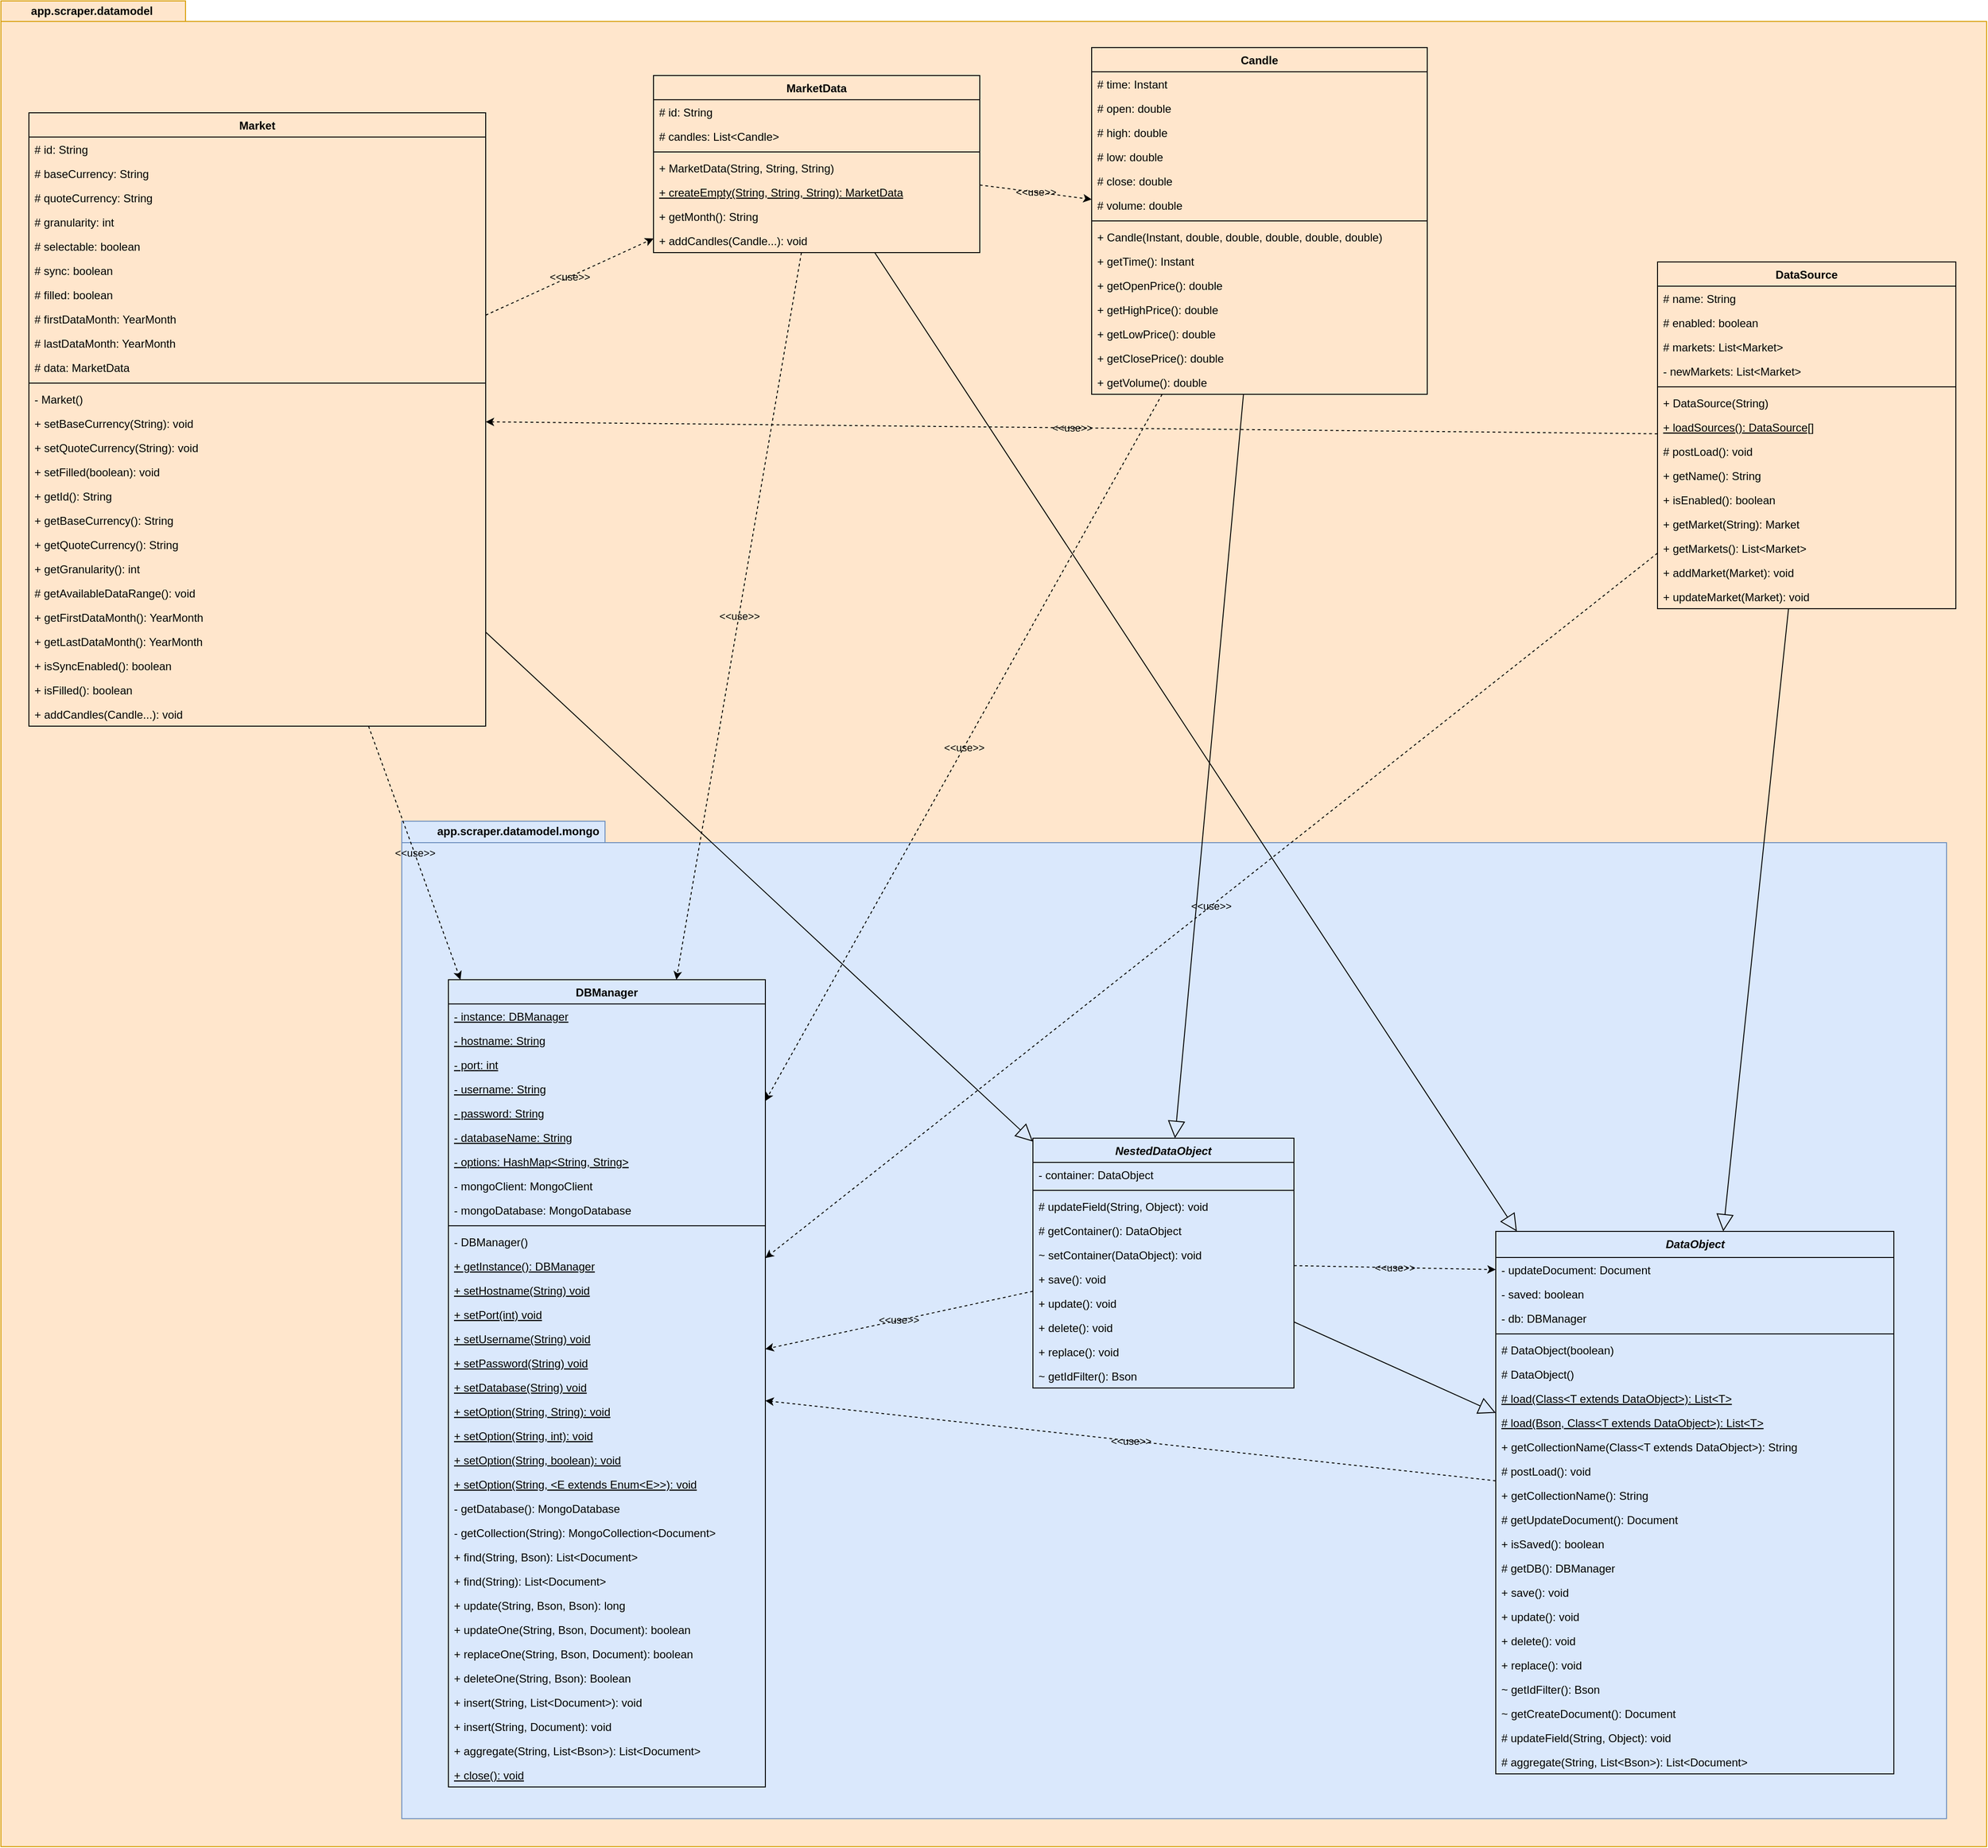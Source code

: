 <mxfile version="13.2.0" type="github" pages="6">
  <diagram id="TcwgTA-o4gwVfG7u4GCi" name="DataModel">
    <mxGraphModel dx="2504" dy="-342" grid="1" gridSize="10" guides="1" tooltips="1" connect="1" arrows="1" fold="1" page="1" pageScale="1" pageWidth="850" pageHeight="1100" math="0" shadow="0">
      <root>
        <mxCell id="S9bv1vKuEgU9-iCBCu2w-0" />
        <mxCell id="S9bv1vKuEgU9-iCBCu2w-1" parent="S9bv1vKuEgU9-iCBCu2w-0" />
        <mxCell id="lEn7LjoaeLBfwE4ONWym-0" value="app.scraper.datamodel" style="shape=folder;fontStyle=1;spacingTop=10;tabWidth=168;tabHeight=22;tabPosition=left;html=1;verticalAlign=bottom;labelPosition=left;verticalLabelPosition=top;align=right;spacing=-18;spacingLeft=0;spacingRight=-144;fillColor=#ffe6cc;strokeColor=#d79b00;" parent="S9bv1vKuEgU9-iCBCu2w-1" vertex="1">
          <mxGeometry x="-767" y="1860" width="2130" height="1980" as="geometry" />
        </mxCell>
        <mxCell id="lEn7LjoaeLBfwE4ONWym-1" value="app.scraper.datamodel.mongo" style="shape=folder;fontStyle=1;spacingTop=10;tabWidth=218;tabHeight=23;tabPosition=left;html=1;verticalAlign=bottom;labelPosition=left;verticalLabelPosition=top;align=right;spacing=-18;spacingLeft=0;spacingRight=-193;fillColor=#dae8fc;strokeColor=#6c8ebf;" parent="S9bv1vKuEgU9-iCBCu2w-1" vertex="1">
          <mxGeometry x="-337" y="2740" width="1657" height="1070" as="geometry" />
        </mxCell>
        <mxCell id="lEn7LjoaeLBfwE4ONWym-2" value="DBManager" style="swimlane;fontStyle=1;align=center;verticalAlign=top;childLayout=stackLayout;horizontal=1;startSize=26;horizontalStack=0;resizeParent=1;resizeParentMax=0;resizeLast=0;collapsible=1;marginBottom=0;fillColor=none;" parent="S9bv1vKuEgU9-iCBCu2w-1" vertex="1">
          <mxGeometry x="-287" y="2910" width="340" height="866" as="geometry" />
        </mxCell>
        <mxCell id="lEn7LjoaeLBfwE4ONWym-3" value="- instance: DBManager" style="text;strokeColor=none;fillColor=none;align=left;verticalAlign=top;spacingLeft=4;spacingRight=4;overflow=hidden;rotatable=0;points=[[0,0.5],[1,0.5]];portConstraint=eastwest;fontStyle=4" parent="lEn7LjoaeLBfwE4ONWym-2" vertex="1">
          <mxGeometry y="26" width="340" height="26" as="geometry" />
        </mxCell>
        <mxCell id="lEn7LjoaeLBfwE4ONWym-4" value="- hostname: String" style="text;strokeColor=none;fillColor=none;align=left;verticalAlign=top;spacingLeft=4;spacingRight=4;overflow=hidden;rotatable=0;points=[[0,0.5],[1,0.5]];portConstraint=eastwest;fontStyle=4" parent="lEn7LjoaeLBfwE4ONWym-2" vertex="1">
          <mxGeometry y="52" width="340" height="26" as="geometry" />
        </mxCell>
        <mxCell id="lEn7LjoaeLBfwE4ONWym-5" value="- port: int" style="text;strokeColor=none;fillColor=none;align=left;verticalAlign=top;spacingLeft=4;spacingRight=4;overflow=hidden;rotatable=0;points=[[0,0.5],[1,0.5]];portConstraint=eastwest;fontStyle=4" parent="lEn7LjoaeLBfwE4ONWym-2" vertex="1">
          <mxGeometry y="78" width="340" height="26" as="geometry" />
        </mxCell>
        <mxCell id="lEn7LjoaeLBfwE4ONWym-6" value="- username: String" style="text;strokeColor=none;fillColor=none;align=left;verticalAlign=top;spacingLeft=4;spacingRight=4;overflow=hidden;rotatable=0;points=[[0,0.5],[1,0.5]];portConstraint=eastwest;fontStyle=4" parent="lEn7LjoaeLBfwE4ONWym-2" vertex="1">
          <mxGeometry y="104" width="340" height="26" as="geometry" />
        </mxCell>
        <mxCell id="lEn7LjoaeLBfwE4ONWym-7" value="- password: String" style="text;strokeColor=none;fillColor=none;align=left;verticalAlign=top;spacingLeft=4;spacingRight=4;overflow=hidden;rotatable=0;points=[[0,0.5],[1,0.5]];portConstraint=eastwest;fontStyle=4" parent="lEn7LjoaeLBfwE4ONWym-2" vertex="1">
          <mxGeometry y="130" width="340" height="26" as="geometry" />
        </mxCell>
        <mxCell id="lEn7LjoaeLBfwE4ONWym-8" value="- databaseName: String" style="text;strokeColor=none;fillColor=none;align=left;verticalAlign=top;spacingLeft=4;spacingRight=4;overflow=hidden;rotatable=0;points=[[0,0.5],[1,0.5]];portConstraint=eastwest;fontStyle=4" parent="lEn7LjoaeLBfwE4ONWym-2" vertex="1">
          <mxGeometry y="156" width="340" height="26" as="geometry" />
        </mxCell>
        <mxCell id="lEn7LjoaeLBfwE4ONWym-9" value="- options: HashMap&lt;String, String&gt;" style="text;strokeColor=none;fillColor=none;align=left;verticalAlign=top;spacingLeft=4;spacingRight=4;overflow=hidden;rotatable=0;points=[[0,0.5],[1,0.5]];portConstraint=eastwest;fontStyle=4" parent="lEn7LjoaeLBfwE4ONWym-2" vertex="1">
          <mxGeometry y="182" width="340" height="26" as="geometry" />
        </mxCell>
        <mxCell id="lEn7LjoaeLBfwE4ONWym-10" value="- mongoClient: MongoClient" style="text;strokeColor=none;fillColor=none;align=left;verticalAlign=top;spacingLeft=4;spacingRight=4;overflow=hidden;rotatable=0;points=[[0,0.5],[1,0.5]];portConstraint=eastwest;fontStyle=0" parent="lEn7LjoaeLBfwE4ONWym-2" vertex="1">
          <mxGeometry y="208" width="340" height="26" as="geometry" />
        </mxCell>
        <mxCell id="lEn7LjoaeLBfwE4ONWym-11" value="- mongoDatabase: MongoDatabase" style="text;strokeColor=none;fillColor=none;align=left;verticalAlign=top;spacingLeft=4;spacingRight=4;overflow=hidden;rotatable=0;points=[[0,0.5],[1,0.5]];portConstraint=eastwest;fontStyle=0" parent="lEn7LjoaeLBfwE4ONWym-2" vertex="1">
          <mxGeometry y="234" width="340" height="26" as="geometry" />
        </mxCell>
        <mxCell id="lEn7LjoaeLBfwE4ONWym-12" value="" style="line;strokeWidth=1;fillColor=none;align=left;verticalAlign=middle;spacingTop=-1;spacingLeft=3;spacingRight=3;rotatable=0;labelPosition=right;points=[];portConstraint=eastwest;" parent="lEn7LjoaeLBfwE4ONWym-2" vertex="1">
          <mxGeometry y="260" width="340" height="8" as="geometry" />
        </mxCell>
        <mxCell id="lEn7LjoaeLBfwE4ONWym-13" value="- DBManager()" style="text;strokeColor=none;fillColor=none;align=left;verticalAlign=top;spacingLeft=4;spacingRight=4;overflow=hidden;rotatable=0;points=[[0,0.5],[1,0.5]];portConstraint=eastwest;" parent="lEn7LjoaeLBfwE4ONWym-2" vertex="1">
          <mxGeometry y="268" width="340" height="26" as="geometry" />
        </mxCell>
        <mxCell id="lEn7LjoaeLBfwE4ONWym-14" value="+ getInstance(): DBManager" style="text;strokeColor=none;fillColor=none;align=left;verticalAlign=top;spacingLeft=4;spacingRight=4;overflow=hidden;rotatable=0;points=[[0,0.5],[1,0.5]];portConstraint=eastwest;fontStyle=4" parent="lEn7LjoaeLBfwE4ONWym-2" vertex="1">
          <mxGeometry y="294" width="340" height="26" as="geometry" />
        </mxCell>
        <mxCell id="lEn7LjoaeLBfwE4ONWym-15" value="+ setHostname(String) void" style="text;strokeColor=none;fillColor=none;align=left;verticalAlign=top;spacingLeft=4;spacingRight=4;overflow=hidden;rotatable=0;points=[[0,0.5],[1,0.5]];portConstraint=eastwest;fontStyle=4" parent="lEn7LjoaeLBfwE4ONWym-2" vertex="1">
          <mxGeometry y="320" width="340" height="26" as="geometry" />
        </mxCell>
        <mxCell id="lEn7LjoaeLBfwE4ONWym-16" value="+ setPort(int) void" style="text;strokeColor=none;fillColor=none;align=left;verticalAlign=top;spacingLeft=4;spacingRight=4;overflow=hidden;rotatable=0;points=[[0,0.5],[1,0.5]];portConstraint=eastwest;fontStyle=4" parent="lEn7LjoaeLBfwE4ONWym-2" vertex="1">
          <mxGeometry y="346" width="340" height="26" as="geometry" />
        </mxCell>
        <mxCell id="lEn7LjoaeLBfwE4ONWym-17" value="+ setUsername(String) void" style="text;strokeColor=none;fillColor=none;align=left;verticalAlign=top;spacingLeft=4;spacingRight=4;overflow=hidden;rotatable=0;points=[[0,0.5],[1,0.5]];portConstraint=eastwest;fontStyle=4" parent="lEn7LjoaeLBfwE4ONWym-2" vertex="1">
          <mxGeometry y="372" width="340" height="26" as="geometry" />
        </mxCell>
        <mxCell id="lEn7LjoaeLBfwE4ONWym-18" value="+ setPassword(String) void" style="text;strokeColor=none;fillColor=none;align=left;verticalAlign=top;spacingLeft=4;spacingRight=4;overflow=hidden;rotatable=0;points=[[0,0.5],[1,0.5]];portConstraint=eastwest;fontStyle=4" parent="lEn7LjoaeLBfwE4ONWym-2" vertex="1">
          <mxGeometry y="398" width="340" height="26" as="geometry" />
        </mxCell>
        <mxCell id="lEn7LjoaeLBfwE4ONWym-19" value="+ setDatabase(String) void" style="text;strokeColor=none;fillColor=none;align=left;verticalAlign=top;spacingLeft=4;spacingRight=4;overflow=hidden;rotatable=0;points=[[0,0.5],[1,0.5]];portConstraint=eastwest;fontStyle=4" parent="lEn7LjoaeLBfwE4ONWym-2" vertex="1">
          <mxGeometry y="424" width="340" height="26" as="geometry" />
        </mxCell>
        <mxCell id="lEn7LjoaeLBfwE4ONWym-20" value="+ setOption(String, String): void" style="text;strokeColor=none;fillColor=none;align=left;verticalAlign=top;spacingLeft=4;spacingRight=4;overflow=hidden;rotatable=0;points=[[0,0.5],[1,0.5]];portConstraint=eastwest;fontStyle=4" parent="lEn7LjoaeLBfwE4ONWym-2" vertex="1">
          <mxGeometry y="450" width="340" height="26" as="geometry" />
        </mxCell>
        <mxCell id="lEn7LjoaeLBfwE4ONWym-21" value="+ setOption(String, int): void" style="text;strokeColor=none;fillColor=none;align=left;verticalAlign=top;spacingLeft=4;spacingRight=4;overflow=hidden;rotatable=0;points=[[0,0.5],[1,0.5]];portConstraint=eastwest;fontStyle=4" parent="lEn7LjoaeLBfwE4ONWym-2" vertex="1">
          <mxGeometry y="476" width="340" height="26" as="geometry" />
        </mxCell>
        <mxCell id="lEn7LjoaeLBfwE4ONWym-22" value="+ setOption(String, boolean): void" style="text;strokeColor=none;fillColor=none;align=left;verticalAlign=top;spacingLeft=4;spacingRight=4;overflow=hidden;rotatable=0;points=[[0,0.5],[1,0.5]];portConstraint=eastwest;fontStyle=4" parent="lEn7LjoaeLBfwE4ONWym-2" vertex="1">
          <mxGeometry y="502" width="340" height="26" as="geometry" />
        </mxCell>
        <mxCell id="lEn7LjoaeLBfwE4ONWym-23" value="+ setOption(String, &lt;E extends Enum&lt;E&gt;&gt;): void" style="text;strokeColor=none;fillColor=none;align=left;verticalAlign=top;spacingLeft=4;spacingRight=4;overflow=hidden;rotatable=0;points=[[0,0.5],[1,0.5]];portConstraint=eastwest;fontStyle=4" parent="lEn7LjoaeLBfwE4ONWym-2" vertex="1">
          <mxGeometry y="528" width="340" height="26" as="geometry" />
        </mxCell>
        <mxCell id="lEn7LjoaeLBfwE4ONWym-24" value="- getDatabase(): MongoDatabase" style="text;strokeColor=none;fillColor=none;align=left;verticalAlign=top;spacingLeft=4;spacingRight=4;overflow=hidden;rotatable=0;points=[[0,0.5],[1,0.5]];portConstraint=eastwest;fontStyle=0" parent="lEn7LjoaeLBfwE4ONWym-2" vertex="1">
          <mxGeometry y="554" width="340" height="26" as="geometry" />
        </mxCell>
        <mxCell id="lEn7LjoaeLBfwE4ONWym-25" value="- getCollection(String): MongoCollection&lt;Document&gt;" style="text;strokeColor=none;fillColor=none;align=left;verticalAlign=top;spacingLeft=4;spacingRight=4;overflow=hidden;rotatable=0;points=[[0,0.5],[1,0.5]];portConstraint=eastwest;fontStyle=0" parent="lEn7LjoaeLBfwE4ONWym-2" vertex="1">
          <mxGeometry y="580" width="340" height="26" as="geometry" />
        </mxCell>
        <mxCell id="lEn7LjoaeLBfwE4ONWym-26" value="+ find(String, Bson): List&lt;Document&gt;" style="text;strokeColor=none;fillColor=none;align=left;verticalAlign=top;spacingLeft=4;spacingRight=4;overflow=hidden;rotatable=0;points=[[0,0.5],[1,0.5]];portConstraint=eastwest;fontStyle=0" parent="lEn7LjoaeLBfwE4ONWym-2" vertex="1">
          <mxGeometry y="606" width="340" height="26" as="geometry" />
        </mxCell>
        <mxCell id="lEn7LjoaeLBfwE4ONWym-27" value="+ find(String): List&lt;Document&gt;" style="text;strokeColor=none;fillColor=none;align=left;verticalAlign=top;spacingLeft=4;spacingRight=4;overflow=hidden;rotatable=0;points=[[0,0.5],[1,0.5]];portConstraint=eastwest;fontStyle=0" parent="lEn7LjoaeLBfwE4ONWym-2" vertex="1">
          <mxGeometry y="632" width="340" height="26" as="geometry" />
        </mxCell>
        <mxCell id="lEn7LjoaeLBfwE4ONWym-28" value="+ update(String, Bson, Bson): long" style="text;strokeColor=none;fillColor=none;align=left;verticalAlign=top;spacingLeft=4;spacingRight=4;overflow=hidden;rotatable=0;points=[[0,0.5],[1,0.5]];portConstraint=eastwest;fontStyle=0" parent="lEn7LjoaeLBfwE4ONWym-2" vertex="1">
          <mxGeometry y="658" width="340" height="26" as="geometry" />
        </mxCell>
        <mxCell id="lEn7LjoaeLBfwE4ONWym-29" value="+ updateOne(String, Bson, Document): boolean" style="text;strokeColor=none;fillColor=none;align=left;verticalAlign=top;spacingLeft=4;spacingRight=4;overflow=hidden;rotatable=0;points=[[0,0.5],[1,0.5]];portConstraint=eastwest;fontStyle=0" parent="lEn7LjoaeLBfwE4ONWym-2" vertex="1">
          <mxGeometry y="684" width="340" height="26" as="geometry" />
        </mxCell>
        <mxCell id="lEn7LjoaeLBfwE4ONWym-30" value="+ replaceOne(String, Bson, Document): boolean" style="text;strokeColor=none;fillColor=none;align=left;verticalAlign=top;spacingLeft=4;spacingRight=4;overflow=hidden;rotatable=0;points=[[0,0.5],[1,0.5]];portConstraint=eastwest;fontStyle=0" parent="lEn7LjoaeLBfwE4ONWym-2" vertex="1">
          <mxGeometry y="710" width="340" height="26" as="geometry" />
        </mxCell>
        <mxCell id="lEn7LjoaeLBfwE4ONWym-31" value="+ deleteOne(String, Bson): Boolean" style="text;strokeColor=none;fillColor=none;align=left;verticalAlign=top;spacingLeft=4;spacingRight=4;overflow=hidden;rotatable=0;points=[[0,0.5],[1,0.5]];portConstraint=eastwest;fontStyle=0" parent="lEn7LjoaeLBfwE4ONWym-2" vertex="1">
          <mxGeometry y="736" width="340" height="26" as="geometry" />
        </mxCell>
        <mxCell id="lEn7LjoaeLBfwE4ONWym-32" value="+ insert(String, List&lt;Document&gt;): void" style="text;strokeColor=none;fillColor=none;align=left;verticalAlign=top;spacingLeft=4;spacingRight=4;overflow=hidden;rotatable=0;points=[[0,0.5],[1,0.5]];portConstraint=eastwest;fontStyle=0" parent="lEn7LjoaeLBfwE4ONWym-2" vertex="1">
          <mxGeometry y="762" width="340" height="26" as="geometry" />
        </mxCell>
        <mxCell id="lEn7LjoaeLBfwE4ONWym-33" value="+ insert(String, Document): void" style="text;strokeColor=none;fillColor=none;align=left;verticalAlign=top;spacingLeft=4;spacingRight=4;overflow=hidden;rotatable=0;points=[[0,0.5],[1,0.5]];portConstraint=eastwest;fontStyle=0" parent="lEn7LjoaeLBfwE4ONWym-2" vertex="1">
          <mxGeometry y="788" width="340" height="26" as="geometry" />
        </mxCell>
        <mxCell id="lEn7LjoaeLBfwE4ONWym-34" value="+ aggregate(String, List&lt;Bson&gt;): List&lt;Document&gt;" style="text;strokeColor=none;fillColor=none;align=left;verticalAlign=top;spacingLeft=4;spacingRight=4;overflow=hidden;rotatable=0;points=[[0,0.5],[1,0.5]];portConstraint=eastwest;fontStyle=0" parent="lEn7LjoaeLBfwE4ONWym-2" vertex="1">
          <mxGeometry y="814" width="340" height="26" as="geometry" />
        </mxCell>
        <mxCell id="lEn7LjoaeLBfwE4ONWym-35" value="+ close(): void" style="text;strokeColor=none;fillColor=none;align=left;verticalAlign=top;spacingLeft=4;spacingRight=4;overflow=hidden;rotatable=0;points=[[0,0.5],[1,0.5]];portConstraint=eastwest;fontStyle=4" parent="lEn7LjoaeLBfwE4ONWym-2" vertex="1">
          <mxGeometry y="840" width="340" height="26" as="geometry" />
        </mxCell>
        <mxCell id="lEn7LjoaeLBfwE4ONWym-36" value="&amp;lt;&amp;lt;use&amp;gt;&amp;gt;" style="edgeStyle=none;rounded=0;orthogonalLoop=1;jettySize=auto;html=1;dashed=1;labelBackgroundColor=none;endArrow=classic;endFill=1;" parent="S9bv1vKuEgU9-iCBCu2w-1" source="lEn7LjoaeLBfwE4ONWym-119" target="lEn7LjoaeLBfwE4ONWym-42" edge="1">
          <mxGeometry relative="1" as="geometry" />
        </mxCell>
        <mxCell id="lEn7LjoaeLBfwE4ONWym-37" value="&amp;lt;&amp;lt;use&amp;gt;&amp;gt;" style="edgeStyle=none;rounded=0;orthogonalLoop=1;jettySize=auto;html=1;dashed=1;labelBackgroundColor=none;endArrow=classic;endFill=1;" parent="S9bv1vKuEgU9-iCBCu2w-1" source="lEn7LjoaeLBfwE4ONWym-119" target="lEn7LjoaeLBfwE4ONWym-2" edge="1">
          <mxGeometry relative="1" as="geometry" />
        </mxCell>
        <mxCell id="lEn7LjoaeLBfwE4ONWym-38" style="edgeStyle=none;rounded=0;orthogonalLoop=1;jettySize=auto;html=1;labelBackgroundColor=none;endArrow=block;endFill=0;endSize=16;" parent="S9bv1vKuEgU9-iCBCu2w-1" source="lEn7LjoaeLBfwE4ONWym-119" target="lEn7LjoaeLBfwE4ONWym-96" edge="1">
          <mxGeometry relative="1" as="geometry" />
        </mxCell>
        <mxCell id="lEn7LjoaeLBfwE4ONWym-39" value="&amp;lt;&amp;lt;use&amp;gt;&amp;gt;" style="edgeStyle=none;rounded=0;orthogonalLoop=1;jettySize=auto;html=1;dashed=1;labelBackgroundColor=none;endArrow=classic;endFill=1;" parent="S9bv1vKuEgU9-iCBCu2w-1" source="lEn7LjoaeLBfwE4ONWym-42" target="lEn7LjoaeLBfwE4ONWym-87" edge="1">
          <mxGeometry relative="1" as="geometry" />
        </mxCell>
        <mxCell id="lEn7LjoaeLBfwE4ONWym-40" value="&amp;lt;&amp;lt;use&amp;gt;&amp;gt;" style="edgeStyle=none;rounded=0;orthogonalLoop=1;jettySize=auto;html=1;dashed=1;labelBackgroundColor=none;endArrow=classic;endFill=1;" parent="S9bv1vKuEgU9-iCBCu2w-1" source="lEn7LjoaeLBfwE4ONWym-42" target="lEn7LjoaeLBfwE4ONWym-2" edge="1">
          <mxGeometry relative="1" as="geometry" />
        </mxCell>
        <mxCell id="lEn7LjoaeLBfwE4ONWym-41" style="edgeStyle=none;rounded=0;orthogonalLoop=1;jettySize=auto;html=1;labelBackgroundColor=none;endArrow=block;endFill=0;endSize=16;" parent="S9bv1vKuEgU9-iCBCu2w-1" source="lEn7LjoaeLBfwE4ONWym-42" target="lEn7LjoaeLBfwE4ONWym-138" edge="1">
          <mxGeometry relative="1" as="geometry" />
        </mxCell>
        <mxCell id="lEn7LjoaeLBfwE4ONWym-42" value="Market" style="swimlane;fontStyle=1;align=center;verticalAlign=top;childLayout=stackLayout;horizontal=1;startSize=26;horizontalStack=0;resizeParent=1;resizeParentMax=0;resizeLast=0;collapsible=1;marginBottom=0;fillColor=none;" parent="S9bv1vKuEgU9-iCBCu2w-1" vertex="1">
          <mxGeometry x="-737" y="1980" width="490" height="658" as="geometry" />
        </mxCell>
        <mxCell id="lEn7LjoaeLBfwE4ONWym-43" value="# id: String" style="text;strokeColor=none;fillColor=none;align=left;verticalAlign=top;spacingLeft=4;spacingRight=4;overflow=hidden;rotatable=0;points=[[0,0.5],[1,0.5]];portConstraint=eastwest;" parent="lEn7LjoaeLBfwE4ONWym-42" vertex="1">
          <mxGeometry y="26" width="490" height="26" as="geometry" />
        </mxCell>
        <mxCell id="lEn7LjoaeLBfwE4ONWym-44" value="# baseCurrency: String" style="text;strokeColor=none;fillColor=none;align=left;verticalAlign=top;spacingLeft=4;spacingRight=4;overflow=hidden;rotatable=0;points=[[0,0.5],[1,0.5]];portConstraint=eastwest;" parent="lEn7LjoaeLBfwE4ONWym-42" vertex="1">
          <mxGeometry y="52" width="490" height="26" as="geometry" />
        </mxCell>
        <mxCell id="lEn7LjoaeLBfwE4ONWym-45" value="# quoteCurrency: String" style="text;strokeColor=none;fillColor=none;align=left;verticalAlign=top;spacingLeft=4;spacingRight=4;overflow=hidden;rotatable=0;points=[[0,0.5],[1,0.5]];portConstraint=eastwest;" parent="lEn7LjoaeLBfwE4ONWym-42" vertex="1">
          <mxGeometry y="78" width="490" height="26" as="geometry" />
        </mxCell>
        <mxCell id="lEn7LjoaeLBfwE4ONWym-46" value="# granularity: int" style="text;strokeColor=none;fillColor=none;align=left;verticalAlign=top;spacingLeft=4;spacingRight=4;overflow=hidden;rotatable=0;points=[[0,0.5],[1,0.5]];portConstraint=eastwest;" parent="lEn7LjoaeLBfwE4ONWym-42" vertex="1">
          <mxGeometry y="104" width="490" height="26" as="geometry" />
        </mxCell>
        <mxCell id="lEn7LjoaeLBfwE4ONWym-47" value="# selectable: boolean" style="text;strokeColor=none;fillColor=none;align=left;verticalAlign=top;spacingLeft=4;spacingRight=4;overflow=hidden;rotatable=0;points=[[0,0.5],[1,0.5]];portConstraint=eastwest;" parent="lEn7LjoaeLBfwE4ONWym-42" vertex="1">
          <mxGeometry y="130" width="490" height="26" as="geometry" />
        </mxCell>
        <mxCell id="lEn7LjoaeLBfwE4ONWym-48" value="# sync: boolean" style="text;strokeColor=none;fillColor=none;align=left;verticalAlign=top;spacingLeft=4;spacingRight=4;overflow=hidden;rotatable=0;points=[[0,0.5],[1,0.5]];portConstraint=eastwest;" parent="lEn7LjoaeLBfwE4ONWym-42" vertex="1">
          <mxGeometry y="156" width="490" height="26" as="geometry" />
        </mxCell>
        <mxCell id="lEn7LjoaeLBfwE4ONWym-49" value="# filled: boolean" style="text;strokeColor=none;fillColor=none;align=left;verticalAlign=top;spacingLeft=4;spacingRight=4;overflow=hidden;rotatable=0;points=[[0,0.5],[1,0.5]];portConstraint=eastwest;" parent="lEn7LjoaeLBfwE4ONWym-42" vertex="1">
          <mxGeometry y="182" width="490" height="26" as="geometry" />
        </mxCell>
        <mxCell id="lEn7LjoaeLBfwE4ONWym-50" value="# firstDataMonth: YearMonth" style="text;strokeColor=none;fillColor=none;align=left;verticalAlign=top;spacingLeft=4;spacingRight=4;overflow=hidden;rotatable=0;points=[[0,0.5],[1,0.5]];portConstraint=eastwest;" parent="lEn7LjoaeLBfwE4ONWym-42" vertex="1">
          <mxGeometry y="208" width="490" height="26" as="geometry" />
        </mxCell>
        <mxCell id="lEn7LjoaeLBfwE4ONWym-51" value="# lastDataMonth: YearMonth" style="text;strokeColor=none;fillColor=none;align=left;verticalAlign=top;spacingLeft=4;spacingRight=4;overflow=hidden;rotatable=0;points=[[0,0.5],[1,0.5]];portConstraint=eastwest;" parent="lEn7LjoaeLBfwE4ONWym-42" vertex="1">
          <mxGeometry y="234" width="490" height="26" as="geometry" />
        </mxCell>
        <mxCell id="lEn7LjoaeLBfwE4ONWym-52" value="# data: MarketData" style="text;strokeColor=none;fillColor=none;align=left;verticalAlign=top;spacingLeft=4;spacingRight=4;overflow=hidden;rotatable=0;points=[[0,0.5],[1,0.5]];portConstraint=eastwest;" parent="lEn7LjoaeLBfwE4ONWym-42" vertex="1">
          <mxGeometry y="260" width="490" height="26" as="geometry" />
        </mxCell>
        <mxCell id="lEn7LjoaeLBfwE4ONWym-53" value="" style="line;strokeWidth=1;fillColor=none;align=left;verticalAlign=middle;spacingTop=-1;spacingLeft=3;spacingRight=3;rotatable=0;labelPosition=right;points=[];portConstraint=eastwest;" parent="lEn7LjoaeLBfwE4ONWym-42" vertex="1">
          <mxGeometry y="286" width="490" height="8" as="geometry" />
        </mxCell>
        <mxCell id="lEn7LjoaeLBfwE4ONWym-54" value="- Market()" style="text;strokeColor=none;fillColor=none;align=left;verticalAlign=top;spacingLeft=4;spacingRight=4;overflow=hidden;rotatable=0;points=[[0,0.5],[1,0.5]];portConstraint=eastwest;" parent="lEn7LjoaeLBfwE4ONWym-42" vertex="1">
          <mxGeometry y="294" width="490" height="26" as="geometry" />
        </mxCell>
        <mxCell id="lEn7LjoaeLBfwE4ONWym-55" value="+ setBaseCurrency(String): void" style="text;strokeColor=none;fillColor=none;align=left;verticalAlign=top;spacingLeft=4;spacingRight=4;overflow=hidden;rotatable=0;points=[[0,0.5],[1,0.5]];portConstraint=eastwest;" parent="lEn7LjoaeLBfwE4ONWym-42" vertex="1">
          <mxGeometry y="320" width="490" height="26" as="geometry" />
        </mxCell>
        <mxCell id="lEn7LjoaeLBfwE4ONWym-56" value="+ setQuoteCurrency(String): void" style="text;strokeColor=none;fillColor=none;align=left;verticalAlign=top;spacingLeft=4;spacingRight=4;overflow=hidden;rotatable=0;points=[[0,0.5],[1,0.5]];portConstraint=eastwest;" parent="lEn7LjoaeLBfwE4ONWym-42" vertex="1">
          <mxGeometry y="346" width="490" height="26" as="geometry" />
        </mxCell>
        <mxCell id="lEn7LjoaeLBfwE4ONWym-57" value="+ setFilled(boolean): void" style="text;strokeColor=none;fillColor=none;align=left;verticalAlign=top;spacingLeft=4;spacingRight=4;overflow=hidden;rotatable=0;points=[[0,0.5],[1,0.5]];portConstraint=eastwest;" parent="lEn7LjoaeLBfwE4ONWym-42" vertex="1">
          <mxGeometry y="372" width="490" height="26" as="geometry" />
        </mxCell>
        <mxCell id="lEn7LjoaeLBfwE4ONWym-58" value="+ getId(): String" style="text;strokeColor=none;fillColor=none;align=left;verticalAlign=top;spacingLeft=4;spacingRight=4;overflow=hidden;rotatable=0;points=[[0,0.5],[1,0.5]];portConstraint=eastwest;" parent="lEn7LjoaeLBfwE4ONWym-42" vertex="1">
          <mxGeometry y="398" width="490" height="26" as="geometry" />
        </mxCell>
        <mxCell id="lEn7LjoaeLBfwE4ONWym-59" value="+ getBaseCurrency(): String" style="text;strokeColor=none;fillColor=none;align=left;verticalAlign=top;spacingLeft=4;spacingRight=4;overflow=hidden;rotatable=0;points=[[0,0.5],[1,0.5]];portConstraint=eastwest;" parent="lEn7LjoaeLBfwE4ONWym-42" vertex="1">
          <mxGeometry y="424" width="490" height="26" as="geometry" />
        </mxCell>
        <mxCell id="lEn7LjoaeLBfwE4ONWym-60" value="+ getQuoteCurrency(): String" style="text;strokeColor=none;fillColor=none;align=left;verticalAlign=top;spacingLeft=4;spacingRight=4;overflow=hidden;rotatable=0;points=[[0,0.5],[1,0.5]];portConstraint=eastwest;" parent="lEn7LjoaeLBfwE4ONWym-42" vertex="1">
          <mxGeometry y="450" width="490" height="26" as="geometry" />
        </mxCell>
        <mxCell id="lEn7LjoaeLBfwE4ONWym-61" value="+ getGranularity(): int" style="text;strokeColor=none;fillColor=none;align=left;verticalAlign=top;spacingLeft=4;spacingRight=4;overflow=hidden;rotatable=0;points=[[0,0.5],[1,0.5]];portConstraint=eastwest;" parent="lEn7LjoaeLBfwE4ONWym-42" vertex="1">
          <mxGeometry y="476" width="490" height="26" as="geometry" />
        </mxCell>
        <mxCell id="lEn7LjoaeLBfwE4ONWym-62" value="# getAvailableDataRange(): void" style="text;strokeColor=none;fillColor=none;align=left;verticalAlign=top;spacingLeft=4;spacingRight=4;overflow=hidden;rotatable=0;points=[[0,0.5],[1,0.5]];portConstraint=eastwest;" parent="lEn7LjoaeLBfwE4ONWym-42" vertex="1">
          <mxGeometry y="502" width="490" height="26" as="geometry" />
        </mxCell>
        <mxCell id="lEn7LjoaeLBfwE4ONWym-63" value="+ getFirstDataMonth(): YearMonth" style="text;strokeColor=none;fillColor=none;align=left;verticalAlign=top;spacingLeft=4;spacingRight=4;overflow=hidden;rotatable=0;points=[[0,0.5],[1,0.5]];portConstraint=eastwest;" parent="lEn7LjoaeLBfwE4ONWym-42" vertex="1">
          <mxGeometry y="528" width="490" height="26" as="geometry" />
        </mxCell>
        <mxCell id="lEn7LjoaeLBfwE4ONWym-64" value="+ getLastDataMonth(): YearMonth" style="text;strokeColor=none;fillColor=none;align=left;verticalAlign=top;spacingLeft=4;spacingRight=4;overflow=hidden;rotatable=0;points=[[0,0.5],[1,0.5]];portConstraint=eastwest;" parent="lEn7LjoaeLBfwE4ONWym-42" vertex="1">
          <mxGeometry y="554" width="490" height="26" as="geometry" />
        </mxCell>
        <mxCell id="lEn7LjoaeLBfwE4ONWym-65" value="+ isSyncEnabled(): boolean" style="text;strokeColor=none;fillColor=none;align=left;verticalAlign=top;spacingLeft=4;spacingRight=4;overflow=hidden;rotatable=0;points=[[0,0.5],[1,0.5]];portConstraint=eastwest;" parent="lEn7LjoaeLBfwE4ONWym-42" vertex="1">
          <mxGeometry y="580" width="490" height="26" as="geometry" />
        </mxCell>
        <mxCell id="lEn7LjoaeLBfwE4ONWym-66" value="+ isFilled(): boolean" style="text;strokeColor=none;fillColor=none;align=left;verticalAlign=top;spacingLeft=4;spacingRight=4;overflow=hidden;rotatable=0;points=[[0,0.5],[1,0.5]];portConstraint=eastwest;" parent="lEn7LjoaeLBfwE4ONWym-42" vertex="1">
          <mxGeometry y="606" width="490" height="26" as="geometry" />
        </mxCell>
        <mxCell id="lEn7LjoaeLBfwE4ONWym-67" value="+ addCandles(Candle...): void" style="text;strokeColor=none;fillColor=none;align=left;verticalAlign=top;spacingLeft=4;spacingRight=4;overflow=hidden;rotatable=0;points=[[0,0.5],[1,0.5]];portConstraint=eastwest;" parent="lEn7LjoaeLBfwE4ONWym-42" vertex="1">
          <mxGeometry y="632" width="490" height="26" as="geometry" />
        </mxCell>
        <mxCell id="lEn7LjoaeLBfwE4ONWym-68" value="&amp;lt;&amp;lt;use&amp;gt;&amp;gt;" style="edgeStyle=none;rounded=0;orthogonalLoop=1;jettySize=auto;html=1;dashed=1;labelBackgroundColor=none;endArrow=classic;endFill=1;" parent="S9bv1vKuEgU9-iCBCu2w-1" source="lEn7LjoaeLBfwE4ONWym-70" target="lEn7LjoaeLBfwE4ONWym-2" edge="1">
          <mxGeometry relative="1" as="geometry" />
        </mxCell>
        <mxCell id="lEn7LjoaeLBfwE4ONWym-69" style="edgeStyle=none;rounded=0;orthogonalLoop=1;jettySize=auto;html=1;labelBackgroundColor=none;endArrow=block;endFill=0;endSize=16;" parent="S9bv1vKuEgU9-iCBCu2w-1" source="lEn7LjoaeLBfwE4ONWym-70" target="lEn7LjoaeLBfwE4ONWym-138" edge="1">
          <mxGeometry relative="1" as="geometry" />
        </mxCell>
        <mxCell id="lEn7LjoaeLBfwE4ONWym-70" value="Candle" style="swimlane;fontStyle=1;align=center;verticalAlign=top;childLayout=stackLayout;horizontal=1;startSize=26;horizontalStack=0;resizeParent=1;resizeParentMax=0;resizeLast=0;collapsible=1;marginBottom=0;fillColor=none;" parent="S9bv1vKuEgU9-iCBCu2w-1" vertex="1">
          <mxGeometry x="403" y="1910" width="360" height="372" as="geometry" />
        </mxCell>
        <mxCell id="lEn7LjoaeLBfwE4ONWym-71" value="# time: Instant" style="text;strokeColor=none;fillColor=none;align=left;verticalAlign=top;spacingLeft=4;spacingRight=4;overflow=hidden;rotatable=0;points=[[0,0.5],[1,0.5]];portConstraint=eastwest;" parent="lEn7LjoaeLBfwE4ONWym-70" vertex="1">
          <mxGeometry y="26" width="360" height="26" as="geometry" />
        </mxCell>
        <mxCell id="lEn7LjoaeLBfwE4ONWym-72" value="# open: double" style="text;strokeColor=none;fillColor=none;align=left;verticalAlign=top;spacingLeft=4;spacingRight=4;overflow=hidden;rotatable=0;points=[[0,0.5],[1,0.5]];portConstraint=eastwest;" parent="lEn7LjoaeLBfwE4ONWym-70" vertex="1">
          <mxGeometry y="52" width="360" height="26" as="geometry" />
        </mxCell>
        <mxCell id="lEn7LjoaeLBfwE4ONWym-73" value="# high: double" style="text;strokeColor=none;fillColor=none;align=left;verticalAlign=top;spacingLeft=4;spacingRight=4;overflow=hidden;rotatable=0;points=[[0,0.5],[1,0.5]];portConstraint=eastwest;" parent="lEn7LjoaeLBfwE4ONWym-70" vertex="1">
          <mxGeometry y="78" width="360" height="26" as="geometry" />
        </mxCell>
        <mxCell id="lEn7LjoaeLBfwE4ONWym-74" value="# low: double" style="text;strokeColor=none;fillColor=none;align=left;verticalAlign=top;spacingLeft=4;spacingRight=4;overflow=hidden;rotatable=0;points=[[0,0.5],[1,0.5]];portConstraint=eastwest;" parent="lEn7LjoaeLBfwE4ONWym-70" vertex="1">
          <mxGeometry y="104" width="360" height="26" as="geometry" />
        </mxCell>
        <mxCell id="lEn7LjoaeLBfwE4ONWym-75" value="# close: double" style="text;strokeColor=none;fillColor=none;align=left;verticalAlign=top;spacingLeft=4;spacingRight=4;overflow=hidden;rotatable=0;points=[[0,0.5],[1,0.5]];portConstraint=eastwest;" parent="lEn7LjoaeLBfwE4ONWym-70" vertex="1">
          <mxGeometry y="130" width="360" height="26" as="geometry" />
        </mxCell>
        <mxCell id="lEn7LjoaeLBfwE4ONWym-76" value="# volume: double" style="text;strokeColor=none;fillColor=none;align=left;verticalAlign=top;spacingLeft=4;spacingRight=4;overflow=hidden;rotatable=0;points=[[0,0.5],[1,0.5]];portConstraint=eastwest;" parent="lEn7LjoaeLBfwE4ONWym-70" vertex="1">
          <mxGeometry y="156" width="360" height="26" as="geometry" />
        </mxCell>
        <mxCell id="lEn7LjoaeLBfwE4ONWym-77" value="" style="line;strokeWidth=1;fillColor=none;align=left;verticalAlign=middle;spacingTop=-1;spacingLeft=3;spacingRight=3;rotatable=0;labelPosition=right;points=[];portConstraint=eastwest;" parent="lEn7LjoaeLBfwE4ONWym-70" vertex="1">
          <mxGeometry y="182" width="360" height="8" as="geometry" />
        </mxCell>
        <mxCell id="lEn7LjoaeLBfwE4ONWym-78" value="+ Candle(Instant, double, double, double, double, double)" style="text;strokeColor=none;fillColor=none;align=left;verticalAlign=top;spacingLeft=4;spacingRight=4;overflow=hidden;rotatable=0;points=[[0,0.5],[1,0.5]];portConstraint=eastwest;" parent="lEn7LjoaeLBfwE4ONWym-70" vertex="1">
          <mxGeometry y="190" width="360" height="26" as="geometry" />
        </mxCell>
        <mxCell id="lEn7LjoaeLBfwE4ONWym-79" value="+ getTime(): Instant" style="text;strokeColor=none;fillColor=none;align=left;verticalAlign=top;spacingLeft=4;spacingRight=4;overflow=hidden;rotatable=0;points=[[0,0.5],[1,0.5]];portConstraint=eastwest;" parent="lEn7LjoaeLBfwE4ONWym-70" vertex="1">
          <mxGeometry y="216" width="360" height="26" as="geometry" />
        </mxCell>
        <mxCell id="lEn7LjoaeLBfwE4ONWym-80" value="+ getOpenPrice(): double" style="text;strokeColor=none;fillColor=none;align=left;verticalAlign=top;spacingLeft=4;spacingRight=4;overflow=hidden;rotatable=0;points=[[0,0.5],[1,0.5]];portConstraint=eastwest;" parent="lEn7LjoaeLBfwE4ONWym-70" vertex="1">
          <mxGeometry y="242" width="360" height="26" as="geometry" />
        </mxCell>
        <mxCell id="lEn7LjoaeLBfwE4ONWym-81" value="+ getHighPrice(): double" style="text;strokeColor=none;fillColor=none;align=left;verticalAlign=top;spacingLeft=4;spacingRight=4;overflow=hidden;rotatable=0;points=[[0,0.5],[1,0.5]];portConstraint=eastwest;" parent="lEn7LjoaeLBfwE4ONWym-70" vertex="1">
          <mxGeometry y="268" width="360" height="26" as="geometry" />
        </mxCell>
        <mxCell id="lEn7LjoaeLBfwE4ONWym-82" value="+ getLowPrice(): double" style="text;strokeColor=none;fillColor=none;align=left;verticalAlign=top;spacingLeft=4;spacingRight=4;overflow=hidden;rotatable=0;points=[[0,0.5],[1,0.5]];portConstraint=eastwest;" parent="lEn7LjoaeLBfwE4ONWym-70" vertex="1">
          <mxGeometry y="294" width="360" height="26" as="geometry" />
        </mxCell>
        <mxCell id="lEn7LjoaeLBfwE4ONWym-83" value="+ getClosePrice(): double" style="text;strokeColor=none;fillColor=none;align=left;verticalAlign=top;spacingLeft=4;spacingRight=4;overflow=hidden;rotatable=0;points=[[0,0.5],[1,0.5]];portConstraint=eastwest;" parent="lEn7LjoaeLBfwE4ONWym-70" vertex="1">
          <mxGeometry y="320" width="360" height="26" as="geometry" />
        </mxCell>
        <mxCell id="lEn7LjoaeLBfwE4ONWym-84" value="+ getVolume(): double" style="text;strokeColor=none;fillColor=none;align=left;verticalAlign=top;spacingLeft=4;spacingRight=4;overflow=hidden;rotatable=0;points=[[0,0.5],[1,0.5]];portConstraint=eastwest;" parent="lEn7LjoaeLBfwE4ONWym-70" vertex="1">
          <mxGeometry y="346" width="360" height="26" as="geometry" />
        </mxCell>
        <mxCell id="lEn7LjoaeLBfwE4ONWym-85" value="&amp;lt;&amp;lt;use&amp;gt;&amp;gt;" style="edgeStyle=none;rounded=0;orthogonalLoop=1;jettySize=auto;html=1;dashed=1;labelBackgroundColor=none;endArrow=classic;endFill=1;" parent="S9bv1vKuEgU9-iCBCu2w-1" source="lEn7LjoaeLBfwE4ONWym-87" target="lEn7LjoaeLBfwE4ONWym-70" edge="1">
          <mxGeometry relative="1" as="geometry" />
        </mxCell>
        <mxCell id="lEn7LjoaeLBfwE4ONWym-86" value="&amp;lt;&amp;lt;use&amp;gt;&amp;gt;" style="edgeStyle=none;rounded=0;orthogonalLoop=1;jettySize=auto;html=1;dashed=1;labelBackgroundColor=none;endArrow=classic;endFill=1;" parent="S9bv1vKuEgU9-iCBCu2w-1" source="lEn7LjoaeLBfwE4ONWym-87" target="lEn7LjoaeLBfwE4ONWym-2" edge="1">
          <mxGeometry relative="1" as="geometry" />
        </mxCell>
        <mxCell id="lEn7LjoaeLBfwE4ONWym-87" value="MarketData" style="swimlane;fontStyle=1;align=center;verticalAlign=top;childLayout=stackLayout;horizontal=1;startSize=26;horizontalStack=0;resizeParent=1;resizeParentMax=0;resizeLast=0;collapsible=1;marginBottom=0;fillColor=none;" parent="S9bv1vKuEgU9-iCBCu2w-1" vertex="1">
          <mxGeometry x="-67" y="1940" width="350" height="190" as="geometry" />
        </mxCell>
        <mxCell id="lEn7LjoaeLBfwE4ONWym-88" value="# id: String" style="text;strokeColor=none;fillColor=none;align=left;verticalAlign=top;spacingLeft=4;spacingRight=4;overflow=hidden;rotatable=0;points=[[0,0.5],[1,0.5]];portConstraint=eastwest;" parent="lEn7LjoaeLBfwE4ONWym-87" vertex="1">
          <mxGeometry y="26" width="350" height="26" as="geometry" />
        </mxCell>
        <mxCell id="lEn7LjoaeLBfwE4ONWym-89" value="# candles: List&lt;Candle&gt;" style="text;strokeColor=none;fillColor=none;align=left;verticalAlign=top;spacingLeft=4;spacingRight=4;overflow=hidden;rotatable=0;points=[[0,0.5],[1,0.5]];portConstraint=eastwest;" parent="lEn7LjoaeLBfwE4ONWym-87" vertex="1">
          <mxGeometry y="52" width="350" height="26" as="geometry" />
        </mxCell>
        <mxCell id="lEn7LjoaeLBfwE4ONWym-90" value="" style="line;strokeWidth=1;fillColor=none;align=left;verticalAlign=middle;spacingTop=-1;spacingLeft=3;spacingRight=3;rotatable=0;labelPosition=right;points=[];portConstraint=eastwest;" parent="lEn7LjoaeLBfwE4ONWym-87" vertex="1">
          <mxGeometry y="78" width="350" height="8" as="geometry" />
        </mxCell>
        <mxCell id="lEn7LjoaeLBfwE4ONWym-91" value="+ MarketData(String, String, String)" style="text;strokeColor=none;fillColor=none;align=left;verticalAlign=top;spacingLeft=4;spacingRight=4;overflow=hidden;rotatable=0;points=[[0,0.5],[1,0.5]];portConstraint=eastwest;" parent="lEn7LjoaeLBfwE4ONWym-87" vertex="1">
          <mxGeometry y="86" width="350" height="26" as="geometry" />
        </mxCell>
        <mxCell id="lEn7LjoaeLBfwE4ONWym-92" value="+ createEmpty(String, String, String): MarketData" style="text;strokeColor=none;fillColor=none;align=left;verticalAlign=top;spacingLeft=4;spacingRight=4;overflow=hidden;rotatable=0;points=[[0,0.5],[1,0.5]];portConstraint=eastwest;fontStyle=4" parent="lEn7LjoaeLBfwE4ONWym-87" vertex="1">
          <mxGeometry y="112" width="350" height="26" as="geometry" />
        </mxCell>
        <mxCell id="lEn7LjoaeLBfwE4ONWym-93" value="+ getMonth(): String" style="text;strokeColor=none;fillColor=none;align=left;verticalAlign=top;spacingLeft=4;spacingRight=4;overflow=hidden;rotatable=0;points=[[0,0.5],[1,0.5]];portConstraint=eastwest;" parent="lEn7LjoaeLBfwE4ONWym-87" vertex="1">
          <mxGeometry y="138" width="350" height="26" as="geometry" />
        </mxCell>
        <mxCell id="lEn7LjoaeLBfwE4ONWym-94" value="+ addCandles(Candle...): void" style="text;strokeColor=none;fillColor=none;align=left;verticalAlign=top;spacingLeft=4;spacingRight=4;overflow=hidden;rotatable=0;points=[[0,0.5],[1,0.5]];portConstraint=eastwest;" parent="lEn7LjoaeLBfwE4ONWym-87" vertex="1">
          <mxGeometry y="164" width="350" height="26" as="geometry" />
        </mxCell>
        <mxCell id="lEn7LjoaeLBfwE4ONWym-95" value="&amp;lt;&amp;lt;use&amp;gt;&amp;gt;" style="edgeStyle=none;rounded=0;orthogonalLoop=1;jettySize=auto;html=1;labelBackgroundColor=none;endArrow=classic;endFill=1;dashed=1;" parent="S9bv1vKuEgU9-iCBCu2w-1" source="lEn7LjoaeLBfwE4ONWym-96" target="lEn7LjoaeLBfwE4ONWym-2" edge="1">
          <mxGeometry relative="1" as="geometry" />
        </mxCell>
        <mxCell id="lEn7LjoaeLBfwE4ONWym-96" value="&lt;i&gt;&lt;span style=&quot;font-weight: normal&quot;&gt;&lt;/span&gt;DataObject&lt;/i&gt;" style="swimlane;fontStyle=1;align=center;verticalAlign=top;childLayout=stackLayout;horizontal=1;startSize=28;horizontalStack=0;resizeParent=1;resizeParentMax=0;resizeLast=0;collapsible=1;marginBottom=0;html=1;fillColor=none;" parent="S9bv1vKuEgU9-iCBCu2w-1" vertex="1">
          <mxGeometry x="836.5" y="3180" width="427" height="582" as="geometry" />
        </mxCell>
        <mxCell id="lEn7LjoaeLBfwE4ONWym-97" value="- updateDocument: Document" style="text;strokeColor=none;fillColor=none;align=left;verticalAlign=top;spacingLeft=4;spacingRight=4;overflow=hidden;rotatable=0;points=[[0,0.5],[1,0.5]];portConstraint=eastwest;" parent="lEn7LjoaeLBfwE4ONWym-96" vertex="1">
          <mxGeometry y="28" width="427" height="26" as="geometry" />
        </mxCell>
        <mxCell id="lEn7LjoaeLBfwE4ONWym-98" value="- saved: boolean" style="text;strokeColor=none;fillColor=none;align=left;verticalAlign=top;spacingLeft=4;spacingRight=4;overflow=hidden;rotatable=0;points=[[0,0.5],[1,0.5]];portConstraint=eastwest;" parent="lEn7LjoaeLBfwE4ONWym-96" vertex="1">
          <mxGeometry y="54" width="427" height="26" as="geometry" />
        </mxCell>
        <mxCell id="lEn7LjoaeLBfwE4ONWym-99" value="- db: DBManager" style="text;strokeColor=none;fillColor=none;align=left;verticalAlign=top;spacingLeft=4;spacingRight=4;overflow=hidden;rotatable=0;points=[[0,0.5],[1,0.5]];portConstraint=eastwest;" parent="lEn7LjoaeLBfwE4ONWym-96" vertex="1">
          <mxGeometry y="80" width="427" height="26" as="geometry" />
        </mxCell>
        <mxCell id="lEn7LjoaeLBfwE4ONWym-100" value="" style="line;strokeWidth=1;fillColor=none;align=left;verticalAlign=middle;spacingTop=-1;spacingLeft=3;spacingRight=3;rotatable=0;labelPosition=right;points=[];portConstraint=eastwest;" parent="lEn7LjoaeLBfwE4ONWym-96" vertex="1">
          <mxGeometry y="106" width="427" height="8" as="geometry" />
        </mxCell>
        <mxCell id="lEn7LjoaeLBfwE4ONWym-101" value="# DataObject(boolean)" style="text;strokeColor=none;fillColor=none;align=left;verticalAlign=top;spacingLeft=4;spacingRight=4;overflow=hidden;rotatable=0;points=[[0,0.5],[1,0.5]];portConstraint=eastwest;" parent="lEn7LjoaeLBfwE4ONWym-96" vertex="1">
          <mxGeometry y="114" width="427" height="26" as="geometry" />
        </mxCell>
        <mxCell id="lEn7LjoaeLBfwE4ONWym-102" value="# DataObject()" style="text;strokeColor=none;fillColor=none;align=left;verticalAlign=top;spacingLeft=4;spacingRight=4;overflow=hidden;rotatable=0;points=[[0,0.5],[1,0.5]];portConstraint=eastwest;" parent="lEn7LjoaeLBfwE4ONWym-96" vertex="1">
          <mxGeometry y="140" width="427" height="26" as="geometry" />
        </mxCell>
        <mxCell id="lEn7LjoaeLBfwE4ONWym-103" value="# load(Class&lt;T extends DataObject&gt;): List&lt;T&gt;" style="text;strokeColor=none;fillColor=none;align=left;verticalAlign=top;spacingLeft=4;spacingRight=4;overflow=hidden;rotatable=0;points=[[0,0.5],[1,0.5]];portConstraint=eastwest;fontStyle=4" parent="lEn7LjoaeLBfwE4ONWym-96" vertex="1">
          <mxGeometry y="166" width="427" height="26" as="geometry" />
        </mxCell>
        <mxCell id="lEn7LjoaeLBfwE4ONWym-104" value="# load(Bson, Class&lt;T extends DataObject&gt;): List&lt;T&gt;" style="text;strokeColor=none;fillColor=none;align=left;verticalAlign=top;spacingLeft=4;spacingRight=4;overflow=hidden;rotatable=0;points=[[0,0.5],[1,0.5]];portConstraint=eastwest;fontStyle=4" parent="lEn7LjoaeLBfwE4ONWym-96" vertex="1">
          <mxGeometry y="192" width="427" height="26" as="geometry" />
        </mxCell>
        <mxCell id="lEn7LjoaeLBfwE4ONWym-105" value="+ getCollectionName(Class&lt;T extends DataObject&gt;): String" style="text;strokeColor=none;fillColor=none;align=left;verticalAlign=top;spacingLeft=4;spacingRight=4;overflow=hidden;rotatable=0;points=[[0,0.5],[1,0.5]];portConstraint=eastwest;" parent="lEn7LjoaeLBfwE4ONWym-96" vertex="1">
          <mxGeometry y="218" width="427" height="26" as="geometry" />
        </mxCell>
        <mxCell id="lEn7LjoaeLBfwE4ONWym-106" value="# postLoad(): void" style="text;strokeColor=none;fillColor=none;align=left;verticalAlign=top;spacingLeft=4;spacingRight=4;overflow=hidden;rotatable=0;points=[[0,0.5],[1,0.5]];portConstraint=eastwest;" parent="lEn7LjoaeLBfwE4ONWym-96" vertex="1">
          <mxGeometry y="244" width="427" height="26" as="geometry" />
        </mxCell>
        <mxCell id="lEn7LjoaeLBfwE4ONWym-107" value="+ getCollectionName(): String" style="text;strokeColor=none;fillColor=none;align=left;verticalAlign=top;spacingLeft=4;spacingRight=4;overflow=hidden;rotatable=0;points=[[0,0.5],[1,0.5]];portConstraint=eastwest;" parent="lEn7LjoaeLBfwE4ONWym-96" vertex="1">
          <mxGeometry y="270" width="427" height="26" as="geometry" />
        </mxCell>
        <mxCell id="lEn7LjoaeLBfwE4ONWym-108" value="# getUpdateDocument(): Document" style="text;strokeColor=none;fillColor=none;align=left;verticalAlign=top;spacingLeft=4;spacingRight=4;overflow=hidden;rotatable=0;points=[[0,0.5],[1,0.5]];portConstraint=eastwest;" parent="lEn7LjoaeLBfwE4ONWym-96" vertex="1">
          <mxGeometry y="296" width="427" height="26" as="geometry" />
        </mxCell>
        <mxCell id="lEn7LjoaeLBfwE4ONWym-109" value="+ isSaved(): boolean" style="text;strokeColor=none;fillColor=none;align=left;verticalAlign=top;spacingLeft=4;spacingRight=4;overflow=hidden;rotatable=0;points=[[0,0.5],[1,0.5]];portConstraint=eastwest;" parent="lEn7LjoaeLBfwE4ONWym-96" vertex="1">
          <mxGeometry y="322" width="427" height="26" as="geometry" />
        </mxCell>
        <mxCell id="lEn7LjoaeLBfwE4ONWym-110" value="# getDB(): DBManager" style="text;strokeColor=none;fillColor=none;align=left;verticalAlign=top;spacingLeft=4;spacingRight=4;overflow=hidden;rotatable=0;points=[[0,0.5],[1,0.5]];portConstraint=eastwest;" parent="lEn7LjoaeLBfwE4ONWym-96" vertex="1">
          <mxGeometry y="348" width="427" height="26" as="geometry" />
        </mxCell>
        <mxCell id="lEn7LjoaeLBfwE4ONWym-111" value="+ save(): void" style="text;strokeColor=none;fillColor=none;align=left;verticalAlign=top;spacingLeft=4;spacingRight=4;overflow=hidden;rotatable=0;points=[[0,0.5],[1,0.5]];portConstraint=eastwest;" parent="lEn7LjoaeLBfwE4ONWym-96" vertex="1">
          <mxGeometry y="374" width="427" height="26" as="geometry" />
        </mxCell>
        <mxCell id="lEn7LjoaeLBfwE4ONWym-112" value="+ update(): void" style="text;strokeColor=none;fillColor=none;align=left;verticalAlign=top;spacingLeft=4;spacingRight=4;overflow=hidden;rotatable=0;points=[[0,0.5],[1,0.5]];portConstraint=eastwest;" parent="lEn7LjoaeLBfwE4ONWym-96" vertex="1">
          <mxGeometry y="400" width="427" height="26" as="geometry" />
        </mxCell>
        <mxCell id="lEn7LjoaeLBfwE4ONWym-113" value="+ delete(): void" style="text;strokeColor=none;fillColor=none;align=left;verticalAlign=top;spacingLeft=4;spacingRight=4;overflow=hidden;rotatable=0;points=[[0,0.5],[1,0.5]];portConstraint=eastwest;" parent="lEn7LjoaeLBfwE4ONWym-96" vertex="1">
          <mxGeometry y="426" width="427" height="26" as="geometry" />
        </mxCell>
        <mxCell id="lEn7LjoaeLBfwE4ONWym-114" value="+ replace(): void" style="text;strokeColor=none;fillColor=none;align=left;verticalAlign=top;spacingLeft=4;spacingRight=4;overflow=hidden;rotatable=0;points=[[0,0.5],[1,0.5]];portConstraint=eastwest;" parent="lEn7LjoaeLBfwE4ONWym-96" vertex="1">
          <mxGeometry y="452" width="427" height="26" as="geometry" />
        </mxCell>
        <mxCell id="lEn7LjoaeLBfwE4ONWym-115" value="~ getIdFilter(): Bson" style="text;strokeColor=none;fillColor=none;align=left;verticalAlign=top;spacingLeft=4;spacingRight=4;overflow=hidden;rotatable=0;points=[[0,0.5],[1,0.5]];portConstraint=eastwest;fontStyle=0" parent="lEn7LjoaeLBfwE4ONWym-96" vertex="1">
          <mxGeometry y="478" width="427" height="26" as="geometry" />
        </mxCell>
        <mxCell id="lEn7LjoaeLBfwE4ONWym-116" value="~ getCreateDocument(): Document" style="text;strokeColor=none;fillColor=none;align=left;verticalAlign=top;spacingLeft=4;spacingRight=4;overflow=hidden;rotatable=0;points=[[0,0.5],[1,0.5]];portConstraint=eastwest;" parent="lEn7LjoaeLBfwE4ONWym-96" vertex="1">
          <mxGeometry y="504" width="427" height="26" as="geometry" />
        </mxCell>
        <mxCell id="lEn7LjoaeLBfwE4ONWym-117" value="# updateField(String, Object): void" style="text;strokeColor=none;fillColor=none;align=left;verticalAlign=top;spacingLeft=4;spacingRight=4;overflow=hidden;rotatable=0;points=[[0,0.5],[1,0.5]];portConstraint=eastwest;" parent="lEn7LjoaeLBfwE4ONWym-96" vertex="1">
          <mxGeometry y="530" width="427" height="26" as="geometry" />
        </mxCell>
        <mxCell id="lEn7LjoaeLBfwE4ONWym-118" value="# aggregate(String, List&lt;Bson&gt;): List&lt;Document&gt;" style="text;strokeColor=none;fillColor=none;align=left;verticalAlign=top;spacingLeft=4;spacingRight=4;overflow=hidden;rotatable=0;points=[[0,0.5],[1,0.5]];portConstraint=eastwest;" parent="lEn7LjoaeLBfwE4ONWym-96" vertex="1">
          <mxGeometry y="556" width="427" height="26" as="geometry" />
        </mxCell>
        <mxCell id="lEn7LjoaeLBfwE4ONWym-119" value="DataSource" style="swimlane;fontStyle=1;align=center;verticalAlign=top;childLayout=stackLayout;horizontal=1;startSize=26;horizontalStack=0;resizeParent=1;resizeParentMax=0;resizeLast=0;collapsible=1;marginBottom=0;fillColor=none;" parent="S9bv1vKuEgU9-iCBCu2w-1" vertex="1">
          <mxGeometry x="1010" y="2140" width="320" height="372" as="geometry" />
        </mxCell>
        <mxCell id="lEn7LjoaeLBfwE4ONWym-120" value="# name: String" style="text;strokeColor=none;fillColor=none;align=left;verticalAlign=top;spacingLeft=4;spacingRight=4;overflow=hidden;rotatable=0;points=[[0,0.5],[1,0.5]];portConstraint=eastwest;" parent="lEn7LjoaeLBfwE4ONWym-119" vertex="1">
          <mxGeometry y="26" width="320" height="26" as="geometry" />
        </mxCell>
        <mxCell id="lEn7LjoaeLBfwE4ONWym-121" value="# enabled: boolean" style="text;strokeColor=none;fillColor=none;align=left;verticalAlign=top;spacingLeft=4;spacingRight=4;overflow=hidden;rotatable=0;points=[[0,0.5],[1,0.5]];portConstraint=eastwest;" parent="lEn7LjoaeLBfwE4ONWym-119" vertex="1">
          <mxGeometry y="52" width="320" height="26" as="geometry" />
        </mxCell>
        <mxCell id="lEn7LjoaeLBfwE4ONWym-122" value="# markets: List&lt;Market&gt;" style="text;strokeColor=none;fillColor=none;align=left;verticalAlign=top;spacingLeft=4;spacingRight=4;overflow=hidden;rotatable=0;points=[[0,0.5],[1,0.5]];portConstraint=eastwest;" parent="lEn7LjoaeLBfwE4ONWym-119" vertex="1">
          <mxGeometry y="78" width="320" height="26" as="geometry" />
        </mxCell>
        <mxCell id="lEn7LjoaeLBfwE4ONWym-123" value="- newMarkets: List&lt;Market&gt;" style="text;strokeColor=none;fillColor=none;align=left;verticalAlign=top;spacingLeft=4;spacingRight=4;overflow=hidden;rotatable=0;points=[[0,0.5],[1,0.5]];portConstraint=eastwest;" parent="lEn7LjoaeLBfwE4ONWym-119" vertex="1">
          <mxGeometry y="104" width="320" height="26" as="geometry" />
        </mxCell>
        <mxCell id="lEn7LjoaeLBfwE4ONWym-124" value="" style="line;strokeWidth=1;fillColor=none;align=left;verticalAlign=middle;spacingTop=-1;spacingLeft=3;spacingRight=3;rotatable=0;labelPosition=right;points=[];portConstraint=eastwest;" parent="lEn7LjoaeLBfwE4ONWym-119" vertex="1">
          <mxGeometry y="130" width="320" height="8" as="geometry" />
        </mxCell>
        <mxCell id="lEn7LjoaeLBfwE4ONWym-125" value="+ DataSource(String)" style="text;strokeColor=none;fillColor=none;align=left;verticalAlign=top;spacingLeft=4;spacingRight=4;overflow=hidden;rotatable=0;points=[[0,0.5],[1,0.5]];portConstraint=eastwest;" parent="lEn7LjoaeLBfwE4ONWym-119" vertex="1">
          <mxGeometry y="138" width="320" height="26" as="geometry" />
        </mxCell>
        <mxCell id="lEn7LjoaeLBfwE4ONWym-126" value="+ loadSources(): DataSource[]" style="text;strokeColor=none;fillColor=none;align=left;verticalAlign=top;spacingLeft=4;spacingRight=4;overflow=hidden;rotatable=0;points=[[0,0.5],[1,0.5]];portConstraint=eastwest;fontStyle=4" parent="lEn7LjoaeLBfwE4ONWym-119" vertex="1">
          <mxGeometry y="164" width="320" height="26" as="geometry" />
        </mxCell>
        <mxCell id="lEn7LjoaeLBfwE4ONWym-127" value="# postLoad(): void" style="text;strokeColor=none;fillColor=none;align=left;verticalAlign=top;spacingLeft=4;spacingRight=4;overflow=hidden;rotatable=0;points=[[0,0.5],[1,0.5]];portConstraint=eastwest;" parent="lEn7LjoaeLBfwE4ONWym-119" vertex="1">
          <mxGeometry y="190" width="320" height="26" as="geometry" />
        </mxCell>
        <mxCell id="lEn7LjoaeLBfwE4ONWym-128" value="+ getName(): String" style="text;strokeColor=none;fillColor=none;align=left;verticalAlign=top;spacingLeft=4;spacingRight=4;overflow=hidden;rotatable=0;points=[[0,0.5],[1,0.5]];portConstraint=eastwest;" parent="lEn7LjoaeLBfwE4ONWym-119" vertex="1">
          <mxGeometry y="216" width="320" height="26" as="geometry" />
        </mxCell>
        <mxCell id="lEn7LjoaeLBfwE4ONWym-129" value="+ isEnabled(): boolean" style="text;strokeColor=none;fillColor=none;align=left;verticalAlign=top;spacingLeft=4;spacingRight=4;overflow=hidden;rotatable=0;points=[[0,0.5],[1,0.5]];portConstraint=eastwest;" parent="lEn7LjoaeLBfwE4ONWym-119" vertex="1">
          <mxGeometry y="242" width="320" height="26" as="geometry" />
        </mxCell>
        <mxCell id="lEn7LjoaeLBfwE4ONWym-130" value="+ getMarket(String): Market" style="text;strokeColor=none;fillColor=none;align=left;verticalAlign=top;spacingLeft=4;spacingRight=4;overflow=hidden;rotatable=0;points=[[0,0.5],[1,0.5]];portConstraint=eastwest;" parent="lEn7LjoaeLBfwE4ONWym-119" vertex="1">
          <mxGeometry y="268" width="320" height="26" as="geometry" />
        </mxCell>
        <mxCell id="lEn7LjoaeLBfwE4ONWym-131" value="+ getMarkets(): List&lt;Market&gt;" style="text;strokeColor=none;fillColor=none;align=left;verticalAlign=top;spacingLeft=4;spacingRight=4;overflow=hidden;rotatable=0;points=[[0,0.5],[1,0.5]];portConstraint=eastwest;" parent="lEn7LjoaeLBfwE4ONWym-119" vertex="1">
          <mxGeometry y="294" width="320" height="26" as="geometry" />
        </mxCell>
        <mxCell id="lEn7LjoaeLBfwE4ONWym-132" value="+ addMarket(Market): void" style="text;strokeColor=none;fillColor=none;align=left;verticalAlign=top;spacingLeft=4;spacingRight=4;overflow=hidden;rotatable=0;points=[[0,0.5],[1,0.5]];portConstraint=eastwest;" parent="lEn7LjoaeLBfwE4ONWym-119" vertex="1">
          <mxGeometry y="320" width="320" height="26" as="geometry" />
        </mxCell>
        <mxCell id="lEn7LjoaeLBfwE4ONWym-133" value="+ updateMarket(Market): void" style="text;strokeColor=none;fillColor=none;align=left;verticalAlign=top;spacingLeft=4;spacingRight=4;overflow=hidden;rotatable=0;points=[[0,0.5],[1,0.5]];portConstraint=eastwest;" parent="lEn7LjoaeLBfwE4ONWym-119" vertex="1">
          <mxGeometry y="346" width="320" height="26" as="geometry" />
        </mxCell>
        <mxCell id="lEn7LjoaeLBfwE4ONWym-134" style="edgeStyle=none;rounded=0;orthogonalLoop=1;jettySize=auto;html=1;labelBackgroundColor=none;endArrow=block;endFill=0;endSize=16;" parent="S9bv1vKuEgU9-iCBCu2w-1" source="lEn7LjoaeLBfwE4ONWym-87" target="lEn7LjoaeLBfwE4ONWym-96" edge="1">
          <mxGeometry relative="1" as="geometry">
            <mxPoint x="237.547" y="3110" as="sourcePoint" />
            <mxPoint x="771.542" y="2385" as="targetPoint" />
          </mxGeometry>
        </mxCell>
        <mxCell id="lEn7LjoaeLBfwE4ONWym-135" style="rounded=0;orthogonalLoop=1;jettySize=auto;html=1;endArrow=block;endFill=0;endSize=16;" parent="S9bv1vKuEgU9-iCBCu2w-1" source="lEn7LjoaeLBfwE4ONWym-138" target="lEn7LjoaeLBfwE4ONWym-96" edge="1">
          <mxGeometry relative="1" as="geometry" />
        </mxCell>
        <mxCell id="lEn7LjoaeLBfwE4ONWym-136" value="&amp;lt;&amp;lt;use&amp;gt;&amp;gt;" style="edgeStyle=none;rounded=0;orthogonalLoop=1;jettySize=auto;html=1;dashed=1;endArrow=classic;endFill=1;endSize=6;labelBackgroundColor=none;" parent="S9bv1vKuEgU9-iCBCu2w-1" source="lEn7LjoaeLBfwE4ONWym-138" target="lEn7LjoaeLBfwE4ONWym-2" edge="1">
          <mxGeometry relative="1" as="geometry" />
        </mxCell>
        <mxCell id="lEn7LjoaeLBfwE4ONWym-137" value="&amp;lt;&amp;lt;use&amp;gt;&amp;gt;" style="edgeStyle=none;rounded=0;orthogonalLoop=1;jettySize=auto;html=1;dashed=1;labelBackgroundColor=none;endArrow=classic;endFill=1;endSize=6;entryX=0;entryY=0.5;entryDx=0;entryDy=0;" parent="S9bv1vKuEgU9-iCBCu2w-1" source="lEn7LjoaeLBfwE4ONWym-138" edge="1">
          <mxGeometry relative="1" as="geometry">
            <mxPoint x="836.5" y="3221" as="targetPoint" />
          </mxGeometry>
        </mxCell>
        <mxCell id="lEn7LjoaeLBfwE4ONWym-138" value="NestedDataObject" style="swimlane;fontStyle=3;align=center;verticalAlign=top;childLayout=stackLayout;horizontal=1;startSize=26;horizontalStack=0;resizeParent=1;resizeParentMax=0;resizeLast=0;collapsible=1;marginBottom=0;fillColor=none;" parent="S9bv1vKuEgU9-iCBCu2w-1" vertex="1">
          <mxGeometry x="340" y="3080" width="280" height="268" as="geometry" />
        </mxCell>
        <mxCell id="lEn7LjoaeLBfwE4ONWym-139" value="- container: DataObject" style="text;strokeColor=none;fillColor=none;align=left;verticalAlign=top;spacingLeft=4;spacingRight=4;overflow=hidden;rotatable=0;points=[[0,0.5],[1,0.5]];portConstraint=eastwest;" parent="lEn7LjoaeLBfwE4ONWym-138" vertex="1">
          <mxGeometry y="26" width="280" height="26" as="geometry" />
        </mxCell>
        <mxCell id="lEn7LjoaeLBfwE4ONWym-140" value="" style="line;strokeWidth=1;fillColor=none;align=left;verticalAlign=middle;spacingTop=-1;spacingLeft=3;spacingRight=3;rotatable=0;labelPosition=right;points=[];portConstraint=eastwest;" parent="lEn7LjoaeLBfwE4ONWym-138" vertex="1">
          <mxGeometry y="52" width="280" height="8" as="geometry" />
        </mxCell>
        <mxCell id="lEn7LjoaeLBfwE4ONWym-141" value="# updateField(String, Object): void" style="text;strokeColor=none;fillColor=none;align=left;verticalAlign=top;spacingLeft=4;spacingRight=4;overflow=hidden;rotatable=0;points=[[0,0.5],[1,0.5]];portConstraint=eastwest;" parent="lEn7LjoaeLBfwE4ONWym-138" vertex="1">
          <mxGeometry y="60" width="280" height="26" as="geometry" />
        </mxCell>
        <mxCell id="lEn7LjoaeLBfwE4ONWym-142" value="# getContainer(): DataObject" style="text;strokeColor=none;fillColor=none;align=left;verticalAlign=top;spacingLeft=4;spacingRight=4;overflow=hidden;rotatable=0;points=[[0,0.5],[1,0.5]];portConstraint=eastwest;fontStyle=0" parent="lEn7LjoaeLBfwE4ONWym-138" vertex="1">
          <mxGeometry y="86" width="280" height="26" as="geometry" />
        </mxCell>
        <mxCell id="lEn7LjoaeLBfwE4ONWym-143" value="~ setContainer(DataObject): void" style="text;strokeColor=none;fillColor=none;align=left;verticalAlign=top;spacingLeft=4;spacingRight=4;overflow=hidden;rotatable=0;points=[[0,0.5],[1,0.5]];portConstraint=eastwest;fontStyle=0" parent="lEn7LjoaeLBfwE4ONWym-138" vertex="1">
          <mxGeometry y="112" width="280" height="26" as="geometry" />
        </mxCell>
        <mxCell id="lEn7LjoaeLBfwE4ONWym-144" value="+ save(): void" style="text;strokeColor=none;fillColor=none;align=left;verticalAlign=top;spacingLeft=4;spacingRight=4;overflow=hidden;rotatable=0;points=[[0,0.5],[1,0.5]];portConstraint=eastwest;" parent="lEn7LjoaeLBfwE4ONWym-138" vertex="1">
          <mxGeometry y="138" width="280" height="26" as="geometry" />
        </mxCell>
        <mxCell id="lEn7LjoaeLBfwE4ONWym-145" value="+ update(): void" style="text;strokeColor=none;fillColor=none;align=left;verticalAlign=top;spacingLeft=4;spacingRight=4;overflow=hidden;rotatable=0;points=[[0,0.5],[1,0.5]];portConstraint=eastwest;" parent="lEn7LjoaeLBfwE4ONWym-138" vertex="1">
          <mxGeometry y="164" width="280" height="26" as="geometry" />
        </mxCell>
        <mxCell id="lEn7LjoaeLBfwE4ONWym-146" value="+ delete(): void" style="text;strokeColor=none;fillColor=none;align=left;verticalAlign=top;spacingLeft=4;spacingRight=4;overflow=hidden;rotatable=0;points=[[0,0.5],[1,0.5]];portConstraint=eastwest;" parent="lEn7LjoaeLBfwE4ONWym-138" vertex="1">
          <mxGeometry y="190" width="280" height="26" as="geometry" />
        </mxCell>
        <mxCell id="lEn7LjoaeLBfwE4ONWym-147" value="+ replace(): void" style="text;strokeColor=none;fillColor=none;align=left;verticalAlign=top;spacingLeft=4;spacingRight=4;overflow=hidden;rotatable=0;points=[[0,0.5],[1,0.5]];portConstraint=eastwest;" parent="lEn7LjoaeLBfwE4ONWym-138" vertex="1">
          <mxGeometry y="216" width="280" height="26" as="geometry" />
        </mxCell>
        <mxCell id="lEn7LjoaeLBfwE4ONWym-148" value="~ getIdFilter(): Bson" style="text;strokeColor=none;fillColor=none;align=left;verticalAlign=top;spacingLeft=4;spacingRight=4;overflow=hidden;rotatable=0;points=[[0,0.5],[1,0.5]];portConstraint=eastwest;" parent="lEn7LjoaeLBfwE4ONWym-138" vertex="1">
          <mxGeometry y="242" width="280" height="26" as="geometry" />
        </mxCell>
      </root>
    </mxGraphModel>
  </diagram>
  <diagram id="D_yC4Hi2U-zxic4lGKZf" name="Common">
    
    <mxGraphModel dx="4746" dy="1980" grid="1" gridSize="10" guides="1" tooltips="1" connect="1" arrows="1" fold="1" page="1" pageScale="1" pageWidth="827" pageHeight="1169" math="0" shadow="0">
      
      <root>
        
        <mxCell id="s3CkPtfjNfOAhVKCZYK4-0" />
        
        <mxCell id="s3CkPtfjNfOAhVKCZYK4-1" parent="s3CkPtfjNfOAhVKCZYK4-0" />
        
        <mxCell id="YsbvvcD1slE7Dn4rY_mG-0" value="app.common" style="shape=folder;fontStyle=1;spacingTop=10;tabWidth=96;tabHeight=21;tabPosition=left;html=1;verticalAlign=bottom;labelPosition=left;verticalLabelPosition=top;align=right;spacing=-18;spacingLeft=0;spacingRight=-73;" vertex="1" parent="s3CkPtfjNfOAhVKCZYK4-1">
          
          <mxGeometry x="-2481" width="1890" height="1040" as="geometry" />
          
        </mxCell>
        
        <mxCell id="o_JVhnKMJCRI7yZhR6qp-1" value="app.common.enums" style="shape=folder;fontStyle=1;spacingTop=10;tabWidth=150;tabHeight=28;tabPosition=left;html=1;verticalAlign=bottom;labelPosition=left;verticalLabelPosition=top;align=right;spacing=-18;spacingLeft=0;spacingRight=-121;fillColor=#fff2cc;strokeColor=#d6b656;" vertex="1" parent="s3CkPtfjNfOAhVKCZYK4-1">
          
          <mxGeometry x="-2411" y="262.5" width="370" height="167.5" as="geometry" />
          
        </mxCell>
        
        <mxCell id="s2hxUTPNEt6OIK3j14Ro-0" value="app.common.entities" style="shape=folder;fontStyle=1;spacingTop=10;tabWidth=160;tabHeight=25;tabPosition=left;html=1;verticalAlign=bottom;labelPosition=left;verticalLabelPosition=top;align=right;spacing=-18;spacingLeft=0;spacingRight=-131;fillColor=#d5e8d4;strokeColor=#82b366;" vertex="1" parent="s3CkPtfjNfOAhVKCZYK4-1">
          
          <mxGeometry x="-1701" y="30" width="1100" height="870" as="geometry" />
          
        </mxCell>
        
        <mxCell id="o_JVhnKMJCRI7yZhR6qp-0" value="app.common.entities.enums" style="shape=folder;fontStyle=1;spacingTop=10;tabWidth=210;tabHeight=20;tabPosition=left;html=1;verticalAlign=bottom;labelPosition=left;verticalLabelPosition=top;align=right;spacing=-18;spacingLeft=0;spacingRight=-182;fillColor=#fff2cc;strokeColor=#d6b656;" vertex="1" parent="s3CkPtfjNfOAhVKCZYK4-1">
          
          <mxGeometry x="-1021" y="680" width="380" height="190" as="geometry" />
          
        </mxCell>
        
        <mxCell id="SwiFOLoKvU1gcHG4zTyA-4" value="&amp;lt;&amp;lt;use&amp;gt;&amp;gt;" style="edgeStyle=none;rounded=0;orthogonalLoop=1;jettySize=auto;html=1;dashed=1;labelBackgroundColor=none;endArrow=classic;endFill=1;" edge="1" parent="s3CkPtfjNfOAhVKCZYK4-1" source="i_S0kcuw5_7JOYxn7Ur1-24" target="SwiFOLoKvU1gcHG4zTyA-0">
          
          <mxGeometry relative="1" as="geometry" />
          
        </mxCell>
        
        <mxCell id="DddUZvBFj4ZisDtFS3_S-36" style="edgeStyle=none;rounded=0;orthogonalLoop=1;jettySize=auto;html=1;labelBackgroundColor=none;endArrow=block;endFill=0;" edge="1" parent="s3CkPtfjNfOAhVKCZYK4-1" source="i_S0kcuw5_7JOYxn7Ur1-24" target="i_S0kcuw5_7JOYxn7Ur1-1">
          
          <mxGeometry relative="1" as="geometry" />
          
        </mxCell>
        
        <mxCell id="SwiFOLoKvU1gcHG4zTyA-5" value="&amp;lt;&amp;lt;use&amp;gt;&amp;gt;" style="edgeStyle=none;rounded=0;orthogonalLoop=1;jettySize=auto;html=1;dashed=1;labelBackgroundColor=none;endArrow=classic;endFill=1;" edge="1" parent="s3CkPtfjNfOAhVKCZYK4-1" source="i_S0kcuw5_7JOYxn7Ur1-42" target="SwiFOLoKvU1gcHG4zTyA-0">
          
          <mxGeometry relative="1" as="geometry" />
          
        </mxCell>
        
        <mxCell id="DddUZvBFj4ZisDtFS3_S-0" value="Entity" style="html=1;fillColor=none;fontStyle=3" vertex="1" parent="s3CkPtfjNfOAhVKCZYK4-1">
          
          <mxGeometry x="-1071" y="90" width="110" height="50" as="geometry" />
          
        </mxCell>
        
        <mxCell id="DddUZvBFj4ZisDtFS3_S-34" style="edgeStyle=none;rounded=0;orthogonalLoop=1;jettySize=auto;html=1;labelBackgroundColor=none;endArrow=block;endFill=0;" edge="1" parent="s3CkPtfjNfOAhVKCZYK4-1" source="DddUZvBFj4ZisDtFS3_S-1" target="DddUZvBFj4ZisDtFS3_S-0">
          
          <mxGeometry relative="1" as="geometry" />
          
        </mxCell>
        
        <mxCell id="DddUZvBFj4ZisDtFS3_S-1" value="AuthTokenInfo" style="html=1;fillColor=none;fontStyle=1" vertex="1" parent="s3CkPtfjNfOAhVKCZYK4-1">
          
          <mxGeometry x="-1281" y="250" width="120" height="50" as="geometry" />
          
        </mxCell>
        
        <mxCell id="DddUZvBFj4ZisDtFS3_S-26" style="edgeStyle=orthogonalEdgeStyle;rounded=0;orthogonalLoop=1;jettySize=auto;html=1;labelBackgroundColor=none;endArrow=block;endFill=0;" edge="1" parent="s3CkPtfjNfOAhVKCZYK4-1" source="DddUZvBFj4ZisDtFS3_S-2" target="DddUZvBFj4ZisDtFS3_S-0">
          
          <mxGeometry relative="1" as="geometry">
            
            <Array as="points">
              
              <mxPoint x="-1156" y="350" />
              
              <mxPoint x="-1016" y="350" />
              
            </Array>
            
          </mxGeometry>
          
        </mxCell>
        
        <mxCell id="DddUZvBFj4ZisDtFS3_S-2" value="BaseReportInfo" style="html=1;fillColor=none;fontStyle=1" vertex="1" parent="s3CkPtfjNfOAhVKCZYK4-1">
          
          <mxGeometry x="-1221" y="390" width="130" height="50" as="geometry" />
          
        </mxCell>
        
        <mxCell id="DddUZvBFj4ZisDtFS3_S-25" style="edgeStyle=orthogonalEdgeStyle;rounded=0;orthogonalLoop=1;jettySize=auto;html=1;labelBackgroundColor=none;endArrow=block;endFill=0;" edge="1" parent="s3CkPtfjNfOAhVKCZYK4-1" source="DddUZvBFj4ZisDtFS3_S-3" target="DddUZvBFj4ZisDtFS3_S-0">
          
          <mxGeometry relative="1" as="geometry">
            
            <Array as="points">
              
              <mxPoint x="-991" y="350" />
              
              <mxPoint x="-1016" y="350" />
              
            </Array>
            
          </mxGeometry>
          
        </mxCell>
        
        <mxCell id="DddUZvBFj4ZisDtFS3_S-3" value="BrowseInfo" style="html=1;fillColor=none;fontStyle=1" vertex="1" parent="s3CkPtfjNfOAhVKCZYK4-1">
          
          <mxGeometry x="-1051" y="390" width="120" height="50" as="geometry" />
          
        </mxCell>
        
        <mxCell id="DddUZvBFj4ZisDtFS3_S-35" style="edgeStyle=none;rounded=0;orthogonalLoop=1;jettySize=auto;html=1;labelBackgroundColor=none;endArrow=block;endFill=0;" edge="1" parent="s3CkPtfjNfOAhVKCZYK4-1" source="DddUZvBFj4ZisDtFS3_S-4" target="DddUZvBFj4ZisDtFS3_S-0">
          
          <mxGeometry relative="1" as="geometry" />
          
        </mxCell>
        
        <mxCell id="DddUZvBFj4ZisDtFS3_S-4" value="FileContent" style="html=1;fillColor=none;fontStyle=1" vertex="1" parent="s3CkPtfjNfOAhVKCZYK4-1">
          
          <mxGeometry x="-1431" y="170" width="120" height="50" as="geometry" />
          
        </mxCell>
        
        <mxCell id="DddUZvBFj4ZisDtFS3_S-27" style="edgeStyle=orthogonalEdgeStyle;rounded=0;orthogonalLoop=1;jettySize=auto;html=1;labelBackgroundColor=none;endArrow=block;endFill=0;" edge="1" parent="s3CkPtfjNfOAhVKCZYK4-1" source="DddUZvBFj4ZisDtFS3_S-5" target="DddUZvBFj4ZisDtFS3_S-0">
          
          <mxGeometry relative="1" as="geometry">
            
            <Array as="points">
              
              <mxPoint x="-1321" y="350" />
              
              <mxPoint x="-1016" y="350" />
              
            </Array>
            
          </mxGeometry>
          
        </mxCell>
        
        <mxCell id="DddUZvBFj4ZisDtFS3_S-5" value="LoginInfo" style="html=1;fillColor=none;fontStyle=1" vertex="1" parent="s3CkPtfjNfOAhVKCZYK4-1">
          
          <mxGeometry x="-1381" y="390" width="120" height="50" as="geometry" />
          
        </mxCell>
        
        <mxCell id="DddUZvBFj4ZisDtFS3_S-28" style="edgeStyle=orthogonalEdgeStyle;rounded=0;orthogonalLoop=1;jettySize=auto;html=1;labelBackgroundColor=none;endArrow=block;endFill=0;" edge="1" parent="s3CkPtfjNfOAhVKCZYK4-1" source="DddUZvBFj4ZisDtFS3_S-6" target="DddUZvBFj4ZisDtFS3_S-0">
          
          <mxGeometry relative="1" as="geometry">
            
            <Array as="points">
              
              <mxPoint x="-1471" y="350" />
              
              <mxPoint x="-1016" y="350" />
              
            </Array>
            
          </mxGeometry>
          
        </mxCell>
        
        <mxCell id="DddUZvBFj4ZisDtFS3_S-6" value="MarketInfo" style="html=1;fillColor=none;fontStyle=1" vertex="1" parent="s3CkPtfjNfOAhVKCZYK4-1">
          
          <mxGeometry x="-1531" y="390" width="120" height="50" as="geometry" />
          
        </mxCell>
        
        <mxCell id="DddUZvBFj4ZisDtFS3_S-20" value="&amp;lt;&amp;lt;use&amp;gt;&amp;gt;" style="edgeStyle=none;rounded=0;orthogonalLoop=1;jettySize=auto;html=1;dashed=1;labelBackgroundColor=none;endArrow=classic;endFill=1;" edge="1" parent="s3CkPtfjNfOAhVKCZYK4-1" source="DddUZvBFj4ZisDtFS3_S-7" target="DddUZvBFj4ZisDtFS3_S-13">
          
          <mxGeometry relative="1" as="geometry" />
          
        </mxCell>
        
        <mxCell id="DddUZvBFj4ZisDtFS3_S-30" style="edgeStyle=orthogonalEdgeStyle;rounded=0;orthogonalLoop=1;jettySize=auto;html=1;labelBackgroundColor=none;endArrow=block;endFill=0;" edge="1" parent="s3CkPtfjNfOAhVKCZYK4-1" source="DddUZvBFj4ZisDtFS3_S-7" target="DddUZvBFj4ZisDtFS3_S-0">
          
          <mxGeometry relative="1" as="geometry">
            
            <Array as="points">
              
              <mxPoint x="-831" y="350" />
              
              <mxPoint x="-1016" y="350" />
              
            </Array>
            
          </mxGeometry>
          
        </mxCell>
        
        <mxCell id="DddUZvBFj4ZisDtFS3_S-7" value="ParameterInfo" style="html=1;fillColor=none;fontStyle=1" vertex="1" parent="s3CkPtfjNfOAhVKCZYK4-1">
          
          <mxGeometry x="-891" y="390" width="120" height="50" as="geometry" />
          
        </mxCell>
        
        <mxCell id="DddUZvBFj4ZisDtFS3_S-24" style="rounded=0;orthogonalLoop=1;jettySize=auto;html=1;labelBackgroundColor=none;endArrow=block;endFill=0;" edge="1" parent="s3CkPtfjNfOAhVKCZYK4-1" source="DddUZvBFj4ZisDtFS3_S-8" target="DddUZvBFj4ZisDtFS3_S-7">
          
          <mxGeometry relative="1" as="geometry" />
          
        </mxCell>
        
        <mxCell id="DddUZvBFj4ZisDtFS3_S-8" value="KVParameter" style="html=1;fillColor=none;fontStyle=1" vertex="1" parent="s3CkPtfjNfOAhVKCZYK4-1">
          
          <mxGeometry x="-1051" y="590" width="120" height="50" as="geometry" />
          
        </mxCell>
        
        <mxCell id="DddUZvBFj4ZisDtFS3_S-31" style="edgeStyle=orthogonalEdgeStyle;rounded=0;orthogonalLoop=1;jettySize=auto;html=1;labelBackgroundColor=none;endArrow=block;endFill=0;" edge="1" parent="s3CkPtfjNfOAhVKCZYK4-1" source="DddUZvBFj4ZisDtFS3_S-9" target="DddUZvBFj4ZisDtFS3_S-0">
          
          <mxGeometry relative="1" as="geometry">
            
            <Array as="points">
              
              <mxPoint x="-671" y="350" />
              
              <mxPoint x="-1016" y="350" />
              
            </Array>
            
          </mxGeometry>
          
        </mxCell>
        
        <mxCell id="DddUZvBFj4ZisDtFS3_S-9" value="ProgressInfo" style="html=1;fillColor=none;fontStyle=1" vertex="1" parent="s3CkPtfjNfOAhVKCZYK4-1">
          
          <mxGeometry x="-731" y="390" width="120" height="50" as="geometry" />
          
        </mxCell>
        
        <mxCell id="DddUZvBFj4ZisDtFS3_S-32" style="edgeStyle=none;rounded=0;orthogonalLoop=1;jettySize=auto;html=1;labelBackgroundColor=none;endArrow=block;endFill=0;" edge="1" parent="s3CkPtfjNfOAhVKCZYK4-1" source="DddUZvBFj4ZisDtFS3_S-10" target="DddUZvBFj4ZisDtFS3_S-0">
          
          <mxGeometry relative="1" as="geometry" />
          
        </mxCell>
        
        <mxCell id="DddUZvBFj4ZisDtFS3_S-10" value="SourceInfo" style="html=1;fillColor=none;fontStyle=1" vertex="1" parent="s3CkPtfjNfOAhVKCZYK4-1">
          
          <mxGeometry x="-891" y="230" width="120" height="50" as="geometry" />
          
        </mxCell>
        
        <mxCell id="DddUZvBFj4ZisDtFS3_S-33" style="edgeStyle=none;rounded=0;orthogonalLoop=1;jettySize=auto;html=1;labelBackgroundColor=none;endArrow=block;endFill=0;" edge="1" parent="s3CkPtfjNfOAhVKCZYK4-1" source="DddUZvBFj4ZisDtFS3_S-11" target="DddUZvBFj4ZisDtFS3_S-0">
          
          <mxGeometry relative="1" as="geometry" />
          
        </mxCell>
        
        <mxCell id="DddUZvBFj4ZisDtFS3_S-11" value="StrategyInfo" style="html=1;fillColor=none;fontStyle=1" vertex="1" parent="s3CkPtfjNfOAhVKCZYK4-1">
          
          <mxGeometry x="-796" y="130" width="120" height="50" as="geometry" />
          
        </mxCell>
        
        <mxCell id="DddUZvBFj4ZisDtFS3_S-29" style="edgeStyle=orthogonalEdgeStyle;rounded=0;orthogonalLoop=1;jettySize=auto;html=1;labelBackgroundColor=none;endArrow=block;endFill=0;" edge="1" parent="s3CkPtfjNfOAhVKCZYK4-1" source="DddUZvBFj4ZisDtFS3_S-12" target="DddUZvBFj4ZisDtFS3_S-0">
          
          <mxGeometry relative="1" as="geometry">
            
            <Array as="points">
              
              <mxPoint x="-1621" y="350" />
              
              <mxPoint x="-1016" y="350" />
              
            </Array>
            
          </mxGeometry>
          
        </mxCell>
        
        <mxCell id="DddUZvBFj4ZisDtFS3_S-12" value="UserInfo" style="html=1;fillColor=none;fontStyle=1" vertex="1" parent="s3CkPtfjNfOAhVKCZYK4-1">
          
          <mxGeometry x="-1681" y="390" width="120" height="50" as="geometry" />
          
        </mxCell>
        
        <mxCell id="DddUZvBFj4ZisDtFS3_S-23" style="edgeStyle=orthogonalEdgeStyle;rounded=0;orthogonalLoop=1;jettySize=auto;html=1;labelBackgroundColor=none;endArrow=block;endFill=0;" edge="1" parent="s3CkPtfjNfOAhVKCZYK4-1" source="DddUZvBFj4ZisDtFS3_S-16" target="DddUZvBFj4ZisDtFS3_S-2">
          
          <mxGeometry relative="1" as="geometry" />
          
        </mxCell>
        
        <mxCell id="DddUZvBFj4ZisDtFS3_S-16" value="ReportInfo" style="html=1;fillColor=none;fontStyle=1" vertex="1" parent="s3CkPtfjNfOAhVKCZYK4-1">
          
          <mxGeometry x="-1221" y="530" width="130" height="50" as="geometry" />
          
        </mxCell>
        
        <mxCell id="DddUZvBFj4ZisDtFS3_S-21" value="&amp;lt;&amp;lt;use&amp;gt;&amp;gt;" style="edgeStyle=orthogonalEdgeStyle;rounded=0;orthogonalLoop=1;jettySize=auto;html=1;dashed=1;labelBackgroundColor=none;endArrow=classic;endFill=1;" edge="1" parent="s3CkPtfjNfOAhVKCZYK4-1" source="i_S0kcuw5_7JOYxn7Ur1-1" target="DddUZvBFj4ZisDtFS3_S-0">
          
          <mxGeometry relative="1" as="geometry">
            
            <Array as="points">
              
              <mxPoint x="-1721" y="322" />
              
              <mxPoint x="-1721" y="115" />
              
            </Array>
            
          </mxGeometry>
          
        </mxCell>
        
        <mxCell id="DddUZvBFj4ZisDtFS3_S-37" style="edgeStyle=none;rounded=0;orthogonalLoop=1;jettySize=auto;html=1;labelBackgroundColor=none;endArrow=block;endFill=0;" edge="1" parent="s3CkPtfjNfOAhVKCZYK4-1" source="i_S0kcuw5_7JOYxn7Ur1-42" target="i_S0kcuw5_7JOYxn7Ur1-1">
          
          <mxGeometry relative="1" as="geometry" />
          
        </mxCell>
        
        <mxCell id="i_S0kcuw5_7JOYxn7Ur1-1" value="Message" style="swimlane;fontStyle=3;align=center;verticalAlign=top;childLayout=stackLayout;horizontal=1;startSize=26;horizontalStack=0;resizeParent=1;resizeParentMax=0;resizeLast=0;collapsible=1;marginBottom=0;fillColor=none;" vertex="1" parent="s3CkPtfjNfOAhVKCZYK4-1">
          
          <mxGeometry x="-2001" y="110" width="244" height="424" as="geometry" />
          
        </mxCell>
        
        <mxCell id="i_S0kcuw5_7JOYxn7Ur1-7" value="# entities: List&lt;Entity&gt;" style="text;strokeColor=none;fillColor=none;align=left;verticalAlign=top;spacingLeft=4;spacingRight=4;overflow=hidden;rotatable=0;points=[[0,0.5],[1,0.5]];portConstraint=eastwest;" vertex="1" parent="i_S0kcuw5_7JOYxn7Ur1-1">
          
          <mxGeometry y="26" width="244" height="26" as="geometry" />
          
        </mxCell>
        
        <mxCell id="i_S0kcuw5_7JOYxn7Ur1-8" value="" style="line;strokeWidth=1;fillColor=none;align=left;verticalAlign=middle;spacingTop=-1;spacingLeft=3;spacingRight=3;rotatable=0;labelPosition=right;points=[];portConstraint=eastwest;" vertex="1" parent="i_S0kcuw5_7JOYxn7Ur1-1">
          
          <mxGeometry y="52" width="244" height="8" as="geometry" />
          
        </mxCell>
        
        <mxCell id="i_S0kcuw5_7JOYxn7Ur1-9" value="# Message(List&lt;Entity&gt;)" style="text;strokeColor=none;fillColor=none;align=left;verticalAlign=top;spacingLeft=4;spacingRight=4;overflow=hidden;rotatable=0;points=[[0,0.5],[1,0.5]];portConstraint=eastwest;" vertex="1" parent="i_S0kcuw5_7JOYxn7Ur1-1">
          
          <mxGeometry y="60" width="244" height="26" as="geometry" />
          
        </mxCell>
        
        <mxCell id="i_S0kcuw5_7JOYxn7Ur1-10" value="# Message(Entity...)" style="text;strokeColor=none;fillColor=none;align=left;verticalAlign=top;spacingLeft=4;spacingRight=4;overflow=hidden;rotatable=0;points=[[0,0.5],[1,0.5]];portConstraint=eastwest;" vertex="1" parent="i_S0kcuw5_7JOYxn7Ur1-1">
          
          <mxGeometry y="86" width="244" height="26" as="geometry" />
          
        </mxCell>
        
        <mxCell id="i_S0kcuw5_7JOYxn7Ur1-11" value="# toXML(): String" style="text;strokeColor=none;fillColor=none;align=left;verticalAlign=top;spacingLeft=4;spacingRight=4;overflow=hidden;rotatable=0;points=[[0,0.5],[1,0.5]];portConstraint=eastwest;" vertex="1" parent="i_S0kcuw5_7JOYxn7Ur1-1">
          
          <mxGeometry y="112" width="244" height="26" as="geometry" />
          
        </mxCell>
        
        <mxCell id="i_S0kcuw5_7JOYxn7Ur1-12" value="# fromXML(String): Message" style="text;strokeColor=none;fillColor=none;align=left;verticalAlign=top;spacingLeft=4;spacingRight=4;overflow=hidden;rotatable=0;points=[[0,0.5],[1,0.5]];portConstraint=eastwest;fontStyle=4" vertex="1" parent="i_S0kcuw5_7JOYxn7Ur1-1">
          
          <mxGeometry y="138" width="244" height="26" as="geometry" />
          
        </mxCell>
        
        <mxCell id="i_S0kcuw5_7JOYxn7Ur1-13" value="+ send(DataOutputStream): void" style="text;strokeColor=none;fillColor=none;align=left;verticalAlign=top;spacingLeft=4;spacingRight=4;overflow=hidden;rotatable=0;points=[[0,0.5],[1,0.5]];portConstraint=eastwest;" vertex="1" parent="i_S0kcuw5_7JOYxn7Ur1-1">
          
          <mxGeometry y="164" width="244" height="26" as="geometry" />
          
        </mxCell>
        
        <mxCell id="i_S0kcuw5_7JOYxn7Ur1-14" value="+ receive(DataInputStream): Message" style="text;strokeColor=none;fillColor=none;align=left;verticalAlign=top;spacingLeft=4;spacingRight=4;overflow=hidden;rotatable=0;points=[[0,0.5],[1,0.5]];portConstraint=eastwest;fontStyle=4" vertex="1" parent="i_S0kcuw5_7JOYxn7Ur1-1">
          
          <mxGeometry y="190" width="244" height="26" as="geometry" />
          
        </mxCell>
        
        <mxCell id="i_S0kcuw5_7JOYxn7Ur1-15" value="+ getEntity(): Entity" style="text;strokeColor=none;fillColor=none;align=left;verticalAlign=top;spacingLeft=4;spacingRight=4;overflow=hidden;rotatable=0;points=[[0,0.5],[1,0.5]];portConstraint=eastwest;" vertex="1" parent="i_S0kcuw5_7JOYxn7Ur1-1">
          
          <mxGeometry y="216" width="244" height="26" as="geometry" />
          
        </mxCell>
        
        <mxCell id="i_S0kcuw5_7JOYxn7Ur1-22" value="+ getEntity(int): Entity" style="text;strokeColor=none;fillColor=none;align=left;verticalAlign=top;spacingLeft=4;spacingRight=4;overflow=hidden;rotatable=0;points=[[0,0.5],[1,0.5]];portConstraint=eastwest;" vertex="1" parent="i_S0kcuw5_7JOYxn7Ur1-1">
          
          <mxGeometry y="242" width="244" height="26" as="geometry" />
          
        </mxCell>
        
        <mxCell id="i_S0kcuw5_7JOYxn7Ur1-16" value="+ getEntity(Class&lt;E&gt;): E" style="text;strokeColor=none;fillColor=none;align=left;verticalAlign=top;spacingLeft=4;spacingRight=4;overflow=hidden;rotatable=0;points=[[0,0.5],[1,0.5]];portConstraint=eastwest;" vertex="1" parent="i_S0kcuw5_7JOYxn7Ur1-1">
          
          <mxGeometry y="268" width="244" height="26" as="geometry" />
          
        </mxCell>
        
        <mxCell id="i_S0kcuw5_7JOYxn7Ur1-17" value="+ getEntities(): List&lt;Entity&gt;" style="text;strokeColor=none;fillColor=none;align=left;verticalAlign=top;spacingLeft=4;spacingRight=4;overflow=hidden;rotatable=0;points=[[0,0.5],[1,0.5]];portConstraint=eastwest;" vertex="1" parent="i_S0kcuw5_7JOYxn7Ur1-1">
          
          <mxGeometry y="294" width="244" height="26" as="geometry" />
          
        </mxCell>
        
        <mxCell id="i_S0kcuw5_7JOYxn7Ur1-23" value="+ getEntities(Class&lt;E&gt;): List&lt;E&gt;" style="text;strokeColor=none;fillColor=none;align=left;verticalAlign=top;spacingLeft=4;spacingRight=4;overflow=hidden;rotatable=0;points=[[0,0.5],[1,0.5]];portConstraint=eastwest;" vertex="1" parent="i_S0kcuw5_7JOYxn7Ur1-1">
          
          <mxGeometry y="320" width="244" height="26" as="geometry" />
          
        </mxCell>
        
        <mxCell id="i_S0kcuw5_7JOYxn7Ur1-18" value="+ hasEntity(Class&lt;?&gt;): boolean" style="text;strokeColor=none;fillColor=none;align=left;verticalAlign=top;spacingLeft=4;spacingRight=4;overflow=hidden;rotatable=0;points=[[0,0.5],[1,0.5]];portConstraint=eastwest;" vertex="1" parent="i_S0kcuw5_7JOYxn7Ur1-1">
          
          <mxGeometry y="346" width="244" height="26" as="geometry" />
          
        </mxCell>
        
        <mxCell id="i_S0kcuw5_7JOYxn7Ur1-20" value="+ addEntity(Entity): void" style="text;strokeColor=none;fillColor=none;align=left;verticalAlign=top;spacingLeft=4;spacingRight=4;overflow=hidden;rotatable=0;points=[[0,0.5],[1,0.5]];portConstraint=eastwest;" vertex="1" parent="i_S0kcuw5_7JOYxn7Ur1-1">
          
          <mxGeometry y="372" width="244" height="26" as="geometry" />
          
        </mxCell>
        
        <mxCell id="i_S0kcuw5_7JOYxn7Ur1-21" value="+ getEntityCount(): int" style="text;strokeColor=none;fillColor=none;align=left;verticalAlign=top;spacingLeft=4;spacingRight=4;overflow=hidden;rotatable=0;points=[[0,0.5],[1,0.5]];portConstraint=eastwest;" vertex="1" parent="i_S0kcuw5_7JOYxn7Ur1-1">
          
          <mxGeometry y="398" width="244" height="26" as="geometry" />
          
        </mxCell>
        
        <mxCell id="i_S0kcuw5_7JOYxn7Ur1-42" value="RequestMessage" style="swimlane;fontStyle=1;align=center;verticalAlign=top;childLayout=stackLayout;horizontal=1;startSize=26;horizontalStack=0;resizeParent=1;resizeParentMax=0;resizeLast=0;collapsible=1;marginBottom=0;fillColor=none;" vertex="1" parent="s3CkPtfjNfOAhVKCZYK4-1">
          
          <mxGeometry x="-2458" y="580" width="350" height="424" as="geometry" />
          
        </mxCell>
        
        <mxCell id="i_S0kcuw5_7JOYxn7Ur1-44" value="- action: ActionRequest" style="text;strokeColor=none;fillColor=none;align=left;verticalAlign=top;spacingLeft=4;spacingRight=4;overflow=hidden;rotatable=0;points=[[0,0.5],[1,0.5]];portConstraint=eastwest;" vertex="1" parent="i_S0kcuw5_7JOYxn7Ur1-42">
          
          <mxGeometry y="26" width="350" height="26" as="geometry" />
          
        </mxCell>
        
        <mxCell id="i_S0kcuw5_7JOYxn7Ur1-45" value="" style="line;strokeWidth=1;fillColor=none;align=left;verticalAlign=middle;spacingTop=-1;spacingLeft=3;spacingRight=3;rotatable=0;labelPosition=right;points=[];portConstraint=eastwest;" vertex="1" parent="i_S0kcuw5_7JOYxn7Ur1-42">
          
          <mxGeometry y="52" width="350" height="8" as="geometry" />
          
        </mxCell>
        
        <mxCell id="i_S0kcuw5_7JOYxn7Ur1-46" value="+ RequestMessage(ActionRequest, String, List&lt;Entity&gt;)" style="text;strokeColor=none;fillColor=none;align=left;verticalAlign=top;spacingLeft=4;spacingRight=4;overflow=hidden;rotatable=0;points=[[0,0.5],[1,0.5]];portConstraint=eastwest;" vertex="1" parent="i_S0kcuw5_7JOYxn7Ur1-42">
          
          <mxGeometry y="60" width="350" height="26" as="geometry" />
          
        </mxCell>
        
        <mxCell id="i_S0kcuw5_7JOYxn7Ur1-47" value="+ RequestMessage(ActionRequest, String, Entity...)" style="text;strokeColor=none;fillColor=none;align=left;verticalAlign=top;spacingLeft=4;spacingRight=4;overflow=hidden;rotatable=0;points=[[0,0.5],[1,0.5]];portConstraint=eastwest;" vertex="1" parent="i_S0kcuw5_7JOYxn7Ur1-42">
          
          <mxGeometry y="86" width="350" height="26" as="geometry" />
          
        </mxCell>
        
        <mxCell id="i_S0kcuw5_7JOYxn7Ur1-48" value="+ RequestMessage(ActionRequest, List&lt;Entity&gt;)" style="text;strokeColor=none;fillColor=none;align=left;verticalAlign=top;spacingLeft=4;spacingRight=4;overflow=hidden;rotatable=0;points=[[0,0.5],[1,0.5]];portConstraint=eastwest;" vertex="1" parent="i_S0kcuw5_7JOYxn7Ur1-42">
          
          <mxGeometry y="112" width="350" height="26" as="geometry" />
          
        </mxCell>
        
        <mxCell id="i_S0kcuw5_7JOYxn7Ur1-49" value="+ RequestMesage(ActionRequest, Entity...)" style="text;strokeColor=none;fillColor=none;align=left;verticalAlign=top;spacingLeft=4;spacingRight=4;overflow=hidden;rotatable=0;points=[[0,0.5],[1,0.5]];portConstraint=eastwest;fontStyle=0" vertex="1" parent="i_S0kcuw5_7JOYxn7Ur1-42">
          
          <mxGeometry y="138" width="350" height="26" as="geometry" />
          
        </mxCell>
        
        <mxCell id="i_S0kcuw5_7JOYxn7Ur1-51" value="+ receive(DataInputStream): RequestMessage" style="text;strokeColor=none;fillColor=none;align=left;verticalAlign=top;spacingLeft=4;spacingRight=4;overflow=hidden;rotatable=0;points=[[0,0.5],[1,0.5]];portConstraint=eastwest;fontStyle=4" vertex="1" parent="i_S0kcuw5_7JOYxn7Ur1-42">
          
          <mxGeometry y="164" width="350" height="26" as="geometry" />
          
        </mxCell>
        
        <mxCell id="i_S0kcuw5_7JOYxn7Ur1-52" value="- hasDuplicateParameters(): boolean" style="text;strokeColor=none;fillColor=none;align=left;verticalAlign=top;spacingLeft=4;spacingRight=4;overflow=hidden;rotatable=0;points=[[0,0.5],[1,0.5]];portConstraint=eastwest;" vertex="1" parent="i_S0kcuw5_7JOYxn7Ur1-42">
          
          <mxGeometry y="190" width="350" height="26" as="geometry" />
          
        </mxCell>
        
        <mxCell id="i_S0kcuw5_7JOYxn7Ur1-57" value="- hasValidParameters(): boolean" style="text;strokeColor=none;fillColor=none;align=left;verticalAlign=top;spacingLeft=4;spacingRight=4;overflow=hidden;rotatable=0;points=[[0,0.5],[1,0.5]];portConstraint=eastwest;" vertex="1" parent="i_S0kcuw5_7JOYxn7Ur1-42">
          
          <mxGeometry y="216" width="350" height="26" as="geometry" />
          
        </mxCell>
        
        <mxCell id="i_S0kcuw5_7JOYxn7Ur1-58" value="- mayHaveParameters(String...): boolean" style="text;strokeColor=none;fillColor=none;align=left;verticalAlign=top;spacingLeft=4;spacingRight=4;overflow=hidden;rotatable=0;points=[[0,0.5],[1,0.5]];portConstraint=eastwest;" vertex="1" parent="i_S0kcuw5_7JOYxn7Ur1-42">
          
          <mxGeometry y="242" width="350" height="26" as="geometry" />
          
        </mxCell>
        
        <mxCell id="i_S0kcuw5_7JOYxn7Ur1-59" value="- mustHaveParameters(String...): boolean" style="text;strokeColor=none;fillColor=none;align=left;verticalAlign=top;spacingLeft=4;spacingRight=4;overflow=hidden;rotatable=0;points=[[0,0.5],[1,0.5]];portConstraint=eastwest;" vertex="1" parent="i_S0kcuw5_7JOYxn7Ur1-42">
          
          <mxGeometry y="268" width="350" height="26" as="geometry" />
          
        </mxCell>
        
        <mxCell id="i_S0kcuw5_7JOYxn7Ur1-60" value="- mustOnlyHaveParameters(String...): boolean" style="text;strokeColor=none;fillColor=none;align=left;verticalAlign=top;spacingLeft=4;spacingRight=4;overflow=hidden;rotatable=0;points=[[0,0.5],[1,0.5]];portConstraint=eastwest;" vertex="1" parent="i_S0kcuw5_7JOYxn7Ur1-42">
          
          <mxGeometry y="294" width="350" height="26" as="geometry" />
          
        </mxCell>
        
        <mxCell id="i_S0kcuw5_7JOYxn7Ur1-61" value="+ isValid(): boolean" style="text;strokeColor=none;fillColor=none;align=left;verticalAlign=top;spacingLeft=4;spacingRight=4;overflow=hidden;rotatable=0;points=[[0,0.5],[1,0.5]];portConstraint=eastwest;" vertex="1" parent="i_S0kcuw5_7JOYxn7Ur1-42">
          
          <mxGeometry y="320" width="350" height="26" as="geometry" />
          
        </mxCell>
        
        <mxCell id="i_S0kcuw5_7JOYxn7Ur1-62" value="+ getAuthToken(): String" style="text;strokeColor=none;fillColor=none;align=left;verticalAlign=top;spacingLeft=4;spacingRight=4;overflow=hidden;rotatable=0;points=[[0,0.5],[1,0.5]];portConstraint=eastwest;" vertex="1" parent="i_S0kcuw5_7JOYxn7Ur1-42">
          
          <mxGeometry y="346" width="350" height="26" as="geometry" />
          
        </mxCell>
        
        <mxCell id="i_S0kcuw5_7JOYxn7Ur1-63" value="+ getAction(): ActionRequest" style="text;strokeColor=none;fillColor=none;align=left;verticalAlign=top;spacingLeft=4;spacingRight=4;overflow=hidden;rotatable=0;points=[[0,0.5],[1,0.5]];portConstraint=eastwest;" vertex="1" parent="i_S0kcuw5_7JOYxn7Ur1-42">
          
          <mxGeometry y="372" width="350" height="26" as="geometry" />
          
        </mxCell>
        
        <mxCell id="i_S0kcuw5_7JOYxn7Ur1-43" value="- authToken: String" style="text;strokeColor=none;fillColor=none;align=left;verticalAlign=top;spacingLeft=4;spacingRight=4;overflow=hidden;rotatable=0;points=[[0,0.5],[1,0.5]];portConstraint=eastwest;" vertex="1" parent="i_S0kcuw5_7JOYxn7Ur1-42">
          
          <mxGeometry y="398" width="350" height="26" as="geometry" />
          
        </mxCell>
        
        <mxCell id="i_S0kcuw5_7JOYxn7Ur1-24" value="ResponseMessage" style="swimlane;fontStyle=1;align=center;verticalAlign=top;childLayout=stackLayout;horizontal=1;startSize=26;horizontalStack=0;resizeParent=1;resizeParentMax=0;resizeLast=0;collapsible=1;marginBottom=0;fillColor=none;" vertex="1" parent="s3CkPtfjNfOAhVKCZYK4-1">
          
          <mxGeometry x="-2071" y="620" width="330" height="320" as="geometry" />
          
        </mxCell>
        
        <mxCell id="i_S0kcuw5_7JOYxn7Ur1-25" value="- success: boolean" style="text;strokeColor=none;fillColor=none;align=left;verticalAlign=top;spacingLeft=4;spacingRight=4;overflow=hidden;rotatable=0;points=[[0,0.5],[1,0.5]];portConstraint=eastwest;" vertex="1" parent="i_S0kcuw5_7JOYxn7Ur1-24">
          
          <mxGeometry y="26" width="330" height="26" as="geometry" />
          
        </mxCell>
        
        <mxCell id="i_S0kcuw5_7JOYxn7Ur1-41" value="- errorMsg: String" style="text;strokeColor=none;fillColor=none;align=left;verticalAlign=top;spacingLeft=4;spacingRight=4;overflow=hidden;rotatable=0;points=[[0,0.5],[1,0.5]];portConstraint=eastwest;" vertex="1" parent="i_S0kcuw5_7JOYxn7Ur1-24">
          
          <mxGeometry y="52" width="330" height="26" as="geometry" />
          
        </mxCell>
        
        <mxCell id="i_S0kcuw5_7JOYxn7Ur1-26" value="" style="line;strokeWidth=1;fillColor=none;align=left;verticalAlign=middle;spacingTop=-1;spacingLeft=3;spacingRight=3;rotatable=0;labelPosition=right;points=[];portConstraint=eastwest;" vertex="1" parent="i_S0kcuw5_7JOYxn7Ur1-24">
          
          <mxGeometry y="78" width="330" height="8" as="geometry" />
          
        </mxCell>
        
        <mxCell id="i_S0kcuw5_7JOYxn7Ur1-27" value="+ ResponseMessage(String)" style="text;strokeColor=none;fillColor=none;align=left;verticalAlign=top;spacingLeft=4;spacingRight=4;overflow=hidden;rotatable=0;points=[[0,0.5],[1,0.5]];portConstraint=eastwest;" vertex="1" parent="i_S0kcuw5_7JOYxn7Ur1-24">
          
          <mxGeometry y="86" width="330" height="26" as="geometry" />
          
        </mxCell>
        
        <mxCell id="i_S0kcuw5_7JOYxn7Ur1-28" value="+ ResponseMessage(List&lt;Entity&gt;)" style="text;strokeColor=none;fillColor=none;align=left;verticalAlign=top;spacingLeft=4;spacingRight=4;overflow=hidden;rotatable=0;points=[[0,0.5],[1,0.5]];portConstraint=eastwest;" vertex="1" parent="i_S0kcuw5_7JOYxn7Ur1-24">
          
          <mxGeometry y="112" width="330" height="26" as="geometry" />
          
        </mxCell>
        
        <mxCell id="i_S0kcuw5_7JOYxn7Ur1-29" value="+ ResponseMessage(Entity...)" style="text;strokeColor=none;fillColor=none;align=left;verticalAlign=top;spacingLeft=4;spacingRight=4;overflow=hidden;rotatable=0;points=[[0,0.5],[1,0.5]];portConstraint=eastwest;" vertex="1" parent="i_S0kcuw5_7JOYxn7Ur1-24">
          
          <mxGeometry y="138" width="330" height="26" as="geometry" />
          
        </mxCell>
        
        <mxCell id="i_S0kcuw5_7JOYxn7Ur1-30" value="# ResponseMessage(boolean, String, List&lt;Entity&gt;)" style="text;strokeColor=none;fillColor=none;align=left;verticalAlign=top;spacingLeft=4;spacingRight=4;overflow=hidden;rotatable=0;points=[[0,0.5],[1,0.5]];portConstraint=eastwest;fontStyle=0" vertex="1" parent="i_S0kcuw5_7JOYxn7Ur1-24">
          
          <mxGeometry y="164" width="330" height="26" as="geometry" />
          
        </mxCell>
        
        <mxCell id="i_S0kcuw5_7JOYxn7Ur1-31" value="# ResponseMessage(boolean, String, Entity...)" style="text;strokeColor=none;fillColor=none;align=left;verticalAlign=top;spacingLeft=4;spacingRight=4;overflow=hidden;rotatable=0;points=[[0,0.5],[1,0.5]];portConstraint=eastwest;" vertex="1" parent="i_S0kcuw5_7JOYxn7Ur1-24">
          
          <mxGeometry y="190" width="330" height="26" as="geometry" />
          
        </mxCell>
        
        <mxCell id="i_S0kcuw5_7JOYxn7Ur1-32" value="+ receive(DataInputStream): ResponseMessage" style="text;strokeColor=none;fillColor=none;align=left;verticalAlign=top;spacingLeft=4;spacingRight=4;overflow=hidden;rotatable=0;points=[[0,0.5],[1,0.5]];portConstraint=eastwest;fontStyle=4" vertex="1" parent="i_S0kcuw5_7JOYxn7Ur1-24">
          
          <mxGeometry y="216" width="330" height="26" as="geometry" />
          
        </mxCell>
        
        <mxCell id="i_S0kcuw5_7JOYxn7Ur1-55" value="+ isValid(ActionRequest): boolean" style="text;strokeColor=none;fillColor=none;align=left;verticalAlign=top;spacingLeft=4;spacingRight=4;overflow=hidden;rotatable=0;points=[[0,0.5],[1,0.5]];portConstraint=eastwest;" vertex="1" parent="i_S0kcuw5_7JOYxn7Ur1-24">
          
          <mxGeometry y="242" width="330" height="26" as="geometry" />
          
        </mxCell>
        
        <mxCell id="i_S0kcuw5_7JOYxn7Ur1-56" value="+ isSuccess(): boolean" style="text;strokeColor=none;fillColor=none;align=left;verticalAlign=top;spacingLeft=4;spacingRight=4;overflow=hidden;rotatable=0;points=[[0,0.5],[1,0.5]];portConstraint=eastwest;" vertex="1" parent="i_S0kcuw5_7JOYxn7Ur1-24">
          
          <mxGeometry y="268" width="330" height="26" as="geometry" />
          
        </mxCell>
        
        <mxCell id="i_S0kcuw5_7JOYxn7Ur1-33" value="+ getErrorMsg(): String" style="text;strokeColor=none;fillColor=none;align=left;verticalAlign=top;spacingLeft=4;spacingRight=4;overflow=hidden;rotatable=0;points=[[0,0.5],[1,0.5]];portConstraint=eastwest;" vertex="1" parent="i_S0kcuw5_7JOYxn7Ur1-24">
          
          <mxGeometry y="294" width="330" height="26" as="geometry" />
          
        </mxCell>
        
        <mxCell id="SwiFOLoKvU1gcHG4zTyA-0" value="&lt;i&gt;&lt;span style=&quot;font-weight: normal&quot;&gt;&amp;lt;&amp;lt;enumeration&amp;gt;&amp;gt;&lt;/span&gt;&lt;/i&gt;&lt;br&gt;ActionRequest" style="swimlane;fontStyle=1;align=center;verticalAlign=top;childLayout=stackLayout;horizontal=1;startSize=43;horizontalStack=0;resizeParent=1;resizeParentMax=0;resizeLast=0;collapsible=1;marginBottom=0;html=1;fillColor=none;" vertex="1" parent="s3CkPtfjNfOAhVKCZYK4-1">
          
          <mxGeometry x="-2341" y="310" width="240" height="95" as="geometry" />
          
        </mxCell>
        
        <mxCell id="SwiFOLoKvU1gcHG4zTyA-1" value="... constants ..." style="text;strokeColor=none;fillColor=none;align=left;verticalAlign=top;spacingLeft=4;spacingRight=4;overflow=hidden;rotatable=0;points=[[0,0.5],[1,0.5]];portConstraint=eastwest;fontStyle=2" vertex="1" parent="SwiFOLoKvU1gcHG4zTyA-0">
          
          <mxGeometry y="43" width="240" height="26" as="geometry" />
          
        </mxCell>
        
        <mxCell id="SwiFOLoKvU1gcHG4zTyA-2" value="+ toCamelCaseString(): String" style="text;strokeColor=none;fillColor=none;align=left;verticalAlign=top;spacingLeft=4;spacingRight=4;overflow=hidden;rotatable=0;points=[[0,0.5],[1,0.5]];portConstraint=eastwest;" vertex="1" parent="SwiFOLoKvU1gcHG4zTyA-0">
          
          <mxGeometry y="69" width="240" height="26" as="geometry" />
          
        </mxCell>
        
        <mxCell id="DddUZvBFj4ZisDtFS3_S-13" value="&lt;i&gt;&lt;span style=&quot;font-weight: normal&quot;&gt;&amp;lt;&amp;lt;enumeration&amp;gt;&amp;gt;&lt;/span&gt;&lt;/i&gt;&lt;br&gt;ParameterType" style="swimlane;fontStyle=1;align=center;verticalAlign=top;childLayout=stackLayout;horizontal=1;startSize=43;horizontalStack=0;resizeParent=1;resizeParentMax=0;resizeLast=0;collapsible=1;marginBottom=0;html=1;fillColor=none;" vertex="1" parent="s3CkPtfjNfOAhVKCZYK4-1">
          
          <mxGeometry x="-986" y="744.5" width="310" height="95" as="geometry" />
          
        </mxCell>
        
        <mxCell id="DddUZvBFj4ZisDtFS3_S-14" value="INTEGER, DOUBLE, BOOLEAN, INSTANT, STRING" style="text;strokeColor=none;fillColor=none;align=left;verticalAlign=top;spacingLeft=4;spacingRight=4;overflow=hidden;rotatable=0;points=[[0,0.5],[1,0.5]];portConstraint=eastwest;fontStyle=0" vertex="1" parent="DddUZvBFj4ZisDtFS3_S-13">
          
          <mxGeometry y="43" width="310" height="26" as="geometry" />
          
        </mxCell>
        
        <mxCell id="DddUZvBFj4ZisDtFS3_S-15" value="+ getFromType(Class&lt;?&gt;): ParameterType" style="text;strokeColor=none;fillColor=none;align=left;verticalAlign=top;spacingLeft=4;spacingRight=4;overflow=hidden;rotatable=0;points=[[0,0.5],[1,0.5]];portConstraint=eastwest;fontStyle=4" vertex="1" parent="DddUZvBFj4ZisDtFS3_S-13">
          
          <mxGeometry y="69" width="310" height="26" as="geometry" />
          
        </mxCell>
        
      </root>
      
    </mxGraphModel>
    
  </diagram>
  <diagram id="ihzbNe-FaHMuQ4KobQb_" name="Client">
    <mxGraphModel dx="8113" dy="2527" grid="1" gridSize="10" guides="1" tooltips="1" connect="1" arrows="1" fold="1" page="1" pageScale="1" pageWidth="850" pageHeight="1100" math="0" shadow="0">
      <root>
        <mxCell id="cq9roFppPTForRR4h74_-0" />
        <mxCell id="cq9roFppPTForRR4h74_-1" parent="cq9roFppPTForRR4h74_-0" />
        <mxCell id="R6oYYW6FmASIKKmnUn2M-0" value="app.client" style="shape=folder;fontStyle=1;spacingTop=10;tabWidth=96;tabHeight=21;tabPosition=left;html=1;verticalAlign=bottom;labelPosition=left;verticalLabelPosition=top;align=right;spacing=-18;spacingLeft=0;spacingRight=-58;" vertex="1" parent="cq9roFppPTForRR4h74_-1">
          <mxGeometry x="-3400" y="90" width="3310" height="1360" as="geometry" />
        </mxCell>
        <mxCell id="M65oPskhaqEHaOkcJF5H-0" value="app.client.ui" style="shape=folder;fontStyle=1;spacingTop=10;tabWidth=100;tabHeight=20;tabPosition=left;html=1;verticalAlign=bottom;labelPosition=left;verticalLabelPosition=top;align=right;spacing=-18;spacingLeft=0;spacingRight=-78;fillColor=#d5e8d4;strokeColor=#82b366;" vertex="1" parent="cq9roFppPTForRR4h74_-1">
          <mxGeometry x="-3390" y="130" width="2770" height="1070" as="geometry" />
        </mxCell>
        <mxCell id="Pl8MVtTxhetfYC5uO8Cu-0" value="app.client.ui.menus" style="shape=folder;fontStyle=1;spacingTop=10;tabWidth=150;tabHeight=20;tabPosition=left;html=1;verticalAlign=bottom;labelPosition=left;verticalLabelPosition=top;align=right;spacing=-18;spacingLeft=0;spacingRight=-121;fillColor=#fff2cc;strokeColor=#d6b656;" vertex="1" parent="cq9roFppPTForRR4h74_-1">
          <mxGeometry x="-3380" y="162" width="2250" height="1008" as="geometry" />
        </mxCell>
        <mxCell id="lb6vK3i4TE4MfTvOPqvD-0" value="app.client.ui.animations" style="shape=folder;fontStyle=1;spacingTop=10;tabWidth=180;tabHeight=20;tabPosition=left;html=1;verticalAlign=bottom;labelPosition=left;verticalLabelPosition=top;align=right;spacing=-18;spacingLeft=0;spacingRight=-154;fillColor=#f8cecc;strokeColor=#b85450;" vertex="1" parent="cq9roFppPTForRR4h74_-1">
          <mxGeometry x="-1100" y="162" width="470" height="350" as="geometry" />
        </mxCell>
        <mxCell id="5o33kIUbcM8LBmhkxxAX-1" style="edgeStyle=none;rounded=0;orthogonalLoop=1;jettySize=auto;html=1;labelBackgroundColor=none;endArrow=block;endFill=0;" parent="cq9roFppPTForRR4h74_-1" source="zuTz4fsCBV0R663OXaTc-94" target="5o33kIUbcM8LBmhkxxAX-0" edge="1">
          <mxGeometry relative="1" as="geometry" />
        </mxCell>
        <mxCell id="5o33kIUbcM8LBmhkxxAX-0" value="java.lang.Thread" style="html=1;fillColor=none;gradientColor=none;fontStyle=1" parent="cq9roFppPTForRR4h74_-1" vertex="1">
          <mxGeometry x="-1035" y="202" width="130" height="55" as="geometry" />
        </mxCell>
        <mxCell id="v0z4A7Ugv5G9ZuHKyu6X-0" value="app.client.net" style="shape=folder;fontStyle=1;spacingTop=10;tabWidth=110;tabHeight=20;tabPosition=left;html=1;verticalAlign=bottom;labelPosition=left;verticalLabelPosition=top;align=right;spacing=-18;spacingLeft=0;spacingRight=-80;fillColor=#dae8fc;strokeColor=#6c8ebf;" vertex="1" parent="cq9roFppPTForRR4h74_-1">
          <mxGeometry x="-580" y="480" width="470" height="650" as="geometry" />
        </mxCell>
        <mxCell id="Pl8MVtTxhetfYC5uO8Cu-57" value="&amp;lt;&amp;lt;use&amp;gt;&amp;gt;" style="edgeStyle=none;rounded=0;orthogonalLoop=1;jettySize=auto;html=1;dashed=1;labelBackgroundColor=none;endArrow=classic;endFill=1;" edge="1" parent="cq9roFppPTForRR4h74_-1" source="zuTz4fsCBV0R663OXaTc-0" target="Pl8MVtTxhetfYC5uO8Cu-56">
          <mxGeometry relative="1" as="geometry" />
        </mxCell>
        <mxCell id="sj5UZQTiifK8qIpTxYLy-3" style="edgeStyle=none;rounded=0;orthogonalLoop=1;jettySize=auto;html=1;endArrow=block;endFill=0;" edge="1" parent="cq9roFppPTForRR4h74_-1" source="sj5UZQTiifK8qIpTxYLy-0" target="zuTz4fsCBV0R663OXaTc-94">
          <mxGeometry relative="1" as="geometry" />
        </mxCell>
        <mxCell id="sj5UZQTiifK8qIpTxYLy-0" value="ProgressBar" style="html=1;fillColor=none;fontStyle=1" vertex="1" parent="cq9roFppPTForRR4h74_-1">
          <mxGeometry x="-1060" y="408" width="110" height="50" as="geometry" />
        </mxCell>
        <mxCell id="sj5UZQTiifK8qIpTxYLy-2" style="rounded=0;orthogonalLoop=1;jettySize=auto;html=1;endArrow=block;endFill=0;" edge="1" parent="cq9roFppPTForRR4h74_-1" source="sj5UZQTiifK8qIpTxYLy-1" target="zuTz4fsCBV0R663OXaTc-94">
          <mxGeometry relative="1" as="geometry" />
        </mxCell>
        <mxCell id="sj5UZQTiifK8qIpTxYLy-1" value="Spinner" style="html=1;fillColor=none;fontStyle=1" vertex="1" parent="cq9roFppPTForRR4h74_-1">
          <mxGeometry x="-1060" y="302" width="110" height="50" as="geometry" />
        </mxCell>
        <mxCell id="Pl8MVtTxhetfYC5uO8Cu-1" value="app.client.ui.menus.forms" style="shape=folder;fontStyle=1;spacingTop=10;tabWidth=190;tabHeight=20;tabPosition=left;html=1;verticalAlign=bottom;labelPosition=left;verticalLabelPosition=top;align=right;spacing=-18;spacingLeft=0;spacingRight=-164;fillColor=#ffe6cc;strokeColor=#d79b00;" vertex="1" parent="cq9roFppPTForRR4h74_-1">
          <mxGeometry x="-3360" y="202" width="1080" height="778" as="geometry" />
        </mxCell>
        <mxCell id="Pl8MVtTxhetfYC5uO8Cu-7" style="edgeStyle=none;rounded=0;orthogonalLoop=1;jettySize=auto;html=1;endArrow=block;endFill=0;" edge="1" parent="cq9roFppPTForRR4h74_-1" source="5o33kIUbcM8LBmhkxxAX-82" target="5o33kIUbcM8LBmhkxxAX-94">
          <mxGeometry relative="1" as="geometry" />
        </mxCell>
        <mxCell id="Pl8MVtTxhetfYC5uO8Cu-22" value="&amp;lt;&amp;lt;use&amp;gt;&amp;gt;" style="edgeStyle=none;rounded=0;orthogonalLoop=1;jettySize=auto;html=1;endArrow=classic;endFill=1;dashed=1;labelBackgroundColor=none;" edge="1" parent="cq9roFppPTForRR4h74_-1" source="5o33kIUbcM8LBmhkxxAX-70" target="5o33kIUbcM8LBmhkxxAX-94">
          <mxGeometry relative="1" as="geometry" />
        </mxCell>
        <mxCell id="Pl8MVtTxhetfYC5uO8Cu-16" style="edgeStyle=none;rounded=0;orthogonalLoop=1;jettySize=auto;html=1;endArrow=block;endFill=0;" edge="1" parent="cq9roFppPTForRR4h74_-1" source="Pl8MVtTxhetfYC5uO8Cu-8" target="5o33kIUbcM8LBmhkxxAX-70">
          <mxGeometry relative="1" as="geometry" />
        </mxCell>
        <mxCell id="Pl8MVtTxhetfYC5uO8Cu-8" value="UserForm" style="html=1;fillColor=none;fontStyle=1" vertex="1" parent="cq9roFppPTForRR4h74_-1">
          <mxGeometry x="-3280" y="354" width="110" height="50" as="geometry" />
        </mxCell>
        <mxCell id="Pl8MVtTxhetfYC5uO8Cu-20" style="edgeStyle=none;rounded=0;orthogonalLoop=1;jettySize=auto;html=1;endArrow=block;endFill=0;" edge="1" parent="cq9roFppPTForRR4h74_-1" source="Pl8MVtTxhetfYC5uO8Cu-9" target="5o33kIUbcM8LBmhkxxAX-70">
          <mxGeometry relative="1" as="geometry" />
        </mxCell>
        <mxCell id="Pl8MVtTxhetfYC5uO8Cu-9" value="AmountForm" style="html=1;fillColor=none;fontStyle=1" vertex="1" parent="cq9roFppPTForRR4h74_-1">
          <mxGeometry x="-2970" y="558" width="110" height="50" as="geometry" />
        </mxCell>
        <mxCell id="Pl8MVtTxhetfYC5uO8Cu-19" style="edgeStyle=none;rounded=0;orthogonalLoop=1;jettySize=auto;html=1;endArrow=block;endFill=0;" edge="1" parent="cq9roFppPTForRR4h74_-1" source="Pl8MVtTxhetfYC5uO8Cu-10" target="5o33kIUbcM8LBmhkxxAX-70">
          <mxGeometry relative="1" as="geometry" />
        </mxCell>
        <mxCell id="Pl8MVtTxhetfYC5uO8Cu-10" value="DateTimeForm" style="html=1;fillColor=none;fontStyle=1" vertex="1" parent="cq9roFppPTForRR4h74_-1">
          <mxGeometry x="-3120" y="558" width="110" height="50" as="geometry" />
        </mxCell>
        <mxCell id="Pl8MVtTxhetfYC5uO8Cu-21" style="edgeStyle=none;rounded=0;orthogonalLoop=1;jettySize=auto;html=1;endArrow=block;endFill=0;" edge="1" parent="cq9roFppPTForRR4h74_-1" source="Pl8MVtTxhetfYC5uO8Cu-11" target="5o33kIUbcM8LBmhkxxAX-70">
          <mxGeometry relative="1" as="geometry" />
        </mxCell>
        <mxCell id="Pl8MVtTxhetfYC5uO8Cu-25" value="&amp;lt;&amp;lt;use&amp;gt;&amp;gt;" style="edgeStyle=orthogonalEdgeStyle;rounded=0;orthogonalLoop=1;jettySize=auto;html=1;dashed=1;labelBackgroundColor=none;endArrow=classic;endFill=1;" edge="1" parent="cq9roFppPTForRR4h74_-1" source="Pl8MVtTxhetfYC5uO8Cu-11" target="5o33kIUbcM8LBmhkxxAX-82">
          <mxGeometry relative="1" as="geometry">
            <Array as="points">
              <mxPoint x="-2760" y="912" />
            </Array>
          </mxGeometry>
        </mxCell>
        <mxCell id="Pl8MVtTxhetfYC5uO8Cu-11" value="ParameterForm" style="html=1;fillColor=none;fontStyle=1" vertex="1" parent="cq9roFppPTForRR4h74_-1">
          <mxGeometry x="-2820" y="558" width="120" height="50" as="geometry" />
        </mxCell>
        <mxCell id="Pl8MVtTxhetfYC5uO8Cu-18" style="edgeStyle=none;rounded=0;orthogonalLoop=1;jettySize=auto;html=1;endArrow=block;endFill=0;" edge="1" parent="cq9roFppPTForRR4h74_-1" source="Pl8MVtTxhetfYC5uO8Cu-12" target="5o33kIUbcM8LBmhkxxAX-70">
          <mxGeometry relative="1" as="geometry" />
        </mxCell>
        <mxCell id="Pl8MVtTxhetfYC5uO8Cu-12" value="SearchForm" style="html=1;fillColor=none;fontStyle=1" vertex="1" parent="cq9roFppPTForRR4h74_-1">
          <mxGeometry x="-3280" y="558" width="110" height="50" as="geometry" />
        </mxCell>
        <mxCell id="Pl8MVtTxhetfYC5uO8Cu-17" style="edgeStyle=none;rounded=0;orthogonalLoop=1;jettySize=auto;html=1;endArrow=block;endFill=0;" edge="1" parent="cq9roFppPTForRR4h74_-1" source="Pl8MVtTxhetfYC5uO8Cu-13" target="5o33kIUbcM8LBmhkxxAX-70">
          <mxGeometry relative="1" as="geometry" />
        </mxCell>
        <mxCell id="Pl8MVtTxhetfYC5uO8Cu-13" value="MarketGranularityForm" style="html=1;fillColor=none;fontStyle=1" vertex="1" parent="cq9roFppPTForRR4h74_-1">
          <mxGeometry x="-3350" y="460" width="180" height="50" as="geometry" />
        </mxCell>
        <mxCell id="Pl8MVtTxhetfYC5uO8Cu-15" style="edgeStyle=none;rounded=0;orthogonalLoop=1;jettySize=auto;html=1;endArrow=block;endFill=0;" edge="1" parent="cq9roFppPTForRR4h74_-1" source="Pl8MVtTxhetfYC5uO8Cu-14" target="5o33kIUbcM8LBmhkxxAX-70">
          <mxGeometry relative="1" as="geometry" />
        </mxCell>
        <mxCell id="Pl8MVtTxhetfYC5uO8Cu-14" value="StrategyFileForm" style="html=1;fillColor=none;fontStyle=1" vertex="1" parent="cq9roFppPTForRR4h74_-1">
          <mxGeometry x="-3320" y="259" width="150" height="50" as="geometry" />
        </mxCell>
        <mxCell id="Pl8MVtTxhetfYC5uO8Cu-26" value="&amp;lt;&amp;lt;use&amp;gt;&amp;gt;" style="edgeStyle=orthogonalEdgeStyle;rounded=0;orthogonalLoop=1;jettySize=auto;html=1;dashed=1;labelBackgroundColor=none;endArrow=classic;endFill=1;" edge="1" parent="cq9roFppPTForRR4h74_-1" source="5o33kIUbcM8LBmhkxxAX-2" target="5o33kIUbcM8LBmhkxxAX-22">
          <mxGeometry relative="1" as="geometry" />
        </mxCell>
        <mxCell id="Pl8MVtTxhetfYC5uO8Cu-27" value="&amp;lt;&amp;lt;use&amp;gt;&amp;gt;" style="rounded=0;orthogonalLoop=1;jettySize=auto;html=1;dashed=1;labelBackgroundColor=none;endArrow=classic;endFill=1;" edge="1" parent="cq9roFppPTForRR4h74_-1" source="5o33kIUbcM8LBmhkxxAX-2" target="zuTz4fsCBV0R663OXaTc-52">
          <mxGeometry relative="1" as="geometry" />
        </mxCell>
        <mxCell id="Pl8MVtTxhetfYC5uO8Cu-59" value="&amp;lt;&amp;lt;use&amp;gt;&amp;gt;" style="edgeStyle=orthogonalEdgeStyle;rounded=0;orthogonalLoop=1;jettySize=auto;html=1;dashed=1;labelBackgroundColor=none;endArrow=classic;endFill=1;" edge="1" parent="cq9roFppPTForRR4h74_-1" source="5o33kIUbcM8LBmhkxxAX-2" target="Pl8MVtTxhetfYC5uO8Cu-1">
          <mxGeometry relative="1" as="geometry">
            <Array as="points">
              <mxPoint x="-1880" y="810" />
              <mxPoint x="-1880" y="810" />
            </Array>
          </mxGeometry>
        </mxCell>
        <mxCell id="Pl8MVtTxhetfYC5uO8Cu-60" value="&amp;lt;&amp;lt;use&amp;gt;&amp;gt;" style="rounded=0;orthogonalLoop=1;jettySize=auto;html=1;dashed=1;labelBackgroundColor=none;endArrow=classic;endFill=1;edgeStyle=orthogonalEdgeStyle;" edge="1" parent="cq9roFppPTForRR4h74_-1" source="Pl8MVtTxhetfYC5uO8Cu-41" target="lb6vK3i4TE4MfTvOPqvD-0">
          <mxGeometry relative="1" as="geometry">
            <Array as="points">
              <mxPoint x="-1090" y="1035" />
            </Array>
          </mxGeometry>
        </mxCell>
        <mxCell id="Pl8MVtTxhetfYC5uO8Cu-30" style="edgeStyle=none;rounded=0;orthogonalLoop=1;jettySize=auto;html=1;labelBackgroundColor=none;endArrow=block;endFill=0;" edge="1" parent="cq9roFppPTForRR4h74_-1" source="5o33kIUbcM8LBmhkxxAX-43" target="5o33kIUbcM8LBmhkxxAX-2">
          <mxGeometry relative="1" as="geometry" />
        </mxCell>
        <mxCell id="Pl8MVtTxhetfYC5uO8Cu-29" style="edgeStyle=none;rounded=0;orthogonalLoop=1;jettySize=auto;html=1;labelBackgroundColor=none;endArrow=block;endFill=0;" edge="1" parent="cq9roFppPTForRR4h74_-1" source="5o33kIUbcM8LBmhkxxAX-58" target="5o33kIUbcM8LBmhkxxAX-43">
          <mxGeometry relative="1" as="geometry" />
        </mxCell>
        <mxCell id="Pl8MVtTxhetfYC5uO8Cu-32" style="edgeStyle=none;rounded=0;orthogonalLoop=1;jettySize=auto;html=1;labelBackgroundColor=none;endArrow=block;endFill=0;" edge="1" parent="cq9roFppPTForRR4h74_-1" source="Pl8MVtTxhetfYC5uO8Cu-31" target="5o33kIUbcM8LBmhkxxAX-58">
          <mxGeometry relative="1" as="geometry" />
        </mxCell>
        <mxCell id="Pl8MVtTxhetfYC5uO8Cu-31" value="SelectMarketMenu" style="html=1;fillColor=none;fontStyle=1" vertex="1" parent="cq9roFppPTForRR4h74_-1">
          <mxGeometry x="-2190" y="270" width="150" height="50" as="geometry" />
        </mxCell>
        <mxCell id="Pl8MVtTxhetfYC5uO8Cu-39" style="edgeStyle=none;rounded=0;orthogonalLoop=1;jettySize=auto;html=1;labelBackgroundColor=none;endArrow=block;endFill=0;" edge="1" parent="cq9roFppPTForRR4h74_-1" source="Pl8MVtTxhetfYC5uO8Cu-33" target="5o33kIUbcM8LBmhkxxAX-43">
          <mxGeometry relative="1" as="geometry" />
        </mxCell>
        <mxCell id="Pl8MVtTxhetfYC5uO8Cu-33" value="StrategyListMenu" style="html=1;fillColor=none;fontStyle=1" vertex="1" parent="cq9roFppPTForRR4h74_-1">
          <mxGeometry x="-2190" y="634" width="150" height="50" as="geometry" />
        </mxCell>
        <mxCell id="Pl8MVtTxhetfYC5uO8Cu-38" style="edgeStyle=none;rounded=0;orthogonalLoop=1;jettySize=auto;html=1;labelBackgroundColor=none;endArrow=block;endFill=0;" edge="1" parent="cq9roFppPTForRR4h74_-1" source="Pl8MVtTxhetfYC5uO8Cu-34" target="5o33kIUbcM8LBmhkxxAX-43">
          <mxGeometry relative="1" as="geometry" />
        </mxCell>
        <mxCell id="Pl8MVtTxhetfYC5uO8Cu-34" value="ReportListMenu" style="html=1;fillColor=none;fontStyle=1" vertex="1" parent="cq9roFppPTForRR4h74_-1">
          <mxGeometry x="-2190" y="520" width="150" height="50" as="geometry" />
        </mxCell>
        <mxCell id="Pl8MVtTxhetfYC5uO8Cu-40" style="edgeStyle=none;rounded=0;orthogonalLoop=1;jettySize=auto;html=1;labelBackgroundColor=none;endArrow=block;endFill=0;" edge="1" parent="cq9roFppPTForRR4h74_-1" source="Pl8MVtTxhetfYC5uO8Cu-35" target="5o33kIUbcM8LBmhkxxAX-43">
          <mxGeometry relative="1" as="geometry" />
        </mxCell>
        <mxCell id="Pl8MVtTxhetfYC5uO8Cu-35" value="UserListMenu" style="html=1;fillColor=none;fontStyle=1" vertex="1" parent="cq9roFppPTForRR4h74_-1">
          <mxGeometry x="-2190" y="740" width="150" height="50" as="geometry" />
        </mxCell>
        <mxCell id="Pl8MVtTxhetfYC5uO8Cu-37" style="edgeStyle=none;rounded=0;orthogonalLoop=1;jettySize=auto;html=1;labelBackgroundColor=none;endArrow=block;endFill=0;" edge="1" parent="cq9roFppPTForRR4h74_-1" source="Pl8MVtTxhetfYC5uO8Cu-36" target="5o33kIUbcM8LBmhkxxAX-43">
          <mxGeometry relative="1" as="geometry" />
        </mxCell>
        <mxCell id="Pl8MVtTxhetfYC5uO8Cu-36" value="MarketListMenu" style="html=1;fillColor=none;fontStyle=1" vertex="1" parent="cq9roFppPTForRR4h74_-1">
          <mxGeometry x="-2190" y="408" width="150" height="50" as="geometry" />
        </mxCell>
        <mxCell id="Pl8MVtTxhetfYC5uO8Cu-48" style="edgeStyle=none;rounded=0;orthogonalLoop=1;jettySize=auto;html=1;labelBackgroundColor=none;endArrow=block;endFill=0;" edge="1" parent="cq9roFppPTForRR4h74_-1" source="Pl8MVtTxhetfYC5uO8Cu-41" target="5o33kIUbcM8LBmhkxxAX-2">
          <mxGeometry relative="1" as="geometry" />
        </mxCell>
        <mxCell id="Pl8MVtTxhetfYC5uO8Cu-41" value="StrategyMenu" style="html=1;fillColor=none;fontStyle=1" vertex="1" parent="cq9roFppPTForRR4h74_-1">
          <mxGeometry x="-1290" y="1010" width="150" height="50" as="geometry" />
        </mxCell>
        <mxCell id="Pl8MVtTxhetfYC5uO8Cu-49" style="edgeStyle=none;rounded=0;orthogonalLoop=1;jettySize=auto;html=1;labelBackgroundColor=none;endArrow=block;endFill=0;" edge="1" parent="cq9roFppPTForRR4h74_-1" source="Pl8MVtTxhetfYC5uO8Cu-42" target="5o33kIUbcM8LBmhkxxAX-2">
          <mxGeometry relative="1" as="geometry" />
        </mxCell>
        <mxCell id="Pl8MVtTxhetfYC5uO8Cu-42" value="ReportMenu" style="html=1;fillColor=none;fontStyle=1" vertex="1" parent="cq9roFppPTForRR4h74_-1">
          <mxGeometry x="-1430" y="1090" width="150" height="50" as="geometry" />
        </mxCell>
        <mxCell id="Pl8MVtTxhetfYC5uO8Cu-50" style="edgeStyle=none;rounded=0;orthogonalLoop=1;jettySize=auto;html=1;labelBackgroundColor=none;endArrow=block;endFill=0;" edge="1" parent="cq9roFppPTForRR4h74_-1" source="Pl8MVtTxhetfYC5uO8Cu-43" target="5o33kIUbcM8LBmhkxxAX-2">
          <mxGeometry relative="1" as="geometry" />
        </mxCell>
        <mxCell id="Pl8MVtTxhetfYC5uO8Cu-43" value="MarketMenu" style="html=1;fillColor=none;fontStyle=1" vertex="1" parent="cq9roFppPTForRR4h74_-1">
          <mxGeometry x="-1620" y="1090" width="150" height="50" as="geometry" />
        </mxCell>
        <mxCell id="Pl8MVtTxhetfYC5uO8Cu-51" style="edgeStyle=none;rounded=0;orthogonalLoop=1;jettySize=auto;html=1;labelBackgroundColor=none;endArrow=block;endFill=0;" edge="1" parent="cq9roFppPTForRR4h74_-1" source="Pl8MVtTxhetfYC5uO8Cu-44" target="5o33kIUbcM8LBmhkxxAX-2">
          <mxGeometry relative="1" as="geometry" />
        </mxCell>
        <mxCell id="Pl8MVtTxhetfYC5uO8Cu-44" value="LoginMenu" style="html=1;fillColor=none;fontStyle=1" vertex="1" parent="cq9roFppPTForRR4h74_-1">
          <mxGeometry x="-1810" y="1090" width="150" height="50" as="geometry" />
        </mxCell>
        <mxCell id="Pl8MVtTxhetfYC5uO8Cu-52" style="edgeStyle=none;rounded=0;orthogonalLoop=1;jettySize=auto;html=1;labelBackgroundColor=none;endArrow=block;endFill=0;" edge="1" parent="cq9roFppPTForRR4h74_-1" source="Pl8MVtTxhetfYC5uO8Cu-45" target="5o33kIUbcM8LBmhkxxAX-2">
          <mxGeometry relative="1" as="geometry" />
        </mxCell>
        <mxCell id="Pl8MVtTxhetfYC5uO8Cu-45" value="MainMenu" style="html=1;fillColor=none;fontStyle=1" vertex="1" parent="cq9roFppPTForRR4h74_-1">
          <mxGeometry x="-1810" y="990" width="150" height="50" as="geometry" />
        </mxCell>
        <mxCell id="Pl8MVtTxhetfYC5uO8Cu-53" style="edgeStyle=none;rounded=0;orthogonalLoop=1;jettySize=auto;html=1;labelBackgroundColor=none;endArrow=block;endFill=0;" edge="1" parent="cq9roFppPTForRR4h74_-1" source="Pl8MVtTxhetfYC5uO8Cu-46" target="5o33kIUbcM8LBmhkxxAX-2">
          <mxGeometry relative="1" as="geometry" />
        </mxCell>
        <mxCell id="Pl8MVtTxhetfYC5uO8Cu-46" value="DataSourceMenu" style="html=1;fillColor=none;fontStyle=1" vertex="1" parent="cq9roFppPTForRR4h74_-1">
          <mxGeometry x="-1810" y="914" width="150" height="50" as="geometry" />
        </mxCell>
        <mxCell id="Pl8MVtTxhetfYC5uO8Cu-54" style="edgeStyle=none;rounded=0;orthogonalLoop=1;jettySize=auto;html=1;labelBackgroundColor=none;endArrow=block;endFill=0;" edge="1" parent="cq9roFppPTForRR4h74_-1" source="Pl8MVtTxhetfYC5uO8Cu-47" target="5o33kIUbcM8LBmhkxxAX-2">
          <mxGeometry relative="1" as="geometry" />
        </mxCell>
        <mxCell id="Pl8MVtTxhetfYC5uO8Cu-47" value="DataSourceListMenu" style="html=1;fillColor=none;fontStyle=1" vertex="1" parent="cq9roFppPTForRR4h74_-1">
          <mxGeometry x="-1810" y="835" width="150" height="50" as="geometry" />
        </mxCell>
        <mxCell id="Pl8MVtTxhetfYC5uO8Cu-55" value="&amp;lt;&amp;lt;use&amp;gt;&amp;gt;" style="edgeStyle=none;rounded=0;orthogonalLoop=1;jettySize=auto;html=1;labelBackgroundColor=none;endArrow=classic;endFill=1;dashed=1;" edge="1" parent="cq9roFppPTForRR4h74_-1" source="868V-_OWW_7Wi_KUcROS-0" target="Pl8MVtTxhetfYC5uO8Cu-44">
          <mxGeometry relative="1" as="geometry" />
        </mxCell>
        <mxCell id="Pl8MVtTxhetfYC5uO8Cu-56" value="app.common" style="shape=folder;fontStyle=1;spacingTop=10;tabWidth=110;tabHeight=20;tabPosition=left;html=1;verticalAlign=bottom;labelPosition=left;verticalLabelPosition=top;align=right;spacing=-18;spacingLeft=0;spacingRight=-80;" vertex="1" parent="cq9roFppPTForRR4h74_-1">
          <mxGeometry x="-425" width="160" height="80" as="geometry" />
        </mxCell>
        <mxCell id="zuTz4fsCBV0R663OXaTc-0" value="Protocol" style="swimlane;fontStyle=1;align=center;verticalAlign=top;childLayout=stackLayout;horizontal=1;startSize=26;horizontalStack=0;resizeParent=1;resizeParentMax=0;resizeLast=0;collapsible=1;marginBottom=0;gradientColor=none;fillColor=none;" parent="cq9roFppPTForRR4h74_-1" vertex="1">
          <mxGeometry x="-543" y="546" width="396" height="554" as="geometry" />
        </mxCell>
        <mxCell id="zuTz4fsCBV0R663OXaTc-1" value="- socket: Socket" style="text;strokeColor=none;fillColor=none;align=left;verticalAlign=top;spacingLeft=4;spacingRight=4;overflow=hidden;rotatable=0;points=[[0,0.5],[1,0.5]];portConstraint=eastwest;fontStyle=0" parent="zuTz4fsCBV0R663OXaTc-0" vertex="1">
          <mxGeometry y="26" width="396" height="26" as="geometry" />
        </mxCell>
        <mxCell id="zuTz4fsCBV0R663OXaTc-10" value="- inputStream: DataInputStream" style="text;strokeColor=none;fillColor=none;align=left;verticalAlign=top;spacingLeft=4;spacingRight=4;overflow=hidden;rotatable=0;points=[[0,0.5],[1,0.5]];portConstraint=eastwest;fontStyle=0" parent="zuTz4fsCBV0R663OXaTc-0" vertex="1">
          <mxGeometry y="52" width="396" height="26" as="geometry" />
        </mxCell>
        <mxCell id="zuTz4fsCBV0R663OXaTc-11" value="- outputStream: DataOutputStream" style="text;strokeColor=none;fillColor=none;align=left;verticalAlign=top;spacingLeft=4;spacingRight=4;overflow=hidden;rotatable=0;points=[[0,0.5],[1,0.5]];portConstraint=eastwest;fontStyle=0" parent="zuTz4fsCBV0R663OXaTc-0" vertex="1">
          <mxGeometry y="78" width="396" height="26" as="geometry" />
        </mxCell>
        <mxCell id="zuTz4fsCBV0R663OXaTc-12" value="- connected: boolean" style="text;strokeColor=none;fillColor=none;align=left;verticalAlign=top;spacingLeft=4;spacingRight=4;overflow=hidden;rotatable=0;points=[[0,0.5],[1,0.5]];portConstraint=eastwest;fontStyle=0" parent="zuTz4fsCBV0R663OXaTc-0" vertex="1">
          <mxGeometry y="104" width="396" height="26" as="geometry" />
        </mxCell>
        <mxCell id="zuTz4fsCBV0R663OXaTc-13" value="- authToken: String" style="text;strokeColor=none;fillColor=none;align=left;verticalAlign=top;spacingLeft=4;spacingRight=4;overflow=hidden;rotatable=0;points=[[0,0.5],[1,0.5]];portConstraint=eastwest;fontStyle=0" parent="zuTz4fsCBV0R663OXaTc-0" vertex="1">
          <mxGeometry y="130" width="396" height="26" as="geometry" />
        </mxCell>
        <mxCell id="zuTz4fsCBV0R663OXaTc-14" value="- serverAddress: List&lt;String&gt;" style="text;strokeColor=none;fillColor=none;align=left;verticalAlign=top;spacingLeft=4;spacingRight=4;overflow=hidden;rotatable=0;points=[[0,0.5],[1,0.5]];portConstraint=eastwest;fontStyle=0" parent="zuTz4fsCBV0R663OXaTc-0" vertex="1">
          <mxGeometry y="156" width="396" height="26" as="geometry" />
        </mxCell>
        <mxCell id="zuTz4fsCBV0R663OXaTc-15" value="- serverPort: List&lt;Integer&gt;" style="text;strokeColor=none;fillColor=none;align=left;verticalAlign=top;spacingLeft=4;spacingRight=4;overflow=hidden;rotatable=0;points=[[0,0.5],[1,0.5]];portConstraint=eastwest;fontStyle=0" parent="zuTz4fsCBV0R663OXaTc-0" vertex="1">
          <mxGeometry y="182" width="396" height="26" as="geometry" />
        </mxCell>
        <mxCell id="zuTz4fsCBV0R663OXaTc-16" value="- random: Random" style="text;strokeColor=none;fillColor=none;align=left;verticalAlign=top;spacingLeft=4;spacingRight=4;overflow=hidden;rotatable=0;points=[[0,0.5],[1,0.5]];portConstraint=eastwest;fontStyle=0" parent="zuTz4fsCBV0R663OXaTc-0" vertex="1">
          <mxGeometry y="208" width="396" height="26" as="geometry" />
        </mxCell>
        <mxCell id="zuTz4fsCBV0R663OXaTc-17" value="- instance: Protocol" style="text;strokeColor=none;fillColor=none;align=left;verticalAlign=top;spacingLeft=4;spacingRight=4;overflow=hidden;rotatable=0;points=[[0,0.5],[1,0.5]];portConstraint=eastwest;fontStyle=4" parent="zuTz4fsCBV0R663OXaTc-0" vertex="1">
          <mxGeometry y="234" width="396" height="26" as="geometry" />
        </mxCell>
        <mxCell id="zuTz4fsCBV0R663OXaTc-29" value="- loginInfo: LoginInfo" style="text;strokeColor=none;fillColor=none;align=left;verticalAlign=top;spacingLeft=4;spacingRight=4;overflow=hidden;rotatable=0;points=[[0,0.5],[1,0.5]];portConstraint=eastwest;fontStyle=0" parent="zuTz4fsCBV0R663OXaTc-0" vertex="1">
          <mxGeometry y="260" width="396" height="26" as="geometry" />
        </mxCell>
        <mxCell id="zuTz4fsCBV0R663OXaTc-2" value="" style="line;strokeWidth=1;fillColor=none;align=left;verticalAlign=middle;spacingTop=-1;spacingLeft=3;spacingRight=3;rotatable=0;labelPosition=right;points=[];portConstraint=eastwest;" parent="zuTz4fsCBV0R663OXaTc-0" vertex="1">
          <mxGeometry y="286" width="396" height="8" as="geometry" />
        </mxCell>
        <mxCell id="zuTz4fsCBV0R663OXaTc-3" value="- Protocol()" style="text;strokeColor=none;fillColor=none;align=left;verticalAlign=top;spacingLeft=4;spacingRight=4;overflow=hidden;rotatable=0;points=[[0,0.5],[1,0.5]];portConstraint=eastwest;fontStyle=0" parent="zuTz4fsCBV0R663OXaTc-0" vertex="1">
          <mxGeometry y="294" width="396" height="26" as="geometry" />
        </mxCell>
        <mxCell id="zuTz4fsCBV0R663OXaTc-18" value="+ getInstance(): Protocol" style="text;strokeColor=none;fillColor=none;align=left;verticalAlign=top;spacingLeft=4;spacingRight=4;overflow=hidden;rotatable=0;points=[[0,0.5],[1,0.5]];portConstraint=eastwest;fontStyle=4" parent="zuTz4fsCBV0R663OXaTc-0" vertex="1">
          <mxGeometry y="320" width="396" height="26" as="geometry" />
        </mxCell>
        <mxCell id="zuTz4fsCBV0R663OXaTc-19" value="- connect(): void" style="text;strokeColor=none;fillColor=none;align=left;verticalAlign=top;spacingLeft=4;spacingRight=4;overflow=hidden;rotatable=0;points=[[0,0.5],[1,0.5]];portConstraint=eastwest;fontStyle=0" parent="zuTz4fsCBV0R663OXaTc-0" vertex="1">
          <mxGeometry y="346" width="396" height="26" as="geometry" />
        </mxCell>
        <mxCell id="zuTz4fsCBV0R663OXaTc-20" value="+ performLogin(String, String): ResponseMessage" style="text;strokeColor=none;fillColor=none;align=left;verticalAlign=top;spacingLeft=4;spacingRight=4;overflow=hidden;rotatable=0;points=[[0,0.5],[1,0.5]];portConstraint=eastwest;fontStyle=0" parent="zuTz4fsCBV0R663OXaTc-0" vertex="1">
          <mxGeometry y="372" width="396" height="26" as="geometry" />
        </mxCell>
        <mxCell id="zuTz4fsCBV0R663OXaTc-22" value="- sendRequest(ActionRequest, Entity...): ResponseMessage" style="text;strokeColor=none;fillColor=none;align=left;verticalAlign=top;spacingLeft=4;spacingRight=4;overflow=hidden;rotatable=0;points=[[0,0.5],[1,0.5]];portConstraint=eastwest;fontStyle=0" parent="zuTz4fsCBV0R663OXaTc-0" vertex="1">
          <mxGeometry y="398" width="396" height="26" as="geometry" />
        </mxCell>
        <mxCell id="zuTz4fsCBV0R663OXaTc-23" value="- sendRequest(ActionRequest, List&lt;Entity&gt;): ResponseMessage" style="text;strokeColor=none;fillColor=none;align=left;verticalAlign=top;spacingLeft=4;spacingRight=4;overflow=hidden;rotatable=0;points=[[0,0.5],[1,0.5]];portConstraint=eastwest;fontStyle=0" parent="zuTz4fsCBV0R663OXaTc-0" vertex="1">
          <mxGeometry y="424" width="396" height="26" as="geometry" />
        </mxCell>
        <mxCell id="zuTz4fsCBV0R663OXaTc-24" value="- getProtocolErrorMessage(): ResponseMessage" style="text;strokeColor=none;fillColor=none;align=left;verticalAlign=top;spacingLeft=4;spacingRight=4;overflow=hidden;rotatable=0;points=[[0,0.5],[1,0.5]];portConstraint=eastwest;fontStyle=0" parent="zuTz4fsCBV0R663OXaTc-0" vertex="1">
          <mxGeometry y="450" width="396" height="26" as="geometry" />
        </mxCell>
        <mxCell id="zuTz4fsCBV0R663OXaTc-25" value="+ isAdmin(): boolean" style="text;strokeColor=none;fillColor=none;align=left;verticalAlign=top;spacingLeft=4;spacingRight=4;overflow=hidden;rotatable=0;points=[[0,0.5],[1,0.5]];portConstraint=eastwest;fontStyle=0" parent="zuTz4fsCBV0R663OXaTc-0" vertex="1">
          <mxGeometry y="476" width="396" height="26" as="geometry" />
        </mxCell>
        <mxCell id="zuTz4fsCBV0R663OXaTc-26" value="+ close(): void" style="text;strokeColor=none;fillColor=none;align=left;verticalAlign=top;spacingLeft=4;spacingRight=4;overflow=hidden;rotatable=0;points=[[0,0.5],[1,0.5]];portConstraint=eastwest;fontStyle=0" parent="zuTz4fsCBV0R663OXaTc-0" vertex="1">
          <mxGeometry y="502" width="396" height="26" as="geometry" />
        </mxCell>
        <mxCell id="zuTz4fsCBV0R663OXaTc-27" value="+ addServer(String, int): void" style="text;strokeColor=none;fillColor=none;align=left;verticalAlign=top;spacingLeft=4;spacingRight=4;overflow=hidden;rotatable=0;points=[[0,0.5],[1,0.5]];portConstraint=eastwest;fontStyle=0" parent="zuTz4fsCBV0R663OXaTc-0" vertex="1">
          <mxGeometry y="528" width="396" height="26" as="geometry" />
        </mxCell>
        <mxCell id="zuTz4fsCBV0R663OXaTc-94" value="AnimatedText" style="swimlane;fontStyle=3;align=center;verticalAlign=top;childLayout=stackLayout;horizontal=1;startSize=26;horizontalStack=0;resizeParent=1;resizeParentMax=0;resizeLast=0;collapsible=1;marginBottom=0;gradientColor=none;fillColor=none;" parent="cq9roFppPTForRR4h74_-1" vertex="1">
          <mxGeometry x="-840" y="252" width="170" height="242" as="geometry" />
        </mxCell>
        <mxCell id="zuTz4fsCBV0R663OXaTc-95" value="# text: String" style="text;strokeColor=none;fillColor=none;align=left;verticalAlign=top;spacingLeft=4;spacingRight=4;overflow=hidden;rotatable=0;points=[[0,0.5],[1,0.5]];portConstraint=eastwest;fontStyle=0" parent="zuTz4fsCBV0R663OXaTc-94" vertex="1">
          <mxGeometry y="26" width="170" height="26" as="geometry" />
        </mxCell>
        <mxCell id="zuTz4fsCBV0R663OXaTc-122" value="- running: AtomicBoolean" style="text;strokeColor=none;fillColor=none;align=left;verticalAlign=top;spacingLeft=4;spacingRight=4;overflow=hidden;rotatable=0;points=[[0,0.5],[1,0.5]];portConstraint=eastwest;fontStyle=0" parent="zuTz4fsCBV0R663OXaTc-94" vertex="1">
          <mxGeometry y="52" width="170" height="26" as="geometry" />
        </mxCell>
        <mxCell id="zuTz4fsCBV0R663OXaTc-96" value="" style="line;strokeWidth=1;fillColor=none;align=left;verticalAlign=middle;spacingTop=-1;spacingLeft=3;spacingRight=3;rotatable=0;labelPosition=right;points=[];portConstraint=eastwest;" parent="zuTz4fsCBV0R663OXaTc-94" vertex="1">
          <mxGeometry y="78" width="170" height="8" as="geometry" />
        </mxCell>
        <mxCell id="zuTz4fsCBV0R663OXaTc-97" value="# AnimatedText(String)" style="text;strokeColor=none;fillColor=none;align=left;verticalAlign=top;spacingLeft=4;spacingRight=4;overflow=hidden;rotatable=0;points=[[0,0.5],[1,0.5]];portConstraint=eastwest;fontStyle=0" parent="zuTz4fsCBV0R663OXaTc-94" vertex="1">
          <mxGeometry y="86" width="170" height="26" as="geometry" />
        </mxCell>
        <mxCell id="zuTz4fsCBV0R663OXaTc-117" value="+ run(): void" style="text;strokeColor=none;fillColor=none;align=left;verticalAlign=top;spacingLeft=4;spacingRight=4;overflow=hidden;rotatable=0;points=[[0,0.5],[1,0.5]];portConstraint=eastwest;fontStyle=0" parent="zuTz4fsCBV0R663OXaTc-94" vertex="1">
          <mxGeometry y="112" width="170" height="26" as="geometry" />
        </mxCell>
        <mxCell id="zuTz4fsCBV0R663OXaTc-118" value="+ isRunning(): boolean" style="text;strokeColor=none;fillColor=none;align=left;verticalAlign=top;spacingLeft=4;spacingRight=4;overflow=hidden;rotatable=0;points=[[0,0.5],[1,0.5]];portConstraint=eastwest;fontStyle=0" parent="zuTz4fsCBV0R663OXaTc-94" vertex="1">
          <mxGeometry y="138" width="170" height="26" as="geometry" />
        </mxCell>
        <mxCell id="zuTz4fsCBV0R663OXaTc-119" value="# animate(): void" style="text;strokeColor=none;fillColor=none;align=left;verticalAlign=top;spacingLeft=4;spacingRight=4;overflow=hidden;rotatable=0;points=[[0,0.5],[1,0.5]];portConstraint=eastwest;fontStyle=2" parent="zuTz4fsCBV0R663OXaTc-94" vertex="1">
          <mxGeometry y="164" width="170" height="26" as="geometry" />
        </mxCell>
        <mxCell id="zuTz4fsCBV0R663OXaTc-120" value="+ start(): void" style="text;strokeColor=none;fillColor=none;align=left;verticalAlign=top;spacingLeft=4;spacingRight=4;overflow=hidden;rotatable=0;points=[[0,0.5],[1,0.5]];portConstraint=eastwest;fontStyle=0" parent="zuTz4fsCBV0R663OXaTc-94" vertex="1">
          <mxGeometry y="190" width="170" height="26" as="geometry" />
        </mxCell>
        <mxCell id="zuTz4fsCBV0R663OXaTc-121" value="+ stopShowing(): void" style="text;strokeColor=none;fillColor=none;align=left;verticalAlign=top;spacingLeft=4;spacingRight=4;overflow=hidden;rotatable=0;points=[[0,0.5],[1,0.5]];portConstraint=eastwest;fontStyle=0" parent="zuTz4fsCBV0R663OXaTc-94" vertex="1">
          <mxGeometry y="216" width="170" height="26" as="geometry" />
        </mxCell>
        <mxCell id="zuTz4fsCBV0R663OXaTc-52" value="Console" style="swimlane;fontStyle=1;align=center;verticalAlign=top;childLayout=stackLayout;horizontal=1;startSize=26;horizontalStack=0;resizeParent=1;resizeParentMax=0;resizeLast=0;collapsible=1;marginBottom=0;gradientColor=none;fillColor=none;" parent="cq9roFppPTForRR4h74_-1" vertex="1">
          <mxGeometry x="-1050" y="570" width="396" height="580" as="geometry" />
        </mxCell>
        <mxCell id="zuTz4fsCBV0R663OXaTc-61" value="- scanner: Scanner" style="text;strokeColor=none;fillColor=none;align=left;verticalAlign=top;spacingLeft=4;spacingRight=4;overflow=hidden;rotatable=0;points=[[0,0.5],[1,0.5]];portConstraint=eastwest;fontStyle=4" parent="zuTz4fsCBV0R663OXaTc-52" vertex="1">
          <mxGeometry y="26" width="396" height="26" as="geometry" />
        </mxCell>
        <mxCell id="zuTz4fsCBV0R663OXaTc-63" value="" style="line;strokeWidth=1;fillColor=none;align=left;verticalAlign=middle;spacingTop=-1;spacingLeft=3;spacingRight=3;rotatable=0;labelPosition=right;points=[];portConstraint=eastwest;" parent="zuTz4fsCBV0R663OXaTc-52" vertex="1">
          <mxGeometry y="52" width="396" height="8" as="geometry" />
        </mxCell>
        <mxCell id="zuTz4fsCBV0R663OXaTc-65" value="+ askString(String): String" style="text;strokeColor=none;fillColor=none;align=left;verticalAlign=top;spacingLeft=4;spacingRight=4;overflow=hidden;rotatable=0;points=[[0,0.5],[1,0.5]];portConstraint=eastwest;fontStyle=4" parent="zuTz4fsCBV0R663OXaTc-52" vertex="1">
          <mxGeometry y="60" width="396" height="26" as="geometry" />
        </mxCell>
        <mxCell id="zuTz4fsCBV0R663OXaTc-74" value="+ askPassword(String): String" style="text;strokeColor=none;fillColor=none;align=left;verticalAlign=top;spacingLeft=4;spacingRight=4;overflow=hidden;rotatable=0;points=[[0,0.5],[1,0.5]];portConstraint=eastwest;fontStyle=4" parent="zuTz4fsCBV0R663OXaTc-52" vertex="1">
          <mxGeometry y="86" width="396" height="26" as="geometry" />
        </mxCell>
        <mxCell id="zuTz4fsCBV0R663OXaTc-75" value="+ askInteger(String): int" style="text;strokeColor=none;fillColor=none;align=left;verticalAlign=top;spacingLeft=4;spacingRight=4;overflow=hidden;rotatable=0;points=[[0,0.5],[1,0.5]];portConstraint=eastwest;fontStyle=4" parent="zuTz4fsCBV0R663OXaTc-52" vertex="1">
          <mxGeometry y="112" width="396" height="26" as="geometry" />
        </mxCell>
        <mxCell id="zuTz4fsCBV0R663OXaTc-76" value="+ askInteger(String, int, int): int" style="text;strokeColor=none;fillColor=none;align=left;verticalAlign=top;spacingLeft=4;spacingRight=4;overflow=hidden;rotatable=0;points=[[0,0.5],[1,0.5]];portConstraint=eastwest;fontStyle=4" parent="zuTz4fsCBV0R663OXaTc-52" vertex="1">
          <mxGeometry y="138" width="396" height="26" as="geometry" />
        </mxCell>
        <mxCell id="zuTz4fsCBV0R663OXaTc-77" value="+ askConfirm(): boolean" style="text;strokeColor=none;fillColor=none;align=left;verticalAlign=top;spacingLeft=4;spacingRight=4;overflow=hidden;rotatable=0;points=[[0,0.5],[1,0.5]];portConstraint=eastwest;fontStyle=4" parent="zuTz4fsCBV0R663OXaTc-52" vertex="1">
          <mxGeometry y="164" width="396" height="26" as="geometry" />
        </mxCell>
        <mxCell id="zuTz4fsCBV0R663OXaTc-78" value="+ askConfirm(boolean): boolean" style="text;strokeColor=none;fillColor=none;align=left;verticalAlign=top;spacingLeft=4;spacingRight=4;overflow=hidden;rotatable=0;points=[[0,0.5],[1,0.5]];portConstraint=eastwest;fontStyle=4" parent="zuTz4fsCBV0R663OXaTc-52" vertex="1">
          <mxGeometry y="190" width="396" height="26" as="geometry" />
        </mxCell>
        <mxCell id="zuTz4fsCBV0R663OXaTc-79" value="+ askConfirm(String): boolean" style="text;strokeColor=none;fillColor=none;align=left;verticalAlign=top;spacingLeft=4;spacingRight=4;overflow=hidden;rotatable=0;points=[[0,0.5],[1,0.5]];portConstraint=eastwest;fontStyle=4" parent="zuTz4fsCBV0R663OXaTc-52" vertex="1">
          <mxGeometry y="216" width="396" height="26" as="geometry" />
        </mxCell>
        <mxCell id="zuTz4fsCBV0R663OXaTc-80" value="+ askConfirm(String, boolean): boolean" style="text;strokeColor=none;fillColor=none;align=left;verticalAlign=top;spacingLeft=4;spacingRight=4;overflow=hidden;rotatable=0;points=[[0,0.5],[1,0.5]];portConstraint=eastwest;fontStyle=4" parent="zuTz4fsCBV0R663OXaTc-52" vertex="1">
          <mxGeometry y="242" width="396" height="26" as="geometry" />
        </mxCell>
        <mxCell id="zuTz4fsCBV0R663OXaTc-81" value="+ askChoice(String, String, String): boolean" style="text;strokeColor=none;fillColor=none;align=left;verticalAlign=top;spacingLeft=4;spacingRight=4;overflow=hidden;rotatable=0;points=[[0,0.5],[1,0.5]];portConstraint=eastwest;fontStyle=4" parent="zuTz4fsCBV0R663OXaTc-52" vertex="1">
          <mxGeometry y="268" width="396" height="26" as="geometry" />
        </mxCell>
        <mxCell id="zuTz4fsCBV0R663OXaTc-82" value="+ printPrompt(String): void" style="text;strokeColor=none;fillColor=none;align=left;verticalAlign=top;spacingLeft=4;spacingRight=4;overflow=hidden;rotatable=0;points=[[0,0.5],[1,0.5]];portConstraint=eastwest;fontStyle=4" parent="zuTz4fsCBV0R663OXaTc-52" vertex="1">
          <mxGeometry y="294" width="396" height="26" as="geometry" />
        </mxCell>
        <mxCell id="zuTz4fsCBV0R663OXaTc-83" value="+ print(String): void" style="text;strokeColor=none;fillColor=none;align=left;verticalAlign=top;spacingLeft=4;spacingRight=4;overflow=hidden;rotatable=0;points=[[0,0.5],[1,0.5]];portConstraint=eastwest;fontStyle=4" parent="zuTz4fsCBV0R663OXaTc-52" vertex="1">
          <mxGeometry y="320" width="396" height="26" as="geometry" />
        </mxCell>
        <mxCell id="zuTz4fsCBV0R663OXaTc-84" value="+ printf(String, Object...): void" style="text;strokeColor=none;fillColor=none;align=left;verticalAlign=top;spacingLeft=4;spacingRight=4;overflow=hidden;rotatable=0;points=[[0,0.5],[1,0.5]];portConstraint=eastwest;fontStyle=4" parent="zuTz4fsCBV0R663OXaTc-52" vertex="1">
          <mxGeometry y="346" width="396" height="26" as="geometry" />
        </mxCell>
        <mxCell id="zuTz4fsCBV0R663OXaTc-85" value="+ println(String): void" style="text;strokeColor=none;fillColor=none;align=left;verticalAlign=top;spacingLeft=4;spacingRight=4;overflow=hidden;rotatable=0;points=[[0,0.5],[1,0.5]];portConstraint=eastwest;fontStyle=4" parent="zuTz4fsCBV0R663OXaTc-52" vertex="1">
          <mxGeometry y="372" width="396" height="26" as="geometry" />
        </mxCell>
        <mxCell id="zuTz4fsCBV0R663OXaTc-86" value="+ newLine(): void" style="text;strokeColor=none;fillColor=none;align=left;verticalAlign=top;spacingLeft=4;spacingRight=4;overflow=hidden;rotatable=0;points=[[0,0.5],[1,0.5]];portConstraint=eastwest;fontStyle=4" parent="zuTz4fsCBV0R663OXaTc-52" vertex="1">
          <mxGeometry y="398" width="396" height="26" as="geometry" />
        </mxCell>
        <mxCell id="zuTz4fsCBV0R663OXaTc-87" value="+ newLine(int): void" style="text;strokeColor=none;fillColor=none;align=left;verticalAlign=top;spacingLeft=4;spacingRight=4;overflow=hidden;rotatable=0;points=[[0,0.5],[1,0.5]];portConstraint=eastwest;fontStyle=4" parent="zuTz4fsCBV0R663OXaTc-52" vertex="1">
          <mxGeometry y="424" width="396" height="26" as="geometry" />
        </mxCell>
        <mxCell id="zuTz4fsCBV0R663OXaTc-88" value="+ printMenuEntry(MenuEntry): void" style="text;strokeColor=none;fillColor=none;align=left;verticalAlign=top;spacingLeft=4;spacingRight=4;overflow=hidden;rotatable=0;points=[[0,0.5],[1,0.5]];portConstraint=eastwest;fontStyle=4" parent="zuTz4fsCBV0R663OXaTc-52" vertex="1">
          <mxGeometry y="450" width="396" height="26" as="geometry" />
        </mxCell>
        <mxCell id="zuTz4fsCBV0R663OXaTc-89" value="+ printMenu(String, List&lt;MenuEntry&gt;): MenuEntry" style="text;strokeColor=none;fillColor=none;align=left;verticalAlign=top;spacingLeft=4;spacingRight=4;overflow=hidden;rotatable=0;points=[[0,0.5],[1,0.5]];portConstraint=eastwest;fontStyle=4" parent="zuTz4fsCBV0R663OXaTc-52" vertex="1">
          <mxGeometry y="476" width="396" height="26" as="geometry" />
        </mxCell>
        <mxCell id="zuTz4fsCBV0R663OXaTc-90" value="+ pause(): void" style="text;strokeColor=none;fillColor=none;align=left;verticalAlign=top;spacingLeft=4;spacingRight=4;overflow=hidden;rotatable=0;points=[[0,0.5],[1,0.5]];portConstraint=eastwest;fontStyle=4" parent="zuTz4fsCBV0R663OXaTc-52" vertex="1">
          <mxGeometry y="502" width="396" height="26" as="geometry" />
        </mxCell>
        <mxCell id="zuTz4fsCBV0R663OXaTc-91" value="+ exists(): boolean" style="text;strokeColor=none;fillColor=none;align=left;verticalAlign=top;spacingLeft=4;spacingRight=4;overflow=hidden;rotatable=0;points=[[0,0.5],[1,0.5]];portConstraint=eastwest;fontStyle=4" parent="zuTz4fsCBV0R663OXaTc-52" vertex="1">
          <mxGeometry y="528" width="396" height="26" as="geometry" />
        </mxCell>
        <mxCell id="zuTz4fsCBV0R663OXaTc-92" value="+ close(): void" style="text;strokeColor=none;fillColor=none;align=left;verticalAlign=top;spacingLeft=4;spacingRight=4;overflow=hidden;rotatable=0;points=[[0,0.5],[1,0.5]];portConstraint=eastwest;fontStyle=4" parent="zuTz4fsCBV0R663OXaTc-52" vertex="1">
          <mxGeometry y="554" width="396" height="26" as="geometry" />
        </mxCell>
        <mxCell id="5o33kIUbcM8LBmhkxxAX-70" value="TextForm" style="swimlane;fontStyle=3;align=center;verticalAlign=top;childLayout=stackLayout;horizontal=1;startSize=26;horizontalStack=0;resizeParent=1;resizeParentMax=0;resizeLast=0;collapsible=1;marginBottom=0;gradientColor=none;fillColor=none;" parent="cq9roFppPTForRR4h74_-1" vertex="1">
          <mxGeometry x="-3040" y="259" width="210" height="190" as="geometry" />
        </mxCell>
        <mxCell id="5o33kIUbcM8LBmhkxxAX-71" value="# prompt: String" style="text;strokeColor=none;fillColor=none;align=left;verticalAlign=top;spacingLeft=4;spacingRight=4;overflow=hidden;rotatable=0;points=[[0,0.5],[1,0.5]];portConstraint=eastwest;fontStyle=0" parent="5o33kIUbcM8LBmhkxxAX-70" vertex="1">
          <mxGeometry y="26" width="210" height="26" as="geometry" />
        </mxCell>
        <mxCell id="5o33kIUbcM8LBmhkxxAX-72" value="- fields: List&lt;FormField&gt;" style="text;strokeColor=none;fillColor=none;align=left;verticalAlign=top;spacingLeft=4;spacingRight=4;overflow=hidden;rotatable=0;points=[[0,0.5],[1,0.5]];portConstraint=eastwest;fontStyle=0" parent="5o33kIUbcM8LBmhkxxAX-70" vertex="1">
          <mxGeometry y="52" width="210" height="26" as="geometry" />
        </mxCell>
        <mxCell id="5o33kIUbcM8LBmhkxxAX-73" value="" style="line;strokeWidth=1;fillColor=none;align=left;verticalAlign=middle;spacingTop=-1;spacingLeft=3;spacingRight=3;rotatable=0;labelPosition=right;points=[];portConstraint=eastwest;" parent="5o33kIUbcM8LBmhkxxAX-70" vertex="1">
          <mxGeometry y="78" width="210" height="8" as="geometry" />
        </mxCell>
        <mxCell id="5o33kIUbcM8LBmhkxxAX-74" value="# TextForm()" style="text;strokeColor=none;fillColor=none;align=left;verticalAlign=top;spacingLeft=4;spacingRight=4;overflow=hidden;rotatable=0;points=[[0,0.5],[1,0.5]];portConstraint=eastwest;fontStyle=0" parent="5o33kIUbcM8LBmhkxxAX-70" vertex="1">
          <mxGeometry y="86" width="210" height="26" as="geometry" />
        </mxCell>
        <mxCell id="5o33kIUbcM8LBmhkxxAX-75" value="# TextForm(String)" style="text;strokeColor=none;fillColor=none;align=left;verticalAlign=top;spacingLeft=4;spacingRight=4;overflow=hidden;rotatable=0;points=[[0,0.5],[1,0.5]];portConstraint=eastwest;fontStyle=0" parent="5o33kIUbcM8LBmhkxxAX-70" vertex="1">
          <mxGeometry y="112" width="210" height="26" as="geometry" />
        </mxCell>
        <mxCell id="5o33kIUbcM8LBmhkxxAX-76" value="+ show(): Map&lt;String, String&gt;" style="text;strokeColor=none;fillColor=none;align=left;verticalAlign=top;spacingLeft=4;spacingRight=4;overflow=hidden;rotatable=0;points=[[0,0.5],[1,0.5]];portConstraint=eastwest;fontStyle=0" parent="5o33kIUbcM8LBmhkxxAX-70" vertex="1">
          <mxGeometry y="138" width="210" height="26" as="geometry" />
        </mxCell>
        <mxCell id="5o33kIUbcM8LBmhkxxAX-77" value="# createFields(): List&lt;FormField&gt;" style="text;strokeColor=none;fillColor=none;align=left;verticalAlign=top;spacingLeft=4;spacingRight=4;overflow=hidden;rotatable=0;points=[[0,0.5],[1,0.5]];portConstraint=eastwest;fontStyle=2" parent="5o33kIUbcM8LBmhkxxAX-70" vertex="1">
          <mxGeometry y="164" width="210" height="26" as="geometry" />
        </mxCell>
        <mxCell id="5o33kIUbcM8LBmhkxxAX-94" value="FormField" style="swimlane;fontStyle=1;align=center;verticalAlign=top;childLayout=stackLayout;horizontal=1;startSize=26;horizontalStack=0;resizeParent=1;resizeParentMax=0;resizeLast=0;collapsible=1;marginBottom=0;gradientColor=none;fillColor=none;" parent="cq9roFppPTForRR4h74_-1" vertex="1">
          <mxGeometry x="-2660" y="259" width="350" height="476" as="geometry" />
        </mxCell>
        <mxCell id="5o33kIUbcM8LBmhkxxAX-95" value="# name: String" style="text;strokeColor=none;fillColor=none;align=left;verticalAlign=top;spacingLeft=4;spacingRight=4;overflow=hidden;rotatable=0;points=[[0,0.5],[1,0.5]];portConstraint=eastwest;fontStyle=0" parent="5o33kIUbcM8LBmhkxxAX-94" vertex="1">
          <mxGeometry y="26" width="350" height="26" as="geometry" />
        </mxCell>
        <mxCell id="5o33kIUbcM8LBmhkxxAX-96" value="# defaultValue: String" style="text;strokeColor=none;fillColor=none;align=left;verticalAlign=top;spacingLeft=4;spacingRight=4;overflow=hidden;rotatable=0;points=[[0,0.5],[1,0.5]];portConstraint=eastwest;fontStyle=0" parent="5o33kIUbcM8LBmhkxxAX-94" vertex="1">
          <mxGeometry y="52" width="350" height="26" as="geometry" />
        </mxCell>
        <mxCell id="5o33kIUbcM8LBmhkxxAX-97" value="# value: String" style="text;strokeColor=none;fillColor=none;align=left;verticalAlign=top;spacingLeft=4;spacingRight=4;overflow=hidden;rotatable=0;points=[[0,0.5],[1,0.5]];portConstraint=eastwest;fontStyle=0" parent="5o33kIUbcM8LBmhkxxAX-94" vertex="1">
          <mxGeometry y="78" width="350" height="26" as="geometry" />
        </mxCell>
        <mxCell id="5o33kIUbcM8LBmhkxxAX-98" value="# inputHidden: boolean" style="text;strokeColor=none;fillColor=none;align=left;verticalAlign=top;spacingLeft=4;spacingRight=4;overflow=hidden;rotatable=0;points=[[0,0.5],[1,0.5]];portConstraint=eastwest;fontStyle=0" parent="5o33kIUbcM8LBmhkxxAX-94" vertex="1">
          <mxGeometry y="104" width="350" height="26" as="geometry" />
        </mxCell>
        <mxCell id="5o33kIUbcM8LBmhkxxAX-99" value="# validator: Predicate&lt;String&gt;" style="text;strokeColor=none;fillColor=none;align=left;verticalAlign=top;spacingLeft=4;spacingRight=4;overflow=hidden;rotatable=0;points=[[0,0.5],[1,0.5]];portConstraint=eastwest;fontStyle=0" parent="5o33kIUbcM8LBmhkxxAX-94" vertex="1">
          <mxGeometry y="130" width="350" height="26" as="geometry" />
        </mxCell>
        <mxCell id="5o33kIUbcM8LBmhkxxAX-100" value="" style="line;strokeWidth=1;fillColor=none;align=left;verticalAlign=middle;spacingTop=-1;spacingLeft=3;spacingRight=3;rotatable=0;labelPosition=right;points=[];portConstraint=eastwest;" parent="5o33kIUbcM8LBmhkxxAX-94" vertex="1">
          <mxGeometry y="156" width="350" height="8" as="geometry" />
        </mxCell>
        <mxCell id="5o33kIUbcM8LBmhkxxAX-101" value="# FormField(String)" style="text;strokeColor=none;fillColor=none;align=left;verticalAlign=top;spacingLeft=4;spacingRight=4;overflow=hidden;rotatable=0;points=[[0,0.5],[1,0.5]];portConstraint=eastwest;fontStyle=0" parent="5o33kIUbcM8LBmhkxxAX-94" vertex="1">
          <mxGeometry y="164" width="350" height="26" as="geometry" />
        </mxCell>
        <mxCell id="5o33kIUbcM8LBmhkxxAX-102" value="# FormField(String, boolean)" style="text;strokeColor=none;fillColor=none;align=left;verticalAlign=top;spacingLeft=4;spacingRight=4;overflow=hidden;rotatable=0;points=[[0,0.5],[1,0.5]];portConstraint=eastwest;fontStyle=0" parent="5o33kIUbcM8LBmhkxxAX-94" vertex="1">
          <mxGeometry y="190" width="350" height="26" as="geometry" />
        </mxCell>
        <mxCell id="5o33kIUbcM8LBmhkxxAX-103" value="# FormField(String, String)" style="text;strokeColor=none;fillColor=none;align=left;verticalAlign=top;spacingLeft=4;spacingRight=4;overflow=hidden;rotatable=0;points=[[0,0.5],[1,0.5]];portConstraint=eastwest;fontStyle=0" parent="5o33kIUbcM8LBmhkxxAX-94" vertex="1">
          <mxGeometry y="216" width="350" height="26" as="geometry" />
        </mxCell>
        <mxCell id="5o33kIUbcM8LBmhkxxAX-104" value="# FormField(String, Predicate&lt;String&gt;)" style="text;strokeColor=none;fillColor=none;align=left;verticalAlign=top;spacingLeft=4;spacingRight=4;overflow=hidden;rotatable=0;points=[[0,0.5],[1,0.5]];portConstraint=eastwest;fontStyle=0" parent="5o33kIUbcM8LBmhkxxAX-94" vertex="1">
          <mxGeometry y="242" width="350" height="26" as="geometry" />
        </mxCell>
        <mxCell id="5o33kIUbcM8LBmhkxxAX-105" value="# FormField(String, boolean, Predicate&lt;String&gt;)" style="text;strokeColor=none;fillColor=none;align=left;verticalAlign=top;spacingLeft=4;spacingRight=4;overflow=hidden;rotatable=0;points=[[0,0.5],[1,0.5]];portConstraint=eastwest;fontStyle=0" parent="5o33kIUbcM8LBmhkxxAX-94" vertex="1">
          <mxGeometry y="268" width="350" height="26" as="geometry" />
        </mxCell>
        <mxCell id="5o33kIUbcM8LBmhkxxAX-106" value="# FormField(String, String, Predicate&lt;String&gt;)" style="text;strokeColor=none;fillColor=none;align=left;verticalAlign=top;spacingLeft=4;spacingRight=4;overflow=hidden;rotatable=0;points=[[0,0.5],[1,0.5]];portConstraint=eastwest;fontStyle=0" parent="5o33kIUbcM8LBmhkxxAX-94" vertex="1">
          <mxGeometry y="294" width="350" height="26" as="geometry" />
        </mxCell>
        <mxCell id="5o33kIUbcM8LBmhkxxAX-107" value="# FormField(String, boolean, String, Predicate&lt;String&gt;)" style="text;strokeColor=none;fillColor=none;align=left;verticalAlign=top;spacingLeft=4;spacingRight=4;overflow=hidden;rotatable=0;points=[[0,0.5],[1,0.5]];portConstraint=eastwest;fontStyle=0" parent="5o33kIUbcM8LBmhkxxAX-94" vertex="1">
          <mxGeometry y="320" width="350" height="26" as="geometry" />
        </mxCell>
        <mxCell id="5o33kIUbcM8LBmhkxxAX-108" value="# isValid(): boolean" style="text;strokeColor=none;fillColor=none;align=left;verticalAlign=top;spacingLeft=4;spacingRight=4;overflow=hidden;rotatable=0;points=[[0,0.5],[1,0.5]];portConstraint=eastwest;fontStyle=0" parent="5o33kIUbcM8LBmhkxxAX-94" vertex="1">
          <mxGeometry y="346" width="350" height="26" as="geometry" />
        </mxCell>
        <mxCell id="5o33kIUbcM8LBmhkxxAX-109" value="+ show(): void" style="text;strokeColor=none;fillColor=none;align=left;verticalAlign=top;spacingLeft=4;spacingRight=4;overflow=hidden;rotatable=0;points=[[0,0.5],[1,0.5]];portConstraint=eastwest;fontStyle=0" parent="5o33kIUbcM8LBmhkxxAX-94" vertex="1">
          <mxGeometry y="372" width="350" height="26" as="geometry" />
        </mxCell>
        <mxCell id="5o33kIUbcM8LBmhkxxAX-111" value="+ toString(): String" style="text;strokeColor=none;fillColor=none;align=left;verticalAlign=top;spacingLeft=4;spacingRight=4;overflow=hidden;rotatable=0;points=[[0,0.5],[1,0.5]];portConstraint=eastwest;fontStyle=0" parent="5o33kIUbcM8LBmhkxxAX-94" vertex="1">
          <mxGeometry y="398" width="350" height="26" as="geometry" />
        </mxCell>
        <mxCell id="5o33kIUbcM8LBmhkxxAX-112" value="+ getName(): String" style="text;strokeColor=none;fillColor=none;align=left;verticalAlign=top;spacingLeft=4;spacingRight=4;overflow=hidden;rotatable=0;points=[[0,0.5],[1,0.5]];portConstraint=eastwest;fontStyle=0" parent="5o33kIUbcM8LBmhkxxAX-94" vertex="1">
          <mxGeometry y="424" width="350" height="26" as="geometry" />
        </mxCell>
        <mxCell id="5o33kIUbcM8LBmhkxxAX-110" value="+ getValue(): String" style="text;strokeColor=none;fillColor=none;align=left;verticalAlign=top;spacingLeft=4;spacingRight=4;overflow=hidden;rotatable=0;points=[[0,0.5],[1,0.5]];portConstraint=eastwest;fontStyle=0" parent="5o33kIUbcM8LBmhkxxAX-94" vertex="1">
          <mxGeometry y="450" width="350" height="26" as="geometry" />
        </mxCell>
        <mxCell id="5o33kIUbcM8LBmhkxxAX-82" value="BooleanFormField" style="swimlane;fontStyle=1;align=center;verticalAlign=top;childLayout=stackLayout;horizontal=1;startSize=26;horizontalStack=0;resizeParent=1;resizeParentMax=0;resizeLast=0;collapsible=1;marginBottom=0;gradientColor=none;fillColor=none;" parent="cq9roFppPTForRR4h74_-1" vertex="1">
          <mxGeometry x="-2590" y="860" width="210" height="104" as="geometry" />
        </mxCell>
        <mxCell id="5o33kIUbcM8LBmhkxxAX-86" value="~ BooleanFormField(String)" style="text;strokeColor=none;fillColor=none;align=left;verticalAlign=top;spacingLeft=4;spacingRight=4;overflow=hidden;rotatable=0;points=[[0,0.5],[1,0.5]];portConstraint=eastwest;fontStyle=0" parent="5o33kIUbcM8LBmhkxxAX-82" vertex="1">
          <mxGeometry y="26" width="210" height="26" as="geometry" />
        </mxCell>
        <mxCell id="5o33kIUbcM8LBmhkxxAX-87" value="+ show(): void" style="text;strokeColor=none;fillColor=none;align=left;verticalAlign=top;spacingLeft=4;spacingRight=4;overflow=hidden;rotatable=0;points=[[0,0.5],[1,0.5]];portConstraint=eastwest;fontStyle=0" parent="5o33kIUbcM8LBmhkxxAX-82" vertex="1">
          <mxGeometry y="52" width="210" height="26" as="geometry" />
        </mxCell>
        <mxCell id="5o33kIUbcM8LBmhkxxAX-88" value="+ toString(): String" style="text;strokeColor=none;fillColor=none;align=left;verticalAlign=top;spacingLeft=4;spacingRight=4;overflow=hidden;rotatable=0;points=[[0,0.5],[1,0.5]];portConstraint=eastwest;fontStyle=0" parent="5o33kIUbcM8LBmhkxxAX-82" vertex="1">
          <mxGeometry y="78" width="210" height="26" as="geometry" />
        </mxCell>
        <mxCell id="5o33kIUbcM8LBmhkxxAX-22" value="MenuEntry" style="swimlane;fontStyle=1;align=center;verticalAlign=top;childLayout=stackLayout;horizontal=1;startSize=26;horizontalStack=0;resizeParent=1;resizeParentMax=0;resizeLast=0;collapsible=1;marginBottom=0;gradientColor=none;fillColor=none;" parent="cq9roFppPTForRR4h74_-1" vertex="1">
          <mxGeometry x="-1580" y="202" width="420" height="424" as="geometry" />
        </mxCell>
        <mxCell id="5o33kIUbcM8LBmhkxxAX-23" value="- key: int" style="text;strokeColor=none;fillColor=none;align=left;verticalAlign=top;spacingLeft=4;spacingRight=4;overflow=hidden;rotatable=0;points=[[0,0.5],[1,0.5]];portConstraint=eastwest;fontStyle=0" parent="5o33kIUbcM8LBmhkxxAX-22" vertex="1">
          <mxGeometry y="26" width="420" height="26" as="geometry" />
        </mxCell>
        <mxCell id="5o33kIUbcM8LBmhkxxAX-31" value="- text: String" style="text;strokeColor=none;fillColor=none;align=left;verticalAlign=top;spacingLeft=4;spacingRight=4;overflow=hidden;rotatable=0;points=[[0,0.5],[1,0.5]];portConstraint=eastwest;fontStyle=0" parent="5o33kIUbcM8LBmhkxxAX-22" vertex="1">
          <mxGeometry y="52" width="420" height="26" as="geometry" />
        </mxCell>
        <mxCell id="5o33kIUbcM8LBmhkxxAX-32" value="- exit: boolean" style="text;strokeColor=none;fillColor=none;align=left;verticalAlign=top;spacingLeft=4;spacingRight=4;overflow=hidden;rotatable=0;points=[[0,0.5],[1,0.5]];portConstraint=eastwest;fontStyle=0" parent="5o33kIUbcM8LBmhkxxAX-22" vertex="1">
          <mxGeometry y="78" width="420" height="26" as="geometry" />
        </mxCell>
        <mxCell id="5o33kIUbcM8LBmhkxxAX-33" value="- handlerData: Object" style="text;strokeColor=none;fillColor=none;align=left;verticalAlign=top;spacingLeft=4;spacingRight=4;overflow=hidden;rotatable=0;points=[[0,0.5],[1,0.5]];portConstraint=eastwest;fontStyle=0" parent="5o33kIUbcM8LBmhkxxAX-22" vertex="1">
          <mxGeometry y="104" width="420" height="26" as="geometry" />
        </mxCell>
        <mxCell id="5o33kIUbcM8LBmhkxxAX-34" value="- handler: Consumer&lt;MenuEntry&gt;" style="text;strokeColor=none;fillColor=none;align=left;verticalAlign=top;spacingLeft=4;spacingRight=4;overflow=hidden;rotatable=0;points=[[0,0.5],[1,0.5]];portConstraint=eastwest;fontStyle=0" parent="5o33kIUbcM8LBmhkxxAX-22" vertex="1">
          <mxGeometry y="130" width="420" height="26" as="geometry" />
        </mxCell>
        <mxCell id="5o33kIUbcM8LBmhkxxAX-24" value="" style="line;strokeWidth=1;fillColor=none;align=left;verticalAlign=middle;spacingTop=-1;spacingLeft=3;spacingRight=3;rotatable=0;labelPosition=right;points=[];portConstraint=eastwest;" parent="5o33kIUbcM8LBmhkxxAX-22" vertex="1">
          <mxGeometry y="156" width="420" height="8" as="geometry" />
        </mxCell>
        <mxCell id="5o33kIUbcM8LBmhkxxAX-25" value="~ MenuEntry(int, String, boolean, Consumer&lt;MenuEntry&gt;, Object)" style="text;strokeColor=none;fillColor=none;align=left;verticalAlign=top;spacingLeft=4;spacingRight=4;overflow=hidden;rotatable=0;points=[[0,0.5],[1,0.5]];portConstraint=eastwest;fontStyle=0" parent="5o33kIUbcM8LBmhkxxAX-22" vertex="1">
          <mxGeometry y="164" width="420" height="26" as="geometry" />
        </mxCell>
        <mxCell id="5o33kIUbcM8LBmhkxxAX-39" value="~ MenuEntry(int, String, boolean, Consumer&lt;MenuEntry&gt;)" style="text;strokeColor=none;fillColor=none;align=left;verticalAlign=top;spacingLeft=4;spacingRight=4;overflow=hidden;rotatable=0;points=[[0,0.5],[1,0.5]];portConstraint=eastwest;fontStyle=0" parent="5o33kIUbcM8LBmhkxxAX-22" vertex="1">
          <mxGeometry y="190" width="420" height="26" as="geometry" />
        </mxCell>
        <mxCell id="5o33kIUbcM8LBmhkxxAX-40" value="~ MenuEntry(int, String, Consumer&lt;MenuEntry&gt;, Object)" style="text;strokeColor=none;fillColor=none;align=left;verticalAlign=top;spacingLeft=4;spacingRight=4;overflow=hidden;rotatable=0;points=[[0,0.5],[1,0.5]];portConstraint=eastwest;fontStyle=0" parent="5o33kIUbcM8LBmhkxxAX-22" vertex="1">
          <mxGeometry y="216" width="420" height="26" as="geometry" />
        </mxCell>
        <mxCell id="5o33kIUbcM8LBmhkxxAX-41" value="~ MenuEntry(int, String, Consumer&lt;MenuEntry&gt;)" style="text;strokeColor=none;fillColor=none;align=left;verticalAlign=top;spacingLeft=4;spacingRight=4;overflow=hidden;rotatable=0;points=[[0,0.5],[1,0.5]];portConstraint=eastwest;fontStyle=0" parent="5o33kIUbcM8LBmhkxxAX-22" vertex="1">
          <mxGeometry y="242" width="420" height="26" as="geometry" />
        </mxCell>
        <mxCell id="5o33kIUbcM8LBmhkxxAX-42" value="~ MenuEntry(int, String, boolean)" style="text;strokeColor=none;fillColor=none;align=left;verticalAlign=top;spacingLeft=4;spacingRight=4;overflow=hidden;rotatable=0;points=[[0,0.5],[1,0.5]];portConstraint=eastwest;fontStyle=0" parent="5o33kIUbcM8LBmhkxxAX-22" vertex="1">
          <mxGeometry y="268" width="420" height="26" as="geometry" />
        </mxCell>
        <mxCell id="5o33kIUbcM8LBmhkxxAX-26" value="# triggerHandler(): void" style="text;strokeColor=none;fillColor=none;align=left;verticalAlign=top;spacingLeft=4;spacingRight=4;overflow=hidden;rotatable=0;points=[[0,0.5],[1,0.5]];portConstraint=eastwest;fontStyle=0" parent="5o33kIUbcM8LBmhkxxAX-22" vertex="1">
          <mxGeometry y="294" width="420" height="26" as="geometry" />
        </mxCell>
        <mxCell id="5o33kIUbcM8LBmhkxxAX-27" value="+ getKey(): int" style="text;strokeColor=none;fillColor=none;align=left;verticalAlign=top;spacingLeft=4;spacingRight=4;overflow=hidden;rotatable=0;points=[[0,0.5],[1,0.5]];portConstraint=eastwest;fontStyle=0" parent="5o33kIUbcM8LBmhkxxAX-22" vertex="1">
          <mxGeometry y="320" width="420" height="26" as="geometry" />
        </mxCell>
        <mxCell id="5o33kIUbcM8LBmhkxxAX-28" value="+ getText(): String" style="text;strokeColor=none;fillColor=none;align=left;verticalAlign=top;spacingLeft=4;spacingRight=4;overflow=hidden;rotatable=0;points=[[0,0.5],[1,0.5]];portConstraint=eastwest;fontStyle=0" parent="5o33kIUbcM8LBmhkxxAX-22" vertex="1">
          <mxGeometry y="346" width="420" height="26" as="geometry" />
        </mxCell>
        <mxCell id="5o33kIUbcM8LBmhkxxAX-29" value="+ isExit(): boolean" style="text;strokeColor=none;fillColor=none;align=left;verticalAlign=top;spacingLeft=4;spacingRight=4;overflow=hidden;rotatable=0;points=[[0,0.5],[1,0.5]];portConstraint=eastwest;fontStyle=0" parent="5o33kIUbcM8LBmhkxxAX-22" vertex="1">
          <mxGeometry y="372" width="420" height="26" as="geometry" />
        </mxCell>
        <mxCell id="5o33kIUbcM8LBmhkxxAX-30" value="+ getHandlerData(): Object" style="text;strokeColor=none;fillColor=none;align=left;verticalAlign=top;spacingLeft=4;spacingRight=4;overflow=hidden;rotatable=0;points=[[0,0.5],[1,0.5]];portConstraint=eastwest;fontStyle=0" parent="5o33kIUbcM8LBmhkxxAX-22" vertex="1">
          <mxGeometry y="398" width="420" height="26" as="geometry" />
        </mxCell>
        <mxCell id="5o33kIUbcM8LBmhkxxAX-2" value="Menu" style="swimlane;fontStyle=3;align=center;verticalAlign=top;childLayout=stackLayout;horizontal=1;startSize=26;horizontalStack=0;resizeParent=1;resizeParentMax=0;resizeLast=0;collapsible=1;marginBottom=0;gradientColor=none;fillColor=none;" parent="cq9roFppPTForRR4h74_-1" vertex="1">
          <mxGeometry x="-1475" y="715" width="210" height="216" as="geometry" />
        </mxCell>
        <mxCell id="5o33kIUbcM8LBmhkxxAX-3" value="# prompt: String" style="text;strokeColor=none;fillColor=none;align=left;verticalAlign=top;spacingLeft=4;spacingRight=4;overflow=hidden;rotatable=0;points=[[0,0.5],[1,0.5]];portConstraint=eastwest;fontStyle=0" parent="5o33kIUbcM8LBmhkxxAX-2" vertex="1">
          <mxGeometry y="26" width="210" height="26" as="geometry" />
        </mxCell>
        <mxCell id="5o33kIUbcM8LBmhkxxAX-5" value="" style="line;strokeWidth=1;fillColor=none;align=left;verticalAlign=middle;spacingTop=-1;spacingLeft=3;spacingRight=3;rotatable=0;labelPosition=right;points=[];portConstraint=eastwest;" parent="5o33kIUbcM8LBmhkxxAX-2" vertex="1">
          <mxGeometry y="52" width="210" height="8" as="geometry" />
        </mxCell>
        <mxCell id="5o33kIUbcM8LBmhkxxAX-8" value="# Menu" style="text;strokeColor=none;fillColor=none;align=left;verticalAlign=top;spacingLeft=4;spacingRight=4;overflow=hidden;rotatable=0;points=[[0,0.5],[1,0.5]];portConstraint=eastwest;fontStyle=0" parent="5o33kIUbcM8LBmhkxxAX-2" vertex="1">
          <mxGeometry y="60" width="210" height="26" as="geometry" />
        </mxCell>
        <mxCell id="5o33kIUbcM8LBmhkxxAX-9" value="# Menu(String)" style="text;strokeColor=none;fillColor=none;align=left;verticalAlign=top;spacingLeft=4;spacingRight=4;overflow=hidden;rotatable=0;points=[[0,0.5],[1,0.5]];portConstraint=eastwest;fontStyle=0" parent="5o33kIUbcM8LBmhkxxAX-2" vertex="1">
          <mxGeometry y="86" width="210" height="26" as="geometry" />
        </mxCell>
        <mxCell id="5o33kIUbcM8LBmhkxxAX-6" value="# getMenu(): List&lt;MenuEntry&gt;" style="text;strokeColor=none;fillColor=none;align=left;verticalAlign=top;spacingLeft=4;spacingRight=4;overflow=hidden;rotatable=0;points=[[0,0.5],[1,0.5]];portConstraint=eastwest;fontStyle=2" parent="5o33kIUbcM8LBmhkxxAX-2" vertex="1">
          <mxGeometry y="112" width="210" height="26" as="geometry" />
        </mxCell>
        <mxCell id="5o33kIUbcM8LBmhkxxAX-7" value="# printMenu(): MenuEntry" style="text;strokeColor=none;fillColor=none;align=left;verticalAlign=top;spacingLeft=4;spacingRight=4;overflow=hidden;rotatable=0;points=[[0,0.5],[1,0.5]];portConstraint=eastwest;fontStyle=0" parent="5o33kIUbcM8LBmhkxxAX-2" vertex="1">
          <mxGeometry y="138" width="210" height="26" as="geometry" />
        </mxCell>
        <mxCell id="5o33kIUbcM8LBmhkxxAX-10" value="+ show(): void" style="text;strokeColor=none;fillColor=none;align=left;verticalAlign=top;spacingLeft=4;spacingRight=4;overflow=hidden;rotatable=0;points=[[0,0.5],[1,0.5]];portConstraint=eastwest;fontStyle=0" parent="5o33kIUbcM8LBmhkxxAX-2" vertex="1">
          <mxGeometry y="164" width="210" height="26" as="geometry" />
        </mxCell>
        <mxCell id="5o33kIUbcM8LBmhkxxAX-11" value="+ setPrompt(String): void" style="text;strokeColor=none;fillColor=none;align=left;verticalAlign=top;spacingLeft=4;spacingRight=4;overflow=hidden;rotatable=0;points=[[0,0.5],[1,0.5]];portConstraint=eastwest;fontStyle=0" parent="5o33kIUbcM8LBmhkxxAX-2" vertex="1">
          <mxGeometry y="190" width="210" height="26" as="geometry" />
        </mxCell>
        <mxCell id="5o33kIUbcM8LBmhkxxAX-58" value="SelectMenu&lt;T&gt;" style="swimlane;fontStyle=3;align=center;verticalAlign=top;childLayout=stackLayout;horizontal=1;startSize=26;horizontalStack=0;resizeParent=1;resizeParentMax=0;resizeLast=0;collapsible=1;marginBottom=0;gradientColor=none;fillColor=none;" parent="cq9roFppPTForRR4h74_-1" vertex="1">
          <mxGeometry x="-1890" y="202" width="210" height="216" as="geometry" />
        </mxCell>
        <mxCell id="5o33kIUbcM8LBmhkxxAX-59" value="- selection: T" style="text;strokeColor=none;fillColor=none;align=left;verticalAlign=top;spacingLeft=4;spacingRight=4;overflow=hidden;rotatable=0;points=[[0,0.5],[1,0.5]];portConstraint=eastwest;fontStyle=0" parent="5o33kIUbcM8LBmhkxxAX-58" vertex="1">
          <mxGeometry y="26" width="210" height="26" as="geometry" />
        </mxCell>
        <mxCell id="5o33kIUbcM8LBmhkxxAX-61" value="" style="line;strokeWidth=1;fillColor=none;align=left;verticalAlign=middle;spacingTop=-1;spacingLeft=3;spacingRight=3;rotatable=0;labelPosition=right;points=[];portConstraint=eastwest;" parent="5o33kIUbcM8LBmhkxxAX-58" vertex="1">
          <mxGeometry y="52" width="210" height="8" as="geometry" />
        </mxCell>
        <mxCell id="5o33kIUbcM8LBmhkxxAX-62" value="~ SelectMenu()" style="text;strokeColor=none;fillColor=none;align=left;verticalAlign=top;spacingLeft=4;spacingRight=4;overflow=hidden;rotatable=0;points=[[0,0.5],[1,0.5]];portConstraint=eastwest;fontStyle=0" parent="5o33kIUbcM8LBmhkxxAX-58" vertex="1">
          <mxGeometry y="60" width="210" height="26" as="geometry" />
        </mxCell>
        <mxCell id="5o33kIUbcM8LBmhkxxAX-63" value="~ SelectMenu(int)" style="text;strokeColor=none;fillColor=none;align=left;verticalAlign=top;spacingLeft=4;spacingRight=4;overflow=hidden;rotatable=0;points=[[0,0.5],[1,0.5]];portConstraint=eastwest;fontStyle=0" parent="5o33kIUbcM8LBmhkxxAX-58" vertex="1">
          <mxGeometry y="86" width="210" height="26" as="geometry" />
        </mxCell>
        <mxCell id="5o33kIUbcM8LBmhkxxAX-64" value="~ SelectMenu(String)" style="text;strokeColor=none;fillColor=none;align=left;verticalAlign=top;spacingLeft=4;spacingRight=4;overflow=hidden;rotatable=0;points=[[0,0.5],[1,0.5]];portConstraint=eastwest;fontStyle=0" parent="5o33kIUbcM8LBmhkxxAX-58" vertex="1">
          <mxGeometry y="112" width="210" height="26" as="geometry" />
        </mxCell>
        <mxCell id="5o33kIUbcM8LBmhkxxAX-65" value="~ SelectMenu(String, int)" style="text;strokeColor=none;fillColor=none;align=left;verticalAlign=top;spacingLeft=4;spacingRight=4;overflow=hidden;rotatable=0;points=[[0,0.5],[1,0.5]];portConstraint=eastwest;fontStyle=0" parent="5o33kIUbcM8LBmhkxxAX-58" vertex="1">
          <mxGeometry y="138" width="210" height="26" as="geometry" />
        </mxCell>
        <mxCell id="5o33kIUbcM8LBmhkxxAX-66" value="~ getSelection(): T" style="text;strokeColor=none;fillColor=none;align=left;verticalAlign=top;spacingLeft=4;spacingRight=4;overflow=hidden;rotatable=0;points=[[0,0.5],[1,0.5]];portConstraint=eastwest;fontStyle=0" parent="5o33kIUbcM8LBmhkxxAX-58" vertex="1">
          <mxGeometry y="164" width="210" height="26" as="geometry" />
        </mxCell>
        <mxCell id="5o33kIUbcM8LBmhkxxAX-67" value="# setSelection(T): void" style="text;strokeColor=none;fillColor=none;align=left;verticalAlign=top;spacingLeft=4;spacingRight=4;overflow=hidden;rotatable=0;points=[[0,0.5],[1,0.5]];portConstraint=eastwest;fontStyle=0" parent="5o33kIUbcM8LBmhkxxAX-58" vertex="1">
          <mxGeometry y="190" width="210" height="26" as="geometry" />
        </mxCell>
        <mxCell id="5o33kIUbcM8LBmhkxxAX-43" value="PagedMenu" style="swimlane;fontStyle=3;align=center;verticalAlign=top;childLayout=stackLayout;horizontal=1;startSize=26;horizontalStack=0;resizeParent=1;resizeParentMax=0;resizeLast=0;collapsible=1;marginBottom=0;gradientColor=none;fillColor=none;" parent="cq9roFppPTForRR4h74_-1" vertex="1">
          <mxGeometry x="-1890" y="466" width="210" height="294" as="geometry" />
        </mxCell>
        <mxCell id="5o33kIUbcM8LBmhkxxAX-53" value="- page: int" style="text;strokeColor=none;fillColor=none;align=left;verticalAlign=top;spacingLeft=4;spacingRight=4;overflow=hidden;rotatable=0;points=[[0,0.5],[1,0.5]];portConstraint=eastwest;fontStyle=0" parent="5o33kIUbcM8LBmhkxxAX-43" vertex="1">
          <mxGeometry y="26" width="210" height="26" as="geometry" />
        </mxCell>
        <mxCell id="5o33kIUbcM8LBmhkxxAX-44" value="- perPage: int" style="text;strokeColor=none;fillColor=none;align=left;verticalAlign=top;spacingLeft=4;spacingRight=4;overflow=hidden;rotatable=0;points=[[0,0.5],[1,0.5]];portConstraint=eastwest;fontStyle=0" parent="5o33kIUbcM8LBmhkxxAX-43" vertex="1">
          <mxGeometry y="52" width="210" height="26" as="geometry" />
        </mxCell>
        <mxCell id="5o33kIUbcM8LBmhkxxAX-45" value="" style="line;strokeWidth=1;fillColor=none;align=left;verticalAlign=middle;spacingTop=-1;spacingLeft=3;spacingRight=3;rotatable=0;labelPosition=right;points=[];portConstraint=eastwest;" parent="5o33kIUbcM8LBmhkxxAX-43" vertex="1">
          <mxGeometry y="78" width="210" height="8" as="geometry" />
        </mxCell>
        <mxCell id="5o33kIUbcM8LBmhkxxAX-46" value="~ PagedMenu()" style="text;strokeColor=none;fillColor=none;align=left;verticalAlign=top;spacingLeft=4;spacingRight=4;overflow=hidden;rotatable=0;points=[[0,0.5],[1,0.5]];portConstraint=eastwest;fontStyle=0" parent="5o33kIUbcM8LBmhkxxAX-43" vertex="1">
          <mxGeometry y="86" width="210" height="26" as="geometry" />
        </mxCell>
        <mxCell id="5o33kIUbcM8LBmhkxxAX-47" value="~ PagedMenu(int)" style="text;strokeColor=none;fillColor=none;align=left;verticalAlign=top;spacingLeft=4;spacingRight=4;overflow=hidden;rotatable=0;points=[[0,0.5],[1,0.5]];portConstraint=eastwest;fontStyle=0" parent="5o33kIUbcM8LBmhkxxAX-43" vertex="1">
          <mxGeometry y="112" width="210" height="26" as="geometry" />
        </mxCell>
        <mxCell id="5o33kIUbcM8LBmhkxxAX-57" value="~ PagedMenu(String)" style="text;strokeColor=none;fillColor=none;align=left;verticalAlign=top;spacingLeft=4;spacingRight=4;overflow=hidden;rotatable=0;points=[[0,0.5],[1,0.5]];portConstraint=eastwest;fontStyle=0" parent="5o33kIUbcM8LBmhkxxAX-43" vertex="1">
          <mxGeometry y="138" width="210" height="26" as="geometry" />
        </mxCell>
        <mxCell id="5o33kIUbcM8LBmhkxxAX-49" value="~ PagedMenu(String, int)" style="text;strokeColor=none;fillColor=none;align=left;verticalAlign=top;spacingLeft=4;spacingRight=4;overflow=hidden;rotatable=0;points=[[0,0.5],[1,0.5]];portConstraint=eastwest;fontStyle=0" parent="5o33kIUbcM8LBmhkxxAX-43" vertex="1">
          <mxGeometry y="164" width="210" height="26" as="geometry" />
        </mxCell>
        <mxCell id="5o33kIUbcM8LBmhkxxAX-50" value="# getEntries(): List&lt;MenuEntry&gt;" style="text;strokeColor=none;fillColor=none;align=left;verticalAlign=top;spacingLeft=4;spacingRight=4;overflow=hidden;rotatable=0;points=[[0,0.5],[1,0.5]];portConstraint=eastwest;fontStyle=2" parent="5o33kIUbcM8LBmhkxxAX-43" vertex="1">
          <mxGeometry y="190" width="210" height="26" as="geometry" />
        </mxCell>
        <mxCell id="5o33kIUbcM8LBmhkxxAX-54" value="# getPerPage(): int" style="text;strokeColor=none;fillColor=none;align=left;verticalAlign=top;spacingLeft=4;spacingRight=4;overflow=hidden;rotatable=0;points=[[0,0.5],[1,0.5]];portConstraint=eastwest;fontStyle=0" parent="5o33kIUbcM8LBmhkxxAX-43" vertex="1">
          <mxGeometry y="216" width="210" height="26" as="geometry" />
        </mxCell>
        <mxCell id="5o33kIUbcM8LBmhkxxAX-55" value="# getPage(): int" style="text;strokeColor=none;fillColor=none;align=left;verticalAlign=top;spacingLeft=4;spacingRight=4;overflow=hidden;rotatable=0;points=[[0,0.5],[1,0.5]];portConstraint=eastwest;fontStyle=0" parent="5o33kIUbcM8LBmhkxxAX-43" vertex="1">
          <mxGeometry y="242" width="210" height="26" as="geometry" />
        </mxCell>
        <mxCell id="5o33kIUbcM8LBmhkxxAX-51" value="# getMenu(): List&lt;MenuEntry&gt;" style="text;strokeColor=none;fillColor=none;align=left;verticalAlign=top;spacingLeft=4;spacingRight=4;overflow=hidden;rotatable=0;points=[[0,0.5],[1,0.5]];portConstraint=eastwest;fontStyle=0" parent="5o33kIUbcM8LBmhkxxAX-43" vertex="1">
          <mxGeometry y="268" width="210" height="26" as="geometry" />
        </mxCell>
        <mxCell id="868V-_OWW_7Wi_KUcROS-0" value="Client" style="swimlane;fontStyle=1;align=center;verticalAlign=top;childLayout=stackLayout;horizontal=1;startSize=26;horizontalStack=0;resizeParent=1;resizeParentMax=0;resizeLast=0;collapsible=1;marginBottom=0;gradientColor=none;fillColor=none;" parent="cq9roFppPTForRR4h74_-1" vertex="1">
          <mxGeometry x="-1880" y="1280" width="290" height="156" as="geometry" />
        </mxCell>
        <mxCell id="868V-_OWW_7Wi_KUcROS-3" value="+ main(String[]): void" style="text;strokeColor=none;fillColor=none;align=left;verticalAlign=top;spacingLeft=4;spacingRight=4;overflow=hidden;rotatable=0;points=[[0,0.5],[1,0.5]];portConstraint=eastwest;fontStyle=4" parent="868V-_OWW_7Wi_KUcROS-0" vertex="1">
          <mxGeometry y="26" width="290" height="26" as="geometry" />
        </mxCell>
        <mxCell id="868V-_OWW_7Wi_KUcROS-5" value="- launchCLI(String[]): void" style="text;strokeColor=none;fillColor=none;align=left;verticalAlign=top;spacingLeft=4;spacingRight=4;overflow=hidden;rotatable=0;points=[[0,0.5],[1,0.5]];portConstraint=eastwest;fontStyle=4" parent="868V-_OWW_7Wi_KUcROS-0" vertex="1">
          <mxGeometry y="52" width="290" height="26" as="geometry" />
        </mxCell>
        <mxCell id="868V-_OWW_7Wi_KUcROS-6" value="- close(): void" style="text;strokeColor=none;fillColor=none;align=left;verticalAlign=top;spacingLeft=4;spacingRight=4;overflow=hidden;rotatable=0;points=[[0,0.5],[1,0.5]];portConstraint=eastwest;fontStyle=4" parent="868V-_OWW_7Wi_KUcROS-0" vertex="1">
          <mxGeometry y="78" width="290" height="26" as="geometry" />
        </mxCell>
        <mxCell id="868V-_OWW_7Wi_KUcROS-7" value="- createOptions(): Options" style="text;strokeColor=none;fillColor=none;align=left;verticalAlign=top;spacingLeft=4;spacingRight=4;overflow=hidden;rotatable=0;points=[[0,0.5],[1,0.5]];portConstraint=eastwest;fontStyle=4" parent="868V-_OWW_7Wi_KUcROS-0" vertex="1">
          <mxGeometry y="104" width="290" height="26" as="geometry" />
        </mxCell>
        <mxCell id="868V-_OWW_7Wi_KUcROS-8" value="- parseOptions(CommandLine, Options): void" style="text;strokeColor=none;fillColor=none;align=left;verticalAlign=top;spacingLeft=4;spacingRight=4;overflow=hidden;rotatable=0;points=[[0,0.5],[1,0.5]];portConstraint=eastwest;fontStyle=4" parent="868V-_OWW_7Wi_KUcROS-0" vertex="1">
          <mxGeometry y="130" width="290" height="26" as="geometry" />
        </mxCell>
      </root>
    </mxGraphModel>
  </diagram>
  <diagram id="H22He1aXcfsQbHGgaTvN" name="Server">
    <mxGraphModel dx="4722" dy="758" grid="1" gridSize="10" guides="1" tooltips="1" connect="1" arrows="1" fold="1" page="1" pageScale="1" pageWidth="827" pageHeight="1169" math="0" shadow="0">
      <root>
        <mxCell id="5wafjnssL_Hb4k0na63M-0" />
        <mxCell id="5wafjnssL_Hb4k0na63M-1" parent="5wafjnssL_Hb4k0na63M-0" />
        <mxCell id="UqrhLGSCTV60Bo_1HRbh-0" value="app.server" style="shape=folder;fontStyle=1;spacingTop=10;tabWidth=96;tabHeight=21;tabPosition=left;html=1;verticalAlign=bottom;labelPosition=left;verticalLabelPosition=top;align=right;spacing=-18;spacingLeft=0;spacingRight=-62;" parent="5wafjnssL_Hb4k0na63M-1" vertex="1">
          <mxGeometry x="-3308" y="90" width="2022" height="1110" as="geometry" />
        </mxCell>
        <mxCell id="QUMNRhDhSsWMSML-3lIo-0" value="app.sever.managers" style="shape=folder;fontStyle=1;spacingTop=10;tabWidth=160;tabHeight=25;tabPosition=left;html=1;verticalAlign=bottom;labelPosition=left;verticalLabelPosition=top;align=right;spacing=-18;spacingLeft=0;spacingRight=-131;fillColor=#d5e8d4;strokeColor=#82b366;" parent="5wafjnssL_Hb4k0na63M-1" vertex="1">
          <mxGeometry x="-2296" y="870" width="990" height="301" as="geometry" />
        </mxCell>
        <mxCell id="lykS6DiDOMyAKvSOeLRf-69" value="&amp;lt;&amp;lt;use&amp;gt;&amp;gt;" style="edgeStyle=none;rounded=0;orthogonalLoop=1;jettySize=auto;html=1;labelBackgroundColor=none;endArrow=classic;endFill=1;dashed=1;" parent="5wafjnssL_Hb4k0na63M-1" source="Faev68B2GP3tf5fAwOyD-0" target="HjoD0H0EPvxtI9KwDiVL-2" edge="1">
          <mxGeometry relative="1" as="geometry" />
        </mxCell>
        <mxCell id="HjoD0H0EPvxtI9KwDiVL-1" style="edgeStyle=none;rounded=0;orthogonalLoop=1;jettySize=auto;html=1;labelBackgroundColor=none;endArrow=block;endFill=0;" parent="5wafjnssL_Hb4k0na63M-1" source="DAG-Ck895nP2m71CCH-k-0" target="HjoD0H0EPvxtI9KwDiVL-0" edge="1">
          <mxGeometry relative="1" as="geometry" />
        </mxCell>
        <mxCell id="HjoD0H0EPvxtI9KwDiVL-0" value="java.lang.Thread" style="html=1;fillColor=none;gradientColor=none;fontStyle=1" parent="5wafjnssL_Hb4k0na63M-1" vertex="1">
          <mxGeometry x="-1826" y="452.5" width="130" height="55" as="geometry" />
        </mxCell>
        <mxCell id="HjoD0H0EPvxtI9KwDiVL-14" style="edgeStyle=none;rounded=0;orthogonalLoop=1;jettySize=auto;html=1;labelBackgroundColor=none;endArrow=block;endFill=0;" parent="5wafjnssL_Hb4k0na63M-1" source="HjoD0H0EPvxtI9KwDiVL-2" target="HjoD0H0EPvxtI9KwDiVL-13" edge="1">
          <mxGeometry relative="1" as="geometry" />
        </mxCell>
        <mxCell id="HjoD0H0EPvxtI9KwDiVL-13" value="&lt;span style=&quot;font-weight: normal&quot;&gt;&lt;i&gt;&amp;lt;&amp;lt;interface&amp;gt;&amp;gt;&lt;/i&gt;&lt;/span&gt;&lt;br&gt;java.lang.Runnable" style="fillColor=none;gradientColor=none;fontStyle=1;html=1;" parent="5wafjnssL_Hb4k0na63M-1" vertex="1">
          <mxGeometry x="-1996" y="140" width="150" height="55" as="geometry" />
        </mxCell>
        <mxCell id="QUMNRhDhSsWMSML-3lIo-2" style="edgeStyle=none;rounded=0;orthogonalLoop=1;jettySize=auto;html=1;labelBackgroundColor=none;endArrow=block;endFill=0;" parent="5wafjnssL_Hb4k0na63M-1" source="HjoD0H0EPvxtI9KwDiVL-33" target="QUMNRhDhSsWMSML-3lIo-1" edge="1">
          <mxGeometry relative="1" as="geometry" />
        </mxCell>
        <mxCell id="QUMNRhDhSsWMSML-3lIo-3" style="edgeStyle=none;rounded=0;orthogonalLoop=1;jettySize=auto;html=1;labelBackgroundColor=none;endArrow=block;endFill=0;" parent="5wafjnssL_Hb4k0na63M-1" source="HjoD0H0EPvxtI9KwDiVL-40" target="QUMNRhDhSsWMSML-3lIo-1" edge="1">
          <mxGeometry relative="1" as="geometry" />
        </mxCell>
        <mxCell id="QUMNRhDhSsWMSML-3lIo-1" value="app.datamodel.PojoManager" style="html=1;fillColor=none;gradientColor=none;fontStyle=1" parent="5wafjnssL_Hb4k0na63M-1" vertex="1">
          <mxGeometry x="-1946" y="1101" width="225" height="55" as="geometry" />
        </mxCell>
        <mxCell id="lykS6DiDOMyAKvSOeLRf-0" value="app.server.runner" style="shape=folder;fontStyle=1;spacingTop=10;tabWidth=140;tabHeight=20;tabPosition=left;html=1;verticalAlign=bottom;labelPosition=left;verticalLabelPosition=top;align=right;spacing=-18;spacingLeft=0;spacingRight=-113;fillColor=#dae8fc;strokeColor=#6c8ebf;" parent="5wafjnssL_Hb4k0na63M-1" vertex="1">
          <mxGeometry x="-3288" y="140" width="962" height="864.5" as="geometry" />
        </mxCell>
        <mxCell id="lykS6DiDOMyAKvSOeLRf-78" value="&amp;lt;&amp;lt;use&amp;gt;&amp;gt;" style="edgeStyle=none;rounded=0;orthogonalLoop=1;jettySize=auto;html=1;dashed=1;labelBackgroundColor=none;endArrow=classic;endFill=1;" parent="5wafjnssL_Hb4k0na63M-1" source="lykS6DiDOMyAKvSOeLRf-20" target="lykS6DiDOMyAKvSOeLRf-46" edge="1">
          <mxGeometry relative="1" as="geometry" />
        </mxCell>
        <mxCell id="lykS6DiDOMyAKvSOeLRf-82" value="&amp;lt;&amp;lt;use&amp;gt;&amp;gt;" style="edgeStyle=none;rounded=0;orthogonalLoop=1;jettySize=auto;html=1;dashed=1;labelBackgroundColor=none;endArrow=classic;endFill=1;" parent="5wafjnssL_Hb4k0na63M-1" source="lykS6DiDOMyAKvSOeLRf-20" target="lykS6DiDOMyAKvSOeLRf-81" edge="1">
          <mxGeometry relative="1" as="geometry" />
        </mxCell>
        <mxCell id="lykS6DiDOMyAKvSOeLRf-75" style="edgeStyle=none;rounded=0;orthogonalLoop=1;jettySize=auto;html=1;labelBackgroundColor=none;endArrow=block;endFill=0;" parent="5wafjnssL_Hb4k0na63M-1" source="lykS6DiDOMyAKvSOeLRf-46" target="lykS6DiDOMyAKvSOeLRf-74" edge="1">
          <mxGeometry relative="1" as="geometry" />
        </mxCell>
        <mxCell id="lykS6DiDOMyAKvSOeLRf-71" value="&amp;lt;&amp;lt;use&amp;gt;&amp;gt;" style="edgeStyle=none;rounded=0;orthogonalLoop=1;jettySize=auto;html=1;dashed=1;labelBackgroundColor=none;endArrow=classic;endFill=1;" parent="5wafjnssL_Hb4k0na63M-1" source="DAG-Ck895nP2m71CCH-k-0" target="HjoD0H0EPvxtI9KwDiVL-22" edge="1">
          <mxGeometry relative="1" as="geometry" />
        </mxCell>
        <mxCell id="lykS6DiDOMyAKvSOeLRf-72" value="&amp;lt;&amp;lt;use&amp;gt;&amp;gt;" style="edgeStyle=none;rounded=0;orthogonalLoop=1;jettySize=auto;html=1;dashed=1;labelBackgroundColor=none;endArrow=classic;endFill=1;" parent="5wafjnssL_Hb4k0na63M-1" source="DAG-Ck895nP2m71CCH-k-0" target="HjoD0H0EPvxtI9KwDiVL-33" edge="1">
          <mxGeometry relative="1" as="geometry" />
        </mxCell>
        <mxCell id="lykS6DiDOMyAKvSOeLRf-73" value="&amp;lt;&amp;lt;use&amp;gt;&amp;gt;" style="edgeStyle=none;rounded=0;orthogonalLoop=1;jettySize=auto;html=1;dashed=1;labelBackgroundColor=none;endArrow=classic;endFill=1;" parent="5wafjnssL_Hb4k0na63M-1" source="DAG-Ck895nP2m71CCH-k-0" target="HjoD0H0EPvxtI9KwDiVL-40" edge="1">
          <mxGeometry relative="1" as="geometry" />
        </mxCell>
        <mxCell id="lykS6DiDOMyAKvSOeLRf-76" value="&amp;lt;&amp;lt;use&amp;gt;&amp;gt;" style="edgeStyle=none;rounded=0;orthogonalLoop=1;jettySize=auto;html=1;labelBackgroundColor=none;endArrow=classic;endFill=1;dashed=1;" parent="5wafjnssL_Hb4k0na63M-1" source="DAG-Ck895nP2m71CCH-k-0" target="lykS6DiDOMyAKvSOeLRf-20" edge="1">
          <mxGeometry relative="1" as="geometry" />
        </mxCell>
        <mxCell id="lykS6DiDOMyAKvSOeLRf-77" value="&amp;lt;&amp;lt;use&amp;gt;&amp;gt;" style="edgeStyle=none;rounded=0;orthogonalLoop=1;jettySize=auto;html=1;dashed=1;labelBackgroundColor=none;endArrow=classic;endFill=1;" parent="5wafjnssL_Hb4k0na63M-1" source="DAG-Ck895nP2m71CCH-k-0" target="lykS6DiDOMyAKvSOeLRf-1" edge="1">
          <mxGeometry relative="1" as="geometry" />
        </mxCell>
        <mxCell id="lykS6DiDOMyAKvSOeLRf-68" style="edgeStyle=none;rounded=0;orthogonalLoop=1;jettySize=auto;html=1;exitX=0.5;exitY=0;exitDx=0;exitDy=0;labelBackgroundColor=none;endArrow=block;endFill=0;" parent="5wafjnssL_Hb4k0na63M-1" source="HjoD0H0EPvxtI9KwDiVL-2" target="HjoD0H0EPvxtI9KwDiVL-2" edge="1">
          <mxGeometry relative="1" as="geometry" />
        </mxCell>
        <mxCell id="lykS6DiDOMyAKvSOeLRf-70" value="&amp;lt;&amp;lt;use&amp;gt;&amp;gt;" style="edgeStyle=none;rounded=0;orthogonalLoop=1;jettySize=auto;html=1;dashed=1;labelBackgroundColor=none;endArrow=classic;endFill=1;" parent="5wafjnssL_Hb4k0na63M-1" source="HjoD0H0EPvxtI9KwDiVL-2" target="DAG-Ck895nP2m71CCH-k-0" edge="1">
          <mxGeometry relative="1" as="geometry" />
        </mxCell>
        <mxCell id="lykS6DiDOMyAKvSOeLRf-74" value="app.datamodel.PojoManager" style="html=1;fillColor=none;gradientColor=none;fontStyle=1" parent="5wafjnssL_Hb4k0na63M-1" vertex="1">
          <mxGeometry x="-3268" y="557" width="225" height="55" as="geometry" />
        </mxCell>
        <mxCell id="lykS6DiDOMyAKvSOeLRf-79" value="app.datamodel" style="shape=folder;fontStyle=1;spacingTop=10;tabWidth=120;tabHeight=20;tabPosition=left;html=1;verticalAlign=bottom;labelPosition=left;verticalLabelPosition=top;align=right;spacing=-18;spacingLeft=0;spacingRight=-89;" parent="5wafjnssL_Hb4k0na63M-1" vertex="1">
          <mxGeometry x="-2446" width="190" height="70" as="geometry" />
        </mxCell>
        <mxCell id="lykS6DiDOMyAKvSOeLRf-80" value="app.common" style="shape=folder;fontStyle=1;spacingTop=10;tabWidth=120;tabHeight=20;tabPosition=left;html=1;verticalAlign=bottom;labelPosition=left;verticalLabelPosition=top;align=right;spacing=-18;spacingLeft=0;spacingRight=-77;" parent="5wafjnssL_Hb4k0na63M-1" vertex="1">
          <mxGeometry x="-2212" width="190" height="70" as="geometry" />
        </mxCell>
        <mxCell id="lykS6DiDOMyAKvSOeLRf-81" value="app.library" style="shape=folder;fontStyle=1;spacingTop=10;tabWidth=120;tabHeight=20;tabPosition=left;html=1;verticalAlign=bottom;labelPosition=left;verticalLabelPosition=top;align=right;spacing=-18;spacingLeft=0;spacingRight=-68;" parent="5wafjnssL_Hb4k0na63M-1" vertex="1">
          <mxGeometry x="-2676" width="190" height="70" as="geometry" />
        </mxCell>
        <mxCell id="lykS6DiDOMyAKvSOeLRf-85" value="&amp;lt;&amp;lt;use&amp;gt;&amp;gt;" style="edgeStyle=none;rounded=0;orthogonalLoop=1;jettySize=auto;html=1;dashed=1;labelBackgroundColor=none;endArrow=classic;endFill=1;" parent="5wafjnssL_Hb4k0na63M-1" source="DAG-Ck895nP2m71CCH-k-0" target="lykS6DiDOMyAKvSOeLRf-80" edge="1">
          <mxGeometry relative="1" as="geometry" />
        </mxCell>
        <mxCell id="lykS6DiDOMyAKvSOeLRf-86" value="&amp;lt;&amp;lt;use&amp;gt;&amp;gt;" style="edgeStyle=none;rounded=0;orthogonalLoop=1;jettySize=auto;html=1;dashed=1;labelBackgroundColor=none;endArrow=classic;endFill=1;" parent="5wafjnssL_Hb4k0na63M-1" source="DAG-Ck895nP2m71CCH-k-0" target="lykS6DiDOMyAKvSOeLRf-79" edge="1">
          <mxGeometry relative="1" as="geometry" />
        </mxCell>
        <mxCell id="GOcVkMrb1LfJQgkZTgEg-1" style="edgeStyle=none;rounded=0;orthogonalLoop=1;jettySize=auto;html=1;labelBackgroundColor=none;endArrow=block;endFill=0;" parent="5wafjnssL_Hb4k0na63M-1" source="lykS6DiDOMyAKvSOeLRf-20" target="GOcVkMrb1LfJQgkZTgEg-0" edge="1">
          <mxGeometry relative="1" as="geometry" />
        </mxCell>
        <mxCell id="GOcVkMrb1LfJQgkZTgEg-0" value="java.lang.Thread" style="html=1;fillColor=none;gradientColor=none;fontStyle=1" parent="5wafjnssL_Hb4k0na63M-1" vertex="1">
          <mxGeometry x="-2758" y="800" width="130" height="55" as="geometry" />
        </mxCell>
        <mxCell id="Faev68B2GP3tf5fAwOyD-0" value="Server" style="swimlane;fontStyle=1;align=center;verticalAlign=top;childLayout=stackLayout;horizontal=1;startSize=26;horizontalStack=0;resizeParent=1;resizeParentMax=0;resizeLast=0;collapsible=1;marginBottom=0;gradientColor=none;fillColor=none;" parent="5wafjnssL_Hb4k0na63M-1" vertex="1">
          <mxGeometry x="-1766" y="160" width="290" height="242" as="geometry" />
        </mxCell>
        <mxCell id="Faev68B2GP3tf5fAwOyD-1" value="- port: int" style="text;strokeColor=none;fillColor=none;align=left;verticalAlign=top;spacingLeft=4;spacingRight=4;overflow=hidden;rotatable=0;points=[[0,0.5],[1,0.5]];portConstraint=eastwest;fontStyle=4" parent="Faev68B2GP3tf5fAwOyD-0" vertex="1">
          <mxGeometry y="26" width="290" height="26" as="geometry" />
        </mxCell>
        <mxCell id="Faev68B2GP3tf5fAwOyD-5" value="" style="line;strokeWidth=1;fillColor=none;align=left;verticalAlign=middle;spacingTop=-1;spacingLeft=3;spacingRight=3;rotatable=0;labelPosition=right;points=[];portConstraint=eastwest;" parent="Faev68B2GP3tf5fAwOyD-0" vertex="1">
          <mxGeometry y="52" width="290" height="8" as="geometry" />
        </mxCell>
        <mxCell id="Faev68B2GP3tf5fAwOyD-6" value="+ main(String[]): void" style="text;strokeColor=none;fillColor=none;align=left;verticalAlign=top;spacingLeft=4;spacingRight=4;overflow=hidden;rotatable=0;points=[[0,0.5],[1,0.5]];portConstraint=eastwest;fontStyle=4" parent="Faev68B2GP3tf5fAwOyD-0" vertex="1">
          <mxGeometry y="60" width="290" height="26" as="geometry" />
        </mxCell>
        <mxCell id="Faev68B2GP3tf5fAwOyD-7" value="- createAdmin(): void" style="text;strokeColor=none;fillColor=none;align=left;verticalAlign=top;spacingLeft=4;spacingRight=4;overflow=hidden;rotatable=0;points=[[0,0.5],[1,0.5]];portConstraint=eastwest;fontStyle=4" parent="Faev68B2GP3tf5fAwOyD-0" vertex="1">
          <mxGeometry y="86" width="290" height="26" as="geometry" />
        </mxCell>
        <mxCell id="Faev68B2GP3tf5fAwOyD-8" value="- startServer(): void" style="text;strokeColor=none;fillColor=none;align=left;verticalAlign=top;spacingLeft=4;spacingRight=4;overflow=hidden;rotatable=0;points=[[0,0.5],[1,0.5]];portConstraint=eastwest;fontStyle=4" parent="Faev68B2GP3tf5fAwOyD-0" vertex="1">
          <mxGeometry y="112" width="290" height="26" as="geometry" />
        </mxCell>
        <mxCell id="Faev68B2GP3tf5fAwOyD-9" value="- setupDBManager(): void" style="text;strokeColor=none;fillColor=none;align=left;verticalAlign=top;spacingLeft=4;spacingRight=4;overflow=hidden;rotatable=0;points=[[0,0.5],[1,0.5]];portConstraint=eastwest;fontStyle=4" parent="Faev68B2GP3tf5fAwOyD-0" vertex="1">
          <mxGeometry y="138" width="290" height="26" as="geometry" />
        </mxCell>
        <mxCell id="Faev68B2GP3tf5fAwOyD-10" value="- createOptions(): Options" style="text;strokeColor=none;fillColor=none;align=left;verticalAlign=top;spacingLeft=4;spacingRight=4;overflow=hidden;rotatable=0;points=[[0,0.5],[1,0.5]];portConstraint=eastwest;fontStyle=4" parent="Faev68B2GP3tf5fAwOyD-0" vertex="1">
          <mxGeometry y="164" width="290" height="26" as="geometry" />
        </mxCell>
        <mxCell id="Faev68B2GP3tf5fAwOyD-11" value="- parseOptions(CommandLine, Options): void" style="text;strokeColor=none;fillColor=none;align=left;verticalAlign=top;spacingLeft=4;spacingRight=4;overflow=hidden;rotatable=0;points=[[0,0.5],[1,0.5]];portConstraint=eastwest;fontStyle=4" parent="Faev68B2GP3tf5fAwOyD-0" vertex="1">
          <mxGeometry y="190" width="290" height="26" as="geometry" />
        </mxCell>
        <mxCell id="Faev68B2GP3tf5fAwOyD-13" value="- setLogLevel(Level): void" style="text;strokeColor=none;fillColor=none;align=left;verticalAlign=top;spacingLeft=4;spacingRight=4;overflow=hidden;rotatable=0;points=[[0,0.5],[1,0.5]];portConstraint=eastwest;fontStyle=4" parent="Faev68B2GP3tf5fAwOyD-0" vertex="1">
          <mxGeometry y="216" width="290" height="26" as="geometry" />
        </mxCell>
        <mxCell id="HjoD0H0EPvxtI9KwDiVL-40" value="MarketInfoManager" style="swimlane;fontStyle=1;align=center;verticalAlign=top;childLayout=stackLayout;horizontal=1;startSize=26;horizontalStack=0;resizeParent=1;resizeParentMax=0;resizeLast=0;collapsible=1;marginBottom=0;gradientColor=none;fillColor=none;" parent="5wafjnssL_Hb4k0na63M-1" vertex="1">
          <mxGeometry x="-1796" y="931" width="470" height="78" as="geometry" />
        </mxCell>
        <mxCell id="HjoD0H0EPvxtI9KwDiVL-41" value="+ MarketInfoManager()" style="text;strokeColor=none;fillColor=none;align=left;verticalAlign=top;spacingLeft=4;spacingRight=4;overflow=hidden;rotatable=0;points=[[0,0.5],[1,0.5]];portConstraint=eastwest;fontStyle=0" parent="HjoD0H0EPvxtI9KwDiVL-40" vertex="1">
          <mxGeometry y="26" width="470" height="26" as="geometry" />
        </mxCell>
        <mxCell id="HjoD0H0EPvxtI9KwDiVL-42" value="+ findMarketnfo(String, String, boolean, int, int): PojoCursor&lt;MarketInfo&gt;" style="text;strokeColor=none;fillColor=none;align=left;verticalAlign=top;spacingLeft=4;spacingRight=4;overflow=hidden;rotatable=0;points=[[0,0.5],[1,0.5]];portConstraint=eastwest;fontStyle=0" parent="HjoD0H0EPvxtI9KwDiVL-40" vertex="1">
          <mxGeometry y="52" width="470" height="26" as="geometry" />
        </mxCell>
        <mxCell id="HjoD0H0EPvxtI9KwDiVL-33" value="BaseReportInfoManager" style="swimlane;fontStyle=1;align=center;verticalAlign=top;childLayout=stackLayout;horizontal=1;startSize=26;horizontalStack=0;resizeParent=1;resizeParentMax=0;resizeLast=0;collapsible=1;marginBottom=0;gradientColor=none;fillColor=none;" parent="5wafjnssL_Hb4k0na63M-1" vertex="1">
          <mxGeometry x="-2286" y="931" width="470" height="78" as="geometry" />
        </mxCell>
        <mxCell id="HjoD0H0EPvxtI9KwDiVL-38" value="+ BaseReportInfoManager()" style="text;strokeColor=none;fillColor=none;align=left;verticalAlign=top;spacingLeft=4;spacingRight=4;overflow=hidden;rotatable=0;points=[[0,0.5],[1,0.5]];portConstraint=eastwest;fontStyle=0" parent="HjoD0H0EPvxtI9KwDiVL-33" vertex="1">
          <mxGeometry y="26" width="470" height="26" as="geometry" />
        </mxCell>
        <mxCell id="HjoD0H0EPvxtI9KwDiVL-39" value="+ getBaseReportInfo(String, String, int, int): PojoCursor&lt;BaseReportInfo&gt;" style="text;strokeColor=none;fillColor=none;align=left;verticalAlign=top;spacingLeft=4;spacingRight=4;overflow=hidden;rotatable=0;points=[[0,0.5],[1,0.5]];portConstraint=eastwest;fontStyle=0" parent="HjoD0H0EPvxtI9KwDiVL-33" vertex="1">
          <mxGeometry y="52" width="470" height="26" as="geometry" />
        </mxCell>
        <mxCell id="lykS6DiDOMyAKvSOeLRf-20" value="StrategyRunner" style="swimlane;fontStyle=1;align=center;verticalAlign=top;childLayout=stackLayout;horizontal=1;startSize=26;horizontalStack=0;resizeParent=1;resizeParentMax=0;resizeLast=0;collapsible=1;marginBottom=0;gradientColor=none;fillColor=none;" parent="5wafjnssL_Hb4k0na63M-1" vertex="1">
          <mxGeometry x="-2768" y="190" width="402" height="476" as="geometry" />
        </mxCell>
        <mxCell id="lykS6DiDOMyAKvSOeLRf-21" value="- marketId: String" style="text;strokeColor=none;fillColor=none;align=left;verticalAlign=top;spacingLeft=4;spacingRight=4;overflow=hidden;rotatable=0;points=[[0,0.5],[1,0.5]];portConstraint=eastwest;" parent="lykS6DiDOMyAKvSOeLRf-20" vertex="1">
          <mxGeometry y="26" width="402" height="26" as="geometry" />
        </mxCell>
        <mxCell id="lykS6DiDOMyAKvSOeLRf-22" value="- granularity: int" style="text;strokeColor=none;fillColor=none;align=left;verticalAlign=top;spacingLeft=4;spacingRight=4;overflow=hidden;rotatable=0;points=[[0,0.5],[1,0.5]];portConstraint=eastwest;" parent="lykS6DiDOMyAKvSOeLRf-20" vertex="1">
          <mxGeometry y="52" width="402" height="26" as="geometry" />
        </mxCell>
        <mxCell id="lykS6DiDOMyAKvSOeLRf-23" value="- inverseCross: boolean" style="text;strokeColor=none;fillColor=none;align=left;verticalAlign=top;spacingLeft=4;spacingRight=4;overflow=hidden;rotatable=0;points=[[0,0.5],[1,0.5]];portConstraint=eastwest;" parent="lykS6DiDOMyAKvSOeLRf-20" vertex="1">
          <mxGeometry y="78" width="402" height="26" as="geometry" />
        </mxCell>
        <mxCell id="lykS6DiDOMyAKvSOeLRf-24" value="- parameters: Map&lt;String, Object&gt;" style="text;strokeColor=none;fillColor=none;align=left;verticalAlign=top;spacingLeft=4;spacingRight=4;overflow=hidden;rotatable=0;points=[[0,0.5],[1,0.5]];portConstraint=eastwest;" parent="lykS6DiDOMyAKvSOeLRf-20" vertex="1">
          <mxGeometry y="104" width="402" height="26" as="geometry" />
        </mxCell>
        <mxCell id="lykS6DiDOMyAKvSOeLRf-25" value="- progress: double" style="text;strokeColor=none;fillColor=none;align=left;verticalAlign=top;spacingLeft=4;spacingRight=4;overflow=hidden;rotatable=0;points=[[0,0.5],[1,0.5]];portConstraint=eastwest;" parent="lykS6DiDOMyAKvSOeLRf-20" vertex="1">
          <mxGeometry y="130" width="402" height="26" as="geometry" />
        </mxCell>
        <mxCell id="lykS6DiDOMyAKvSOeLRf-26" value="- exception: Throwable" style="text;strokeColor=none;fillColor=none;align=left;verticalAlign=top;spacingLeft=4;spacingRight=4;overflow=hidden;rotatable=0;points=[[0,0.5],[1,0.5]];portConstraint=eastwest;" parent="lykS6DiDOMyAKvSOeLRf-20" vertex="1">
          <mxGeometry y="156" width="402" height="26" as="geometry" />
        </mxCell>
        <mxCell id="lykS6DiDOMyAKvSOeLRf-27" value="- strategy: ExecutableStrategy" style="text;strokeColor=none;fillColor=none;align=left;verticalAlign=top;spacingLeft=4;spacingRight=4;overflow=hidden;rotatable=0;points=[[0,0.5],[1,0.5]];portConstraint=eastwest;" parent="lykS6DiDOMyAKvSOeLRf-20" vertex="1">
          <mxGeometry y="182" width="402" height="26" as="geometry" />
        </mxCell>
        <mxCell id="lykS6DiDOMyAKvSOeLRf-28" value="- journal: Journal" style="text;strokeColor=none;fillColor=none;align=left;verticalAlign=top;spacingLeft=4;spacingRight=4;overflow=hidden;rotatable=0;points=[[0,0.5],[1,0.5]];portConstraint=eastwest;" parent="lykS6DiDOMyAKvSOeLRf-20" vertex="1">
          <mxGeometry y="208" width="402" height="26" as="geometry" />
        </mxCell>
        <mxCell id="lykS6DiDOMyAKvSOeLRf-29" value="" style="line;strokeWidth=1;fillColor=none;align=left;verticalAlign=middle;spacingTop=-1;spacingLeft=3;spacingRight=3;rotatable=0;labelPosition=right;points=[];portConstraint=eastwest;" parent="lykS6DiDOMyAKvSOeLRf-20" vertex="1">
          <mxGeometry y="234" width="402" height="8" as="geometry" />
        </mxCell>
        <mxCell id="lykS6DiDOMyAKvSOeLRf-30" value="+ StrategyRunner(ExecutableStrategy, Map&lt;String, Object&gt;)" style="text;strokeColor=none;fillColor=none;align=left;verticalAlign=top;spacingLeft=4;spacingRight=4;overflow=hidden;rotatable=0;points=[[0,0.5],[1,0.5]];portConstraint=eastwest;fontStyle=0" parent="lykS6DiDOMyAKvSOeLRf-20" vertex="1">
          <mxGeometry y="242" width="402" height="26" as="geometry" />
        </mxCell>
        <mxCell id="lykS6DiDOMyAKvSOeLRf-31" value="+ run(): void" style="text;strokeColor=none;fillColor=none;align=left;verticalAlign=top;spacingLeft=4;spacingRight=4;overflow=hidden;rotatable=0;points=[[0,0.5],[1,0.5]];portConstraint=eastwest;fontStyle=0" parent="lykS6DiDOMyAKvSOeLRf-20" vertex="1">
          <mxGeometry y="268" width="402" height="26" as="geometry" />
        </mxCell>
        <mxCell id="lykS6DiDOMyAKvSOeLRf-32" value="- executeStrategy(): void" style="text;strokeColor=none;fillColor=none;align=left;verticalAlign=top;spacingLeft=4;spacingRight=4;overflow=hidden;rotatable=0;points=[[0,0.5],[1,0.5]];portConstraint=eastwest;fontStyle=0" parent="lykS6DiDOMyAKvSOeLRf-20" vertex="1">
          <mxGeometry y="294" width="402" height="26" as="geometry" />
        </mxCell>
        <mxCell id="lykS6DiDOMyAKvSOeLRf-33" value="- getPipelines(List&lt;Indicator&gt;): Map&lt;String, List&lt;Bson&gt;&gt;" style="text;strokeColor=none;fillColor=none;align=left;verticalAlign=top;spacingLeft=4;spacingRight=4;overflow=hidden;rotatable=0;points=[[0,0.5],[1,0.5]];portConstraint=eastwest;fontStyle=0" parent="lykS6DiDOMyAKvSOeLRf-20" vertex="1">
          <mxGeometry y="320" width="402" height="26" as="geometry" />
        </mxCell>
        <mxCell id="lykS6DiDOMyAKvSOeLRf-34" value="- progress(double): void" style="text;strokeColor=none;fillColor=none;align=left;verticalAlign=top;spacingLeft=4;spacingRight=4;overflow=hidden;rotatable=0;points=[[0,0.5],[1,0.5]];portConstraint=eastwest;fontStyle=0" parent="lykS6DiDOMyAKvSOeLRf-20" vertex="1">
          <mxGeometry y="346" width="402" height="26" as="geometry" />
        </mxCell>
        <mxCell id="lykS6DiDOMyAKvSOeLRf-35" value="+ progress(): double" style="text;strokeColor=none;fillColor=none;align=left;verticalAlign=top;spacingLeft=4;spacingRight=4;overflow=hidden;rotatable=0;points=[[0,0.5],[1,0.5]];portConstraint=eastwest;fontStyle=0" parent="lykS6DiDOMyAKvSOeLRf-20" vertex="1">
          <mxGeometry y="372" width="402" height="26" as="geometry" />
        </mxCell>
        <mxCell id="lykS6DiDOMyAKvSOeLRf-36" value="+ generateStrategyRun(): StrategyRun" style="text;strokeColor=none;fillColor=none;align=left;verticalAlign=top;spacingLeft=4;spacingRight=4;overflow=hidden;rotatable=0;points=[[0,0.5],[1,0.5]];portConstraint=eastwest;fontStyle=0" parent="lykS6DiDOMyAKvSOeLRf-20" vertex="1">
          <mxGeometry y="398" width="402" height="26" as="geometry" />
        </mxCell>
        <mxCell id="lykS6DiDOMyAKvSOeLRf-37" value="+ getMarketId(): String" style="text;strokeColor=none;fillColor=none;align=left;verticalAlign=top;spacingLeft=4;spacingRight=4;overflow=hidden;rotatable=0;points=[[0,0.5],[1,0.5]];portConstraint=eastwest;fontStyle=0" parent="lykS6DiDOMyAKvSOeLRf-20" vertex="1">
          <mxGeometry y="424" width="402" height="26" as="geometry" />
        </mxCell>
        <mxCell id="lykS6DiDOMyAKvSOeLRf-38" value="+ getException(): Throwable" style="text;strokeColor=none;fillColor=none;align=left;verticalAlign=top;spacingLeft=4;spacingRight=4;overflow=hidden;rotatable=0;points=[[0,0.5],[1,0.5]];portConstraint=eastwest;fontStyle=0" parent="lykS6DiDOMyAKvSOeLRf-20" vertex="1">
          <mxGeometry y="450" width="402" height="26" as="geometry" />
        </mxCell>
        <mxCell id="HjoD0H0EPvxtI9KwDiVL-22" value="ScraperController" style="swimlane;fontStyle=1;align=center;verticalAlign=top;childLayout=stackLayout;horizontal=1;startSize=26;horizontalStack=0;resizeParent=1;resizeParentMax=0;resizeLast=0;collapsible=1;marginBottom=0;gradientColor=none;fillColor=none;" parent="5wafjnssL_Hb4k0na63M-1" vertex="1">
          <mxGeometry x="-1676" y="589" width="170" height="190" as="geometry" />
        </mxCell>
        <mxCell id="HjoD0H0EPvxtI9KwDiVL-23" value="- address: String" style="text;strokeColor=none;fillColor=none;align=left;verticalAlign=top;spacingLeft=4;spacingRight=4;overflow=hidden;rotatable=0;points=[[0,0.5],[1,0.5]];portConstraint=eastwest;fontStyle=4" parent="HjoD0H0EPvxtI9KwDiVL-22" vertex="1">
          <mxGeometry y="26" width="170" height="26" as="geometry" />
        </mxCell>
        <mxCell id="HjoD0H0EPvxtI9KwDiVL-32" value="- port: int" style="text;strokeColor=none;fillColor=none;align=left;verticalAlign=top;spacingLeft=4;spacingRight=4;overflow=hidden;rotatable=0;points=[[0,0.5],[1,0.5]];portConstraint=eastwest;fontStyle=4" parent="HjoD0H0EPvxtI9KwDiVL-22" vertex="1">
          <mxGeometry y="52" width="170" height="26" as="geometry" />
        </mxCell>
        <mxCell id="HjoD0H0EPvxtI9KwDiVL-24" value="" style="line;strokeWidth=1;fillColor=none;align=left;verticalAlign=middle;spacingTop=-1;spacingLeft=3;spacingRight=3;rotatable=0;labelPosition=right;points=[];portConstraint=eastwest;" parent="HjoD0H0EPvxtI9KwDiVL-22" vertex="1">
          <mxGeometry y="78" width="170" height="8" as="geometry" />
        </mxCell>
        <mxCell id="HjoD0H0EPvxtI9KwDiVL-25" value="~ start(): void" style="text;strokeColor=none;fillColor=none;align=left;verticalAlign=top;spacingLeft=4;spacingRight=4;overflow=hidden;rotatable=0;points=[[0,0.5],[1,0.5]];portConstraint=eastwest;fontStyle=4" parent="HjoD0H0EPvxtI9KwDiVL-22" vertex="1">
          <mxGeometry y="86" width="170" height="26" as="geometry" />
        </mxCell>
        <mxCell id="HjoD0H0EPvxtI9KwDiVL-26" value="~ stop(): void" style="text;strokeColor=none;fillColor=none;align=left;verticalAlign=top;spacingLeft=4;spacingRight=4;overflow=hidden;rotatable=0;points=[[0,0.5],[1,0.5]];portConstraint=eastwest;fontStyle=4" parent="HjoD0H0EPvxtI9KwDiVL-22" vertex="1">
          <mxGeometry y="112" width="170" height="26" as="geometry" />
        </mxCell>
        <mxCell id="HjoD0H0EPvxtI9KwDiVL-27" value="~ setAddress(String): void" style="text;strokeColor=none;fillColor=none;align=left;verticalAlign=top;spacingLeft=4;spacingRight=4;overflow=hidden;rotatable=0;points=[[0,0.5],[1,0.5]];portConstraint=eastwest;fontStyle=4" parent="HjoD0H0EPvxtI9KwDiVL-22" vertex="1">
          <mxGeometry y="138" width="170" height="26" as="geometry" />
        </mxCell>
        <mxCell id="HjoD0H0EPvxtI9KwDiVL-28" value="~ setPort(int): void" style="text;strokeColor=none;fillColor=none;align=left;verticalAlign=top;spacingLeft=4;spacingRight=4;overflow=hidden;rotatable=0;points=[[0,0.5],[1,0.5]];portConstraint=eastwest;fontStyle=4" parent="HjoD0H0EPvxtI9KwDiVL-22" vertex="1">
          <mxGeometry y="164" width="170" height="26" as="geometry" />
        </mxCell>
        <mxCell id="DAG-Ck895nP2m71CCH-k-0" value="RequestHandler" style="swimlane;fontStyle=1;align=center;verticalAlign=top;childLayout=stackLayout;horizontal=1;startSize=26;horizontalStack=0;resizeParent=1;resizeParentMax=0;resizeLast=0;collapsible=1;marginBottom=0;gradientColor=none;fillColor=none;" parent="5wafjnssL_Hb4k0na63M-1" vertex="1">
          <mxGeometry x="-2236" y="550" width="360" height="268" as="geometry" />
        </mxCell>
        <mxCell id="DAG-Ck895nP2m71CCH-k-1" value="- socket: Socket" style="text;strokeColor=none;fillColor=none;align=left;verticalAlign=top;spacingLeft=4;spacingRight=4;overflow=hidden;rotatable=0;points=[[0,0.5],[1,0.5]];portConstraint=eastwest;" parent="DAG-Ck895nP2m71CCH-k-0" vertex="1">
          <mxGeometry y="26" width="360" height="26" as="geometry" />
        </mxCell>
        <mxCell id="DAG-Ck895nP2m71CCH-k-10" value="- inputStream: DataInputStream" style="text;strokeColor=none;fillColor=none;align=left;verticalAlign=top;spacingLeft=4;spacingRight=4;overflow=hidden;rotatable=0;points=[[0,0.5],[1,0.5]];portConstraint=eastwest;" parent="DAG-Ck895nP2m71CCH-k-0" vertex="1">
          <mxGeometry y="52" width="360" height="26" as="geometry" />
        </mxCell>
        <mxCell id="DAG-Ck895nP2m71CCH-k-11" value="- outputStream: DataOutputStream" style="text;strokeColor=none;fillColor=none;align=left;verticalAlign=top;spacingLeft=4;spacingRight=4;overflow=hidden;rotatable=0;points=[[0,0.5],[1,0.5]];portConstraint=eastwest;" parent="DAG-Ck895nP2m71CCH-k-0" vertex="1">
          <mxGeometry y="78" width="360" height="26" as="geometry" />
        </mxCell>
        <mxCell id="DAG-Ck895nP2m71CCH-k-12" value="- authToken: AuthToken" style="text;strokeColor=none;fillColor=none;align=left;verticalAlign=top;spacingLeft=4;spacingRight=4;overflow=hidden;rotatable=0;points=[[0,0.5],[1,0.5]];portConstraint=eastwest;" parent="DAG-Ck895nP2m71CCH-k-0" vertex="1">
          <mxGeometry y="104" width="360" height="26" as="geometry" />
        </mxCell>
        <mxCell id="DAG-Ck895nP2m71CCH-k-2" value="" style="line;strokeWidth=1;fillColor=none;align=left;verticalAlign=middle;spacingTop=-1;spacingLeft=3;spacingRight=3;rotatable=0;labelPosition=right;points=[];portConstraint=eastwest;" parent="DAG-Ck895nP2m71CCH-k-0" vertex="1">
          <mxGeometry y="130" width="360" height="8" as="geometry" />
        </mxCell>
        <mxCell id="DAG-Ck895nP2m71CCH-k-3" value="~ RequestHandler(Socket)" style="text;strokeColor=none;fillColor=none;align=left;verticalAlign=top;spacingLeft=4;spacingRight=4;overflow=hidden;rotatable=0;points=[[0,0.5],[1,0.5]];portConstraint=eastwest;fontStyle=0" parent="DAG-Ck895nP2m71CCH-k-0" vertex="1">
          <mxGeometry y="138" width="360" height="26" as="geometry" />
        </mxCell>
        <mxCell id="DAG-Ck895nP2m71CCH-k-13" value="+ run(): void" style="text;strokeColor=none;fillColor=none;align=left;verticalAlign=top;spacingLeft=4;spacingRight=4;overflow=hidden;rotatable=0;points=[[0,0.5],[1,0.5]];portConstraint=eastwest;fontStyle=0" parent="DAG-Ck895nP2m71CCH-k-0" vertex="1">
          <mxGeometry y="164" width="360" height="26" as="geometry" />
        </mxCell>
        <mxCell id="DAG-Ck895nP2m71CCH-k-14" value="+ process(): void" style="text;strokeColor=none;fillColor=none;align=left;verticalAlign=top;spacingLeft=4;spacingRight=4;overflow=hidden;rotatable=0;points=[[0,0.5],[1,0.5]];portConstraint=eastwest;fontStyle=0" parent="DAG-Ck895nP2m71CCH-k-0" vertex="1">
          <mxGeometry y="190" width="360" height="26" as="geometry" />
        </mxCell>
        <mxCell id="DAG-Ck895nP2m71CCH-k-15" value="- dispatchMessage(RequestMessage): ResponseMessage" style="text;strokeColor=none;fillColor=none;align=left;verticalAlign=top;spacingLeft=4;spacingRight=4;overflow=hidden;rotatable=0;points=[[0,0.5],[1,0.5]];portConstraint=eastwest;fontStyle=0" parent="DAG-Ck895nP2m71CCH-k-0" vertex="1">
          <mxGeometry y="216" width="360" height="26" as="geometry" />
        </mxCell>
        <mxCell id="DAG-Ck895nP2m71CCH-k-16" value="- handle*(RequestMessage): ResponseMessage" style="text;strokeColor=none;fillColor=none;align=left;verticalAlign=top;spacingLeft=4;spacingRight=4;overflow=hidden;rotatable=0;points=[[0,0.5],[1,0.5]];portConstraint=eastwest;fontStyle=0" parent="DAG-Ck895nP2m71CCH-k-0" vertex="1">
          <mxGeometry y="242" width="360" height="26" as="geometry" />
        </mxCell>
        <mxCell id="HjoD0H0EPvxtI9KwDiVL-2" value="RequestHandlerPool" style="swimlane;fontStyle=1;align=center;verticalAlign=top;childLayout=stackLayout;horizontal=1;startSize=26;horizontalStack=0;resizeParent=1;resizeParentMax=0;resizeLast=0;collapsible=1;marginBottom=0;gradientColor=none;fillColor=none;" parent="5wafjnssL_Hb4k0na63M-1" vertex="1">
          <mxGeometry x="-2036" y="295" width="190" height="164" as="geometry" />
        </mxCell>
        <mxCell id="HjoD0H0EPvxtI9KwDiVL-3" value="- serverSocket: ServerSocket" style="text;strokeColor=none;fillColor=none;align=left;verticalAlign=top;spacingLeft=4;spacingRight=4;overflow=hidden;rotatable=0;points=[[0,0.5],[1,0.5]];portConstraint=eastwest;" parent="HjoD0H0EPvxtI9KwDiVL-2" vertex="1">
          <mxGeometry y="26" width="190" height="26" as="geometry" />
        </mxCell>
        <mxCell id="HjoD0H0EPvxtI9KwDiVL-4" value="- pool: ExecutorService" style="text;strokeColor=none;fillColor=none;align=left;verticalAlign=top;spacingLeft=4;spacingRight=4;overflow=hidden;rotatable=0;points=[[0,0.5],[1,0.5]];portConstraint=eastwest;" parent="HjoD0H0EPvxtI9KwDiVL-2" vertex="1">
          <mxGeometry y="52" width="190" height="26" as="geometry" />
        </mxCell>
        <mxCell id="HjoD0H0EPvxtI9KwDiVL-7" value="" style="line;strokeWidth=1;fillColor=none;align=left;verticalAlign=middle;spacingTop=-1;spacingLeft=3;spacingRight=3;rotatable=0;labelPosition=right;points=[];portConstraint=eastwest;" parent="HjoD0H0EPvxtI9KwDiVL-2" vertex="1">
          <mxGeometry y="78" width="190" height="8" as="geometry" />
        </mxCell>
        <mxCell id="HjoD0H0EPvxtI9KwDiVL-8" value="~ RequestHandlerPool(int)" style="text;strokeColor=none;fillColor=none;align=left;verticalAlign=top;spacingLeft=4;spacingRight=4;overflow=hidden;rotatable=0;points=[[0,0.5],[1,0.5]];portConstraint=eastwest;fontStyle=0" parent="HjoD0H0EPvxtI9KwDiVL-2" vertex="1">
          <mxGeometry y="86" width="190" height="26" as="geometry" />
        </mxCell>
        <mxCell id="HjoD0H0EPvxtI9KwDiVL-9" value="+ run(): void" style="text;strokeColor=none;fillColor=none;align=left;verticalAlign=top;spacingLeft=4;spacingRight=4;overflow=hidden;rotatable=0;points=[[0,0.5],[1,0.5]];portConstraint=eastwest;fontStyle=0" parent="HjoD0H0EPvxtI9KwDiVL-2" vertex="1">
          <mxGeometry y="112" width="190" height="26" as="geometry" />
        </mxCell>
        <mxCell id="HjoD0H0EPvxtI9KwDiVL-10" value="~ shutdown(): void" style="text;strokeColor=none;fillColor=none;align=left;verticalAlign=top;spacingLeft=4;spacingRight=4;overflow=hidden;rotatable=0;points=[[0,0.5],[1,0.5]];portConstraint=eastwest;fontStyle=0" parent="HjoD0H0EPvxtI9KwDiVL-2" vertex="1">
          <mxGeometry y="138" width="190" height="26" as="geometry" />
        </mxCell>
        <mxCell id="lykS6DiDOMyAKvSOeLRf-46" value="AggregationRunner" style="swimlane;fontStyle=1;align=center;verticalAlign=top;childLayout=stackLayout;horizontal=1;startSize=26;horizontalStack=0;resizeParent=1;resizeParentMax=0;resizeLast=0;collapsible=1;marginBottom=0;gradientColor=none;fillColor=none;" parent="5wafjnssL_Hb4k0na63M-1" vertex="1">
          <mxGeometry x="-3268" y="180" width="420" height="242" as="geometry" />
        </mxCell>
        <mxCell id="lykS6DiDOMyAKvSOeLRf-47" value="- marketId: String" style="text;strokeColor=none;fillColor=none;align=left;verticalAlign=top;spacingLeft=4;spacingRight=4;overflow=hidden;rotatable=0;points=[[0,0.5],[1,0.5]];portConstraint=eastwest;" parent="lykS6DiDOMyAKvSOeLRf-46" vertex="1">
          <mxGeometry y="26" width="420" height="26" as="geometry" />
        </mxCell>
        <mxCell id="lykS6DiDOMyAKvSOeLRf-48" value="- inverseCross: boolean" style="text;strokeColor=none;fillColor=none;align=left;verticalAlign=top;spacingLeft=4;spacingRight=4;overflow=hidden;rotatable=0;points=[[0,0.5],[1,0.5]];portConstraint=eastwest;" parent="lykS6DiDOMyAKvSOeLRf-46" vertex="1">
          <mxGeometry y="52" width="420" height="26" as="geometry" />
        </mxCell>
        <mxCell id="lykS6DiDOMyAKvSOeLRf-49" value="- granularity: int" style="text;strokeColor=none;fillColor=none;align=left;verticalAlign=top;spacingLeft=4;spacingRight=4;overflow=hidden;rotatable=0;points=[[0,0.5],[1,0.5]];portConstraint=eastwest;" parent="lykS6DiDOMyAKvSOeLRf-46" vertex="1">
          <mxGeometry y="78" width="420" height="26" as="geometry" />
        </mxCell>
        <mxCell id="lykS6DiDOMyAKvSOeLRf-66" value="- start: Instant" style="text;strokeColor=none;fillColor=none;align=left;verticalAlign=top;spacingLeft=4;spacingRight=4;overflow=hidden;rotatable=0;points=[[0,0.5],[1,0.5]];portConstraint=eastwest;" parent="lykS6DiDOMyAKvSOeLRf-46" vertex="1">
          <mxGeometry y="104" width="420" height="26" as="geometry" />
        </mxCell>
        <mxCell id="lykS6DiDOMyAKvSOeLRf-67" value="- end: Instant" style="text;strokeColor=none;fillColor=none;align=left;verticalAlign=top;spacingLeft=4;spacingRight=4;overflow=hidden;rotatable=0;points=[[0,0.5],[1,0.5]];portConstraint=eastwest;" parent="lykS6DiDOMyAKvSOeLRf-46" vertex="1">
          <mxGeometry y="130" width="420" height="26" as="geometry" />
        </mxCell>
        <mxCell id="lykS6DiDOMyAKvSOeLRf-50" value="" style="line;strokeWidth=1;fillColor=none;align=left;verticalAlign=middle;spacingTop=-1;spacingLeft=3;spacingRight=3;rotatable=0;labelPosition=right;points=[];portConstraint=eastwest;" parent="lykS6DiDOMyAKvSOeLRf-46" vertex="1">
          <mxGeometry y="156" width="420" height="8" as="geometry" />
        </mxCell>
        <mxCell id="lykS6DiDOMyAKvSOeLRf-51" value="~ AggregationRunner(String, boolean, int, DataRange)" style="text;strokeColor=none;fillColor=none;align=left;verticalAlign=top;spacingLeft=4;spacingRight=4;overflow=hidden;rotatable=0;points=[[0,0.5],[1,0.5]];portConstraint=eastwest;fontStyle=0" parent="lykS6DiDOMyAKvSOeLRf-46" vertex="1">
          <mxGeometry y="164" width="420" height="26" as="geometry" />
        </mxCell>
        <mxCell id="lykS6DiDOMyAKvSOeLRf-52" value="# getAggregateIterable(List&lt;Bson): AggregateIterable&lt;Candle&gt;" style="text;strokeColor=none;fillColor=none;align=left;verticalAlign=top;spacingLeft=4;spacingRight=4;overflow=hidden;rotatable=0;points=[[0,0.5],[1,0.5]];portConstraint=eastwest;fontStyle=0" parent="lykS6DiDOMyAKvSOeLRf-46" vertex="1">
          <mxGeometry y="190" width="420" height="26" as="geometry" />
        </mxCell>
        <mxCell id="lykS6DiDOMyAKvSOeLRf-53" value="~ runAggregation(Map&lt;String, List&lt;Bson&gt;&gt;): PojoCursor&lt;Candle&gt;" style="text;strokeColor=none;fillColor=none;align=left;verticalAlign=top;spacingLeft=4;spacingRight=4;overflow=hidden;rotatable=0;points=[[0,0.5],[1,0.5]];portConstraint=eastwest;fontStyle=0" parent="lykS6DiDOMyAKvSOeLRf-46" vertex="1">
          <mxGeometry y="216" width="420" height="26" as="geometry" />
        </mxCell>
        <mxCell id="lykS6DiDOMyAKvSOeLRf-1" value="StrategyFile" style="swimlane;fontStyle=1;align=center;verticalAlign=top;childLayout=stackLayout;horizontal=1;startSize=26;horizontalStack=0;resizeParent=1;resizeParentMax=0;resizeLast=0;collapsible=1;marginBottom=0;gradientColor=none;fillColor=none;" parent="5wafjnssL_Hb4k0na63M-1" vertex="1">
          <mxGeometry x="-3028" y="490" width="240" height="502" as="geometry" />
        </mxCell>
        <mxCell id="lykS6DiDOMyAKvSOeLRf-12" value="- hash: String" style="text;strokeColor=none;fillColor=none;align=left;verticalAlign=top;spacingLeft=4;spacingRight=4;overflow=hidden;rotatable=0;points=[[0,0.5],[1,0.5]];portConstraint=eastwest;" parent="lykS6DiDOMyAKvSOeLRf-1" vertex="1">
          <mxGeometry y="26" width="240" height="26" as="geometry" />
        </mxCell>
        <mxCell id="lykS6DiDOMyAKvSOeLRf-13" value="- mainDirectory: String" style="text;strokeColor=none;fillColor=none;align=left;verticalAlign=top;spacingLeft=4;spacingRight=4;overflow=hidden;rotatable=0;points=[[0,0.5],[1,0.5]];portConstraint=eastwest;fontStyle=4" parent="lykS6DiDOMyAKvSOeLRf-1" vertex="1">
          <mxGeometry y="52" width="240" height="26" as="geometry" />
        </mxCell>
        <mxCell id="lykS6DiDOMyAKvSOeLRf-3" value="- className: String" style="text;strokeColor=none;fillColor=none;align=left;verticalAlign=top;spacingLeft=4;spacingRight=4;overflow=hidden;rotatable=0;points=[[0,0.5],[1,0.5]];portConstraint=eastwest;" parent="lykS6DiDOMyAKvSOeLRf-1" vertex="1">
          <mxGeometry y="78" width="240" height="26" as="geometry" />
        </mxCell>
        <mxCell id="lykS6DiDOMyAKvSOeLRf-4" value="" style="line;strokeWidth=1;fillColor=none;align=left;verticalAlign=middle;spacingTop=-1;spacingLeft=3;spacingRight=3;rotatable=0;labelPosition=right;points=[];portConstraint=eastwest;" parent="lykS6DiDOMyAKvSOeLRf-1" vertex="1">
          <mxGeometry y="104" width="240" height="8" as="geometry" />
        </mxCell>
        <mxCell id="lykS6DiDOMyAKvSOeLRf-5" value="+ StrategyFile(String, byte[])" style="text;strokeColor=none;fillColor=none;align=left;verticalAlign=top;spacingLeft=4;spacingRight=4;overflow=hidden;rotatable=0;points=[[0,0.5],[1,0.5]];portConstraint=eastwest;fontStyle=0" parent="lykS6DiDOMyAKvSOeLRf-1" vertex="1">
          <mxGeometry y="112" width="240" height="26" as="geometry" />
        </mxCell>
        <mxCell id="lykS6DiDOMyAKvSOeLRf-14" value="+ StrategyFile(String)" style="text;strokeColor=none;fillColor=none;align=left;verticalAlign=top;spacingLeft=4;spacingRight=4;overflow=hidden;rotatable=0;points=[[0,0.5],[1,0.5]];portConstraint=eastwest;fontStyle=0" parent="lykS6DiDOMyAKvSOeLRf-1" vertex="1">
          <mxGeometry y="138" width="240" height="26" as="geometry" />
        </mxCell>
        <mxCell id="lykS6DiDOMyAKvSOeLRf-15" value="- computeHash(byte[]): String" style="text;strokeColor=none;fillColor=none;align=left;verticalAlign=top;spacingLeft=4;spacingRight=4;overflow=hidden;rotatable=0;points=[[0,0.5],[1,0.5]];portConstraint=eastwest;fontStyle=0" parent="lykS6DiDOMyAKvSOeLRf-1" vertex="1">
          <mxGeometry y="164" width="240" height="26" as="geometry" />
        </mxCell>
        <mxCell id="lykS6DiDOMyAKvSOeLRf-16" value="+ getDirectoryPath(): String" style="text;strokeColor=none;fillColor=none;align=left;verticalAlign=top;spacingLeft=4;spacingRight=4;overflow=hidden;rotatable=0;points=[[0,0.5],[1,0.5]];portConstraint=eastwest;fontStyle=0" parent="lykS6DiDOMyAKvSOeLRf-1" vertex="1">
          <mxGeometry y="190" width="240" height="26" as="geometry" />
        </mxCell>
        <mxCell id="lykS6DiDOMyAKvSOeLRf-17" value="+ getFullName(): String" style="text;strokeColor=none;fillColor=none;align=left;verticalAlign=top;spacingLeft=4;spacingRight=4;overflow=hidden;rotatable=0;points=[[0,0.5],[1,0.5]];portConstraint=eastwest;fontStyle=0" parent="lykS6DiDOMyAKvSOeLRf-1" vertex="1">
          <mxGeometry y="216" width="240" height="26" as="geometry" />
        </mxCell>
        <mxCell id="lykS6DiDOMyAKvSOeLRf-18" value="+ getJavaFilePath(): String" style="text;strokeColor=none;fillColor=none;align=left;verticalAlign=top;spacingLeft=4;spacingRight=4;overflow=hidden;rotatable=0;points=[[0,0.5],[1,0.5]];portConstraint=eastwest;fontStyle=0" parent="lykS6DiDOMyAKvSOeLRf-1" vertex="1">
          <mxGeometry y="242" width="240" height="26" as="geometry" />
        </mxCell>
        <mxCell id="lykS6DiDOMyAKvSOeLRf-19" value="+ getClassFilePath(): String" style="text;strokeColor=none;fillColor=none;align=left;verticalAlign=top;spacingLeft=4;spacingRight=4;overflow=hidden;rotatable=0;points=[[0,0.5],[1,0.5]];portConstraint=eastwest;fontStyle=0" parent="lykS6DiDOMyAKvSOeLRf-1" vertex="1">
          <mxGeometry y="268" width="240" height="26" as="geometry" />
        </mxCell>
        <mxCell id="lykS6DiDOMyAKvSOeLRf-6" value="+ delete(): void" style="text;strokeColor=none;fillColor=none;align=left;verticalAlign=top;spacingLeft=4;spacingRight=4;overflow=hidden;rotatable=0;points=[[0,0.5],[1,0.5]];portConstraint=eastwest;fontStyle=0" parent="lykS6DiDOMyAKvSOeLRf-1" vertex="1">
          <mxGeometry y="294" width="240" height="26" as="geometry" />
        </mxCell>
        <mxCell id="lykS6DiDOMyAKvSOeLRf-7" value="+ delete(File): void" style="text;strokeColor=none;fillColor=none;align=left;verticalAlign=top;spacingLeft=4;spacingRight=4;overflow=hidden;rotatable=0;points=[[0,0.5],[1,0.5]];portConstraint=eastwest;fontStyle=4" parent="lykS6DiDOMyAKvSOeLRf-1" vertex="1">
          <mxGeometry y="320" width="240" height="26" as="geometry" />
        </mxCell>
        <mxCell id="lykS6DiDOMyAKvSOeLRf-39" value="+ getStrategy(): ExecutableStrategy" style="text;strokeColor=none;fillColor=none;align=left;verticalAlign=top;spacingLeft=4;spacingRight=4;overflow=hidden;rotatable=0;points=[[0,0.5],[1,0.5]];portConstraint=eastwest;fontStyle=0" parent="lykS6DiDOMyAKvSOeLRf-1" vertex="1">
          <mxGeometry y="346" width="240" height="26" as="geometry" />
        </mxCell>
        <mxCell id="lykS6DiDOMyAKvSOeLRf-40" value="+ getStrategyName(): String" style="text;strokeColor=none;fillColor=none;align=left;verticalAlign=top;spacingLeft=4;spacingRight=4;overflow=hidden;rotatable=0;points=[[0,0.5],[1,0.5]];portConstraint=eastwest;fontStyle=0" parent="lykS6DiDOMyAKvSOeLRf-1" vertex="1">
          <mxGeometry y="372" width="240" height="26" as="geometry" />
        </mxCell>
        <mxCell id="lykS6DiDOMyAKvSOeLRf-41" value="+ compile(): boolean" style="text;strokeColor=none;fillColor=none;align=left;verticalAlign=top;spacingLeft=4;spacingRight=4;overflow=hidden;rotatable=0;points=[[0,0.5],[1,0.5]];portConstraint=eastwest;fontStyle=0" parent="lykS6DiDOMyAKvSOeLRf-1" vertex="1">
          <mxGeometry y="398" width="240" height="26" as="geometry" />
        </mxCell>
        <mxCell id="lykS6DiDOMyAKvSOeLRf-42" value="+ getHash(): String" style="text;strokeColor=none;fillColor=none;align=left;verticalAlign=top;spacingLeft=4;spacingRight=4;overflow=hidden;rotatable=0;points=[[0,0.5],[1,0.5]];portConstraint=eastwest;fontStyle=0" parent="lykS6DiDOMyAKvSOeLRf-1" vertex="1">
          <mxGeometry y="424" width="240" height="26" as="geometry" />
        </mxCell>
        <mxCell id="lykS6DiDOMyAKvSOeLRf-43" value="+ setMainDirectory(String): void" style="text;strokeColor=none;fillColor=none;align=left;verticalAlign=top;spacingLeft=4;spacingRight=4;overflow=hidden;rotatable=0;points=[[0,0.5],[1,0.5]];portConstraint=eastwest;fontStyle=4" parent="lykS6DiDOMyAKvSOeLRf-1" vertex="1">
          <mxGeometry y="450" width="240" height="26" as="geometry" />
        </mxCell>
        <mxCell id="lykS6DiDOMyAKvSOeLRf-44" value="+ getClassName(): String" style="text;strokeColor=none;fillColor=none;align=left;verticalAlign=top;spacingLeft=4;spacingRight=4;overflow=hidden;rotatable=0;points=[[0,0.5],[1,0.5]];portConstraint=eastwest;fontStyle=0" parent="lykS6DiDOMyAKvSOeLRf-1" vertex="1">
          <mxGeometry y="476" width="240" height="26" as="geometry" />
        </mxCell>
      </root>
    </mxGraphModel>
  </diagram>
  <diagram id="RQB2dSzsRxf4fnJa0b_b" name="Library">
    <mxGraphModel dx="3068" dy="758" grid="1" gridSize="10" guides="1" tooltips="1" connect="1" arrows="1" fold="1" page="1" pageScale="1" pageWidth="827" pageHeight="1169" math="0" shadow="0">
      <root>
        <mxCell id="0" />
        <mxCell id="1" parent="0" />
        <mxCell id="-56RIRdOXXOj-42Ym-VJ-1" value="app.library" style="shape=folder;fontStyle=1;spacingTop=10;tabWidth=96;tabHeight=21;tabPosition=left;html=1;verticalAlign=bottom;labelPosition=left;verticalLabelPosition=top;align=right;spacing=-18;spacingLeft=0;spacingRight=-68;" parent="1" vertex="1">
          <mxGeometry x="-1654" width="1474" height="1280" as="geometry" />
        </mxCell>
        <mxCell id="TAU7ybB7o9LiDQqz1Dga-27" value="&amp;lt;&amp;lt;use&amp;gt;&amp;gt;" style="edgeStyle=orthogonalEdgeStyle;rounded=0;orthogonalLoop=1;jettySize=auto;html=1;dashed=1;labelBackgroundColor=none;endArrow=classic;endFill=1;" parent="1" source="vt6mxBtcOIqmxriH0XE5-1" target="vt6mxBtcOIqmxriH0XE5-66" edge="1">
          <mxGeometry relative="1" as="geometry" />
        </mxCell>
        <mxCell id="TAU7ybB7o9LiDQqz1Dga-28" value="&amp;lt;&amp;lt;use&amp;gt;&amp;gt;" style="edgeStyle=orthogonalEdgeStyle;rounded=0;orthogonalLoop=1;jettySize=auto;html=1;dashed=1;labelBackgroundColor=none;endArrow=classic;endFill=1;" parent="1" source="vt6mxBtcOIqmxriH0XE5-1" target="vt6mxBtcOIqmxriH0XE5-34" edge="1">
          <mxGeometry relative="1" as="geometry">
            <Array as="points">
              <mxPoint x="-1344" y="400" />
              <mxPoint x="-1344" y="400" />
            </Array>
          </mxGeometry>
        </mxCell>
        <mxCell id="-56RIRdOXXOj-42Ym-VJ-2" value="app.library.indicators" style="shape=folder;fontStyle=1;spacingTop=10;tabWidth=160;tabHeight=25;tabPosition=left;html=1;verticalAlign=bottom;labelPosition=left;verticalLabelPosition=top;align=right;spacing=-18;spacingLeft=0;spacingRight=-131;fillColor=#d5e8d4;strokeColor=#82b366;" parent="1" vertex="1">
          <mxGeometry x="-1004" y="325" width="794" height="925" as="geometry" />
        </mxCell>
        <mxCell id="TAU7ybB7o9LiDQqz1Dga-6" style="edgeStyle=orthogonalEdgeStyle;rounded=0;orthogonalLoop=1;jettySize=auto;html=1;endArrow=block;endFill=0;" parent="1" source="g_nGpZoNEOAbjoph5lNG-21" target="g_nGpZoNEOAbjoph5lNG-26" edge="1">
          <mxGeometry relative="1" as="geometry" />
        </mxCell>
        <mxCell id="TAU7ybB7o9LiDQqz1Dga-13" style="edgeStyle=orthogonalEdgeStyle;rounded=0;orthogonalLoop=1;jettySize=auto;html=1;endArrow=block;endFill=0;" parent="1" source="g_nGpZoNEOAbjoph5lNG-21" target="g_nGpZoNEOAbjoph5lNG-1" edge="1">
          <mxGeometry relative="1" as="geometry">
            <Array as="points">
              <mxPoint x="-919" y="620" />
              <mxPoint x="-570" y="620" />
            </Array>
          </mxGeometry>
        </mxCell>
        <mxCell id="g_nGpZoNEOAbjoph5lNG-21" value="MOM" style="html=1;fillColor=none;fontStyle=1" parent="1" vertex="1">
          <mxGeometry x="-974" y="550" width="110" height="50" as="geometry" />
        </mxCell>
        <mxCell id="TAU7ybB7o9LiDQqz1Dga-7" style="edgeStyle=orthogonalEdgeStyle;rounded=0;orthogonalLoop=1;jettySize=auto;html=1;endArrow=block;endFill=0;" parent="1" source="g_nGpZoNEOAbjoph5lNG-22" target="g_nGpZoNEOAbjoph5lNG-26" edge="1">
          <mxGeometry relative="1" as="geometry" />
        </mxCell>
        <mxCell id="TAU7ybB7o9LiDQqz1Dga-12" style="edgeStyle=orthogonalEdgeStyle;rounded=0;orthogonalLoop=1;jettySize=auto;html=1;endArrow=block;endFill=0;" parent="1" source="g_nGpZoNEOAbjoph5lNG-22" target="g_nGpZoNEOAbjoph5lNG-1" edge="1">
          <mxGeometry relative="1" as="geometry">
            <Array as="points">
              <mxPoint x="-789" y="620" />
              <mxPoint x="-570" y="620" />
            </Array>
          </mxGeometry>
        </mxCell>
        <mxCell id="g_nGpZoNEOAbjoph5lNG-22" value="EMA" style="html=1;fillColor=none;fontStyle=1" parent="1" vertex="1">
          <mxGeometry x="-844" y="550" width="110" height="50" as="geometry" />
        </mxCell>
        <mxCell id="TAU7ybB7o9LiDQqz1Dga-8" style="edgeStyle=orthogonalEdgeStyle;rounded=0;orthogonalLoop=1;jettySize=auto;html=1;endArrow=block;endFill=0;" parent="1" source="g_nGpZoNEOAbjoph5lNG-23" target="g_nGpZoNEOAbjoph5lNG-26" edge="1">
          <mxGeometry relative="1" as="geometry" />
        </mxCell>
        <mxCell id="TAU7ybB7o9LiDQqz1Dga-11" style="edgeStyle=orthogonalEdgeStyle;rounded=0;orthogonalLoop=1;jettySize=auto;html=1;endArrow=block;endFill=0;" parent="1" source="g_nGpZoNEOAbjoph5lNG-23" target="g_nGpZoNEOAbjoph5lNG-1" edge="1">
          <mxGeometry relative="1" as="geometry">
            <Array as="points">
              <mxPoint x="-659" y="620" />
              <mxPoint x="-570" y="620" />
            </Array>
          </mxGeometry>
        </mxCell>
        <mxCell id="g_nGpZoNEOAbjoph5lNG-23" value="StdDev" style="html=1;fillColor=none;fontStyle=1" parent="1" vertex="1">
          <mxGeometry x="-714" y="550" width="110" height="50" as="geometry" />
        </mxCell>
        <mxCell id="TAU7ybB7o9LiDQqz1Dga-9" style="edgeStyle=orthogonalEdgeStyle;rounded=0;orthogonalLoop=1;jettySize=auto;html=1;endArrow=block;endFill=0;" parent="1" source="g_nGpZoNEOAbjoph5lNG-24" target="g_nGpZoNEOAbjoph5lNG-26" edge="1">
          <mxGeometry relative="1" as="geometry">
            <Array as="points">
              <mxPoint x="-529" y="510" />
              <mxPoint x="-779" y="510" />
            </Array>
          </mxGeometry>
        </mxCell>
        <mxCell id="TAU7ybB7o9LiDQqz1Dga-10" style="edgeStyle=orthogonalEdgeStyle;rounded=0;orthogonalLoop=1;jettySize=auto;html=1;endArrow=block;endFill=0;" parent="1" source="g_nGpZoNEOAbjoph5lNG-24" target="g_nGpZoNEOAbjoph5lNG-1" edge="1">
          <mxGeometry relative="1" as="geometry">
            <Array as="points">
              <mxPoint x="-529" y="620" />
              <mxPoint x="-570" y="620" />
            </Array>
          </mxGeometry>
        </mxCell>
        <mxCell id="g_nGpZoNEOAbjoph5lNG-24" value="SMA" style="html=1;fillColor=none;fontStyle=1" parent="1" vertex="1">
          <mxGeometry x="-584" y="550" width="110" height="50" as="geometry" />
        </mxCell>
        <mxCell id="TAU7ybB7o9LiDQqz1Dga-14" style="edgeStyle=orthogonalEdgeStyle;rounded=0;orthogonalLoop=1;jettySize=auto;html=1;endArrow=block;endFill=0;" parent="1" source="g_nGpZoNEOAbjoph5lNG-25" target="g_nGpZoNEOAbjoph5lNG-1" edge="1">
          <mxGeometry relative="1" as="geometry">
            <Array as="points">
              <mxPoint x="-925" y="1160" />
              <mxPoint x="-583" y="1160" />
            </Array>
          </mxGeometry>
        </mxCell>
        <mxCell id="g_nGpZoNEOAbjoph5lNG-25" value="MACD" style="html=1;fillColor=none;fontStyle=1" parent="1" vertex="1">
          <mxGeometry x="-980" y="1190" width="110" height="50" as="geometry" />
        </mxCell>
        <mxCell id="TAU7ybB7o9LiDQqz1Dga-15" style="edgeStyle=orthogonalEdgeStyle;rounded=0;orthogonalLoop=1;jettySize=auto;html=1;endArrow=block;endFill=0;" parent="1" source="g_nGpZoNEOAbjoph5lNG-33" target="g_nGpZoNEOAbjoph5lNG-1" edge="1">
          <mxGeometry relative="1" as="geometry">
            <Array as="points">
              <mxPoint x="-795" y="1160" />
              <mxPoint x="-583" y="1160" />
            </Array>
          </mxGeometry>
        </mxCell>
        <mxCell id="g_nGpZoNEOAbjoph5lNG-33" value="OBV" style="html=1;fillColor=none;fontStyle=1" parent="1" vertex="1">
          <mxGeometry x="-850" y="1190" width="110" height="50" as="geometry" />
        </mxCell>
        <mxCell id="TAU7ybB7o9LiDQqz1Dga-16" style="edgeStyle=orthogonalEdgeStyle;rounded=0;orthogonalLoop=1;jettySize=auto;html=1;endArrow=block;endFill=0;" parent="1" source="g_nGpZoNEOAbjoph5lNG-34" target="g_nGpZoNEOAbjoph5lNG-1" edge="1">
          <mxGeometry relative="1" as="geometry">
            <Array as="points">
              <mxPoint x="-665" y="1160" />
              <mxPoint x="-583" y="1160" />
            </Array>
          </mxGeometry>
        </mxCell>
        <mxCell id="g_nGpZoNEOAbjoph5lNG-34" value="BollingerBands" style="html=1;fillColor=none;fontStyle=1" parent="1" vertex="1">
          <mxGeometry x="-720" y="1190" width="110" height="50" as="geometry" />
        </mxCell>
        <mxCell id="TAU7ybB7o9LiDQqz1Dga-17" style="edgeStyle=orthogonalEdgeStyle;rounded=0;orthogonalLoop=1;jettySize=auto;html=1;endArrow=block;endFill=0;" parent="1" source="g_nGpZoNEOAbjoph5lNG-35" target="g_nGpZoNEOAbjoph5lNG-1" edge="1">
          <mxGeometry relative="1" as="geometry">
            <Array as="points">
              <mxPoint x="-535" y="1160" />
              <mxPoint x="-583" y="1160" />
            </Array>
          </mxGeometry>
        </mxCell>
        <mxCell id="g_nGpZoNEOAbjoph5lNG-35" value="RS" style="html=1;fillColor=none;fontStyle=1" parent="1" vertex="1">
          <mxGeometry x="-590" y="1190" width="110" height="50" as="geometry" />
        </mxCell>
        <mxCell id="TAU7ybB7o9LiDQqz1Dga-18" style="edgeStyle=orthogonalEdgeStyle;rounded=0;orthogonalLoop=1;jettySize=auto;html=1;endArrow=block;endFill=0;" parent="1" source="g_nGpZoNEOAbjoph5lNG-36" target="g_nGpZoNEOAbjoph5lNG-1" edge="1">
          <mxGeometry relative="1" as="geometry">
            <Array as="points">
              <mxPoint x="-405" y="1160" />
              <mxPoint x="-583" y="1160" />
            </Array>
          </mxGeometry>
        </mxCell>
        <mxCell id="g_nGpZoNEOAbjoph5lNG-36" value="RSI" style="html=1;fillColor=none;fontStyle=1" parent="1" vertex="1">
          <mxGeometry x="-460" y="1190" width="110" height="50" as="geometry" />
        </mxCell>
        <mxCell id="TAU7ybB7o9LiDQqz1Dga-19" style="edgeStyle=orthogonalEdgeStyle;rounded=0;orthogonalLoop=1;jettySize=auto;html=1;endArrow=block;endFill=0;" parent="1" source="g_nGpZoNEOAbjoph5lNG-37" target="g_nGpZoNEOAbjoph5lNG-1" edge="1">
          <mxGeometry relative="1" as="geometry">
            <Array as="points">
              <mxPoint x="-276" y="1160" />
              <mxPoint x="-583" y="1160" />
            </Array>
          </mxGeometry>
        </mxCell>
        <mxCell id="g_nGpZoNEOAbjoph5lNG-37" value="StochRSI" style="html=1;fillColor=none;fontStyle=1" parent="1" vertex="1">
          <mxGeometry x="-331.5" y="1190" width="110" height="50" as="geometry" />
        </mxCell>
        <mxCell id="TAU7ybB7o9LiDQqz1Dga-21" style="edgeStyle=orthogonalEdgeStyle;rounded=0;orthogonalLoop=1;jettySize=auto;html=1;endArrow=block;endFill=0;" parent="1" source="g_nGpZoNEOAbjoph5lNG-38" target="g_nGpZoNEOAbjoph5lNG-24" edge="1">
          <mxGeometry relative="1" as="geometry">
            <Array as="points">
              <mxPoint x="-419" y="575" />
            </Array>
          </mxGeometry>
        </mxCell>
        <mxCell id="g_nGpZoNEOAbjoph5lNG-38" value="ATR" style="html=1;fillColor=none;fontStyle=1" parent="1" vertex="1">
          <mxGeometry x="-474" y="440" width="110" height="50" as="geometry" />
        </mxCell>
        <mxCell id="TAU7ybB7o9LiDQqz1Dga-1" value="app.library.indicators.enums" style="shape=folder;fontStyle=1;spacingTop=10;tabWidth=210;tabHeight=20;tabPosition=left;html=1;verticalAlign=bottom;labelPosition=left;verticalLabelPosition=top;align=right;spacing=-18;spacingLeft=0;spacingRight=-182;fillColor=#fff2cc;strokeColor=#d6b656;" parent="1" vertex="1">
          <mxGeometry x="-934" y="660" width="290" height="175" as="geometry" />
        </mxCell>
        <mxCell id="TAU7ybB7o9LiDQqz1Dga-22" value="&amp;lt;&amp;lt;use&amp;gt;&amp;gt;" style="rounded=0;orthogonalLoop=1;jettySize=auto;html=1;endArrow=classic;endFill=1;dashed=1;labelBackgroundColor=none;" parent="1" source="g_nGpZoNEOAbjoph5lNG-21" target="TAU7ybB7o9LiDQqz1Dga-2" edge="1">
          <mxGeometry relative="1" as="geometry" />
        </mxCell>
        <mxCell id="TAU7ybB7o9LiDQqz1Dga-23" value="&amp;lt;&amp;lt;use&amp;gt;&amp;gt;" style="edgeStyle=none;rounded=0;orthogonalLoop=1;jettySize=auto;html=1;dashed=1;endArrow=classic;endFill=1;labelBackgroundColor=none;" parent="1" source="g_nGpZoNEOAbjoph5lNG-22" target="TAU7ybB7o9LiDQqz1Dga-2" edge="1">
          <mxGeometry relative="1" as="geometry" />
        </mxCell>
        <mxCell id="TAU7ybB7o9LiDQqz1Dga-24" value="&amp;lt;&amp;lt;use&amp;gt;&amp;gt;" style="edgeStyle=none;rounded=0;orthogonalLoop=1;jettySize=auto;html=1;dashed=1;endArrow=classic;endFill=1;labelBackgroundColor=none;" parent="1" source="g_nGpZoNEOAbjoph5lNG-23" target="TAU7ybB7o9LiDQqz1Dga-2" edge="1">
          <mxGeometry relative="1" as="geometry" />
        </mxCell>
        <mxCell id="TAU7ybB7o9LiDQqz1Dga-25" value="&amp;lt;&amp;lt;use&amp;gt;&amp;gt;" style="edgeStyle=none;rounded=0;orthogonalLoop=1;jettySize=auto;html=1;dashed=1;endArrow=classic;endFill=1;fillColor=none;labelBackgroundColor=none;" parent="1" source="g_nGpZoNEOAbjoph5lNG-24" target="TAU7ybB7o9LiDQqz1Dga-2" edge="1">
          <mxGeometry relative="1" as="geometry" />
        </mxCell>
        <mxCell id="vt6mxBtcOIqmxriH0XE5-1" value="Journal" style="swimlane;fontStyle=1;align=center;verticalAlign=top;childLayout=stackLayout;horizontal=1;startSize=26;horizontalStack=0;resizeParent=1;resizeParentMax=0;resizeLast=0;collapsible=1;marginBottom=0;fillColor=none;" parent="1" vertex="1">
          <mxGeometry x="-1584" y="70" width="220" height="814" as="geometry" />
        </mxCell>
        <mxCell id="vt6mxBtcOIqmxriH0XE5-2" value="- granularity: int" style="text;strokeColor=none;fillColor=none;align=left;verticalAlign=top;spacingLeft=4;spacingRight=4;overflow=hidden;rotatable=0;points=[[0,0.5],[1,0.5]];portConstraint=eastwest;" parent="vt6mxBtcOIqmxriH0XE5-1" vertex="1">
          <mxGeometry y="26" width="220" height="26" as="geometry" />
        </mxCell>
        <mxCell id="vt6mxBtcOIqmxriH0XE5-6" value="- investedAmount: double" style="text;strokeColor=none;fillColor=none;align=left;verticalAlign=top;spacingLeft=4;spacingRight=4;overflow=hidden;rotatable=0;points=[[0,0.5],[1,0.5]];portConstraint=eastwest;" parent="vt6mxBtcOIqmxriH0XE5-1" vertex="1">
          <mxGeometry y="52" width="220" height="26" as="geometry" />
        </mxCell>
        <mxCell id="vt6mxBtcOIqmxriH0XE5-7" value="- totalAmount: double" style="text;strokeColor=none;fillColor=none;align=left;verticalAlign=top;spacingLeft=4;spacingRight=4;overflow=hidden;rotatable=0;points=[[0,0.5],[1,0.5]];portConstraint=eastwest;" parent="vt6mxBtcOIqmxriH0XE5-1" vertex="1">
          <mxGeometry y="78" width="220" height="26" as="geometry" />
        </mxCell>
        <mxCell id="vt6mxBtcOIqmxriH0XE5-8" value="- currentTime: Instant" style="text;strokeColor=none;fillColor=none;align=left;verticalAlign=top;spacingLeft=4;spacingRight=4;overflow=hidden;rotatable=0;points=[[0,0.5],[1,0.5]];portConstraint=eastwest;" parent="vt6mxBtcOIqmxriH0XE5-1" vertex="1">
          <mxGeometry y="104" width="220" height="26" as="geometry" />
        </mxCell>
        <mxCell id="vt6mxBtcOIqmxriH0XE5-9" value="- currentValue: double" style="text;strokeColor=none;fillColor=none;align=left;verticalAlign=top;spacingLeft=4;spacingRight=4;overflow=hidden;rotatable=0;points=[[0,0.5],[1,0.5]];portConstraint=eastwest;" parent="vt6mxBtcOIqmxriH0XE5-1" vertex="1">
          <mxGeometry y="130" width="220" height="26" as="geometry" />
        </mxCell>
        <mxCell id="vt6mxBtcOIqmxriH0XE5-10" value="- MIN_TRADEABLE: double" style="text;strokeColor=none;fillColor=none;align=left;verticalAlign=top;spacingLeft=4;spacingRight=4;overflow=hidden;rotatable=0;points=[[0,0.5],[1,0.5]];portConstraint=eastwest;" parent="vt6mxBtcOIqmxriH0XE5-1" vertex="1">
          <mxGeometry y="156" width="220" height="26" as="geometry" />
        </mxCell>
        <mxCell id="vt6mxBtcOIqmxriH0XE5-11" value="- finish: boolean" style="text;strokeColor=none;fillColor=none;align=left;verticalAlign=top;spacingLeft=4;spacingRight=4;overflow=hidden;rotatable=0;points=[[0,0.5],[1,0.5]];portConstraint=eastwest;" parent="vt6mxBtcOIqmxriH0XE5-1" vertex="1">
          <mxGeometry y="182" width="220" height="26" as="geometry" />
        </mxCell>
        <mxCell id="vt6mxBtcOIqmxriH0XE5-12" value="- trades: List&lt;Trade&gt;" style="text;strokeColor=none;fillColor=none;align=left;verticalAlign=top;spacingLeft=4;spacingRight=4;overflow=hidden;rotatable=0;points=[[0,0.5],[1,0.5]];portConstraint=eastwest;" parent="vt6mxBtcOIqmxriH0XE5-1" vertex="1">
          <mxGeometry y="208" width="220" height="26" as="geometry" />
        </mxCell>
        <mxCell id="vt6mxBtcOIqmxriH0XE5-13" value="- hodlTrade: Trade" style="text;strokeColor=none;fillColor=none;align=left;verticalAlign=top;spacingLeft=4;spacingRight=4;overflow=hidden;rotatable=0;points=[[0,0.5],[1,0.5]];portConstraint=eastwest;" parent="vt6mxBtcOIqmxriH0XE5-1" vertex="1">
          <mxGeometry y="234" width="220" height="26" as="geometry" />
        </mxCell>
        <mxCell id="vt6mxBtcOIqmxriH0XE5-14" value="... fields for Report generation ..." style="text;strokeColor=none;fillColor=none;align=left;verticalAlign=top;spacingLeft=4;spacingRight=4;overflow=hidden;rotatable=0;points=[[0,0.5],[1,0.5]];portConstraint=eastwest;fontStyle=2" parent="vt6mxBtcOIqmxriH0XE5-1" vertex="1">
          <mxGeometry y="260" width="220" height="26" as="geometry" />
        </mxCell>
        <mxCell id="vt6mxBtcOIqmxriH0XE5-3" value="" style="line;strokeWidth=1;fillColor=none;align=left;verticalAlign=middle;spacingTop=-1;spacingLeft=3;spacingRight=3;rotatable=0;labelPosition=right;points=[];portConstraint=eastwest;" parent="vt6mxBtcOIqmxriH0XE5-1" vertex="1">
          <mxGeometry y="286" width="220" height="8" as="geometry" />
        </mxCell>
        <mxCell id="vt6mxBtcOIqmxriH0XE5-4" value="+ Journal(int, Instant, double)" style="text;strokeColor=none;fillColor=none;align=left;verticalAlign=top;spacingLeft=4;spacingRight=4;overflow=hidden;rotatable=0;points=[[0,0.5],[1,0.5]];portConstraint=eastwest;" parent="vt6mxBtcOIqmxriH0XE5-1" vertex="1">
          <mxGeometry y="294" width="220" height="26" as="geometry" />
        </mxCell>
        <mxCell id="vt6mxBtcOIqmxriH0XE5-15" value="+ setCurrentCandle(Candle): void" style="text;strokeColor=none;fillColor=none;align=left;verticalAlign=top;spacingLeft=4;spacingRight=4;overflow=hidden;rotatable=0;points=[[0,0.5],[1,0.5]];portConstraint=eastwest;" parent="vt6mxBtcOIqmxriH0XE5-1" vertex="1">
          <mxGeometry y="320" width="220" height="26" as="geometry" />
        </mxCell>
        <mxCell id="vt6mxBtcOIqmxriH0XE5-16" value="+ hasAmount(): boolean" style="text;strokeColor=none;fillColor=none;align=left;verticalAlign=top;spacingLeft=4;spacingRight=4;overflow=hidden;rotatable=0;points=[[0,0.5],[1,0.5]];portConstraint=eastwest;" parent="vt6mxBtcOIqmxriH0XE5-1" vertex="1">
          <mxGeometry y="346" width="220" height="26" as="geometry" />
        </mxCell>
        <mxCell id="vt6mxBtcOIqmxriH0XE5-17" value="+ openTrade(double): Trade" style="text;strokeColor=none;fillColor=none;align=left;verticalAlign=top;spacingLeft=4;spacingRight=4;overflow=hidden;rotatable=0;points=[[0,0.5],[1,0.5]];portConstraint=eastwest;" parent="vt6mxBtcOIqmxriH0XE5-1" vertex="1">
          <mxGeometry y="372" width="220" height="26" as="geometry" />
        </mxCell>
        <mxCell id="vt6mxBtcOIqmxriH0XE5-18" value="+ roundDown(double): double" style="text;strokeColor=none;fillColor=none;align=left;verticalAlign=top;spacingLeft=4;spacingRight=4;overflow=hidden;rotatable=0;points=[[0,0.5],[1,0.5]];portConstraint=eastwest;" parent="vt6mxBtcOIqmxriH0XE5-1" vertex="1">
          <mxGeometry y="398" width="220" height="26" as="geometry" />
        </mxCell>
        <mxCell id="vt6mxBtcOIqmxriH0XE5-19" value="+ allIn(): Trade" style="text;strokeColor=none;fillColor=none;align=left;verticalAlign=top;spacingLeft=4;spacingRight=4;overflow=hidden;rotatable=0;points=[[0,0.5],[1,0.5]];portConstraint=eastwest;" parent="vt6mxBtcOIqmxriH0XE5-1" vertex="1">
          <mxGeometry y="424" width="220" height="26" as="geometry" />
        </mxCell>
        <mxCell id="vt6mxBtcOIqmxriH0XE5-20" value="+ finish(): void" style="text;strokeColor=none;fillColor=none;align=left;verticalAlign=top;spacingLeft=4;spacingRight=4;overflow=hidden;rotatable=0;points=[[0,0.5],[1,0.5]];portConstraint=eastwest;" parent="vt6mxBtcOIqmxriH0XE5-1" vertex="1">
          <mxGeometry y="450" width="220" height="26" as="geometry" />
        </mxCell>
        <mxCell id="vt6mxBtcOIqmxriH0XE5-21" value="+ closeTrade(Trade): Trade" style="text;strokeColor=none;fillColor=none;align=left;verticalAlign=top;spacingLeft=4;spacingRight=4;overflow=hidden;rotatable=0;points=[[0,0.5],[1,0.5]];portConstraint=eastwest;" parent="vt6mxBtcOIqmxriH0XE5-1" vertex="1">
          <mxGeometry y="476" width="220" height="26" as="geometry" />
        </mxCell>
        <mxCell id="vt6mxBtcOIqmxriH0XE5-22" value="+ openTrades(): List&lt;Trade&gt;" style="text;strokeColor=none;fillColor=none;align=left;verticalAlign=top;spacingLeft=4;spacingRight=4;overflow=hidden;rotatable=0;points=[[0,0.5],[1,0.5]];portConstraint=eastwest;" parent="vt6mxBtcOIqmxriH0XE5-1" vertex="1">
          <mxGeometry y="502" width="220" height="26" as="geometry" />
        </mxCell>
        <mxCell id="vt6mxBtcOIqmxriH0XE5-23" value="+ closeAll(): void" style="text;strokeColor=none;fillColor=none;align=left;verticalAlign=top;spacingLeft=4;spacingRight=4;overflow=hidden;rotatable=0;points=[[0,0.5],[1,0.5]];portConstraint=eastwest;" parent="vt6mxBtcOIqmxriH0XE5-1" vertex="1">
          <mxGeometry y="528" width="220" height="26" as="geometry" />
        </mxCell>
        <mxCell id="vt6mxBtcOIqmxriH0XE5-24" value="+ oldestTrade(): Trade" style="text;strokeColor=none;fillColor=none;align=left;verticalAlign=top;spacingLeft=4;spacingRight=4;overflow=hidden;rotatable=0;points=[[0,0.5],[1,0.5]];portConstraint=eastwest;" parent="vt6mxBtcOIqmxriH0XE5-1" vertex="1">
          <mxGeometry y="554" width="220" height="26" as="geometry" />
        </mxCell>
        <mxCell id="vt6mxBtcOIqmxriH0XE5-25" value="+ getTrade(int): Trade" style="text;strokeColor=none;fillColor=none;align=left;verticalAlign=top;spacingLeft=4;spacingRight=4;overflow=hidden;rotatable=0;points=[[0,0.5],[1,0.5]];portConstraint=eastwest;" parent="vt6mxBtcOIqmxriH0XE5-1" vertex="1">
          <mxGeometry y="580" width="220" height="26" as="geometry" />
        </mxCell>
        <mxCell id="vt6mxBtcOIqmxriH0XE5-26" value="+ hasOpenTrades(): boolean" style="text;strokeColor=none;fillColor=none;align=left;verticalAlign=top;spacingLeft=4;spacingRight=4;overflow=hidden;rotatable=0;points=[[0,0.5],[1,0.5]];portConstraint=eastwest;" parent="vt6mxBtcOIqmxriH0XE5-1" vertex="1">
          <mxGeometry y="606" width="220" height="26" as="geometry" />
        </mxCell>
        <mxCell id="vt6mxBtcOIqmxriH0XE5-27" value="+ lastOpenTrade(): Trade" style="text;strokeColor=none;fillColor=none;align=left;verticalAlign=top;spacingLeft=4;spacingRight=4;overflow=hidden;rotatable=0;points=[[0,0.5],[1,0.5]];portConstraint=eastwest;" parent="vt6mxBtcOIqmxriH0XE5-1" vertex="1">
          <mxGeometry y="632" width="220" height="26" as="geometry" />
        </mxCell>
        <mxCell id="vt6mxBtcOIqmxriH0XE5-28" value="+ openTradesCount(): long" style="text;strokeColor=none;fillColor=none;align=left;verticalAlign=top;spacingLeft=4;spacingRight=4;overflow=hidden;rotatable=0;points=[[0,0.5],[1,0.5]];portConstraint=eastwest;" parent="vt6mxBtcOIqmxriH0XE5-1" vertex="1">
          <mxGeometry y="658" width="220" height="26" as="geometry" />
        </mxCell>
        <mxCell id="vt6mxBtcOIqmxriH0XE5-29" value="+ closedTradesCount(): long" style="text;strokeColor=none;fillColor=none;align=left;verticalAlign=top;spacingLeft=4;spacingRight=4;overflow=hidden;rotatable=0;points=[[0,0.5],[1,0.5]];portConstraint=eastwest;" parent="vt6mxBtcOIqmxriH0XE5-1" vertex="1">
          <mxGeometry y="684" width="220" height="26" as="geometry" />
        </mxCell>
        <mxCell id="vt6mxBtcOIqmxriH0XE5-30" value="+ tradesCount(): long" style="text;strokeColor=none;fillColor=none;align=left;verticalAlign=top;spacingLeft=4;spacingRight=4;overflow=hidden;rotatable=0;points=[[0,0.5],[1,0.5]];portConstraint=eastwest;" parent="vt6mxBtcOIqmxriH0XE5-1" vertex="1">
          <mxGeometry y="710" width="220" height="26" as="geometry" />
        </mxCell>
        <mxCell id="vt6mxBtcOIqmxriH0XE5-31" value="+ investedAmount(): double" style="text;strokeColor=none;fillColor=none;align=left;verticalAlign=top;spacingLeft=4;spacingRight=4;overflow=hidden;rotatable=0;points=[[0,0.5],[1,0.5]];portConstraint=eastwest;" parent="vt6mxBtcOIqmxriH0XE5-1" vertex="1">
          <mxGeometry y="736" width="220" height="26" as="geometry" />
        </mxCell>
        <mxCell id="vt6mxBtcOIqmxriH0XE5-32" value="+ availAmount(): double" style="text;strokeColor=none;fillColor=none;align=left;verticalAlign=top;spacingLeft=4;spacingRight=4;overflow=hidden;rotatable=0;points=[[0,0.5],[1,0.5]];portConstraint=eastwest;" parent="vt6mxBtcOIqmxriH0XE5-1" vertex="1">
          <mxGeometry y="762" width="220" height="26" as="geometry" />
        </mxCell>
        <mxCell id="vt6mxBtcOIqmxriH0XE5-33" value="+ generateReport(): Report" style="text;strokeColor=none;fillColor=none;align=left;verticalAlign=top;spacingLeft=4;spacingRight=4;overflow=hidden;rotatable=0;points=[[0,0.5],[1,0.5]];portConstraint=eastwest;" parent="vt6mxBtcOIqmxriH0XE5-1" vertex="1">
          <mxGeometry y="788" width="220" height="26" as="geometry" />
        </mxCell>
        <mxCell id="vt6mxBtcOIqmxriH0XE5-34" value="Trade" style="swimlane;fontStyle=1;align=center;verticalAlign=top;childLayout=stackLayout;horizontal=1;startSize=26;horizontalStack=0;resizeParent=1;resizeParentMax=0;resizeLast=0;collapsible=1;marginBottom=0;fillColor=none;" parent="1" vertex="1">
          <mxGeometry x="-1284" y="70" width="220" height="502" as="geometry" />
        </mxCell>
        <mxCell id="vt6mxBtcOIqmxriH0XE5-35" value="- entryTime: Instant" style="text;strokeColor=none;fillColor=none;align=left;verticalAlign=top;spacingLeft=4;spacingRight=4;overflow=hidden;rotatable=0;points=[[0,0.5],[1,0.5]];portConstraint=eastwest;" parent="vt6mxBtcOIqmxriH0XE5-34" vertex="1">
          <mxGeometry y="26" width="220" height="26" as="geometry" />
        </mxCell>
        <mxCell id="vt6mxBtcOIqmxriH0XE5-36" value="- amount: double" style="text;strokeColor=none;fillColor=none;align=left;verticalAlign=top;spacingLeft=4;spacingRight=4;overflow=hidden;rotatable=0;points=[[0,0.5],[1,0.5]];portConstraint=eastwest;" parent="vt6mxBtcOIqmxriH0XE5-34" vertex="1">
          <mxGeometry y="52" width="220" height="26" as="geometry" />
        </mxCell>
        <mxCell id="vt6mxBtcOIqmxriH0XE5-37" value="- entryValue: double" style="text;strokeColor=none;fillColor=none;align=left;verticalAlign=top;spacingLeft=4;spacingRight=4;overflow=hidden;rotatable=0;points=[[0,0.5],[1,0.5]];portConstraint=eastwest;" parent="vt6mxBtcOIqmxriH0XE5-34" vertex="1">
          <mxGeometry y="78" width="220" height="26" as="geometry" />
        </mxCell>
        <mxCell id="vt6mxBtcOIqmxriH0XE5-38" value="- exitTime: Instant" style="text;strokeColor=none;fillColor=none;align=left;verticalAlign=top;spacingLeft=4;spacingRight=4;overflow=hidden;rotatable=0;points=[[0,0.5],[1,0.5]];portConstraint=eastwest;" parent="vt6mxBtcOIqmxriH0XE5-34" vertex="1">
          <mxGeometry y="104" width="220" height="26" as="geometry" />
        </mxCell>
        <mxCell id="vt6mxBtcOIqmxriH0XE5-39" value="- exitValue: double" style="text;strokeColor=none;fillColor=none;align=left;verticalAlign=top;spacingLeft=4;spacingRight=4;overflow=hidden;rotatable=0;points=[[0,0.5],[1,0.5]];portConstraint=eastwest;" parent="vt6mxBtcOIqmxriH0XE5-34" vertex="1">
          <mxGeometry y="130" width="220" height="26" as="geometry" />
        </mxCell>
        <mxCell id="vt6mxBtcOIqmxriH0XE5-40" value="- duration: long" style="text;strokeColor=none;fillColor=none;align=left;verticalAlign=top;spacingLeft=4;spacingRight=4;overflow=hidden;rotatable=0;points=[[0,0.5],[1,0.5]];portConstraint=eastwest;" parent="vt6mxBtcOIqmxriH0XE5-34" vertex="1">
          <mxGeometry y="156" width="220" height="26" as="geometry" />
        </mxCell>
        <mxCell id="vt6mxBtcOIqmxriH0XE5-45" value="" style="line;strokeWidth=1;fillColor=none;align=left;verticalAlign=middle;spacingTop=-1;spacingLeft=3;spacingRight=3;rotatable=0;labelPosition=right;points=[];portConstraint=eastwest;" parent="vt6mxBtcOIqmxriH0XE5-34" vertex="1">
          <mxGeometry y="182" width="220" height="8" as="geometry" />
        </mxCell>
        <mxCell id="vt6mxBtcOIqmxriH0XE5-46" value="~ Trade(Instant, double, double)" style="text;strokeColor=none;fillColor=none;align=left;verticalAlign=top;spacingLeft=4;spacingRight=4;overflow=hidden;rotatable=0;points=[[0,0.5],[1,0.5]];portConstraint=eastwest;" parent="vt6mxBtcOIqmxriH0XE5-34" vertex="1">
          <mxGeometry y="190" width="220" height="26" as="geometry" />
        </mxCell>
        <mxCell id="vt6mxBtcOIqmxriH0XE5-47" value="~ close(Instant, double, int): void" style="text;strokeColor=none;fillColor=none;align=left;verticalAlign=top;spacingLeft=4;spacingRight=4;overflow=hidden;rotatable=0;points=[[0,0.5],[1,0.5]];portConstraint=eastwest;" parent="vt6mxBtcOIqmxriH0XE5-34" vertex="1">
          <mxGeometry y="216" width="220" height="26" as="geometry" />
        </mxCell>
        <mxCell id="vt6mxBtcOIqmxriH0XE5-48" value="+ open(): boolean" style="text;strokeColor=none;fillColor=none;align=left;verticalAlign=top;spacingLeft=4;spacingRight=4;overflow=hidden;rotatable=0;points=[[0,0.5],[1,0.5]];portConstraint=eastwest;" parent="vt6mxBtcOIqmxriH0XE5-34" vertex="1">
          <mxGeometry y="242" width="220" height="26" as="geometry" />
        </mxCell>
        <mxCell id="vt6mxBtcOIqmxriH0XE5-49" value="+ closed(): boolean" style="text;strokeColor=none;fillColor=none;align=left;verticalAlign=top;spacingLeft=4;spacingRight=4;overflow=hidden;rotatable=0;points=[[0,0.5],[1,0.5]];portConstraint=eastwest;" parent="vt6mxBtcOIqmxriH0XE5-34" vertex="1">
          <mxGeometry y="268" width="220" height="26" as="geometry" />
        </mxCell>
        <mxCell id="vt6mxBtcOIqmxriH0XE5-50" value="+ amount(): double" style="text;strokeColor=none;fillColor=none;align=left;verticalAlign=top;spacingLeft=4;spacingRight=4;overflow=hidden;rotatable=0;points=[[0,0.5],[1,0.5]];portConstraint=eastwest;" parent="vt6mxBtcOIqmxriH0XE5-34" vertex="1">
          <mxGeometry y="294" width="220" height="26" as="geometry" />
        </mxCell>
        <mxCell id="vt6mxBtcOIqmxriH0XE5-51" value="+ entryTime(): Instant" style="text;strokeColor=none;fillColor=none;align=left;verticalAlign=top;spacingLeft=4;spacingRight=4;overflow=hidden;rotatable=0;points=[[0,0.5],[1,0.5]];portConstraint=eastwest;" parent="vt6mxBtcOIqmxriH0XE5-34" vertex="1">
          <mxGeometry y="320" width="220" height="26" as="geometry" />
        </mxCell>
        <mxCell id="vt6mxBtcOIqmxriH0XE5-52" value="+ exitTime(): Instant" style="text;strokeColor=none;fillColor=none;align=left;verticalAlign=top;spacingLeft=4;spacingRight=4;overflow=hidden;rotatable=0;points=[[0,0.5],[1,0.5]];portConstraint=eastwest;" parent="vt6mxBtcOIqmxriH0XE5-34" vertex="1">
          <mxGeometry y="346" width="220" height="26" as="geometry" />
        </mxCell>
        <mxCell id="vt6mxBtcOIqmxriH0XE5-53" value="+ entryValue(): double" style="text;strokeColor=none;fillColor=none;align=left;verticalAlign=top;spacingLeft=4;spacingRight=4;overflow=hidden;rotatable=0;points=[[0,0.5],[1,0.5]];portConstraint=eastwest;" parent="vt6mxBtcOIqmxriH0XE5-34" vertex="1">
          <mxGeometry y="372" width="220" height="26" as="geometry" />
        </mxCell>
        <mxCell id="vt6mxBtcOIqmxriH0XE5-54" value="+ exitValue(): double" style="text;strokeColor=none;fillColor=none;align=left;verticalAlign=top;spacingLeft=4;spacingRight=4;overflow=hidden;rotatable=0;points=[[0,0.5],[1,0.5]];portConstraint=eastwest;" parent="vt6mxBtcOIqmxriH0XE5-34" vertex="1">
          <mxGeometry y="398" width="220" height="26" as="geometry" />
        </mxCell>
        <mxCell id="vt6mxBtcOIqmxriH0XE5-55" value="+ profit(): double" style="text;strokeColor=none;fillColor=none;align=left;verticalAlign=top;spacingLeft=4;spacingRight=4;overflow=hidden;rotatable=0;points=[[0,0.5],[1,0.5]];portConstraint=eastwest;" parent="vt6mxBtcOIqmxriH0XE5-34" vertex="1">
          <mxGeometry y="424" width="220" height="26" as="geometry" />
        </mxCell>
        <mxCell id="vt6mxBtcOIqmxriH0XE5-56" value="+ duration(): long" style="text;strokeColor=none;fillColor=none;align=left;verticalAlign=top;spacingLeft=4;spacingRight=4;overflow=hidden;rotatable=0;points=[[0,0.5],[1,0.5]];portConstraint=eastwest;" parent="vt6mxBtcOIqmxriH0XE5-34" vertex="1">
          <mxGeometry y="450" width="220" height="26" as="geometry" />
        </mxCell>
        <mxCell id="vt6mxBtcOIqmxriH0XE5-57" value="+ profitable(): boolean" style="text;strokeColor=none;fillColor=none;align=left;verticalAlign=top;spacingLeft=4;spacingRight=4;overflow=hidden;rotatable=0;points=[[0,0.5],[1,0.5]];portConstraint=eastwest;" parent="vt6mxBtcOIqmxriH0XE5-34" vertex="1">
          <mxGeometry y="476" width="220" height="26" as="geometry" />
        </mxCell>
        <mxCell id="vt6mxBtcOIqmxriH0XE5-66" value="Candle" style="swimlane;fontStyle=1;align=center;verticalAlign=top;childLayout=stackLayout;horizontal=1;startSize=26;horizontalStack=0;resizeParent=1;resizeParentMax=0;resizeLast=0;collapsible=1;marginBottom=0;fillColor=none;" parent="1" vertex="1">
          <mxGeometry x="-1294" y="600" width="220" height="658" as="geometry" />
        </mxCell>
        <mxCell id="vt6mxBtcOIqmxriH0XE5-67" value="- openTime: Instant" style="text;strokeColor=none;fillColor=none;align=left;verticalAlign=top;spacingLeft=4;spacingRight=4;overflow=hidden;rotatable=0;points=[[0,0.5],[1,0.5]];portConstraint=eastwest;" parent="vt6mxBtcOIqmxriH0XE5-66" vertex="1">
          <mxGeometry y="26" width="220" height="26" as="geometry" />
        </mxCell>
        <mxCell id="vt6mxBtcOIqmxriH0XE5-68" value="- open: double" style="text;strokeColor=none;fillColor=none;align=left;verticalAlign=top;spacingLeft=4;spacingRight=4;overflow=hidden;rotatable=0;points=[[0,0.5],[1,0.5]];portConstraint=eastwest;" parent="vt6mxBtcOIqmxriH0XE5-66" vertex="1">
          <mxGeometry y="52" width="220" height="26" as="geometry" />
        </mxCell>
        <mxCell id="vt6mxBtcOIqmxriH0XE5-69" value="- high: double" style="text;strokeColor=none;fillColor=none;align=left;verticalAlign=top;spacingLeft=4;spacingRight=4;overflow=hidden;rotatable=0;points=[[0,0.5],[1,0.5]];portConstraint=eastwest;" parent="vt6mxBtcOIqmxriH0XE5-66" vertex="1">
          <mxGeometry y="78" width="220" height="26" as="geometry" />
        </mxCell>
        <mxCell id="vt6mxBtcOIqmxriH0XE5-70" value="- low: double" style="text;strokeColor=none;fillColor=none;align=left;verticalAlign=top;spacingLeft=4;spacingRight=4;overflow=hidden;rotatable=0;points=[[0,0.5],[1,0.5]];portConstraint=eastwest;" parent="vt6mxBtcOIqmxriH0XE5-66" vertex="1">
          <mxGeometry y="104" width="220" height="26" as="geometry" />
        </mxCell>
        <mxCell id="vt6mxBtcOIqmxriH0XE5-71" value="- close: double" style="text;strokeColor=none;fillColor=none;align=left;verticalAlign=top;spacingLeft=4;spacingRight=4;overflow=hidden;rotatable=0;points=[[0,0.5],[1,0.5]];portConstraint=eastwest;" parent="vt6mxBtcOIqmxriH0XE5-66" vertex="1">
          <mxGeometry y="130" width="220" height="26" as="geometry" />
        </mxCell>
        <mxCell id="vt6mxBtcOIqmxriH0XE5-72" value="- volume: double" style="text;strokeColor=none;fillColor=none;align=left;verticalAlign=top;spacingLeft=4;spacingRight=4;overflow=hidden;rotatable=0;points=[[0,0.5],[1,0.5]];portConstraint=eastwest;" parent="vt6mxBtcOIqmxriH0XE5-66" vertex="1">
          <mxGeometry y="156" width="220" height="26" as="geometry" />
        </mxCell>
        <mxCell id="vt6mxBtcOIqmxriH0XE5-86" value="- ta: Map&lt;String, Double&gt;" style="text;strokeColor=none;fillColor=none;align=left;verticalAlign=top;spacingLeft=4;spacingRight=4;overflow=hidden;rotatable=0;points=[[0,0.5],[1,0.5]];portConstraint=eastwest;" parent="vt6mxBtcOIqmxriH0XE5-66" vertex="1">
          <mxGeometry y="182" width="220" height="26" as="geometry" />
        </mxCell>
        <mxCell id="vt6mxBtcOIqmxriH0XE5-87" value="- granularity: int" style="text;strokeColor=none;fillColor=none;align=left;verticalAlign=top;spacingLeft=4;spacingRight=4;overflow=hidden;rotatable=0;points=[[0,0.5],[1,0.5]];portConstraint=eastwest;" parent="vt6mxBtcOIqmxriH0XE5-66" vertex="1">
          <mxGeometry y="208" width="220" height="26" as="geometry" />
        </mxCell>
        <mxCell id="vt6mxBtcOIqmxriH0XE5-73" value="" style="line;strokeWidth=1;fillColor=none;align=left;verticalAlign=middle;spacingTop=-1;spacingLeft=3;spacingRight=3;rotatable=0;labelPosition=right;points=[];portConstraint=eastwest;" parent="vt6mxBtcOIqmxriH0XE5-66" vertex="1">
          <mxGeometry y="234" width="220" height="8" as="geometry" />
        </mxCell>
        <mxCell id="vt6mxBtcOIqmxriH0XE5-74" value="+ Candle()" style="text;strokeColor=none;fillColor=none;align=left;verticalAlign=top;spacingLeft=4;spacingRight=4;overflow=hidden;rotatable=0;points=[[0,0.5],[1,0.5]];portConstraint=eastwest;" parent="vt6mxBtcOIqmxriH0XE5-66" vertex="1">
          <mxGeometry y="242" width="220" height="26" as="geometry" />
        </mxCell>
        <mxCell id="vt6mxBtcOIqmxriH0XE5-75" value="+ getTa(String): double" style="text;strokeColor=none;fillColor=none;align=left;verticalAlign=top;spacingLeft=4;spacingRight=4;overflow=hidden;rotatable=0;points=[[0,0.5],[1,0.5]];portConstraint=eastwest;" parent="vt6mxBtcOIqmxriH0XE5-66" vertex="1">
          <mxGeometry y="268" width="220" height="26" as="geometry" />
        </mxCell>
        <mxCell id="vt6mxBtcOIqmxriH0XE5-76" value="+ getTime(): Instant" style="text;strokeColor=none;fillColor=none;align=left;verticalAlign=top;spacingLeft=4;spacingRight=4;overflow=hidden;rotatable=0;points=[[0,0.5],[1,0.5]];portConstraint=eastwest;" parent="vt6mxBtcOIqmxriH0XE5-66" vertex="1">
          <mxGeometry y="294" width="220" height="26" as="geometry" />
        </mxCell>
        <mxCell id="vt6mxBtcOIqmxriH0XE5-77" value="+ getCloseTime(): Instant" style="text;strokeColor=none;fillColor=none;align=left;verticalAlign=top;spacingLeft=4;spacingRight=4;overflow=hidden;rotatable=0;points=[[0,0.5],[1,0.5]];portConstraint=eastwest;" parent="vt6mxBtcOIqmxriH0XE5-66" vertex="1">
          <mxGeometry y="320" width="220" height="26" as="geometry" />
        </mxCell>
        <mxCell id="vt6mxBtcOIqmxriH0XE5-78" value="+ getOpen(): double" style="text;strokeColor=none;fillColor=none;align=left;verticalAlign=top;spacingLeft=4;spacingRight=4;overflow=hidden;rotatable=0;points=[[0,0.5],[1,0.5]];portConstraint=eastwest;" parent="vt6mxBtcOIqmxriH0XE5-66" vertex="1">
          <mxGeometry y="346" width="220" height="26" as="geometry" />
        </mxCell>
        <mxCell id="vt6mxBtcOIqmxriH0XE5-79" value="+ getHigh(): double" style="text;strokeColor=none;fillColor=none;align=left;verticalAlign=top;spacingLeft=4;spacingRight=4;overflow=hidden;rotatable=0;points=[[0,0.5],[1,0.5]];portConstraint=eastwest;" parent="vt6mxBtcOIqmxriH0XE5-66" vertex="1">
          <mxGeometry y="372" width="220" height="26" as="geometry" />
        </mxCell>
        <mxCell id="vt6mxBtcOIqmxriH0XE5-80" value="+ getLow(): double" style="text;strokeColor=none;fillColor=none;align=left;verticalAlign=top;spacingLeft=4;spacingRight=4;overflow=hidden;rotatable=0;points=[[0,0.5],[1,0.5]];portConstraint=eastwest;" parent="vt6mxBtcOIqmxriH0XE5-66" vertex="1">
          <mxGeometry y="398" width="220" height="26" as="geometry" />
        </mxCell>
        <mxCell id="vt6mxBtcOIqmxriH0XE5-81" value="+ getClose(): double" style="text;strokeColor=none;fillColor=none;align=left;verticalAlign=top;spacingLeft=4;spacingRight=4;overflow=hidden;rotatable=0;points=[[0,0.5],[1,0.5]];portConstraint=eastwest;" parent="vt6mxBtcOIqmxriH0XE5-66" vertex="1">
          <mxGeometry y="424" width="220" height="26" as="geometry" />
        </mxCell>
        <mxCell id="vt6mxBtcOIqmxriH0XE5-82" value="+ getVolume(): double" style="text;strokeColor=none;fillColor=none;align=left;verticalAlign=top;spacingLeft=4;spacingRight=4;overflow=hidden;rotatable=0;points=[[0,0.5],[1,0.5]];portConstraint=eastwest;" parent="vt6mxBtcOIqmxriH0XE5-66" vertex="1">
          <mxGeometry y="450" width="220" height="26" as="geometry" />
        </mxCell>
        <mxCell id="vt6mxBtcOIqmxriH0XE5-83" value="+ getGranularity(): int" style="text;strokeColor=none;fillColor=none;align=left;verticalAlign=top;spacingLeft=4;spacingRight=4;overflow=hidden;rotatable=0;points=[[0,0.5],[1,0.5]];portConstraint=eastwest;" parent="vt6mxBtcOIqmxriH0XE5-66" vertex="1">
          <mxGeometry y="476" width="220" height="26" as="geometry" />
        </mxCell>
        <mxCell id="vt6mxBtcOIqmxriH0XE5-84" value="+ getTrueRange(): double" style="text;strokeColor=none;fillColor=none;align=left;verticalAlign=top;spacingLeft=4;spacingRight=4;overflow=hidden;rotatable=0;points=[[0,0.5],[1,0.5]];portConstraint=eastwest;" parent="vt6mxBtcOIqmxriH0XE5-66" vertex="1">
          <mxGeometry y="502" width="220" height="26" as="geometry" />
        </mxCell>
        <mxCell id="vt6mxBtcOIqmxriH0XE5-85" value="+ getTypicalPrice(): double" style="text;strokeColor=none;fillColor=none;align=left;verticalAlign=top;spacingLeft=4;spacingRight=4;overflow=hidden;rotatable=0;points=[[0,0.5],[1,0.5]];portConstraint=eastwest;" parent="vt6mxBtcOIqmxriH0XE5-66" vertex="1">
          <mxGeometry y="528" width="220" height="26" as="geometry" />
        </mxCell>
        <mxCell id="vt6mxBtcOIqmxriH0XE5-88" value="+ getIncrement(): double" style="text;strokeColor=none;fillColor=none;align=left;verticalAlign=top;spacingLeft=4;spacingRight=4;overflow=hidden;rotatable=0;points=[[0,0.5],[1,0.5]];portConstraint=eastwest;" parent="vt6mxBtcOIqmxriH0XE5-66" vertex="1">
          <mxGeometry y="554" width="220" height="26" as="geometry" />
        </mxCell>
        <mxCell id="vt6mxBtcOIqmxriH0XE5-89" value="+ getDecrement(): double" style="text;strokeColor=none;fillColor=none;align=left;verticalAlign=top;spacingLeft=4;spacingRight=4;overflow=hidden;rotatable=0;points=[[0,0.5],[1,0.5]];portConstraint=eastwest;" parent="vt6mxBtcOIqmxriH0XE5-66" vertex="1">
          <mxGeometry y="580" width="220" height="26" as="geometry" />
        </mxCell>
        <mxCell id="vt6mxBtcOIqmxriH0XE5-90" value="+ getRange(): double" style="text;strokeColor=none;fillColor=none;align=left;verticalAlign=top;spacingLeft=4;spacingRight=4;overflow=hidden;rotatable=0;points=[[0,0.5],[1,0.5]];portConstraint=eastwest;" parent="vt6mxBtcOIqmxriH0XE5-66" vertex="1">
          <mxGeometry y="606" width="220" height="26" as="geometry" />
        </mxCell>
        <mxCell id="vt6mxBtcOIqmxriH0XE5-91" value="... setters ..." style="text;strokeColor=none;fillColor=none;align=left;verticalAlign=top;spacingLeft=4;spacingRight=4;overflow=hidden;rotatable=0;points=[[0,0.5],[1,0.5]];portConstraint=eastwest;fontStyle=2" parent="vt6mxBtcOIqmxriH0XE5-66" vertex="1">
          <mxGeometry y="632" width="220" height="26" as="geometry" />
        </mxCell>
        <mxCell id="S6CkBMGARVY3zzuOzoC3-1" value="&lt;i&gt;&lt;span style=&quot;font-weight: normal&quot;&gt;&amp;lt;&amp;lt;interface&amp;gt;&amp;gt;&lt;/span&gt;&lt;/i&gt;&lt;br&gt;ExecutableStrategy" style="swimlane;fontStyle=1;align=center;verticalAlign=top;childLayout=stackLayout;horizontal=1;startSize=43;horizontalStack=0;resizeParent=1;resizeParentMax=0;resizeLast=0;collapsible=1;marginBottom=0;html=1;fillColor=none;" parent="1" vertex="1">
          <mxGeometry x="-1034" y="90" width="210" height="199" as="geometry" />
        </mxCell>
        <mxCell id="S6CkBMGARVY3zzuOzoC3-2" value="+ name(): String" style="text;strokeColor=none;fillColor=none;align=left;verticalAlign=top;spacingLeft=4;spacingRight=4;overflow=hidden;rotatable=0;points=[[0,0.5],[1,0.5]];portConstraint=eastwest;" parent="S6CkBMGARVY3zzuOzoC3-1" vertex="1">
          <mxGeometry y="43" width="210" height="26" as="geometry" />
        </mxCell>
        <mxCell id="S6CkBMGARVY3zzuOzoC3-3" value="+ indicators(): List&lt;Indicator&gt;" style="text;strokeColor=none;fillColor=none;align=left;verticalAlign=top;spacingLeft=4;spacingRight=4;overflow=hidden;rotatable=0;points=[[0,0.5],[1,0.5]];portConstraint=eastwest;" parent="S6CkBMGARVY3zzuOzoC3-1" vertex="1">
          <mxGeometry y="69" width="210" height="26" as="geometry" />
        </mxCell>
        <mxCell id="S6CkBMGARVY3zzuOzoC3-4" value="+ validate(): boolean" style="text;strokeColor=none;fillColor=none;align=left;verticalAlign=top;spacingLeft=4;spacingRight=4;overflow=hidden;rotatable=0;points=[[0,0.5],[1,0.5]];portConstraint=eastwest;" parent="S6CkBMGARVY3zzuOzoC3-1" vertex="1">
          <mxGeometry y="95" width="210" height="26" as="geometry" />
        </mxCell>
        <mxCell id="S6CkBMGARVY3zzuOzoC3-5" value="+ init(Journal): void" style="text;strokeColor=none;fillColor=none;align=left;verticalAlign=top;spacingLeft=4;spacingRight=4;overflow=hidden;rotatable=0;points=[[0,0.5],[1,0.5]];portConstraint=eastwest;" parent="S6CkBMGARVY3zzuOzoC3-1" vertex="1">
          <mxGeometry y="121" width="210" height="26" as="geometry" />
        </mxCell>
        <mxCell id="S6CkBMGARVY3zzuOzoC3-6" value="+ process(Journal, Candle): void" style="text;strokeColor=none;fillColor=none;align=left;verticalAlign=top;spacingLeft=4;spacingRight=4;overflow=hidden;rotatable=0;points=[[0,0.5],[1,0.5]];portConstraint=eastwest;" parent="S6CkBMGARVY3zzuOzoC3-1" vertex="1">
          <mxGeometry y="147" width="210" height="26" as="geometry" />
        </mxCell>
        <mxCell id="S6CkBMGARVY3zzuOzoC3-7" value="+ finish(Journal): void" style="text;strokeColor=none;fillColor=none;align=left;verticalAlign=top;spacingLeft=4;spacingRight=4;overflow=hidden;rotatable=0;points=[[0,0.5],[1,0.5]];portConstraint=eastwest;" parent="S6CkBMGARVY3zzuOzoC3-1" vertex="1">
          <mxGeometry y="173" width="210" height="26" as="geometry" />
        </mxCell>
        <mxCell id="g_nGpZoNEOAbjoph5lNG-26" value="&lt;i&gt;&lt;span style=&quot;font-weight: normal&quot;&gt;&amp;lt;&amp;lt;interface&amp;gt;&amp;gt;&lt;/span&gt;&lt;/i&gt;&lt;br&gt;FacetPipeline" style="swimlane;fontStyle=1;align=center;verticalAlign=top;childLayout=stackLayout;horizontal=1;startSize=43;horizontalStack=0;resizeParent=1;resizeParentMax=0;resizeLast=0;collapsible=1;marginBottom=0;html=1;fillColor=none;" parent="1" vertex="1">
          <mxGeometry x="-884" y="373" width="210" height="95" as="geometry" />
        </mxCell>
        <mxCell id="g_nGpZoNEOAbjoph5lNG-27" value="+ name(): String" style="text;strokeColor=none;fillColor=none;align=left;verticalAlign=top;spacingLeft=4;spacingRight=4;overflow=hidden;rotatable=0;points=[[0,0.5],[1,0.5]];portConstraint=eastwest;" parent="g_nGpZoNEOAbjoph5lNG-26" vertex="1">
          <mxGeometry y="43" width="210" height="26" as="geometry" />
        </mxCell>
        <mxCell id="g_nGpZoNEOAbjoph5lNG-28" value="+ pipeline(): List&lt;Bson&gt;" style="text;strokeColor=none;fillColor=none;align=left;verticalAlign=top;spacingLeft=4;spacingRight=4;overflow=hidden;rotatable=0;points=[[0,0.5],[1,0.5]];portConstraint=eastwest;" parent="g_nGpZoNEOAbjoph5lNG-26" vertex="1">
          <mxGeometry y="69" width="210" height="26" as="geometry" />
        </mxCell>
        <mxCell id="TAU7ybB7o9LiDQqz1Dga-2" value="&lt;i&gt;&lt;span style=&quot;font-weight: normal&quot;&gt;&amp;lt;&amp;lt;enumeration&amp;gt;&amp;gt;&lt;/span&gt;&lt;/i&gt;&lt;br&gt;InputPrice" style="swimlane;fontStyle=1;align=center;verticalAlign=top;childLayout=stackLayout;horizontal=1;startSize=43;horizontalStack=0;resizeParent=1;resizeParentMax=0;resizeLast=0;collapsible=1;marginBottom=0;html=1;fillColor=none;" parent="1" vertex="1">
          <mxGeometry x="-914" y="700" width="240" height="121" as="geometry" />
        </mxCell>
        <mxCell id="TAU7ybB7o9LiDQqz1Dga-3" value="O, H, L, C, TP, TR, U, D, V" style="text;strokeColor=none;fillColor=none;align=left;verticalAlign=top;spacingLeft=4;spacingRight=4;overflow=hidden;rotatable=0;points=[[0,0.5],[1,0.5]];portConstraint=eastwest;" parent="TAU7ybB7o9LiDQqz1Dga-2" vertex="1">
          <mxGeometry y="43" width="240" height="26" as="geometry" />
        </mxCell>
        <mxCell id="TAU7ybB7o9LiDQqz1Dga-4" value="+ getShortName(): String" style="text;strokeColor=none;fillColor=none;align=left;verticalAlign=top;spacingLeft=4;spacingRight=4;overflow=hidden;rotatable=0;points=[[0,0.5],[1,0.5]];portConstraint=eastwest;" parent="TAU7ybB7o9LiDQqz1Dga-2" vertex="1">
          <mxGeometry y="69" width="240" height="26" as="geometry" />
        </mxCell>
        <mxCell id="TAU7ybB7o9LiDQqz1Dga-5" value="+ fromShortName(String): InputPrice" style="text;strokeColor=none;fillColor=none;align=left;verticalAlign=top;spacingLeft=4;spacingRight=4;overflow=hidden;rotatable=0;points=[[0,0.5],[1,0.5]];portConstraint=eastwest;fontStyle=4" parent="TAU7ybB7o9LiDQqz1Dga-2" vertex="1">
          <mxGeometry y="95" width="240" height="26" as="geometry" />
        </mxCell>
        <mxCell id="TAU7ybB7o9LiDQqz1Dga-29" value="&amp;lt;&amp;lt;use&amp;gt;&amp;gt;" style="rounded=0;orthogonalLoop=1;jettySize=auto;html=1;dashed=1;labelBackgroundColor=none;endArrow=classic;endFill=1;" parent="1" source="g_nGpZoNEOAbjoph5lNG-1" target="TAU7ybB7o9LiDQqz1Dga-2" edge="1">
          <mxGeometry relative="1" as="geometry" />
        </mxCell>
        <mxCell id="g_nGpZoNEOAbjoph5lNG-1" value="Indicator" style="swimlane;fontStyle=3;align=center;verticalAlign=top;childLayout=stackLayout;horizontal=1;startSize=26;horizontalStack=0;resizeParent=1;resizeParentMax=0;resizeLast=0;collapsible=1;marginBottom=0;fillColor=none;" parent="1" vertex="1">
          <mxGeometry x="-730" y="900" width="293" height="182" as="geometry" />
        </mxCell>
        <mxCell id="g_nGpZoNEOAbjoph5lNG-9" value="+ depends(): List&lt;Indicator&gt;" style="text;strokeColor=none;fillColor=none;align=left;verticalAlign=top;spacingLeft=4;spacingRight=4;overflow=hidden;rotatable=0;points=[[0,0.5],[1,0.5]];portConstraint=eastwest;" parent="g_nGpZoNEOAbjoph5lNG-1" vertex="1">
          <mxGeometry y="26" width="293" height="26" as="geometry" />
        </mxCell>
        <mxCell id="g_nGpZoNEOAbjoph5lNG-10" value="+ compute(Candle): void" style="text;strokeColor=none;fillColor=none;align=left;verticalAlign=top;spacingLeft=4;spacingRight=4;overflow=hidden;rotatable=0;points=[[0,0.5],[1,0.5]];portConstraint=eastwest;" parent="g_nGpZoNEOAbjoph5lNG-1" vertex="1">
          <mxGeometry y="52" width="293" height="26" as="geometry" />
        </mxCell>
        <mxCell id="g_nGpZoNEOAbjoph5lNG-11" value="- getProjection(InputPrice): Bson" style="text;strokeColor=none;fillColor=none;align=left;verticalAlign=top;spacingLeft=4;spacingRight=4;overflow=hidden;rotatable=0;points=[[0,0.5],[1,0.5]];portConstraint=eastwest;" parent="g_nGpZoNEOAbjoph5lNG-1" vertex="1">
          <mxGeometry y="78" width="293" height="26" as="geometry" />
        </mxCell>
        <mxCell id="g_nGpZoNEOAbjoph5lNG-12" value="- getAccumulator(InputPrice): BsonField" style="text;strokeColor=none;fillColor=none;align=left;verticalAlign=top;spacingLeft=4;spacingRight=4;overflow=hidden;rotatable=0;points=[[0,0.5],[1,0.5]];portConstraint=eastwest;" parent="g_nGpZoNEOAbjoph5lNG-1" vertex="1">
          <mxGeometry y="104" width="293" height="26" as="geometry" />
        </mxCell>
        <mxCell id="g_nGpZoNEOAbjoph5lNG-13" value="- getMapDocument(InputPrice): Document" style="text;strokeColor=none;fillColor=none;align=left;verticalAlign=top;spacingLeft=4;spacingRight=4;overflow=hidden;rotatable=0;points=[[0,0.5],[1,0.5]];portConstraint=eastwest;" parent="g_nGpZoNEOAbjoph5lNG-1" vertex="1">
          <mxGeometry y="130" width="293" height="26" as="geometry" />
        </mxCell>
        <mxCell id="g_nGpZoNEOAbjoph5lNG-14" value="# getMappingStages(InputPrice): List&lt;Bson&gt;" style="text;strokeColor=none;fillColor=none;align=left;verticalAlign=top;spacingLeft=4;spacingRight=4;overflow=hidden;rotatable=0;points=[[0,0.5],[1,0.5]];portConstraint=eastwest;" parent="g_nGpZoNEOAbjoph5lNG-1" vertex="1">
          <mxGeometry y="156" width="293" height="26" as="geometry" />
        </mxCell>
      </root>
    </mxGraphModel>
  </diagram>
  <diagram id="9YXAFQU-3ejz5OqvZiRH" name="Scraper">
    
    <mxGraphModel dx="3969" dy="2263" grid="1" gridSize="10" guides="1" tooltips="1" connect="1" arrows="1" fold="1" page="1" pageScale="1" pageWidth="690" pageHeight="980" math="0" shadow="0">
      
      <root>
        
        <mxCell id="to4LB-B0eY1JvO4nIxEK-0" />
        
        <mxCell id="to4LB-B0eY1JvO4nIxEK-1" parent="to4LB-B0eY1JvO4nIxEK-0" />
        
        <mxCell id="eDvBlSJbINYD8i46x2DT-104" value="app.scraper" style="shape=folder;fontStyle=1;spacingTop=10;tabWidth=96;tabHeight=21;tabPosition=left;html=1;verticalAlign=bottom;labelPosition=left;verticalLabelPosition=top;align=right;spacing=-18;spacingLeft=0;spacingRight=-68;" parent="to4LB-B0eY1JvO4nIxEK-1" vertex="1">
          
          <mxGeometry x="-1380" width="2020" height="1680" as="geometry" />
          
        </mxCell>
        
        <mxCell id="eDvBlSJbINYD8i46x2DT-99" value="app.scraper.net" style="shape=folder;fontStyle=1;spacingTop=10;tabWidth=117;tabHeight=23;tabPosition=left;html=1;verticalAlign=bottom;labelPosition=left;verticalLabelPosition=top;align=right;spacing=-18;spacingLeft=0;spacingRight=-92;fillColor=#d5e8d4;strokeColor=#82b366;" parent="to4LB-B0eY1JvO4nIxEK-1" vertex="1">
          
          <mxGeometry x="-810" y="50" width="1407" height="1600" as="geometry" />
          
        </mxCell>
        
        <mxCell id="eDvBlSJbINYD8i46x2DT-105" value="app.scraper.net.data" style="shape=folder;fontStyle=1;spacingTop=10;tabWidth=152;tabHeight=23;tabPosition=left;html=1;verticalAlign=bottom;labelPosition=left;verticalLabelPosition=top;align=right;spacing=-18;spacingLeft=0;spacingRight=-127;fillColor=#ffe6cc;strokeColor=#d79b00;" parent="to4LB-B0eY1JvO4nIxEK-1" vertex="1">
          
          <mxGeometry x="-670" y="740" width="710" height="880" as="geometry" />
          
        </mxCell>
        
        <mxCell id="EPy1Uor2_GNuUcALBHFQ-7" value="&amp;lt;&amp;lt;use&amp;gt;&amp;gt;" style="rounded=0;orthogonalLoop=1;jettySize=auto;html=1;dashed=1;labelBackgroundColor=none;" parent="to4LB-B0eY1JvO4nIxEK-1" source="EPyJoppxzRRtgTKVQwgl-0" target="EPy1Uor2_GNuUcALBHFQ-0" edge="1">
          
          <mxGeometry relative="1" as="geometry" />
          
        </mxCell>
        
        <mxCell id="eDvBlSJbINYD8i46x2DT-80" value="&amp;lt;&amp;lt;use&amp;gt;&amp;gt;" style="edgeStyle=none;rounded=0;orthogonalLoop=1;jettySize=auto;html=1;dashed=1;labelBackgroundColor=none;" parent="to4LB-B0eY1JvO4nIxEK-1" source="EPyJoppxzRRtgTKVQwgl-0" target="0WIipWOaxsLh7n507f7V-0" edge="1">
          
          <mxGeometry relative="1" as="geometry" />
          
        </mxCell>
        
        <mxCell id="eDvBlSJbINYD8i46x2DT-96" value="&amp;lt;&amp;lt;use&amp;gt;&amp;gt;" style="edgeStyle=none;rounded=0;orthogonalLoop=1;jettySize=auto;html=1;dashed=1;labelBackgroundColor=none;" parent="to4LB-B0eY1JvO4nIxEK-1" source="EPyJoppxzRRtgTKVQwgl-0" target="eDvBlSJbINYD8i46x2DT-37" edge="1">
          
          <mxGeometry relative="1" as="geometry" />
          
        </mxCell>
        
        <mxCell id="eDvBlSJbINYD8i46x2DT-97" value="&amp;lt;&amp;lt;use&amp;gt;&amp;gt;" style="edgeStyle=none;rounded=0;orthogonalLoop=1;jettySize=auto;html=1;dashed=1;labelBackgroundColor=none;" parent="to4LB-B0eY1JvO4nIxEK-1" source="EPyJoppxzRRtgTKVQwgl-0" target="eDvBlSJbINYD8i46x2DT-53" edge="1">
          
          <mxGeometry relative="1" as="geometry" />
          
        </mxCell>
        
        <mxCell id="eDvBlSJbINYD8i46x2DT-81" value="&amp;lt;&amp;lt;use&amp;gt;&amp;gt;" style="edgeStyle=none;rounded=0;orthogonalLoop=1;jettySize=auto;html=1;dashed=1;labelBackgroundColor=none;" parent="to4LB-B0eY1JvO4nIxEK-1" source="EPy1Uor2_GNuUcALBHFQ-0" target="0WIipWOaxsLh7n507f7V-0" edge="1">
          
          <mxGeometry relative="1" as="geometry" />
          
        </mxCell>
        
        <mxCell id="eDvBlSJbINYD8i46x2DT-94" value="&amp;lt;&amp;lt;use&amp;gt;&amp;gt;" style="edgeStyle=none;rounded=0;orthogonalLoop=1;jettySize=auto;html=1;dashed=1;labelBackgroundColor=none;" parent="to4LB-B0eY1JvO4nIxEK-1" source="EPy1Uor2_GNuUcALBHFQ-0" target="eDvBlSJbINYD8i46x2DT-0" edge="1">
          
          <mxGeometry relative="1" as="geometry" />
          
        </mxCell>
        
        <mxCell id="eDvBlSJbINYD8i46x2DT-95" value="&amp;lt;&amp;lt;use&amp;gt;&amp;gt;" style="edgeStyle=none;rounded=0;orthogonalLoop=1;jettySize=auto;html=1;dashed=1;labelBackgroundColor=none;" parent="to4LB-B0eY1JvO4nIxEK-1" source="EPy1Uor2_GNuUcALBHFQ-0" target="M5rHzjzp5dN0V6HKevV8-0" edge="1">
          
          <mxGeometry relative="1" as="geometry" />
          
        </mxCell>
        
        <mxCell id="hz7G4mXhqvzLNJSQWJ1j-128" style="edgeStyle=none;rounded=0;orthogonalLoop=1;jettySize=auto;html=1;labelBackgroundColor=none;endArrow=block;endFill=0;endSize=16;" parent="to4LB-B0eY1JvO4nIxEK-1" source="EPy1Uor2_GNuUcALBHFQ-0" target="hz7G4mXhqvzLNJSQWJ1j-127" edge="1">
          
          <mxGeometry relative="1" as="geometry" />
          
        </mxCell>
        
        <mxCell id="eDvBlSJbINYD8i46x2DT-83" value="&amp;lt;&amp;lt;use&amp;gt;&amp;gt;" style="edgeStyle=none;rounded=0;orthogonalLoop=1;jettySize=auto;html=1;dashed=1;labelBackgroundColor=none;" parent="to4LB-B0eY1JvO4nIxEK-1" source="0WIipWOaxsLh7n507f7V-0" target="eDvBlSJbINYD8i46x2DT-0" edge="1">
          
          <mxGeometry relative="1" as="geometry" />
          
        </mxCell>
        
        <mxCell id="eDvBlSJbINYD8i46x2DT-84" value="&amp;lt;&amp;lt;use&amp;gt;&amp;gt;" style="edgeStyle=none;rounded=0;orthogonalLoop=1;jettySize=auto;html=1;dashed=1;labelBackgroundColor=none;" parent="to4LB-B0eY1JvO4nIxEK-1" source="0WIipWOaxsLh7n507f7V-0" target="M5rHzjzp5dN0V6HKevV8-0" edge="1">
          
          <mxGeometry relative="1" as="geometry" />
          
        </mxCell>
        
        <mxCell id="eDvBlSJbINYD8i46x2DT-85" value="&amp;lt;&amp;lt;use&amp;gt;&amp;gt;" style="edgeStyle=none;rounded=0;orthogonalLoop=1;jettySize=auto;html=1;dashed=1;labelBackgroundColor=none;" parent="to4LB-B0eY1JvO4nIxEK-1" source="0WIipWOaxsLh7n507f7V-4" target="eDvBlSJbINYD8i46x2DT-0" edge="1">
          
          <mxGeometry relative="1" as="geometry" />
          
        </mxCell>
        
        <mxCell id="eDvBlSJbINYD8i46x2DT-88" value="&amp;lt;&amp;lt;use&amp;gt;&amp;gt;" style="edgeStyle=none;rounded=0;orthogonalLoop=1;jettySize=auto;html=1;dashed=1;labelBackgroundColor=none;" parent="to4LB-B0eY1JvO4nIxEK-1" source="eDvBlSJbINYD8i46x2DT-37" target="eDvBlSJbINYD8i46x2DT-77" edge="1">
          
          <mxGeometry relative="1" as="geometry" />
          
        </mxCell>
        
        <mxCell id="eDvBlSJbINYD8i46x2DT-92" value="&amp;lt;&amp;lt;use&amp;gt;&amp;gt;" style="edgeStyle=none;rounded=0;orthogonalLoop=1;jettySize=auto;html=1;dashed=1;labelBackgroundColor=none;" parent="to4LB-B0eY1JvO4nIxEK-1" source="eDvBlSJbINYD8i46x2DT-37" target="eDvBlSJbINYD8i46x2DT-0" edge="1">
          
          <mxGeometry relative="1" as="geometry" />
          
        </mxCell>
        
        <mxCell id="eDvBlSJbINYD8i46x2DT-93" value="&amp;lt;&amp;lt;use&amp;gt;&amp;gt;" style="edgeStyle=none;rounded=0;orthogonalLoop=1;jettySize=auto;html=1;dashed=1;labelBackgroundColor=none;" parent="to4LB-B0eY1JvO4nIxEK-1" source="eDvBlSJbINYD8i46x2DT-37" target="M5rHzjzp5dN0V6HKevV8-0" edge="1">
          
          <mxGeometry relative="1" as="geometry" />
          
        </mxCell>
        
        <mxCell id="eDvBlSJbINYD8i46x2DT-103" style="edgeStyle=none;rounded=0;orthogonalLoop=1;jettySize=auto;html=1;endArrow=block;endFill=0;endSize=16;" parent="to4LB-B0eY1JvO4nIxEK-1" source="eDvBlSJbINYD8i46x2DT-37" target="0WIipWOaxsLh7n507f7V-0" edge="1">
          
          <mxGeometry relative="1" as="geometry" />
          
        </mxCell>
        
        <mxCell id="eDvBlSJbINYD8i46x2DT-107" value="&amp;lt;&amp;lt;use&amp;gt;&amp;gt;" style="edgeStyle=none;rounded=0;orthogonalLoop=1;jettySize=auto;html=1;labelBackgroundColor=none;endArrow=classic;endFill=1;dashed=1;" parent="to4LB-B0eY1JvO4nIxEK-1" source="eDvBlSJbINYD8i46x2DT-37" target="0WIipWOaxsLh7n507f7V-4" edge="1">
          
          <mxGeometry relative="1" as="geometry" />
          
        </mxCell>
        
        <mxCell id="eDvBlSJbINYD8i46x2DT-89" value="&amp;lt;&amp;lt;use&amp;gt;&amp;gt;" style="edgeStyle=none;rounded=0;orthogonalLoop=1;jettySize=auto;html=1;dashed=1;labelBackgroundColor=none;" parent="to4LB-B0eY1JvO4nIxEK-1" source="eDvBlSJbINYD8i46x2DT-53" target="eDvBlSJbINYD8i46x2DT-73" edge="1">
          
          <mxGeometry relative="1" as="geometry" />
          
        </mxCell>
        
        <mxCell id="eDvBlSJbINYD8i46x2DT-90" value="&amp;lt;&amp;lt;use&amp;gt;&amp;gt;" style="edgeStyle=none;rounded=0;orthogonalLoop=1;jettySize=auto;html=1;dashed=1;labelBackgroundColor=none;" parent="to4LB-B0eY1JvO4nIxEK-1" source="eDvBlSJbINYD8i46x2DT-53" target="eDvBlSJbINYD8i46x2DT-0" edge="1">
          
          <mxGeometry relative="1" as="geometry" />
          
        </mxCell>
        
        <mxCell id="eDvBlSJbINYD8i46x2DT-91" value="&amp;lt;&amp;lt;use&amp;gt;&amp;gt;" style="edgeStyle=none;rounded=0;orthogonalLoop=1;jettySize=auto;html=1;dashed=1;labelBackgroundColor=none;" parent="to4LB-B0eY1JvO4nIxEK-1" source="eDvBlSJbINYD8i46x2DT-53" target="M5rHzjzp5dN0V6HKevV8-0" edge="1">
          
          <mxGeometry relative="1" as="geometry" />
          
        </mxCell>
        
        <mxCell id="eDvBlSJbINYD8i46x2DT-102" style="edgeStyle=none;rounded=0;orthogonalLoop=1;jettySize=auto;html=1;endArrow=block;endFill=0;strokeWidth=1;endSize=16;" parent="to4LB-B0eY1JvO4nIxEK-1" source="eDvBlSJbINYD8i46x2DT-53" target="0WIipWOaxsLh7n507f7V-0" edge="1">
          
          <mxGeometry relative="1" as="geometry" />
          
        </mxCell>
        
        <mxCell id="eDvBlSJbINYD8i46x2DT-86" value="&amp;lt;&amp;lt;use&amp;gt;&amp;gt;" style="edgeStyle=none;rounded=0;orthogonalLoop=1;jettySize=auto;html=1;dashed=1;labelBackgroundColor=none;" parent="to4LB-B0eY1JvO4nIxEK-1" source="eDvBlSJbINYD8i46x2DT-77" target="0WIipWOaxsLh7n507f7V-4" edge="1">
          
          <mxGeometry relative="1" as="geometry" />
          
        </mxCell>
        
        <mxCell id="eDvBlSJbINYD8i46x2DT-87" value="&amp;lt;&amp;lt;use&amp;gt;&amp;gt;" style="edgeStyle=none;rounded=0;orthogonalLoop=1;jettySize=auto;html=1;dashed=1;labelBackgroundColor=none;" parent="to4LB-B0eY1JvO4nIxEK-1" source="eDvBlSJbINYD8i46x2DT-77" target="M5rHzjzp5dN0V6HKevV8-0" edge="1">
          
          <mxGeometry relative="1" as="geometry" />
          
        </mxCell>
        
        <mxCell id="hz7G4mXhqvzLNJSQWJ1j-127" value="java.lang.Thread" style="html=1;fillColor=none;gradientColor=none;fontStyle=1" parent="to4LB-B0eY1JvO4nIxEK-1" vertex="1">
          
          <mxGeometry x="-1317" y="900" width="130" height="55" as="geometry" />
          
        </mxCell>
        
        <mxCell id="EPyJoppxzRRtgTKVQwgl-0" value="Scraper" style="swimlane;fontStyle=1;align=center;verticalAlign=top;childLayout=stackLayout;horizontal=1;startSize=26;horizontalStack=0;resizeParent=1;resizeParentMax=0;resizeLast=0;collapsible=1;marginBottom=0;gradientColor=none;fillColor=none;" parent="to4LB-B0eY1JvO4nIxEK-1" vertex="1">
          
          <mxGeometry x="-1360" y="450" width="458" height="346" as="geometry" />
          
        </mxCell>
        
        <mxCell id="EPyJoppxzRRtgTKVQwgl-1" value="- sourceConnectorMap: Map&lt;String, Class&lt;? extends SourceConnector&gt;&gt;&#xa;" style="text;strokeColor=none;fillColor=none;align=left;verticalAlign=top;spacingLeft=4;spacingRight=4;overflow=hidden;rotatable=0;points=[[0,0.5],[1,0.5]];portConstraint=eastwest;" parent="EPyJoppxzRRtgTKVQwgl-0" vertex="1">
          
          <mxGeometry y="26" width="458" height="26" as="geometry" />
          
        </mxCell>
        
        <mxCell id="0Q3PCD7NBjOD8QS6Tkae-1" value="- stopCount: int" style="text;strokeColor=none;fillColor=none;align=left;verticalAlign=top;spacingLeft=4;spacingRight=4;overflow=hidden;rotatable=0;points=[[0,0.5],[1,0.5]];portConstraint=eastwest;" parent="EPyJoppxzRRtgTKVQwgl-0" vertex="1">
          
          <mxGeometry y="52" width="458" height="26" as="geometry" />
          
        </mxCell>
        
        <mxCell id="0Q3PCD7NBjOD8QS6Tkae-2" value="- listeningPort: int" style="text;strokeColor=none;fillColor=none;align=left;verticalAlign=top;spacingLeft=4;spacingRight=4;overflow=hidden;rotatable=0;points=[[0,0.5],[1,0.5]];portConstraint=eastwest;" parent="EPyJoppxzRRtgTKVQwgl-0" vertex="1">
          
          <mxGeometry y="78" width="458" height="26" as="geometry" />
          
        </mxCell>
        
        <mxCell id="EPyJoppxzRRtgTKVQwgl-2" value="- workers: List&lt;Worker&gt;" style="text;strokeColor=none;fillColor=none;align=left;verticalAlign=top;spacingLeft=4;spacingRight=4;overflow=hidden;rotatable=0;points=[[0,0.5],[1,0.5]];portConstraint=eastwest;" parent="EPyJoppxzRRtgTKVQwgl-0" vertex="1">
          
          <mxGeometry y="104" width="458" height="26" as="geometry" />
          
        </mxCell>
        
        <mxCell id="EPyJoppxzRRtgTKVQwgl-3" value="" style="line;strokeWidth=1;fillColor=none;align=left;verticalAlign=middle;spacingTop=-1;spacingLeft=3;spacingRight=3;rotatable=0;labelPosition=right;points=[];portConstraint=eastwest;" parent="EPyJoppxzRRtgTKVQwgl-0" vertex="1">
          
          <mxGeometry y="130" width="458" height="8" as="geometry" />
          
        </mxCell>
        
        <mxCell id="EPyJoppxzRRtgTKVQwgl-4" value="+ main(String[]): void" style="text;strokeColor=none;fillColor=none;align=left;verticalAlign=top;spacingLeft=4;spacingRight=4;overflow=hidden;rotatable=0;points=[[0,0.5],[1,0.5]];portConstraint=eastwest;fontStyle=4" parent="EPyJoppxzRRtgTKVQwgl-0" vertex="1">
          
          <mxGeometry y="138" width="458" height="26" as="geometry" />
          
        </mxCell>
        
        <mxCell id="0Q3PCD7NBjOD8QS6Tkae-3" value="- start(): void" style="text;strokeColor=none;fillColor=none;align=left;verticalAlign=top;spacingLeft=4;spacingRight=4;overflow=hidden;rotatable=0;points=[[0,0.5],[1,0.5]];portConstraint=eastwest;fontStyle=4" parent="EPyJoppxzRRtgTKVQwgl-0" vertex="1">
          
          <mxGeometry y="164" width="458" height="26" as="geometry" />
          
        </mxCell>
        
        <mxCell id="0Q3PCD7NBjOD8QS6Tkae-7" value="- stop(): void" style="text;strokeColor=none;fillColor=none;align=left;verticalAlign=top;spacingLeft=4;spacingRight=4;overflow=hidden;rotatable=0;points=[[0,0.5],[1,0.5]];portConstraint=eastwest;fontStyle=4" parent="EPyJoppxzRRtgTKVQwgl-0" vertex="1">
          
          <mxGeometry y="190" width="458" height="26" as="geometry" />
          
        </mxCell>
        
        <mxCell id="0Q3PCD7NBjOD8QS6Tkae-6" value="- listenForSync(): void" style="text;strokeColor=none;fillColor=none;align=left;verticalAlign=top;spacingLeft=4;spacingRight=4;overflow=hidden;rotatable=0;points=[[0,0.5],[1,0.5]];portConstraint=eastwest;fontStyle=4" parent="EPyJoppxzRRtgTKVQwgl-0" vertex="1">
          
          <mxGeometry y="216" width="458" height="26" as="geometry" />
          
        </mxCell>
        
        <mxCell id="0Q3PCD7NBjOD8QS6Tkae-5" value="- createWorkers(): void" style="text;strokeColor=none;fillColor=none;align=left;verticalAlign=top;spacingLeft=4;spacingRight=4;overflow=hidden;rotatable=0;points=[[0,0.5],[1,0.5]];portConstraint=eastwest;fontStyle=4" parent="EPyJoppxzRRtgTKVQwgl-0" vertex="1">
          
          <mxGeometry y="242" width="458" height="26" as="geometry" />
          
        </mxCell>
        
        <mxCell id="0Q3PCD7NBjOD8QS6Tkae-4" value="- createOptions(): Options" style="text;strokeColor=none;fillColor=none;align=left;verticalAlign=top;spacingLeft=4;spacingRight=4;overflow=hidden;rotatable=0;points=[[0,0.5],[1,0.5]];portConstraint=eastwest;fontStyle=4" parent="EPyJoppxzRRtgTKVQwgl-0" vertex="1">
          
          <mxGeometry y="268" width="458" height="26" as="geometry" />
          
        </mxCell>
        
        <mxCell id="EPyJoppxzRRtgTKVQwgl-5" value="- parseOptions(): void" style="text;strokeColor=none;fillColor=none;align=left;verticalAlign=top;spacingLeft=4;spacingRight=4;overflow=hidden;rotatable=0;points=[[0,0.5],[1,0.5]];portConstraint=eastwest;fontStyle=4" parent="EPyJoppxzRRtgTKVQwgl-0" vertex="1">
          
          <mxGeometry y="294" width="458" height="26" as="geometry" />
          
        </mxCell>
        
        <mxCell id="EPyJoppxzRRtgTKVQwgl-6" value="- setLogLevel(Level): void" style="text;strokeColor=none;fillColor=none;align=left;verticalAlign=top;spacingLeft=4;spacingRight=4;overflow=hidden;rotatable=0;points=[[0,0.5],[1,0.5]];portConstraint=eastwest;fontStyle=4" parent="EPyJoppxzRRtgTKVQwgl-0" vertex="1">
          
          <mxGeometry y="320" width="458" height="26" as="geometry" />
          
        </mxCell>
        
        <mxCell id="0m8QfKetKf_1zPB4X_dZ-1" value="&amp;lt;&amp;lt;use&amp;gt;&amp;gt;" style="edgeStyle=none;rounded=0;orthogonalLoop=1;jettySize=auto;html=1;dashed=1;labelBackgroundColor=none;endArrow=classic;endFill=1;" edge="1" parent="to4LB-B0eY1JvO4nIxEK-1" source="EPy1Uor2_GNuUcALBHFQ-0" target="0m8QfKetKf_1zPB4X_dZ-0">
          
          <mxGeometry relative="1" as="geometry" />
          
        </mxCell>
        
        <mxCell id="EPy1Uor2_GNuUcALBHFQ-0" value="Worker" style="swimlane;fontStyle=1;align=center;verticalAlign=top;childLayout=stackLayout;horizontal=1;startSize=26;horizontalStack=0;resizeParent=1;resizeParentMax=0;resizeLast=0;collapsible=1;marginBottom=0;fillColor=none;" parent="to4LB-B0eY1JvO4nIxEK-1" vertex="1">
          
          <mxGeometry x="-1336" y="1088" width="410" height="268" as="geometry" />
          
        </mxCell>
        
        <mxCell id="EPy1Uor2_GNuUcALBHFQ-1" value="- source: DataSource" style="text;strokeColor=none;fillColor=none;align=left;verticalAlign=top;spacingLeft=4;spacingRight=4;overflow=hidden;rotatable=0;points=[[0,0.5],[1,0.5]];portConstraint=eastwest;" parent="EPy1Uor2_GNuUcALBHFQ-0" vertex="1">
          
          <mxGeometry y="26" width="410" height="26" as="geometry" />
          
        </mxCell>
        
        <mxCell id="0Q3PCD7NBjOD8QS6Tkae-8" value="- connector: SourceConnector" style="text;strokeColor=none;fillColor=none;align=left;verticalAlign=top;spacingLeft=4;spacingRight=4;overflow=hidden;rotatable=0;points=[[0,0.5],[1,0.5]];portConstraint=eastwest;" parent="EPy1Uor2_GNuUcALBHFQ-0" vertex="1">
          
          <mxGeometry y="52" width="410" height="26" as="geometry" />
          
        </mxCell>
        
        <mxCell id="EPy1Uor2_GNuUcALBHFQ-2" value="- sourceManager: DataSourceManager" style="text;strokeColor=none;fillColor=none;align=left;verticalAlign=top;spacingLeft=4;spacingRight=4;overflow=hidden;rotatable=0;points=[[0,0.5],[1,0.5]];portConstraint=eastwest;" parent="EPy1Uor2_GNuUcALBHFQ-0" vertex="1">
          
          <mxGeometry y="78" width="410" height="26" as="geometry" />
          
        </mxCell>
        
        <mxCell id="EPy1Uor2_GNuUcALBHFQ-3" value="" style="line;strokeWidth=1;fillColor=none;align=left;verticalAlign=middle;spacingTop=-1;spacingLeft=3;spacingRight=3;rotatable=0;labelPosition=right;points=[];portConstraint=eastwest;" parent="EPy1Uor2_GNuUcALBHFQ-0" vertex="1">
          
          <mxGeometry y="104" width="410" height="8" as="geometry" />
          
        </mxCell>
        
        <mxCell id="EPy1Uor2_GNuUcALBHFQ-4" value="+ Worker(DataSource, SourceConnector)" style="text;strokeColor=none;fillColor=none;align=left;verticalAlign=top;spacingLeft=4;spacingRight=4;overflow=hidden;rotatable=0;points=[[0,0.5],[1,0.5]];portConstraint=eastwest;" parent="EPy1Uor2_GNuUcALBHFQ-0" vertex="1">
          
          <mxGeometry y="112" width="410" height="26" as="geometry" />
          
        </mxCell>
        
        <mxCell id="EPy1Uor2_GNuUcALBHFQ-5" value="+ run(): void" style="text;strokeColor=none;fillColor=none;align=left;verticalAlign=top;spacingLeft=4;spacingRight=4;overflow=hidden;rotatable=0;points=[[0,0.5],[1,0.5]];portConstraint=eastwest;" parent="EPy1Uor2_GNuUcALBHFQ-0" vertex="1">
          
          <mxGeometry y="138" width="410" height="26" as="geometry" />
          
        </mxCell>
        
        <mxCell id="0Q3PCD7NBjOD8QS6Tkae-11" value="- execute(): void" style="text;strokeColor=none;fillColor=none;align=left;verticalAlign=top;spacingLeft=4;spacingRight=4;overflow=hidden;rotatable=0;points=[[0,0.5],[1,0.5]];portConstraint=eastwest;" parent="EPy1Uor2_GNuUcALBHFQ-0" vertex="1">
          
          <mxGeometry y="164" width="410" height="26" as="geometry" />
          
        </mxCell>
        
        <mxCell id="0Q3PCD7NBjOD8QS6Tkae-10" value="- updateMarkets(): void" style="text;strokeColor=none;fillColor=none;align=left;verticalAlign=top;spacingLeft=4;spacingRight=4;overflow=hidden;rotatable=0;points=[[0,0.5],[1,0.5]];portConstraint=eastwest;" parent="EPy1Uor2_GNuUcALBHFQ-0" vertex="1">
          
          <mxGeometry y="190" width="410" height="26" as="geometry" />
          
        </mxCell>
        
        <mxCell id="0Q3PCD7NBjOD8QS6Tkae-9" value="- updateMarket(Market): void" style="text;strokeColor=none;fillColor=none;align=left;verticalAlign=top;spacingLeft=4;spacingRight=4;overflow=hidden;rotatable=0;points=[[0,0.5],[1,0.5]];portConstraint=eastwest;" parent="EPy1Uor2_GNuUcALBHFQ-0" vertex="1">
          
          <mxGeometry y="216" width="410" height="26" as="geometry" />
          
        </mxCell>
        
        <mxCell id="EPy1Uor2_GNuUcALBHFQ-6" value="- convertCandle(APICandle): Candle" style="text;strokeColor=none;fillColor=none;align=left;verticalAlign=top;spacingLeft=4;spacingRight=4;overflow=hidden;rotatable=0;points=[[0,0.5],[1,0.5]];portConstraint=eastwest;" parent="EPy1Uor2_GNuUcALBHFQ-0" vertex="1">
          
          <mxGeometry y="242" width="410" height="26" as="geometry" />
          
        </mxCell>
        
        <mxCell id="M5rHzjzp5dN0V6HKevV8-0" value="APICandle" style="swimlane;fontStyle=1;align=center;verticalAlign=top;childLayout=stackLayout;horizontal=1;startSize=26;horizontalStack=0;resizeParent=1;resizeParentMax=0;resizeLast=0;collapsible=1;marginBottom=0;fillColor=none;" parent="to4LB-B0eY1JvO4nIxEK-1" vertex="1">
          
          <mxGeometry x="-650" y="1210" width="380" height="398" as="geometry" />
          
        </mxCell>
        
        <mxCell id="M5rHzjzp5dN0V6HKevV8-1" value="- time: Instant" style="text;strokeColor=none;fillColor=none;align=left;verticalAlign=top;spacingLeft=4;spacingRight=4;overflow=hidden;rotatable=0;points=[[0,0.5],[1,0.5]];portConstraint=eastwest;" parent="M5rHzjzp5dN0V6HKevV8-0" vertex="1">
          
          <mxGeometry y="26" width="380" height="26" as="geometry" />
          
        </mxCell>
        
        <mxCell id="M5rHzjzp5dN0V6HKevV8-2" value="- open: double" style="text;strokeColor=none;fillColor=none;align=left;verticalAlign=top;spacingLeft=4;spacingRight=4;overflow=hidden;rotatable=0;points=[[0,0.5],[1,0.5]];portConstraint=eastwest;" parent="M5rHzjzp5dN0V6HKevV8-0" vertex="1">
          
          <mxGeometry y="52" width="380" height="26" as="geometry" />
          
        </mxCell>
        
        <mxCell id="M5rHzjzp5dN0V6HKevV8-3" value="- high: double" style="text;strokeColor=none;fillColor=none;align=left;verticalAlign=top;spacingLeft=4;spacingRight=4;overflow=hidden;rotatable=0;points=[[0,0.5],[1,0.5]];portConstraint=eastwest;" parent="M5rHzjzp5dN0V6HKevV8-0" vertex="1">
          
          <mxGeometry y="78" width="380" height="26" as="geometry" />
          
        </mxCell>
        
        <mxCell id="M5rHzjzp5dN0V6HKevV8-4" value="- low: double" style="text;strokeColor=none;fillColor=none;align=left;verticalAlign=top;spacingLeft=4;spacingRight=4;overflow=hidden;rotatable=0;points=[[0,0.5],[1,0.5]];portConstraint=eastwest;" parent="M5rHzjzp5dN0V6HKevV8-0" vertex="1">
          
          <mxGeometry y="104" width="380" height="26" as="geometry" />
          
        </mxCell>
        
        <mxCell id="M5rHzjzp5dN0V6HKevV8-5" value="- close: double" style="text;strokeColor=none;fillColor=none;align=left;verticalAlign=top;spacingLeft=4;spacingRight=4;overflow=hidden;rotatable=0;points=[[0,0.5],[1,0.5]];portConstraint=eastwest;" parent="M5rHzjzp5dN0V6HKevV8-0" vertex="1">
          
          <mxGeometry y="130" width="380" height="26" as="geometry" />
          
        </mxCell>
        
        <mxCell id="M5rHzjzp5dN0V6HKevV8-6" value="- volume: double" style="text;strokeColor=none;fillColor=none;align=left;verticalAlign=top;spacingLeft=4;spacingRight=4;overflow=hidden;rotatable=0;points=[[0,0.5],[1,0.5]];portConstraint=eastwest;" parent="M5rHzjzp5dN0V6HKevV8-0" vertex="1">
          
          <mxGeometry y="156" width="380" height="26" as="geometry" />
          
        </mxCell>
        
        <mxCell id="M5rHzjzp5dN0V6HKevV8-7" value="" style="line;strokeWidth=1;fillColor=none;align=left;verticalAlign=middle;spacingTop=-1;spacingLeft=3;spacingRight=3;rotatable=0;labelPosition=right;points=[];portConstraint=eastwest;" parent="M5rHzjzp5dN0V6HKevV8-0" vertex="1">
          
          <mxGeometry y="182" width="380" height="8" as="geometry" />
          
        </mxCell>
        
        <mxCell id="0Q3PCD7NBjOD8QS6Tkae-12" value="+ APICandle(Instant, double, double, double, double, double)" style="text;strokeColor=none;fillColor=none;align=left;verticalAlign=top;spacingLeft=4;spacingRight=4;overflow=hidden;rotatable=0;points=[[0,0.5],[1,0.5]];portConstraint=eastwest;" parent="M5rHzjzp5dN0V6HKevV8-0" vertex="1">
          
          <mxGeometry y="190" width="380" height="26" as="geometry" />
          
        </mxCell>
        
        <mxCell id="M5rHzjzp5dN0V6HKevV8-9" value="+ APICandle(Instant, double)" style="text;strokeColor=none;fillColor=none;align=left;verticalAlign=top;spacingLeft=4;spacingRight=4;overflow=hidden;rotatable=0;points=[[0,0.5],[1,0.5]];portConstraint=eastwest;" parent="M5rHzjzp5dN0V6HKevV8-0" vertex="1">
          
          <mxGeometry y="216" width="380" height="26" as="geometry" />
          
        </mxCell>
        
        <mxCell id="M5rHzjzp5dN0V6HKevV8-10" value="+ getTime(): Instant" style="text;strokeColor=none;fillColor=none;align=left;verticalAlign=top;spacingLeft=4;spacingRight=4;overflow=hidden;rotatable=0;points=[[0,0.5],[1,0.5]];portConstraint=eastwest;" parent="M5rHzjzp5dN0V6HKevV8-0" vertex="1">
          
          <mxGeometry y="242" width="380" height="26" as="geometry" />
          
        </mxCell>
        
        <mxCell id="M5rHzjzp5dN0V6HKevV8-11" value="+ getOpen(): double" style="text;strokeColor=none;fillColor=none;align=left;verticalAlign=top;spacingLeft=4;spacingRight=4;overflow=hidden;rotatable=0;points=[[0,0.5],[1,0.5]];portConstraint=eastwest;" parent="M5rHzjzp5dN0V6HKevV8-0" vertex="1">
          
          <mxGeometry y="268" width="380" height="26" as="geometry" />
          
        </mxCell>
        
        <mxCell id="M5rHzjzp5dN0V6HKevV8-12" value="+ getHigh(): double" style="text;strokeColor=none;fillColor=none;align=left;verticalAlign=top;spacingLeft=4;spacingRight=4;overflow=hidden;rotatable=0;points=[[0,0.5],[1,0.5]];portConstraint=eastwest;" parent="M5rHzjzp5dN0V6HKevV8-0" vertex="1">
          
          <mxGeometry y="294" width="380" height="26" as="geometry" />
          
        </mxCell>
        
        <mxCell id="M5rHzjzp5dN0V6HKevV8-13" value="+ getLow(): double" style="text;strokeColor=none;fillColor=none;align=left;verticalAlign=top;spacingLeft=4;spacingRight=4;overflow=hidden;rotatable=0;points=[[0,0.5],[1,0.5]];portConstraint=eastwest;" parent="M5rHzjzp5dN0V6HKevV8-0" vertex="1">
          
          <mxGeometry y="320" width="380" height="26" as="geometry" />
          
        </mxCell>
        
        <mxCell id="M5rHzjzp5dN0V6HKevV8-14" value="+ getClose(): double" style="text;strokeColor=none;fillColor=none;align=left;verticalAlign=top;spacingLeft=4;spacingRight=4;overflow=hidden;rotatable=0;points=[[0,0.5],[1,0.5]];portConstraint=eastwest;" parent="M5rHzjzp5dN0V6HKevV8-0" vertex="1">
          
          <mxGeometry y="346" width="380" height="26" as="geometry" />
          
        </mxCell>
        
        <mxCell id="M5rHzjzp5dN0V6HKevV8-15" value="+ getVolume(): double" style="text;strokeColor=none;fillColor=none;align=left;verticalAlign=top;spacingLeft=4;spacingRight=4;overflow=hidden;rotatable=0;points=[[0,0.5],[1,0.5]];portConstraint=eastwest;" parent="M5rHzjzp5dN0V6HKevV8-0" vertex="1">
          
          <mxGeometry y="372" width="380" height="26" as="geometry" />
          
        </mxCell>
        
        <mxCell id="eDvBlSJbINYD8i46x2DT-0" value="APIMarket" style="swimlane;fontStyle=1;align=center;verticalAlign=top;childLayout=stackLayout;horizontal=1;startSize=26;horizontalStack=0;resizeParent=1;resizeParentMax=0;resizeLast=0;collapsible=1;marginBottom=0;fillColor=none;" parent="to4LB-B0eY1JvO4nIxEK-1" vertex="1">
          
          <mxGeometry x="-460" y="800" width="190" height="216" as="geometry" />
          
        </mxCell>
        
        <mxCell id="eDvBlSJbINYD8i46x2DT-1" value="- id: String" style="text;strokeColor=none;fillColor=none;align=left;verticalAlign=top;spacingLeft=4;spacingRight=4;overflow=hidden;rotatable=0;points=[[0,0.5],[1,0.5]];portConstraint=eastwest;" parent="eDvBlSJbINYD8i46x2DT-0" vertex="1">
          
          <mxGeometry y="26" width="190" height="26" as="geometry" />
          
        </mxCell>
        
        <mxCell id="eDvBlSJbINYD8i46x2DT-2" value="- baseCurrency: String" style="text;strokeColor=none;fillColor=none;align=left;verticalAlign=top;spacingLeft=4;spacingRight=4;overflow=hidden;rotatable=0;points=[[0,0.5],[1,0.5]];portConstraint=eastwest;" parent="eDvBlSJbINYD8i46x2DT-0" vertex="1">
          
          <mxGeometry y="52" width="190" height="26" as="geometry" />
          
        </mxCell>
        
        <mxCell id="eDvBlSJbINYD8i46x2DT-3" value="- quoteCurrency: String" style="text;strokeColor=none;fillColor=none;align=left;verticalAlign=top;spacingLeft=4;spacingRight=4;overflow=hidden;rotatable=0;points=[[0,0.5],[1,0.5]];portConstraint=eastwest;" parent="eDvBlSJbINYD8i46x2DT-0" vertex="1">
          
          <mxGeometry y="78" width="190" height="26" as="geometry" />
          
        </mxCell>
        
        <mxCell id="eDvBlSJbINYD8i46x2DT-13" value="" style="line;strokeWidth=1;fillColor=none;align=left;verticalAlign=middle;spacingTop=-1;spacingLeft=3;spacingRight=3;rotatable=0;labelPosition=right;points=[];portConstraint=eastwest;" parent="eDvBlSJbINYD8i46x2DT-0" vertex="1">
          
          <mxGeometry y="104" width="190" height="8" as="geometry" />
          
        </mxCell>
        
        <mxCell id="eDvBlSJbINYD8i46x2DT-14" value="- APIMarket()" style="text;strokeColor=none;fillColor=none;align=left;verticalAlign=top;spacingLeft=4;spacingRight=4;overflow=hidden;rotatable=0;points=[[0,0.5],[1,0.5]];portConstraint=eastwest;" parent="eDvBlSJbINYD8i46x2DT-0" vertex="1">
          
          <mxGeometry y="112" width="190" height="26" as="geometry" />
          
        </mxCell>
        
        <mxCell id="eDvBlSJbINYD8i46x2DT-21" value="+ getId(): String" style="text;strokeColor=none;fillColor=none;align=left;verticalAlign=top;spacingLeft=4;spacingRight=4;overflow=hidden;rotatable=0;points=[[0,0.5],[1,0.5]];portConstraint=eastwest;" parent="eDvBlSJbINYD8i46x2DT-0" vertex="1">
          
          <mxGeometry y="138" width="190" height="26" as="geometry" />
          
        </mxCell>
        
        <mxCell id="eDvBlSJbINYD8i46x2DT-25" value="+ getBaseCurrency(): String" style="text;strokeColor=none;fillColor=none;align=left;verticalAlign=top;spacingLeft=4;spacingRight=4;overflow=hidden;rotatable=0;points=[[0,0.5],[1,0.5]];portConstraint=eastwest;" parent="eDvBlSJbINYD8i46x2DT-0" vertex="1">
          
          <mxGeometry y="164" width="190" height="26" as="geometry" />
          
        </mxCell>
        
        <mxCell id="eDvBlSJbINYD8i46x2DT-26" value="+ getQuoteCurrency(): String" style="text;strokeColor=none;fillColor=none;align=left;verticalAlign=top;spacingLeft=4;spacingRight=4;overflow=hidden;rotatable=0;points=[[0,0.5],[1,0.5]];portConstraint=eastwest;" parent="eDvBlSJbINYD8i46x2DT-0" vertex="1">
          
          <mxGeometry y="190" width="190" height="26" as="geometry" />
          
        </mxCell>
        
        <mxCell id="eDvBlSJbINYD8i46x2DT-37" value="BinanceConnector" style="swimlane;fontStyle=1;align=center;verticalAlign=top;childLayout=stackLayout;horizontal=1;startSize=26;horizontalStack=0;resizeParent=1;resizeParentMax=0;resizeLast=0;collapsible=1;marginBottom=0;fillColor=none;" parent="to4LB-B0eY1JvO4nIxEK-1" vertex="1">
          
          <mxGeometry x="117" y="585" width="400" height="346" as="geometry" />
          
        </mxCell>
        
        <mxCell id="eDvBlSJbINYD8i46x2DT-72" value="- ACCEPTED_GRANULARITY: int[]" style="text;strokeColor=none;fillColor=none;align=left;verticalAlign=top;spacingLeft=4;spacingRight=4;overflow=hidden;rotatable=0;points=[[0,0.5],[1,0.5]];portConstraint=eastwest;" parent="eDvBlSJbINYD8i46x2DT-37" vertex="1">
          
          <mxGeometry y="26" width="400" height="26" as="geometry" />
          
        </mxCell>
        
        <mxCell id="eDvBlSJbINYD8i46x2DT-38" value="- retrofit: Retrofit" style="text;strokeColor=none;fillColor=none;align=left;verticalAlign=top;spacingLeft=4;spacingRight=4;overflow=hidden;rotatable=0;points=[[0,0.5],[1,0.5]];portConstraint=eastwest;" parent="eDvBlSJbINYD8i46x2DT-37" vertex="1">
          
          <mxGeometry y="52" width="400" height="26" as="geometry" />
          
        </mxCell>
        
        <mxCell id="eDvBlSJbINYD8i46x2DT-41" value="- apiInterface: BinanceInterface" style="text;strokeColor=none;fillColor=none;align=left;verticalAlign=top;spacingLeft=4;spacingRight=4;overflow=hidden;rotatable=0;points=[[0,0.5],[1,0.5]];portConstraint=eastwest;" parent="eDvBlSJbINYD8i46x2DT-37" vertex="1">
          
          <mxGeometry y="78" width="400" height="26" as="geometry" />
          
        </mxCell>
        
        <mxCell id="eDvBlSJbINYD8i46x2DT-45" value="- additionalRateLimit: int" style="text;strokeColor=none;fillColor=none;align=left;verticalAlign=top;spacingLeft=4;spacingRight=4;overflow=hidden;rotatable=0;points=[[0,0.5],[1,0.5]];portConstraint=eastwest;" parent="eDvBlSJbINYD8i46x2DT-37" vertex="1">
          
          <mxGeometry y="104" width="400" height="26" as="geometry" />
          
        </mxCell>
        
        <mxCell id="eDvBlSJbINYD8i46x2DT-39" value="" style="line;strokeWidth=1;fillColor=none;align=left;verticalAlign=middle;spacingTop=-1;spacingLeft=3;spacingRight=3;rotatable=0;labelPosition=right;points=[];portConstraint=eastwest;" parent="eDvBlSJbINYD8i46x2DT-37" vertex="1">
          
          <mxGeometry y="130" width="400" height="8" as="geometry" />
          
        </mxCell>
        
        <mxCell id="eDvBlSJbINYD8i46x2DT-40" value="+ BinanceConnector()" style="text;strokeColor=none;fillColor=none;align=left;verticalAlign=top;spacingLeft=4;spacingRight=4;overflow=hidden;rotatable=0;points=[[0,0.5],[1,0.5]];portConstraint=eastwest;" parent="eDvBlSJbINYD8i46x2DT-37" vertex="1">
          
          <mxGeometry y="138" width="400" height="26" as="geometry" />
          
        </mxCell>
        
        <mxCell id="eDvBlSJbINYD8i46x2DT-46" value="- getAcceptedGranularity(int): int" style="text;strokeColor=none;fillColor=none;align=left;verticalAlign=top;spacingLeft=4;spacingRight=4;overflow=hidden;rotatable=0;points=[[0,0.5],[1,0.5]];portConstraint=eastwest;" parent="eDvBlSJbINYD8i46x2DT-37" vertex="1">
          
          <mxGeometry y="164" width="400" height="26" as="geometry" />
          
        </mxCell>
        
        <mxCell id="eDvBlSJbINYD8i46x2DT-114" value="- rateLimit(): void" style="text;strokeColor=none;fillColor=none;align=left;verticalAlign=top;spacingLeft=4;spacingRight=4;overflow=hidden;rotatable=0;points=[[0,0.5],[1,0.5]];portConstraint=eastwest;" parent="eDvBlSJbINYD8i46x2DT-37" vertex="1">
          
          <mxGeometry y="190" width="400" height="26" as="geometry" />
          
        </mxCell>
        
        <mxCell id="eDvBlSJbINYD8i46x2DT-47" value="- getIntervalString(int): String" style="text;strokeColor=none;fillColor=none;align=left;verticalAlign=top;spacingLeft=4;spacingRight=4;overflow=hidden;rotatable=0;points=[[0,0.5],[1,0.5]];portConstraint=eastwest;" parent="eDvBlSJbINYD8i46x2DT-37" vertex="1">
          
          <mxGeometry y="216" width="400" height="26" as="geometry" />
          
        </mxCell>
        
        <mxCell id="eDvBlSJbINYD8i46x2DT-48" value="- checkResponse(Response&lt;?&gt;): void" style="text;strokeColor=none;fillColor=none;align=left;verticalAlign=top;spacingLeft=4;spacingRight=4;overflow=hidden;rotatable=0;points=[[0,0.5],[1,0.5]];portConstraint=eastwest;" parent="eDvBlSJbINYD8i46x2DT-37" vertex="1">
          
          <mxGeometry y="242" width="400" height="26" as="geometry" />
          
        </mxCell>
        
        <mxCell id="eDvBlSJbINYD8i46x2DT-49" value="+ getMarkets(): List&lt;APIMarket&gt;" style="text;strokeColor=none;fillColor=none;align=left;verticalAlign=top;spacingLeft=4;spacingRight=4;overflow=hidden;rotatable=0;points=[[0,0.5],[1,0.5]];portConstraint=eastwest;" parent="eDvBlSJbINYD8i46x2DT-37" vertex="1">
          
          <mxGeometry y="268" width="400" height="26" as="geometry" />
          
        </mxCell>
        
        <mxCell id="eDvBlSJbINYD8i46x2DT-50" value="- _getCandles(String, int, Instant): List&lt;APICandle&gt;" style="text;strokeColor=none;fillColor=none;align=left;verticalAlign=top;spacingLeft=4;spacingRight=4;overflow=hidden;rotatable=0;points=[[0,0.5],[1,0.5]];portConstraint=eastwest;" parent="eDvBlSJbINYD8i46x2DT-37" vertex="1">
          
          <mxGeometry y="294" width="400" height="26" as="geometry" />
          
        </mxCell>
        
        <mxCell id="eDvBlSJbINYD8i46x2DT-52" value="+ getCandles(String, int, Instant): List&lt;APICandle&gt;" style="text;strokeColor=none;fillColor=none;align=left;verticalAlign=top;spacingLeft=4;spacingRight=4;overflow=hidden;rotatable=0;points=[[0,0.5],[1,0.5]];portConstraint=eastwest;" parent="eDvBlSJbINYD8i46x2DT-37" vertex="1">
          
          <mxGeometry y="320" width="400" height="26" as="geometry" />
          
        </mxCell>
        
        <mxCell id="eDvBlSJbINYD8i46x2DT-73" value="&lt;i&gt;&lt;span style=&quot;font-weight: normal&quot;&gt;&amp;lt;&amp;lt;interface&amp;gt;&amp;gt;&lt;/span&gt;&lt;/i&gt;&lt;br&gt;CoinbaseInterface" style="swimlane;fontStyle=1;align=center;verticalAlign=top;childLayout=stackLayout;horizontal=1;startSize=43;horizontalStack=0;resizeParent=1;resizeParentMax=0;resizeLast=0;collapsible=1;marginBottom=0;html=1;fillColor=none;" parent="to4LB-B0eY1JvO4nIxEK-1" vertex="1">
          
          <mxGeometry x="-642" y="180" width="430" height="95" as="geometry" />
          
        </mxCell>
        
        <mxCell id="eDvBlSJbINYD8i46x2DT-74" value="+ listMarkets(): Call&lt;List&lt;APIMarket&gt;&gt;" style="text;strokeColor=none;fillColor=none;align=left;verticalAlign=top;spacingLeft=4;spacingRight=4;overflow=hidden;rotatable=0;points=[[0,0.5],[1,0.5]];portConstraint=eastwest;" parent="eDvBlSJbINYD8i46x2DT-73" vertex="1">
          
          <mxGeometry y="43" width="430" height="26" as="geometry" />
          
        </mxCell>
        
        <mxCell id="eDvBlSJbINYD8i46x2DT-76" value="+ getCandles(String, Map&lt;String, String&gt;): Call&lt;List&lt;APICandle&gt;&gt;" style="text;strokeColor=none;fillColor=none;align=left;verticalAlign=top;spacingLeft=4;spacingRight=4;overflow=hidden;rotatable=0;points=[[0,0.5],[1,0.5]];portConstraint=eastwest;" parent="eDvBlSJbINYD8i46x2DT-73" vertex="1">
          
          <mxGeometry y="69" width="430" height="26" as="geometry" />
          
        </mxCell>
        
        <mxCell id="eDvBlSJbINYD8i46x2DT-77" value="&lt;i&gt;&lt;span style=&quot;font-weight: normal&quot;&gt;&amp;lt;&amp;lt;interface&amp;gt;&amp;gt;&lt;/span&gt;&lt;/i&gt;&lt;br&gt;BinanceInterface" style="swimlane;fontStyle=1;align=center;verticalAlign=top;childLayout=stackLayout;horizontal=1;startSize=43;horizontalStack=0;resizeParent=1;resizeParentMax=0;resizeLast=0;collapsible=1;marginBottom=0;html=1;fillColor=none;" parent="to4LB-B0eY1JvO4nIxEK-1" vertex="1">
          
          <mxGeometry x="82" y="1470" width="470" height="95" as="geometry" />
          
        </mxCell>
        
        <mxCell id="eDvBlSJbINYD8i46x2DT-78" value="+ getExchangeInfo(): Call&lt;ExchangeInfo&gt;" style="text;strokeColor=none;fillColor=none;align=left;verticalAlign=top;spacingLeft=4;spacingRight=4;overflow=hidden;rotatable=0;points=[[0,0.5],[1,0.5]];portConstraint=eastwest;" parent="eDvBlSJbINYD8i46x2DT-77" vertex="1">
          
          <mxGeometry y="43" width="470" height="26" as="geometry" />
          
        </mxCell>
        
        <mxCell id="eDvBlSJbINYD8i46x2DT-79" value="+ getCandles(Map&lt;String, String&gt;): Call&lt;List&lt;APICandle&gt;&gt;" style="text;strokeColor=none;fillColor=none;align=left;verticalAlign=top;spacingLeft=4;spacingRight=4;overflow=hidden;rotatable=0;points=[[0,0.5],[1,0.5]];portConstraint=eastwest;" parent="eDvBlSJbINYD8i46x2DT-77" vertex="1">
          
          <mxGeometry y="69" width="470" height="26" as="geometry" />
          
        </mxCell>
        
        <mxCell id="0WIipWOaxsLh7n507f7V-4" value="ExchangeInfo" style="swimlane;fontStyle=1;align=center;verticalAlign=top;childLayout=stackLayout;horizontal=1;startSize=26;horizontalStack=0;resizeParent=1;resizeParentMax=0;resizeLast=0;collapsible=1;marginBottom=0;fillColor=none;" parent="to4LB-B0eY1JvO4nIxEK-1" vertex="1">
          
          <mxGeometry x="-230" y="1270" width="250" height="86" as="geometry" />
          
        </mxCell>
        
        <mxCell id="0WIipWOaxsLh7n507f7V-5" value="- symbols: List&lt;APIMarket&gt;" style="text;strokeColor=none;fillColor=none;align=left;verticalAlign=top;spacingLeft=4;spacingRight=4;overflow=hidden;rotatable=0;points=[[0,0.5],[1,0.5]];portConstraint=eastwest;" parent="0WIipWOaxsLh7n507f7V-4" vertex="1">
          
          <mxGeometry y="26" width="250" height="26" as="geometry" />
          
        </mxCell>
        
        <mxCell id="0WIipWOaxsLh7n507f7V-6" value="" style="line;strokeWidth=1;fillColor=none;align=left;verticalAlign=middle;spacingTop=-1;spacingLeft=3;spacingRight=3;rotatable=0;labelPosition=right;points=[];portConstraint=eastwest;" parent="0WIipWOaxsLh7n507f7V-4" vertex="1">
          
          <mxGeometry y="52" width="250" height="8" as="geometry" />
          
        </mxCell>
        
        <mxCell id="0WIipWOaxsLh7n507f7V-7" value="+ getMarkets(): List&lt;APIMarket&gt;" style="text;strokeColor=none;fillColor=none;align=left;verticalAlign=top;spacingLeft=4;spacingRight=4;overflow=hidden;rotatable=0;points=[[0,0.5],[1,0.5]];portConstraint=eastwest;" parent="0WIipWOaxsLh7n507f7V-4" vertex="1">
          
          <mxGeometry y="60" width="250" height="26" as="geometry" />
          
        </mxCell>
        
        <mxCell id="eDvBlSJbINYD8i46x2DT-53" value="CoinbaseConnector" style="swimlane;fontStyle=1;align=center;verticalAlign=top;childLayout=stackLayout;horizontal=1;startSize=26;horizontalStack=0;resizeParent=1;resizeParentMax=0;resizeLast=0;collapsible=1;marginBottom=0;fillColor=none;" parent="to4LB-B0eY1JvO4nIxEK-1" vertex="1">
          
          <mxGeometry x="20" y="94" width="400" height="346" as="geometry" />
          
        </mxCell>
        
        <mxCell id="0Q3PCD7NBjOD8QS6Tkae-13" value="- ACCEPTED_GRANULARITY: int[]" style="text;strokeColor=none;fillColor=none;align=left;verticalAlign=top;spacingLeft=4;spacingRight=4;overflow=hidden;rotatable=0;points=[[0,0.5],[1,0.5]];portConstraint=eastwest;" parent="eDvBlSJbINYD8i46x2DT-53" vertex="1">
          
          <mxGeometry y="26" width="400" height="26" as="geometry" />
          
        </mxCell>
        
        <mxCell id="eDvBlSJbINYD8i46x2DT-54" value="- retrofit: Retrofit" style="text;strokeColor=none;fillColor=none;align=left;verticalAlign=top;spacingLeft=4;spacingRight=4;overflow=hidden;rotatable=0;points=[[0,0.5],[1,0.5]];portConstraint=eastwest;" parent="eDvBlSJbINYD8i46x2DT-53" vertex="1">
          
          <mxGeometry y="52" width="400" height="26" as="geometry" />
          
        </mxCell>
        
        <mxCell id="eDvBlSJbINYD8i46x2DT-55" value="- apiInterface: CoinbaseInterface" style="text;strokeColor=none;fillColor=none;align=left;verticalAlign=top;spacingLeft=4;spacingRight=4;overflow=hidden;rotatable=0;points=[[0,0.5],[1,0.5]];portConstraint=eastwest;" parent="eDvBlSJbINYD8i46x2DT-53" vertex="1">
          
          <mxGeometry y="78" width="400" height="26" as="geometry" />
          
        </mxCell>
        
        <mxCell id="eDvBlSJbINYD8i46x2DT-70" value="- additionalRateLimit: int" style="text;strokeColor=none;fillColor=none;align=left;verticalAlign=top;spacingLeft=4;spacingRight=4;overflow=hidden;rotatable=0;points=[[0,0.5],[1,0.5]];portConstraint=eastwest;" parent="eDvBlSJbINYD8i46x2DT-53" vertex="1">
          
          <mxGeometry y="104" width="400" height="26" as="geometry" />
          
        </mxCell>
        
        <mxCell id="eDvBlSJbINYD8i46x2DT-60" value="" style="line;strokeWidth=1;fillColor=none;align=left;verticalAlign=middle;spacingTop=-1;spacingLeft=3;spacingRight=3;rotatable=0;labelPosition=right;points=[];portConstraint=eastwest;" parent="eDvBlSJbINYD8i46x2DT-53" vertex="1">
          
          <mxGeometry y="130" width="400" height="8" as="geometry" />
          
        </mxCell>
        
        <mxCell id="eDvBlSJbINYD8i46x2DT-61" value="+ CoinbaseConnector()" style="text;strokeColor=none;fillColor=none;align=left;verticalAlign=top;spacingLeft=4;spacingRight=4;overflow=hidden;rotatable=0;points=[[0,0.5],[1,0.5]];portConstraint=eastwest;" parent="eDvBlSJbINYD8i46x2DT-53" vertex="1">
          
          <mxGeometry y="138" width="400" height="26" as="geometry" />
          
        </mxCell>
        
        <mxCell id="0Q3PCD7NBjOD8QS6Tkae-14" value="- getAcceptedGranularity(int): int" style="text;strokeColor=none;fillColor=none;align=left;verticalAlign=top;spacingLeft=4;spacingRight=4;overflow=hidden;rotatable=0;points=[[0,0.5],[1,0.5]];portConstraint=eastwest;" parent="eDvBlSJbINYD8i46x2DT-53" vertex="1">
          
          <mxGeometry y="164" width="400" height="26" as="geometry" />
          
        </mxCell>
        
        <mxCell id="eDvBlSJbINYD8i46x2DT-62" value="- rateLimit(): void" style="text;strokeColor=none;fillColor=none;align=left;verticalAlign=top;spacingLeft=4;spacingRight=4;overflow=hidden;rotatable=0;points=[[0,0.5],[1,0.5]];portConstraint=eastwest;" parent="eDvBlSJbINYD8i46x2DT-53" vertex="1">
          
          <mxGeometry y="190" width="400" height="26" as="geometry" />
          
        </mxCell>
        
        <mxCell id="0Q3PCD7NBjOD8QS6Tkae-15" value="- checkResponse(Response&lt;?&gt;): void" style="text;strokeColor=none;fillColor=none;align=left;verticalAlign=top;spacingLeft=4;spacingRight=4;overflow=hidden;rotatable=0;points=[[0,0.5],[1,0.5]];portConstraint=eastwest;" parent="eDvBlSJbINYD8i46x2DT-53" vertex="1">
          
          <mxGeometry y="216" width="400" height="26" as="geometry" />
          
        </mxCell>
        
        <mxCell id="eDvBlSJbINYD8i46x2DT-65" value="+ getMarkets(): List&lt;APIMarket&gt;" style="text;strokeColor=none;fillColor=none;align=left;verticalAlign=top;spacingLeft=4;spacingRight=4;overflow=hidden;rotatable=0;points=[[0,0.5],[1,0.5]];portConstraint=eastwest;" parent="eDvBlSJbINYD8i46x2DT-53" vertex="1">
          
          <mxGeometry y="242" width="400" height="26" as="geometry" />
          
        </mxCell>
        
        <mxCell id="eDvBlSJbINYD8i46x2DT-66" value="- getCandles(String, int, Instant, Instant): List&lt;APICandle&gt;" style="text;strokeColor=none;fillColor=none;align=left;verticalAlign=top;spacingLeft=4;spacingRight=4;overflow=hidden;rotatable=0;points=[[0,0.5],[1,0.5]];portConstraint=eastwest;" parent="eDvBlSJbINYD8i46x2DT-53" vertex="1">
          
          <mxGeometry y="268" width="400" height="26" as="geometry" />
          
        </mxCell>
        
        <mxCell id="eDvBlSJbINYD8i46x2DT-68" value="+ getCandles(String, int, Instant): List&lt;APICandle&gt;" style="text;strokeColor=none;fillColor=none;align=left;verticalAlign=top;spacingLeft=4;spacingRight=4;overflow=hidden;rotatable=0;points=[[0,0.5],[1,0.5]];portConstraint=eastwest;" parent="eDvBlSJbINYD8i46x2DT-53" vertex="1">
          
          <mxGeometry y="294" width="400" height="26" as="geometry" />
          
        </mxCell>
        
        <mxCell id="eDvBlSJbINYD8i46x2DT-67" value="- findFirstInstant(String, int): Instant" style="text;strokeColor=none;fillColor=none;align=left;verticalAlign=top;spacingLeft=4;spacingRight=4;overflow=hidden;rotatable=0;points=[[0,0.5],[1,0.5]];portConstraint=eastwest;" parent="eDvBlSJbINYD8i46x2DT-53" vertex="1">
          
          <mxGeometry y="320" width="400" height="26" as="geometry" />
          
        </mxCell>
        
        <mxCell id="0WIipWOaxsLh7n507f7V-0" value="&lt;i&gt;&lt;span style=&quot;font-weight: normal&quot;&gt;&amp;lt;&amp;lt;interface&amp;gt;&amp;gt;&lt;/span&gt;&lt;/i&gt;&lt;br&gt;SourceConnector" style="swimlane;fontStyle=1;align=center;verticalAlign=top;childLayout=stackLayout;horizontal=1;startSize=43;horizontalStack=0;resizeParent=1;resizeParentMax=0;resizeLast=0;collapsible=1;marginBottom=0;html=1;fillColor=none;" parent="to4LB-B0eY1JvO4nIxEK-1" vertex="1">
          
          <mxGeometry x="-720" y="537" width="427" height="95" as="geometry" />
          
        </mxCell>
        
        <mxCell id="0WIipWOaxsLh7n507f7V-1" value="+ getMarkets(): List&lt;APIMarket&gt;" style="text;strokeColor=none;fillColor=none;align=left;verticalAlign=top;spacingLeft=4;spacingRight=4;overflow=hidden;rotatable=0;points=[[0,0.5],[1,0.5]];portConstraint=eastwest;" parent="0WIipWOaxsLh7n507f7V-0" vertex="1">
          
          <mxGeometry y="43" width="427" height="26" as="geometry" />
          
        </mxCell>
        
        <mxCell id="0WIipWOaxsLh7n507f7V-3" value="+ getCandles(String, int, Instant): List&lt;APICandle&gt;" style="text;strokeColor=none;fillColor=none;align=left;verticalAlign=top;spacingLeft=4;spacingRight=4;overflow=hidden;rotatable=0;points=[[0,0.5],[1,0.5]];portConstraint=eastwest;" parent="0WIipWOaxsLh7n507f7V-0" vertex="1">
          
          <mxGeometry y="69" width="427" height="26" as="geometry" />
          
        </mxCell>
        
        <mxCell id="0m8QfKetKf_1zPB4X_dZ-0" value="app.datamodel" style="shape=folder;fontStyle=1;spacingTop=10;tabWidth=120;tabHeight=20;tabPosition=left;html=1;verticalAlign=bottom;labelPosition=left;verticalLabelPosition=top;align=right;spacing=-18;spacingLeft=0;spacingRight=-89;" vertex="1" parent="to4LB-B0eY1JvO4nIxEK-1">
          
          <mxGeometry x="-1226" y="1710" width="190" height="70" as="geometry" />
          
        </mxCell>
        
      </root>
      
    </mxGraphModel>
    
  </diagram>
</mxfile>
